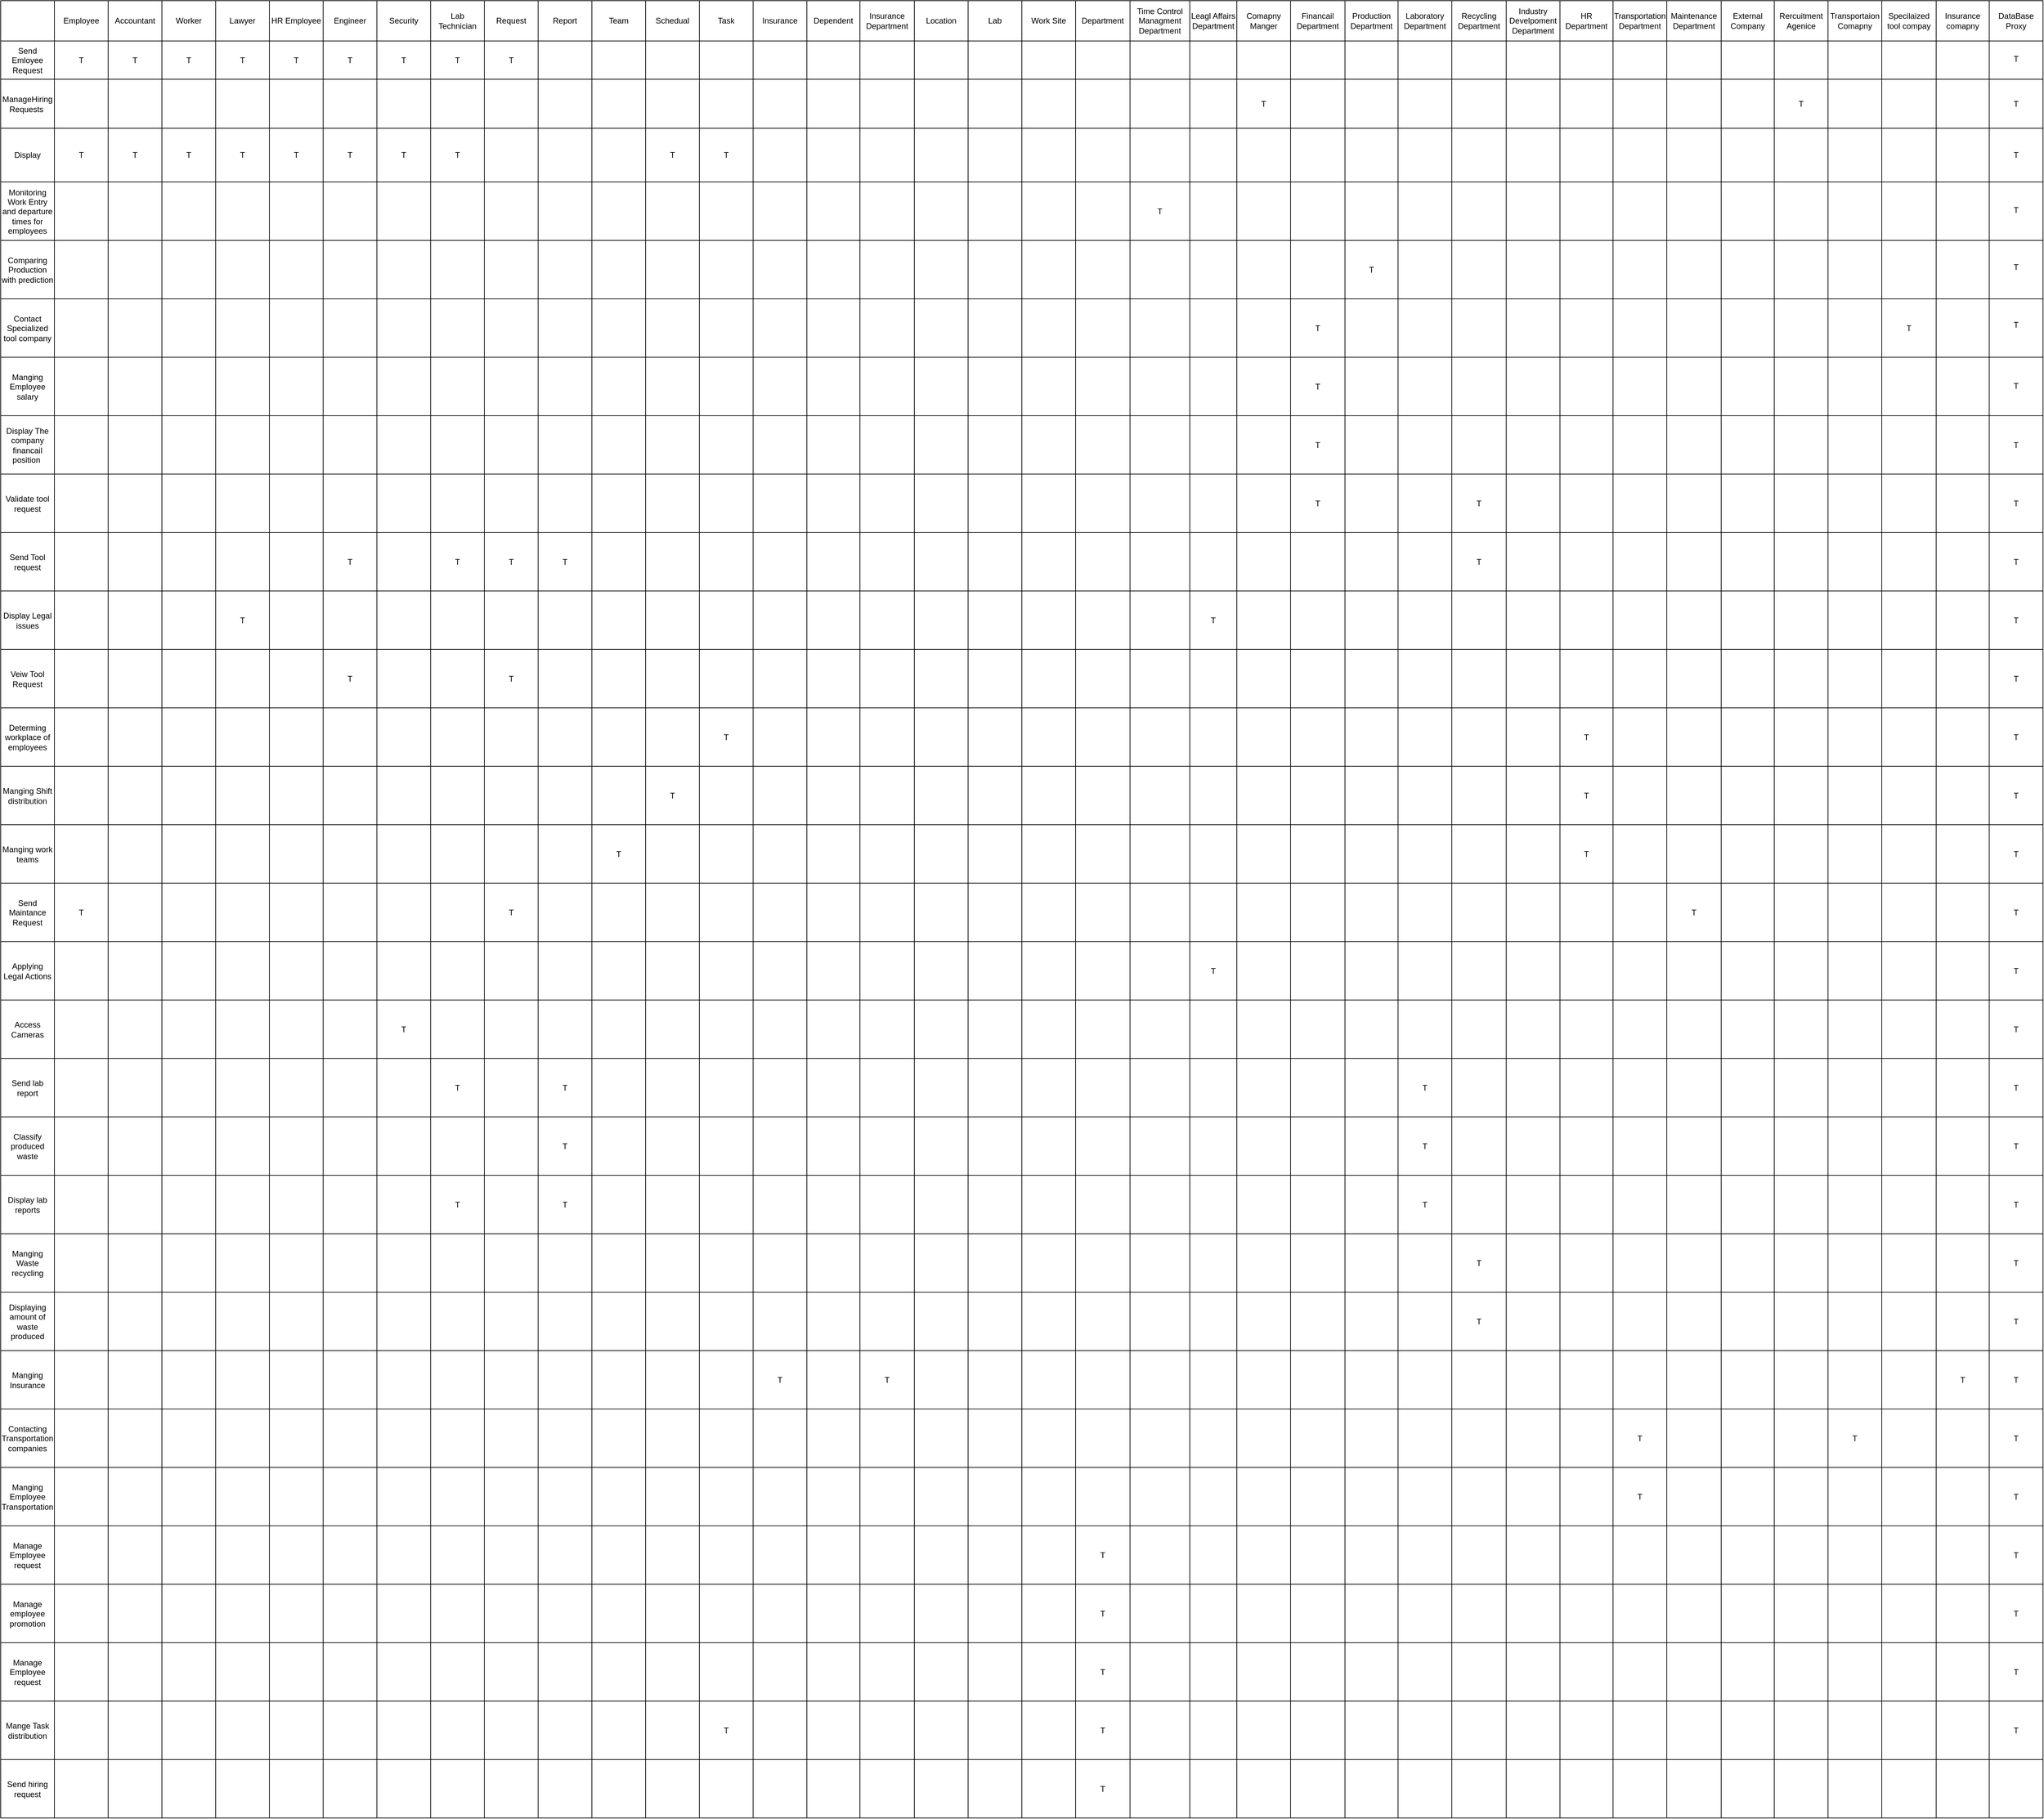 <mxfile version="21.1.2" type="device">
  <diagram name="Page-1" id="WekbhZDnMeiVrbbBPflL">
    <mxGraphModel dx="1017" dy="683" grid="1" gridSize="10" guides="1" tooltips="1" connect="1" arrows="1" fold="1" page="1" pageScale="1" pageWidth="850" pageHeight="1100" math="0" shadow="0">
      <root>
        <mxCell id="0" />
        <mxCell id="1" parent="0" />
        <mxCell id="hd-lFqalZwJaZJty8HCv-51" value="" style="shape=table;startSize=0;container=1;collapsible=0;childLayout=tableLayout;" parent="1" vertex="1">
          <mxGeometry x="200" y="160" width="2960" height="2706" as="geometry" />
        </mxCell>
        <mxCell id="hd-lFqalZwJaZJty8HCv-52" value="" style="shape=tableRow;horizontal=0;startSize=0;swimlaneHead=0;swimlaneBody=0;strokeColor=inherit;top=0;left=0;bottom=0;right=0;collapsible=0;dropTarget=0;fillColor=none;points=[[0,0.5],[1,0.5]];portConstraint=eastwest;" parent="hd-lFqalZwJaZJty8HCv-51" vertex="1">
          <mxGeometry width="2960" height="60" as="geometry" />
        </mxCell>
        <mxCell id="hd-lFqalZwJaZJty8HCv-53" value="" style="shape=partialRectangle;html=1;whiteSpace=wrap;connectable=0;strokeColor=inherit;overflow=hidden;fillColor=none;top=0;left=0;bottom=0;right=0;pointerEvents=1;" parent="hd-lFqalZwJaZJty8HCv-52" vertex="1">
          <mxGeometry width="80" height="60" as="geometry">
            <mxRectangle width="80" height="60" as="alternateBounds" />
          </mxGeometry>
        </mxCell>
        <mxCell id="hd-lFqalZwJaZJty8HCv-54" value="Employee" style="shape=partialRectangle;html=1;whiteSpace=wrap;connectable=0;strokeColor=inherit;overflow=hidden;fillColor=none;top=0;left=0;bottom=0;right=0;pointerEvents=1;" parent="hd-lFqalZwJaZJty8HCv-52" vertex="1">
          <mxGeometry x="80" width="80" height="60" as="geometry">
            <mxRectangle width="80" height="60" as="alternateBounds" />
          </mxGeometry>
        </mxCell>
        <mxCell id="hd-lFqalZwJaZJty8HCv-128" value="Accountant" style="shape=partialRectangle;html=1;whiteSpace=wrap;connectable=0;strokeColor=inherit;overflow=hidden;fillColor=none;top=0;left=0;bottom=0;right=0;pointerEvents=1;" parent="hd-lFqalZwJaZJty8HCv-52" vertex="1">
          <mxGeometry x="160" width="80" height="60" as="geometry">
            <mxRectangle width="80" height="60" as="alternateBounds" />
          </mxGeometry>
        </mxCell>
        <mxCell id="hd-lFqalZwJaZJty8HCv-124" value="Worker" style="shape=partialRectangle;html=1;whiteSpace=wrap;connectable=0;strokeColor=inherit;overflow=hidden;fillColor=none;top=0;left=0;bottom=0;right=0;pointerEvents=1;" parent="hd-lFqalZwJaZJty8HCv-52" vertex="1">
          <mxGeometry x="240" width="80" height="60" as="geometry">
            <mxRectangle width="80" height="60" as="alternateBounds" />
          </mxGeometry>
        </mxCell>
        <mxCell id="hd-lFqalZwJaZJty8HCv-120" value="Lawyer" style="shape=partialRectangle;html=1;whiteSpace=wrap;connectable=0;strokeColor=inherit;overflow=hidden;fillColor=none;top=0;left=0;bottom=0;right=0;pointerEvents=1;" parent="hd-lFqalZwJaZJty8HCv-52" vertex="1">
          <mxGeometry x="320" width="80" height="60" as="geometry">
            <mxRectangle width="80" height="60" as="alternateBounds" />
          </mxGeometry>
        </mxCell>
        <mxCell id="hd-lFqalZwJaZJty8HCv-116" value="HR Employee" style="shape=partialRectangle;html=1;whiteSpace=wrap;connectable=0;strokeColor=inherit;overflow=hidden;fillColor=none;top=0;left=0;bottom=0;right=0;pointerEvents=1;" parent="hd-lFqalZwJaZJty8HCv-52" vertex="1">
          <mxGeometry x="400" width="80" height="60" as="geometry">
            <mxRectangle width="80" height="60" as="alternateBounds" />
          </mxGeometry>
        </mxCell>
        <mxCell id="hd-lFqalZwJaZJty8HCv-112" value="Engineer" style="shape=partialRectangle;html=1;whiteSpace=wrap;connectable=0;strokeColor=inherit;overflow=hidden;fillColor=none;top=0;left=0;bottom=0;right=0;pointerEvents=1;" parent="hd-lFqalZwJaZJty8HCv-52" vertex="1">
          <mxGeometry x="480" width="80" height="60" as="geometry">
            <mxRectangle width="80" height="60" as="alternateBounds" />
          </mxGeometry>
        </mxCell>
        <mxCell id="hd-lFqalZwJaZJty8HCv-108" value="Security" style="shape=partialRectangle;html=1;whiteSpace=wrap;connectable=0;strokeColor=inherit;overflow=hidden;fillColor=none;top=0;left=0;bottom=0;right=0;pointerEvents=1;" parent="hd-lFqalZwJaZJty8HCv-52" vertex="1">
          <mxGeometry x="560" width="80" height="60" as="geometry">
            <mxRectangle width="80" height="60" as="alternateBounds" />
          </mxGeometry>
        </mxCell>
        <mxCell id="hd-lFqalZwJaZJty8HCv-104" value="Lab Technician" style="shape=partialRectangle;html=1;whiteSpace=wrap;connectable=0;strokeColor=inherit;overflow=hidden;fillColor=none;top=0;left=0;bottom=0;right=0;pointerEvents=1;" parent="hd-lFqalZwJaZJty8HCv-52" vertex="1">
          <mxGeometry x="640" width="80" height="60" as="geometry">
            <mxRectangle width="80" height="60" as="alternateBounds" />
          </mxGeometry>
        </mxCell>
        <mxCell id="hd-lFqalZwJaZJty8HCv-55" value="Request" style="shape=partialRectangle;html=1;whiteSpace=wrap;connectable=0;strokeColor=inherit;overflow=hidden;fillColor=none;top=0;left=0;bottom=0;right=0;pointerEvents=1;" parent="hd-lFqalZwJaZJty8HCv-52" vertex="1">
          <mxGeometry x="720" width="80" height="60" as="geometry">
            <mxRectangle width="80" height="60" as="alternateBounds" />
          </mxGeometry>
        </mxCell>
        <mxCell id="hd-lFqalZwJaZJty8HCv-68" value="Report" style="shape=partialRectangle;html=1;whiteSpace=wrap;connectable=0;strokeColor=inherit;overflow=hidden;fillColor=none;top=0;left=0;bottom=0;right=0;pointerEvents=1;" parent="hd-lFqalZwJaZJty8HCv-52" vertex="1">
          <mxGeometry x="800" width="80" height="60" as="geometry">
            <mxRectangle width="80" height="60" as="alternateBounds" />
          </mxGeometry>
        </mxCell>
        <mxCell id="hd-lFqalZwJaZJty8HCv-72" value="Team" style="shape=partialRectangle;html=1;whiteSpace=wrap;connectable=0;strokeColor=inherit;overflow=hidden;fillColor=none;top=0;left=0;bottom=0;right=0;pointerEvents=1;" parent="hd-lFqalZwJaZJty8HCv-52" vertex="1">
          <mxGeometry x="880" width="80" height="60" as="geometry">
            <mxRectangle width="80" height="60" as="alternateBounds" />
          </mxGeometry>
        </mxCell>
        <mxCell id="hd-lFqalZwJaZJty8HCv-80" value="Schedual" style="shape=partialRectangle;html=1;whiteSpace=wrap;connectable=0;strokeColor=inherit;overflow=hidden;fillColor=none;top=0;left=0;bottom=0;right=0;pointerEvents=1;" parent="hd-lFqalZwJaZJty8HCv-52" vertex="1">
          <mxGeometry x="960" width="80" height="60" as="geometry">
            <mxRectangle width="80" height="60" as="alternateBounds" />
          </mxGeometry>
        </mxCell>
        <mxCell id="hd-lFqalZwJaZJty8HCv-84" value="Task" style="shape=partialRectangle;html=1;whiteSpace=wrap;connectable=0;strokeColor=inherit;overflow=hidden;fillColor=none;top=0;left=0;bottom=0;right=0;pointerEvents=1;" parent="hd-lFqalZwJaZJty8HCv-52" vertex="1">
          <mxGeometry x="1040" width="80" height="60" as="geometry">
            <mxRectangle width="80" height="60" as="alternateBounds" />
          </mxGeometry>
        </mxCell>
        <mxCell id="hd-lFqalZwJaZJty8HCv-88" value="Insurance" style="shape=partialRectangle;html=1;whiteSpace=wrap;connectable=0;strokeColor=inherit;overflow=hidden;fillColor=none;top=0;left=0;bottom=0;right=0;pointerEvents=1;" parent="hd-lFqalZwJaZJty8HCv-52" vertex="1">
          <mxGeometry x="1120" width="80" height="60" as="geometry">
            <mxRectangle width="80" height="60" as="alternateBounds" />
          </mxGeometry>
        </mxCell>
        <mxCell id="hd-lFqalZwJaZJty8HCv-92" value="Dependent" style="shape=partialRectangle;html=1;whiteSpace=wrap;connectable=0;strokeColor=inherit;overflow=hidden;fillColor=none;top=0;left=0;bottom=0;right=0;pointerEvents=1;" parent="hd-lFqalZwJaZJty8HCv-52" vertex="1">
          <mxGeometry x="1200" width="79" height="60" as="geometry">
            <mxRectangle width="79" height="60" as="alternateBounds" />
          </mxGeometry>
        </mxCell>
        <mxCell id="hd-lFqalZwJaZJty8HCv-96" value="Insurance Department" style="shape=partialRectangle;html=1;whiteSpace=wrap;connectable=0;strokeColor=inherit;overflow=hidden;fillColor=none;top=0;left=0;bottom=0;right=0;pointerEvents=1;" parent="hd-lFqalZwJaZJty8HCv-52" vertex="1">
          <mxGeometry x="1279" width="81" height="60" as="geometry">
            <mxRectangle width="81" height="60" as="alternateBounds" />
          </mxGeometry>
        </mxCell>
        <mxCell id="hd-lFqalZwJaZJty8HCv-140" value="Location" style="shape=partialRectangle;html=1;whiteSpace=wrap;connectable=0;strokeColor=inherit;overflow=hidden;fillColor=none;top=0;left=0;bottom=0;right=0;pointerEvents=1;" parent="hd-lFqalZwJaZJty8HCv-52" vertex="1">
          <mxGeometry x="1360" width="80" height="60" as="geometry">
            <mxRectangle width="80" height="60" as="alternateBounds" />
          </mxGeometry>
        </mxCell>
        <mxCell id="hd-lFqalZwJaZJty8HCv-136" value="Lab" style="shape=partialRectangle;html=1;whiteSpace=wrap;connectable=0;strokeColor=inherit;overflow=hidden;fillColor=none;top=0;left=0;bottom=0;right=0;pointerEvents=1;" parent="hd-lFqalZwJaZJty8HCv-52" vertex="1">
          <mxGeometry x="1440" width="80" height="60" as="geometry">
            <mxRectangle width="80" height="60" as="alternateBounds" />
          </mxGeometry>
        </mxCell>
        <mxCell id="hd-lFqalZwJaZJty8HCv-132" value="Work Site" style="shape=partialRectangle;html=1;whiteSpace=wrap;connectable=0;strokeColor=inherit;overflow=hidden;fillColor=none;top=0;left=0;bottom=0;right=0;pointerEvents=1;" parent="hd-lFqalZwJaZJty8HCv-52" vertex="1">
          <mxGeometry x="1520" width="80" height="60" as="geometry">
            <mxRectangle width="80" height="60" as="alternateBounds" />
          </mxGeometry>
        </mxCell>
        <mxCell id="hd-lFqalZwJaZJty8HCv-245" value="Department" style="shape=partialRectangle;html=1;whiteSpace=wrap;connectable=0;strokeColor=inherit;overflow=hidden;fillColor=none;top=0;left=0;bottom=0;right=0;pointerEvents=1;" parent="hd-lFqalZwJaZJty8HCv-52" vertex="1">
          <mxGeometry x="1600" width="81" height="60" as="geometry">
            <mxRectangle width="81" height="60" as="alternateBounds" />
          </mxGeometry>
        </mxCell>
        <mxCell id="hd-lFqalZwJaZJty8HCv-144" value="Time Control Managment Department" style="shape=partialRectangle;html=1;whiteSpace=wrap;connectable=0;strokeColor=inherit;overflow=hidden;fillColor=none;top=0;left=0;bottom=0;right=0;pointerEvents=1;" parent="hd-lFqalZwJaZJty8HCv-52" vertex="1">
          <mxGeometry x="1681" width="89" height="60" as="geometry">
            <mxRectangle width="89" height="60" as="alternateBounds" />
          </mxGeometry>
        </mxCell>
        <mxCell id="hd-lFqalZwJaZJty8HCv-148" value="Leagl Affairs Department" style="shape=partialRectangle;html=1;whiteSpace=wrap;connectable=0;strokeColor=inherit;overflow=hidden;fillColor=none;top=0;left=0;bottom=0;right=0;pointerEvents=1;" parent="hd-lFqalZwJaZJty8HCv-52" vertex="1">
          <mxGeometry x="1770" width="70" height="60" as="geometry">
            <mxRectangle width="70" height="60" as="alternateBounds" />
          </mxGeometry>
        </mxCell>
        <mxCell id="hd-lFqalZwJaZJty8HCv-152" value="Comapny Manger" style="shape=partialRectangle;html=1;whiteSpace=wrap;connectable=0;strokeColor=inherit;overflow=hidden;fillColor=none;top=0;left=0;bottom=0;right=0;pointerEvents=1;" parent="hd-lFqalZwJaZJty8HCv-52" vertex="1">
          <mxGeometry x="1840" width="80" height="60" as="geometry">
            <mxRectangle width="80" height="60" as="alternateBounds" />
          </mxGeometry>
        </mxCell>
        <mxCell id="hd-lFqalZwJaZJty8HCv-156" value="Financail Department" style="shape=partialRectangle;html=1;whiteSpace=wrap;connectable=0;strokeColor=inherit;overflow=hidden;fillColor=none;top=0;left=0;bottom=0;right=0;pointerEvents=1;" parent="hd-lFqalZwJaZJty8HCv-52" vertex="1">
          <mxGeometry x="1920" width="81" height="60" as="geometry">
            <mxRectangle width="81" height="60" as="alternateBounds" />
          </mxGeometry>
        </mxCell>
        <mxCell id="hd-lFqalZwJaZJty8HCv-160" value="Production Department" style="shape=partialRectangle;html=1;whiteSpace=wrap;connectable=0;strokeColor=inherit;overflow=hidden;fillColor=none;top=0;left=0;bottom=0;right=0;pointerEvents=1;" parent="hd-lFqalZwJaZJty8HCv-52" vertex="1">
          <mxGeometry x="2001" width="79" height="60" as="geometry">
            <mxRectangle width="79" height="60" as="alternateBounds" />
          </mxGeometry>
        </mxCell>
        <mxCell id="hd-lFqalZwJaZJty8HCv-164" value="Laboratory Department" style="shape=partialRectangle;html=1;whiteSpace=wrap;connectable=0;strokeColor=inherit;overflow=hidden;fillColor=none;top=0;left=0;bottom=0;right=0;pointerEvents=1;" parent="hd-lFqalZwJaZJty8HCv-52" vertex="1">
          <mxGeometry x="2080" width="80" height="60" as="geometry">
            <mxRectangle width="80" height="60" as="alternateBounds" />
          </mxGeometry>
        </mxCell>
        <mxCell id="hd-lFqalZwJaZJty8HCv-168" value="Recycling Department" style="shape=partialRectangle;html=1;whiteSpace=wrap;connectable=0;strokeColor=inherit;overflow=hidden;fillColor=none;top=0;left=0;bottom=0;right=0;pointerEvents=1;" parent="hd-lFqalZwJaZJty8HCv-52" vertex="1">
          <mxGeometry x="2160" width="81" height="60" as="geometry">
            <mxRectangle width="81" height="60" as="alternateBounds" />
          </mxGeometry>
        </mxCell>
        <mxCell id="hd-lFqalZwJaZJty8HCv-172" value="Industry Develpoment Department" style="shape=partialRectangle;html=1;whiteSpace=wrap;connectable=0;strokeColor=inherit;overflow=hidden;fillColor=none;top=0;left=0;bottom=0;right=0;pointerEvents=1;" parent="hd-lFqalZwJaZJty8HCv-52" vertex="1">
          <mxGeometry x="2241" width="80" height="60" as="geometry">
            <mxRectangle width="80" height="60" as="alternateBounds" />
          </mxGeometry>
        </mxCell>
        <mxCell id="hd-lFqalZwJaZJty8HCv-176" value="HR Department" style="shape=partialRectangle;html=1;whiteSpace=wrap;connectable=0;strokeColor=inherit;overflow=hidden;fillColor=none;top=0;left=0;bottom=0;right=0;pointerEvents=1;" parent="hd-lFqalZwJaZJty8HCv-52" vertex="1">
          <mxGeometry x="2321" width="79" height="60" as="geometry">
            <mxRectangle width="79" height="60" as="alternateBounds" />
          </mxGeometry>
        </mxCell>
        <mxCell id="hd-lFqalZwJaZJty8HCv-180" value="Transportation Department" style="shape=partialRectangle;html=1;whiteSpace=wrap;connectable=0;strokeColor=inherit;overflow=hidden;fillColor=none;top=0;left=0;bottom=0;right=0;pointerEvents=1;" parent="hd-lFqalZwJaZJty8HCv-52" vertex="1">
          <mxGeometry x="2400" width="80" height="60" as="geometry">
            <mxRectangle width="80" height="60" as="alternateBounds" />
          </mxGeometry>
        </mxCell>
        <mxCell id="hd-lFqalZwJaZJty8HCv-184" value="Maintenance Department" style="shape=partialRectangle;html=1;whiteSpace=wrap;connectable=0;strokeColor=inherit;overflow=hidden;fillColor=none;top=0;left=0;bottom=0;right=0;pointerEvents=1;" parent="hd-lFqalZwJaZJty8HCv-52" vertex="1">
          <mxGeometry x="2480" width="81" height="60" as="geometry">
            <mxRectangle width="81" height="60" as="alternateBounds" />
          </mxGeometry>
        </mxCell>
        <mxCell id="hd-lFqalZwJaZJty8HCv-188" value="External Company" style="shape=partialRectangle;html=1;whiteSpace=wrap;connectable=0;strokeColor=inherit;overflow=hidden;fillColor=none;top=0;left=0;bottom=0;right=0;pointerEvents=1;" parent="hd-lFqalZwJaZJty8HCv-52" vertex="1">
          <mxGeometry x="2561" width="79" height="60" as="geometry">
            <mxRectangle width="79" height="60" as="alternateBounds" />
          </mxGeometry>
        </mxCell>
        <mxCell id="hd-lFqalZwJaZJty8HCv-192" value="Rercuitment Agenice" style="shape=partialRectangle;html=1;whiteSpace=wrap;connectable=0;strokeColor=inherit;overflow=hidden;fillColor=none;top=0;left=0;bottom=0;right=0;pointerEvents=1;" parent="hd-lFqalZwJaZJty8HCv-52" vertex="1">
          <mxGeometry x="2640" width="80" height="60" as="geometry">
            <mxRectangle width="80" height="60" as="alternateBounds" />
          </mxGeometry>
        </mxCell>
        <mxCell id="hd-lFqalZwJaZJty8HCv-196" value="Transportaion Comapny" style="shape=partialRectangle;html=1;whiteSpace=wrap;connectable=0;strokeColor=inherit;overflow=hidden;fillColor=none;top=0;left=0;bottom=0;right=0;pointerEvents=1;" parent="hd-lFqalZwJaZJty8HCv-52" vertex="1">
          <mxGeometry x="2720" width="80" height="60" as="geometry">
            <mxRectangle width="80" height="60" as="alternateBounds" />
          </mxGeometry>
        </mxCell>
        <mxCell id="hd-lFqalZwJaZJty8HCv-200" value="Specilaized tool compay" style="shape=partialRectangle;html=1;whiteSpace=wrap;connectable=0;strokeColor=inherit;overflow=hidden;fillColor=none;top=0;left=0;bottom=0;right=0;pointerEvents=1;" parent="hd-lFqalZwJaZJty8HCv-52" vertex="1">
          <mxGeometry x="2800" width="81" height="60" as="geometry">
            <mxRectangle width="81" height="60" as="alternateBounds" />
          </mxGeometry>
        </mxCell>
        <mxCell id="hd-lFqalZwJaZJty8HCv-204" value="Insurance comapny" style="shape=partialRectangle;html=1;whiteSpace=wrap;connectable=0;strokeColor=inherit;overflow=hidden;fillColor=none;top=0;left=0;bottom=0;right=0;pointerEvents=1;" parent="hd-lFqalZwJaZJty8HCv-52" vertex="1">
          <mxGeometry x="2881" width="79" height="60" as="geometry">
            <mxRectangle width="79" height="60" as="alternateBounds" />
          </mxGeometry>
        </mxCell>
        <mxCell id="hd-lFqalZwJaZJty8HCv-56" value="" style="shape=tableRow;horizontal=0;startSize=0;swimlaneHead=0;swimlaneBody=0;strokeColor=inherit;top=0;left=0;bottom=0;right=0;collapsible=0;dropTarget=0;fillColor=none;points=[[0,0.5],[1,0.5]];portConstraint=eastwest;" parent="hd-lFqalZwJaZJty8HCv-51" vertex="1">
          <mxGeometry y="60" width="2960" height="57" as="geometry" />
        </mxCell>
        <mxCell id="hd-lFqalZwJaZJty8HCv-57" value="Send Emloyee Request" style="shape=partialRectangle;html=1;whiteSpace=wrap;connectable=0;strokeColor=inherit;overflow=hidden;fillColor=none;top=0;left=0;bottom=0;right=0;pointerEvents=1;" parent="hd-lFqalZwJaZJty8HCv-56" vertex="1">
          <mxGeometry width="80" height="57" as="geometry">
            <mxRectangle width="80" height="57" as="alternateBounds" />
          </mxGeometry>
        </mxCell>
        <mxCell id="hd-lFqalZwJaZJty8HCv-58" value="T" style="shape=partialRectangle;html=1;whiteSpace=wrap;connectable=0;strokeColor=inherit;overflow=hidden;fillColor=none;top=0;left=0;bottom=0;right=0;pointerEvents=1;" parent="hd-lFqalZwJaZJty8HCv-56" vertex="1">
          <mxGeometry x="80" width="80" height="57" as="geometry">
            <mxRectangle width="80" height="57" as="alternateBounds" />
          </mxGeometry>
        </mxCell>
        <mxCell id="hd-lFqalZwJaZJty8HCv-129" value="T" style="shape=partialRectangle;html=1;whiteSpace=wrap;connectable=0;strokeColor=inherit;overflow=hidden;fillColor=none;top=0;left=0;bottom=0;right=0;pointerEvents=1;" parent="hd-lFqalZwJaZJty8HCv-56" vertex="1">
          <mxGeometry x="160" width="80" height="57" as="geometry">
            <mxRectangle width="80" height="57" as="alternateBounds" />
          </mxGeometry>
        </mxCell>
        <mxCell id="hd-lFqalZwJaZJty8HCv-125" value="T" style="shape=partialRectangle;html=1;whiteSpace=wrap;connectable=0;strokeColor=inherit;overflow=hidden;fillColor=none;top=0;left=0;bottom=0;right=0;pointerEvents=1;" parent="hd-lFqalZwJaZJty8HCv-56" vertex="1">
          <mxGeometry x="240" width="80" height="57" as="geometry">
            <mxRectangle width="80" height="57" as="alternateBounds" />
          </mxGeometry>
        </mxCell>
        <mxCell id="hd-lFqalZwJaZJty8HCv-121" value="T" style="shape=partialRectangle;html=1;whiteSpace=wrap;connectable=0;strokeColor=inherit;overflow=hidden;fillColor=none;top=0;left=0;bottom=0;right=0;pointerEvents=1;" parent="hd-lFqalZwJaZJty8HCv-56" vertex="1">
          <mxGeometry x="320" width="80" height="57" as="geometry">
            <mxRectangle width="80" height="57" as="alternateBounds" />
          </mxGeometry>
        </mxCell>
        <mxCell id="hd-lFqalZwJaZJty8HCv-117" value="T" style="shape=partialRectangle;html=1;whiteSpace=wrap;connectable=0;strokeColor=inherit;overflow=hidden;fillColor=none;top=0;left=0;bottom=0;right=0;pointerEvents=1;" parent="hd-lFqalZwJaZJty8HCv-56" vertex="1">
          <mxGeometry x="400" width="80" height="57" as="geometry">
            <mxRectangle width="80" height="57" as="alternateBounds" />
          </mxGeometry>
        </mxCell>
        <mxCell id="hd-lFqalZwJaZJty8HCv-113" value="T" style="shape=partialRectangle;html=1;whiteSpace=wrap;connectable=0;strokeColor=inherit;overflow=hidden;fillColor=none;top=0;left=0;bottom=0;right=0;pointerEvents=1;" parent="hd-lFqalZwJaZJty8HCv-56" vertex="1">
          <mxGeometry x="480" width="80" height="57" as="geometry">
            <mxRectangle width="80" height="57" as="alternateBounds" />
          </mxGeometry>
        </mxCell>
        <mxCell id="hd-lFqalZwJaZJty8HCv-109" value="T" style="shape=partialRectangle;html=1;whiteSpace=wrap;connectable=0;strokeColor=inherit;overflow=hidden;fillColor=none;top=0;left=0;bottom=0;right=0;pointerEvents=1;" parent="hd-lFqalZwJaZJty8HCv-56" vertex="1">
          <mxGeometry x="560" width="80" height="57" as="geometry">
            <mxRectangle width="80" height="57" as="alternateBounds" />
          </mxGeometry>
        </mxCell>
        <mxCell id="hd-lFqalZwJaZJty8HCv-105" value="T" style="shape=partialRectangle;html=1;whiteSpace=wrap;connectable=0;strokeColor=inherit;overflow=hidden;fillColor=none;top=0;left=0;bottom=0;right=0;pointerEvents=1;" parent="hd-lFqalZwJaZJty8HCv-56" vertex="1">
          <mxGeometry x="640" width="80" height="57" as="geometry">
            <mxRectangle width="80" height="57" as="alternateBounds" />
          </mxGeometry>
        </mxCell>
        <mxCell id="hd-lFqalZwJaZJty8HCv-59" value="T" style="shape=partialRectangle;html=1;whiteSpace=wrap;connectable=0;strokeColor=inherit;overflow=hidden;fillColor=none;top=0;left=0;bottom=0;right=0;pointerEvents=1;" parent="hd-lFqalZwJaZJty8HCv-56" vertex="1">
          <mxGeometry x="720" width="80" height="57" as="geometry">
            <mxRectangle width="80" height="57" as="alternateBounds" />
          </mxGeometry>
        </mxCell>
        <mxCell id="hd-lFqalZwJaZJty8HCv-69" style="shape=partialRectangle;html=1;whiteSpace=wrap;connectable=0;strokeColor=inherit;overflow=hidden;fillColor=none;top=0;left=0;bottom=0;right=0;pointerEvents=1;" parent="hd-lFqalZwJaZJty8HCv-56" vertex="1">
          <mxGeometry x="800" width="80" height="57" as="geometry">
            <mxRectangle width="80" height="57" as="alternateBounds" />
          </mxGeometry>
        </mxCell>
        <mxCell id="hd-lFqalZwJaZJty8HCv-73" style="shape=partialRectangle;html=1;whiteSpace=wrap;connectable=0;strokeColor=inherit;overflow=hidden;fillColor=none;top=0;left=0;bottom=0;right=0;pointerEvents=1;" parent="hd-lFqalZwJaZJty8HCv-56" vertex="1">
          <mxGeometry x="880" width="80" height="57" as="geometry">
            <mxRectangle width="80" height="57" as="alternateBounds" />
          </mxGeometry>
        </mxCell>
        <mxCell id="hd-lFqalZwJaZJty8HCv-81" style="shape=partialRectangle;html=1;whiteSpace=wrap;connectable=0;strokeColor=inherit;overflow=hidden;fillColor=none;top=0;left=0;bottom=0;right=0;pointerEvents=1;" parent="hd-lFqalZwJaZJty8HCv-56" vertex="1">
          <mxGeometry x="960" width="80" height="57" as="geometry">
            <mxRectangle width="80" height="57" as="alternateBounds" />
          </mxGeometry>
        </mxCell>
        <mxCell id="hd-lFqalZwJaZJty8HCv-85" style="shape=partialRectangle;html=1;whiteSpace=wrap;connectable=0;strokeColor=inherit;overflow=hidden;fillColor=none;top=0;left=0;bottom=0;right=0;pointerEvents=1;" parent="hd-lFqalZwJaZJty8HCv-56" vertex="1">
          <mxGeometry x="1040" width="80" height="57" as="geometry">
            <mxRectangle width="80" height="57" as="alternateBounds" />
          </mxGeometry>
        </mxCell>
        <mxCell id="hd-lFqalZwJaZJty8HCv-89" style="shape=partialRectangle;html=1;whiteSpace=wrap;connectable=0;strokeColor=inherit;overflow=hidden;fillColor=none;top=0;left=0;bottom=0;right=0;pointerEvents=1;" parent="hd-lFqalZwJaZJty8HCv-56" vertex="1">
          <mxGeometry x="1120" width="80" height="57" as="geometry">
            <mxRectangle width="80" height="57" as="alternateBounds" />
          </mxGeometry>
        </mxCell>
        <mxCell id="hd-lFqalZwJaZJty8HCv-93" style="shape=partialRectangle;html=1;whiteSpace=wrap;connectable=0;strokeColor=inherit;overflow=hidden;fillColor=none;top=0;left=0;bottom=0;right=0;pointerEvents=1;" parent="hd-lFqalZwJaZJty8HCv-56" vertex="1">
          <mxGeometry x="1200" width="79" height="57" as="geometry">
            <mxRectangle width="79" height="57" as="alternateBounds" />
          </mxGeometry>
        </mxCell>
        <mxCell id="hd-lFqalZwJaZJty8HCv-97" style="shape=partialRectangle;html=1;whiteSpace=wrap;connectable=0;strokeColor=inherit;overflow=hidden;fillColor=none;top=0;left=0;bottom=0;right=0;pointerEvents=1;" parent="hd-lFqalZwJaZJty8HCv-56" vertex="1">
          <mxGeometry x="1279" width="81" height="57" as="geometry">
            <mxRectangle width="81" height="57" as="alternateBounds" />
          </mxGeometry>
        </mxCell>
        <mxCell id="hd-lFqalZwJaZJty8HCv-141" style="shape=partialRectangle;html=1;whiteSpace=wrap;connectable=0;strokeColor=inherit;overflow=hidden;fillColor=none;top=0;left=0;bottom=0;right=0;pointerEvents=1;" parent="hd-lFqalZwJaZJty8HCv-56" vertex="1">
          <mxGeometry x="1360" width="80" height="57" as="geometry">
            <mxRectangle width="80" height="57" as="alternateBounds" />
          </mxGeometry>
        </mxCell>
        <mxCell id="hd-lFqalZwJaZJty8HCv-137" style="shape=partialRectangle;html=1;whiteSpace=wrap;connectable=0;strokeColor=inherit;overflow=hidden;fillColor=none;top=0;left=0;bottom=0;right=0;pointerEvents=1;" parent="hd-lFqalZwJaZJty8HCv-56" vertex="1">
          <mxGeometry x="1440" width="80" height="57" as="geometry">
            <mxRectangle width="80" height="57" as="alternateBounds" />
          </mxGeometry>
        </mxCell>
        <mxCell id="hd-lFqalZwJaZJty8HCv-133" style="shape=partialRectangle;html=1;whiteSpace=wrap;connectable=0;strokeColor=inherit;overflow=hidden;fillColor=none;top=0;left=0;bottom=0;right=0;pointerEvents=1;" parent="hd-lFqalZwJaZJty8HCv-56" vertex="1">
          <mxGeometry x="1520" width="80" height="57" as="geometry">
            <mxRectangle width="80" height="57" as="alternateBounds" />
          </mxGeometry>
        </mxCell>
        <mxCell id="hd-lFqalZwJaZJty8HCv-246" style="shape=partialRectangle;html=1;whiteSpace=wrap;connectable=0;strokeColor=inherit;overflow=hidden;fillColor=none;top=0;left=0;bottom=0;right=0;pointerEvents=1;" parent="hd-lFqalZwJaZJty8HCv-56" vertex="1">
          <mxGeometry x="1600" width="81" height="57" as="geometry">
            <mxRectangle width="81" height="57" as="alternateBounds" />
          </mxGeometry>
        </mxCell>
        <mxCell id="hd-lFqalZwJaZJty8HCv-145" style="shape=partialRectangle;html=1;whiteSpace=wrap;connectable=0;strokeColor=inherit;overflow=hidden;fillColor=none;top=0;left=0;bottom=0;right=0;pointerEvents=1;" parent="hd-lFqalZwJaZJty8HCv-56" vertex="1">
          <mxGeometry x="1681" width="89" height="57" as="geometry">
            <mxRectangle width="89" height="57" as="alternateBounds" />
          </mxGeometry>
        </mxCell>
        <mxCell id="hd-lFqalZwJaZJty8HCv-149" style="shape=partialRectangle;html=1;whiteSpace=wrap;connectable=0;strokeColor=inherit;overflow=hidden;fillColor=none;top=0;left=0;bottom=0;right=0;pointerEvents=1;" parent="hd-lFqalZwJaZJty8HCv-56" vertex="1">
          <mxGeometry x="1770" width="70" height="57" as="geometry">
            <mxRectangle width="70" height="57" as="alternateBounds" />
          </mxGeometry>
        </mxCell>
        <mxCell id="hd-lFqalZwJaZJty8HCv-153" style="shape=partialRectangle;html=1;whiteSpace=wrap;connectable=0;strokeColor=inherit;overflow=hidden;fillColor=none;top=0;left=0;bottom=0;right=0;pointerEvents=1;" parent="hd-lFqalZwJaZJty8HCv-56" vertex="1">
          <mxGeometry x="1840" width="80" height="57" as="geometry">
            <mxRectangle width="80" height="57" as="alternateBounds" />
          </mxGeometry>
        </mxCell>
        <mxCell id="hd-lFqalZwJaZJty8HCv-157" style="shape=partialRectangle;html=1;whiteSpace=wrap;connectable=0;strokeColor=inherit;overflow=hidden;fillColor=none;top=0;left=0;bottom=0;right=0;pointerEvents=1;" parent="hd-lFqalZwJaZJty8HCv-56" vertex="1">
          <mxGeometry x="1920" width="81" height="57" as="geometry">
            <mxRectangle width="81" height="57" as="alternateBounds" />
          </mxGeometry>
        </mxCell>
        <mxCell id="hd-lFqalZwJaZJty8HCv-161" style="shape=partialRectangle;html=1;whiteSpace=wrap;connectable=0;strokeColor=inherit;overflow=hidden;fillColor=none;top=0;left=0;bottom=0;right=0;pointerEvents=1;" parent="hd-lFqalZwJaZJty8HCv-56" vertex="1">
          <mxGeometry x="2001" width="79" height="57" as="geometry">
            <mxRectangle width="79" height="57" as="alternateBounds" />
          </mxGeometry>
        </mxCell>
        <mxCell id="hd-lFqalZwJaZJty8HCv-165" style="shape=partialRectangle;html=1;whiteSpace=wrap;connectable=0;strokeColor=inherit;overflow=hidden;fillColor=none;top=0;left=0;bottom=0;right=0;pointerEvents=1;" parent="hd-lFqalZwJaZJty8HCv-56" vertex="1">
          <mxGeometry x="2080" width="80" height="57" as="geometry">
            <mxRectangle width="80" height="57" as="alternateBounds" />
          </mxGeometry>
        </mxCell>
        <mxCell id="hd-lFqalZwJaZJty8HCv-169" style="shape=partialRectangle;html=1;whiteSpace=wrap;connectable=0;strokeColor=inherit;overflow=hidden;fillColor=none;top=0;left=0;bottom=0;right=0;pointerEvents=1;" parent="hd-lFqalZwJaZJty8HCv-56" vertex="1">
          <mxGeometry x="2160" width="81" height="57" as="geometry">
            <mxRectangle width="81" height="57" as="alternateBounds" />
          </mxGeometry>
        </mxCell>
        <mxCell id="hd-lFqalZwJaZJty8HCv-173" style="shape=partialRectangle;html=1;whiteSpace=wrap;connectable=0;strokeColor=inherit;overflow=hidden;fillColor=none;top=0;left=0;bottom=0;right=0;pointerEvents=1;" parent="hd-lFqalZwJaZJty8HCv-56" vertex="1">
          <mxGeometry x="2241" width="80" height="57" as="geometry">
            <mxRectangle width="80" height="57" as="alternateBounds" />
          </mxGeometry>
        </mxCell>
        <mxCell id="hd-lFqalZwJaZJty8HCv-177" style="shape=partialRectangle;html=1;whiteSpace=wrap;connectable=0;strokeColor=inherit;overflow=hidden;fillColor=none;top=0;left=0;bottom=0;right=0;pointerEvents=1;" parent="hd-lFqalZwJaZJty8HCv-56" vertex="1">
          <mxGeometry x="2321" width="79" height="57" as="geometry">
            <mxRectangle width="79" height="57" as="alternateBounds" />
          </mxGeometry>
        </mxCell>
        <mxCell id="hd-lFqalZwJaZJty8HCv-181" style="shape=partialRectangle;html=1;whiteSpace=wrap;connectable=0;strokeColor=inherit;overflow=hidden;fillColor=none;top=0;left=0;bottom=0;right=0;pointerEvents=1;" parent="hd-lFqalZwJaZJty8HCv-56" vertex="1">
          <mxGeometry x="2400" width="80" height="57" as="geometry">
            <mxRectangle width="80" height="57" as="alternateBounds" />
          </mxGeometry>
        </mxCell>
        <mxCell id="hd-lFqalZwJaZJty8HCv-185" style="shape=partialRectangle;html=1;whiteSpace=wrap;connectable=0;strokeColor=inherit;overflow=hidden;fillColor=none;top=0;left=0;bottom=0;right=0;pointerEvents=1;" parent="hd-lFqalZwJaZJty8HCv-56" vertex="1">
          <mxGeometry x="2480" width="81" height="57" as="geometry">
            <mxRectangle width="81" height="57" as="alternateBounds" />
          </mxGeometry>
        </mxCell>
        <mxCell id="hd-lFqalZwJaZJty8HCv-189" style="shape=partialRectangle;html=1;whiteSpace=wrap;connectable=0;strokeColor=inherit;overflow=hidden;fillColor=none;top=0;left=0;bottom=0;right=0;pointerEvents=1;" parent="hd-lFqalZwJaZJty8HCv-56" vertex="1">
          <mxGeometry x="2561" width="79" height="57" as="geometry">
            <mxRectangle width="79" height="57" as="alternateBounds" />
          </mxGeometry>
        </mxCell>
        <mxCell id="hd-lFqalZwJaZJty8HCv-193" style="shape=partialRectangle;html=1;whiteSpace=wrap;connectable=0;strokeColor=inherit;overflow=hidden;fillColor=none;top=0;left=0;bottom=0;right=0;pointerEvents=1;" parent="hd-lFqalZwJaZJty8HCv-56" vertex="1">
          <mxGeometry x="2640" width="80" height="57" as="geometry">
            <mxRectangle width="80" height="57" as="alternateBounds" />
          </mxGeometry>
        </mxCell>
        <mxCell id="hd-lFqalZwJaZJty8HCv-197" style="shape=partialRectangle;html=1;whiteSpace=wrap;connectable=0;strokeColor=inherit;overflow=hidden;fillColor=none;top=0;left=0;bottom=0;right=0;pointerEvents=1;" parent="hd-lFqalZwJaZJty8HCv-56" vertex="1">
          <mxGeometry x="2720" width="80" height="57" as="geometry">
            <mxRectangle width="80" height="57" as="alternateBounds" />
          </mxGeometry>
        </mxCell>
        <mxCell id="hd-lFqalZwJaZJty8HCv-201" style="shape=partialRectangle;html=1;whiteSpace=wrap;connectable=0;strokeColor=inherit;overflow=hidden;fillColor=none;top=0;left=0;bottom=0;right=0;pointerEvents=1;" parent="hd-lFqalZwJaZJty8HCv-56" vertex="1">
          <mxGeometry x="2800" width="81" height="57" as="geometry">
            <mxRectangle width="81" height="57" as="alternateBounds" />
          </mxGeometry>
        </mxCell>
        <mxCell id="hd-lFqalZwJaZJty8HCv-205" style="shape=partialRectangle;html=1;whiteSpace=wrap;connectable=0;strokeColor=inherit;overflow=hidden;fillColor=none;top=0;left=0;bottom=0;right=0;pointerEvents=1;" parent="hd-lFqalZwJaZJty8HCv-56" vertex="1">
          <mxGeometry x="2881" width="79" height="57" as="geometry">
            <mxRectangle width="79" height="57" as="alternateBounds" />
          </mxGeometry>
        </mxCell>
        <mxCell id="hd-lFqalZwJaZJty8HCv-60" value="" style="shape=tableRow;horizontal=0;startSize=0;swimlaneHead=0;swimlaneBody=0;strokeColor=inherit;top=0;left=0;bottom=0;right=0;collapsible=0;dropTarget=0;fillColor=none;points=[[0,0.5],[1,0.5]];portConstraint=eastwest;" parent="hd-lFqalZwJaZJty8HCv-51" vertex="1">
          <mxGeometry y="117" width="2960" height="73" as="geometry" />
        </mxCell>
        <mxCell id="hd-lFqalZwJaZJty8HCv-61" value="ManageHiring Requests&amp;nbsp;" style="shape=partialRectangle;html=1;whiteSpace=wrap;connectable=0;strokeColor=inherit;overflow=hidden;fillColor=none;top=0;left=0;bottom=0;right=0;pointerEvents=1;" parent="hd-lFqalZwJaZJty8HCv-60" vertex="1">
          <mxGeometry width="80" height="73" as="geometry">
            <mxRectangle width="80" height="73" as="alternateBounds" />
          </mxGeometry>
        </mxCell>
        <mxCell id="hd-lFqalZwJaZJty8HCv-62" value="" style="shape=partialRectangle;html=1;whiteSpace=wrap;connectable=0;strokeColor=inherit;overflow=hidden;fillColor=none;top=0;left=0;bottom=0;right=0;pointerEvents=1;" parent="hd-lFqalZwJaZJty8HCv-60" vertex="1">
          <mxGeometry x="80" width="80" height="73" as="geometry">
            <mxRectangle width="80" height="73" as="alternateBounds" />
          </mxGeometry>
        </mxCell>
        <mxCell id="hd-lFqalZwJaZJty8HCv-130" style="shape=partialRectangle;html=1;whiteSpace=wrap;connectable=0;strokeColor=inherit;overflow=hidden;fillColor=none;top=0;left=0;bottom=0;right=0;pointerEvents=1;" parent="hd-lFqalZwJaZJty8HCv-60" vertex="1">
          <mxGeometry x="160" width="80" height="73" as="geometry">
            <mxRectangle width="80" height="73" as="alternateBounds" />
          </mxGeometry>
        </mxCell>
        <mxCell id="hd-lFqalZwJaZJty8HCv-126" style="shape=partialRectangle;html=1;whiteSpace=wrap;connectable=0;strokeColor=inherit;overflow=hidden;fillColor=none;top=0;left=0;bottom=0;right=0;pointerEvents=1;" parent="hd-lFqalZwJaZJty8HCv-60" vertex="1">
          <mxGeometry x="240" width="80" height="73" as="geometry">
            <mxRectangle width="80" height="73" as="alternateBounds" />
          </mxGeometry>
        </mxCell>
        <mxCell id="hd-lFqalZwJaZJty8HCv-122" style="shape=partialRectangle;html=1;whiteSpace=wrap;connectable=0;strokeColor=inherit;overflow=hidden;fillColor=none;top=0;left=0;bottom=0;right=0;pointerEvents=1;" parent="hd-lFqalZwJaZJty8HCv-60" vertex="1">
          <mxGeometry x="320" width="80" height="73" as="geometry">
            <mxRectangle width="80" height="73" as="alternateBounds" />
          </mxGeometry>
        </mxCell>
        <mxCell id="hd-lFqalZwJaZJty8HCv-118" style="shape=partialRectangle;html=1;whiteSpace=wrap;connectable=0;strokeColor=inherit;overflow=hidden;fillColor=none;top=0;left=0;bottom=0;right=0;pointerEvents=1;" parent="hd-lFqalZwJaZJty8HCv-60" vertex="1">
          <mxGeometry x="400" width="80" height="73" as="geometry">
            <mxRectangle width="80" height="73" as="alternateBounds" />
          </mxGeometry>
        </mxCell>
        <mxCell id="hd-lFqalZwJaZJty8HCv-114" style="shape=partialRectangle;html=1;whiteSpace=wrap;connectable=0;strokeColor=inherit;overflow=hidden;fillColor=none;top=0;left=0;bottom=0;right=0;pointerEvents=1;" parent="hd-lFqalZwJaZJty8HCv-60" vertex="1">
          <mxGeometry x="480" width="80" height="73" as="geometry">
            <mxRectangle width="80" height="73" as="alternateBounds" />
          </mxGeometry>
        </mxCell>
        <mxCell id="hd-lFqalZwJaZJty8HCv-110" style="shape=partialRectangle;html=1;whiteSpace=wrap;connectable=0;strokeColor=inherit;overflow=hidden;fillColor=none;top=0;left=0;bottom=0;right=0;pointerEvents=1;" parent="hd-lFqalZwJaZJty8HCv-60" vertex="1">
          <mxGeometry x="560" width="80" height="73" as="geometry">
            <mxRectangle width="80" height="73" as="alternateBounds" />
          </mxGeometry>
        </mxCell>
        <mxCell id="hd-lFqalZwJaZJty8HCv-106" style="shape=partialRectangle;html=1;whiteSpace=wrap;connectable=0;strokeColor=inherit;overflow=hidden;fillColor=none;top=0;left=0;bottom=0;right=0;pointerEvents=1;" parent="hd-lFqalZwJaZJty8HCv-60" vertex="1">
          <mxGeometry x="640" width="80" height="73" as="geometry">
            <mxRectangle width="80" height="73" as="alternateBounds" />
          </mxGeometry>
        </mxCell>
        <mxCell id="hd-lFqalZwJaZJty8HCv-63" value="" style="shape=partialRectangle;html=1;whiteSpace=wrap;connectable=0;strokeColor=inherit;overflow=hidden;fillColor=none;top=0;left=0;bottom=0;right=0;pointerEvents=1;" parent="hd-lFqalZwJaZJty8HCv-60" vertex="1">
          <mxGeometry x="720" width="80" height="73" as="geometry">
            <mxRectangle width="80" height="73" as="alternateBounds" />
          </mxGeometry>
        </mxCell>
        <mxCell id="hd-lFqalZwJaZJty8HCv-70" style="shape=partialRectangle;html=1;whiteSpace=wrap;connectable=0;strokeColor=inherit;overflow=hidden;fillColor=none;top=0;left=0;bottom=0;right=0;pointerEvents=1;" parent="hd-lFqalZwJaZJty8HCv-60" vertex="1">
          <mxGeometry x="800" width="80" height="73" as="geometry">
            <mxRectangle width="80" height="73" as="alternateBounds" />
          </mxGeometry>
        </mxCell>
        <mxCell id="hd-lFqalZwJaZJty8HCv-74" style="shape=partialRectangle;html=1;whiteSpace=wrap;connectable=0;strokeColor=inherit;overflow=hidden;fillColor=none;top=0;left=0;bottom=0;right=0;pointerEvents=1;" parent="hd-lFqalZwJaZJty8HCv-60" vertex="1">
          <mxGeometry x="880" width="80" height="73" as="geometry">
            <mxRectangle width="80" height="73" as="alternateBounds" />
          </mxGeometry>
        </mxCell>
        <mxCell id="hd-lFqalZwJaZJty8HCv-82" style="shape=partialRectangle;html=1;whiteSpace=wrap;connectable=0;strokeColor=inherit;overflow=hidden;fillColor=none;top=0;left=0;bottom=0;right=0;pointerEvents=1;" parent="hd-lFqalZwJaZJty8HCv-60" vertex="1">
          <mxGeometry x="960" width="80" height="73" as="geometry">
            <mxRectangle width="80" height="73" as="alternateBounds" />
          </mxGeometry>
        </mxCell>
        <mxCell id="hd-lFqalZwJaZJty8HCv-86" style="shape=partialRectangle;html=1;whiteSpace=wrap;connectable=0;strokeColor=inherit;overflow=hidden;fillColor=none;top=0;left=0;bottom=0;right=0;pointerEvents=1;" parent="hd-lFqalZwJaZJty8HCv-60" vertex="1">
          <mxGeometry x="1040" width="80" height="73" as="geometry">
            <mxRectangle width="80" height="73" as="alternateBounds" />
          </mxGeometry>
        </mxCell>
        <mxCell id="hd-lFqalZwJaZJty8HCv-90" style="shape=partialRectangle;html=1;whiteSpace=wrap;connectable=0;strokeColor=inherit;overflow=hidden;fillColor=none;top=0;left=0;bottom=0;right=0;pointerEvents=1;" parent="hd-lFqalZwJaZJty8HCv-60" vertex="1">
          <mxGeometry x="1120" width="80" height="73" as="geometry">
            <mxRectangle width="80" height="73" as="alternateBounds" />
          </mxGeometry>
        </mxCell>
        <mxCell id="hd-lFqalZwJaZJty8HCv-94" style="shape=partialRectangle;html=1;whiteSpace=wrap;connectable=0;strokeColor=inherit;overflow=hidden;fillColor=none;top=0;left=0;bottom=0;right=0;pointerEvents=1;" parent="hd-lFqalZwJaZJty8HCv-60" vertex="1">
          <mxGeometry x="1200" width="79" height="73" as="geometry">
            <mxRectangle width="79" height="73" as="alternateBounds" />
          </mxGeometry>
        </mxCell>
        <mxCell id="hd-lFqalZwJaZJty8HCv-98" style="shape=partialRectangle;html=1;whiteSpace=wrap;connectable=0;strokeColor=inherit;overflow=hidden;fillColor=none;top=0;left=0;bottom=0;right=0;pointerEvents=1;" parent="hd-lFqalZwJaZJty8HCv-60" vertex="1">
          <mxGeometry x="1279" width="81" height="73" as="geometry">
            <mxRectangle width="81" height="73" as="alternateBounds" />
          </mxGeometry>
        </mxCell>
        <mxCell id="hd-lFqalZwJaZJty8HCv-142" style="shape=partialRectangle;html=1;whiteSpace=wrap;connectable=0;strokeColor=inherit;overflow=hidden;fillColor=none;top=0;left=0;bottom=0;right=0;pointerEvents=1;" parent="hd-lFqalZwJaZJty8HCv-60" vertex="1">
          <mxGeometry x="1360" width="80" height="73" as="geometry">
            <mxRectangle width="80" height="73" as="alternateBounds" />
          </mxGeometry>
        </mxCell>
        <mxCell id="hd-lFqalZwJaZJty8HCv-138" style="shape=partialRectangle;html=1;whiteSpace=wrap;connectable=0;strokeColor=inherit;overflow=hidden;fillColor=none;top=0;left=0;bottom=0;right=0;pointerEvents=1;" parent="hd-lFqalZwJaZJty8HCv-60" vertex="1">
          <mxGeometry x="1440" width="80" height="73" as="geometry">
            <mxRectangle width="80" height="73" as="alternateBounds" />
          </mxGeometry>
        </mxCell>
        <mxCell id="hd-lFqalZwJaZJty8HCv-134" style="shape=partialRectangle;html=1;whiteSpace=wrap;connectable=0;strokeColor=inherit;overflow=hidden;fillColor=none;top=0;left=0;bottom=0;right=0;pointerEvents=1;" parent="hd-lFqalZwJaZJty8HCv-60" vertex="1">
          <mxGeometry x="1520" width="80" height="73" as="geometry">
            <mxRectangle width="80" height="73" as="alternateBounds" />
          </mxGeometry>
        </mxCell>
        <mxCell id="hd-lFqalZwJaZJty8HCv-247" style="shape=partialRectangle;html=1;whiteSpace=wrap;connectable=0;strokeColor=inherit;overflow=hidden;fillColor=none;top=0;left=0;bottom=0;right=0;pointerEvents=1;" parent="hd-lFqalZwJaZJty8HCv-60" vertex="1">
          <mxGeometry x="1600" width="81" height="73" as="geometry">
            <mxRectangle width="81" height="73" as="alternateBounds" />
          </mxGeometry>
        </mxCell>
        <mxCell id="hd-lFqalZwJaZJty8HCv-146" style="shape=partialRectangle;html=1;whiteSpace=wrap;connectable=0;strokeColor=inherit;overflow=hidden;fillColor=none;top=0;left=0;bottom=0;right=0;pointerEvents=1;" parent="hd-lFqalZwJaZJty8HCv-60" vertex="1">
          <mxGeometry x="1681" width="89" height="73" as="geometry">
            <mxRectangle width="89" height="73" as="alternateBounds" />
          </mxGeometry>
        </mxCell>
        <mxCell id="hd-lFqalZwJaZJty8HCv-150" style="shape=partialRectangle;html=1;whiteSpace=wrap;connectable=0;strokeColor=inherit;overflow=hidden;fillColor=none;top=0;left=0;bottom=0;right=0;pointerEvents=1;" parent="hd-lFqalZwJaZJty8HCv-60" vertex="1">
          <mxGeometry x="1770" width="70" height="73" as="geometry">
            <mxRectangle width="70" height="73" as="alternateBounds" />
          </mxGeometry>
        </mxCell>
        <mxCell id="hd-lFqalZwJaZJty8HCv-154" value="T" style="shape=partialRectangle;html=1;whiteSpace=wrap;connectable=0;strokeColor=inherit;overflow=hidden;fillColor=none;top=0;left=0;bottom=0;right=0;pointerEvents=1;" parent="hd-lFqalZwJaZJty8HCv-60" vertex="1">
          <mxGeometry x="1840" width="80" height="73" as="geometry">
            <mxRectangle width="80" height="73" as="alternateBounds" />
          </mxGeometry>
        </mxCell>
        <mxCell id="hd-lFqalZwJaZJty8HCv-158" style="shape=partialRectangle;html=1;whiteSpace=wrap;connectable=0;strokeColor=inherit;overflow=hidden;fillColor=none;top=0;left=0;bottom=0;right=0;pointerEvents=1;" parent="hd-lFqalZwJaZJty8HCv-60" vertex="1">
          <mxGeometry x="1920" width="81" height="73" as="geometry">
            <mxRectangle width="81" height="73" as="alternateBounds" />
          </mxGeometry>
        </mxCell>
        <mxCell id="hd-lFqalZwJaZJty8HCv-162" style="shape=partialRectangle;html=1;whiteSpace=wrap;connectable=0;strokeColor=inherit;overflow=hidden;fillColor=none;top=0;left=0;bottom=0;right=0;pointerEvents=1;" parent="hd-lFqalZwJaZJty8HCv-60" vertex="1">
          <mxGeometry x="2001" width="79" height="73" as="geometry">
            <mxRectangle width="79" height="73" as="alternateBounds" />
          </mxGeometry>
        </mxCell>
        <mxCell id="hd-lFqalZwJaZJty8HCv-166" style="shape=partialRectangle;html=1;whiteSpace=wrap;connectable=0;strokeColor=inherit;overflow=hidden;fillColor=none;top=0;left=0;bottom=0;right=0;pointerEvents=1;" parent="hd-lFqalZwJaZJty8HCv-60" vertex="1">
          <mxGeometry x="2080" width="80" height="73" as="geometry">
            <mxRectangle width="80" height="73" as="alternateBounds" />
          </mxGeometry>
        </mxCell>
        <mxCell id="hd-lFqalZwJaZJty8HCv-170" style="shape=partialRectangle;html=1;whiteSpace=wrap;connectable=0;strokeColor=inherit;overflow=hidden;fillColor=none;top=0;left=0;bottom=0;right=0;pointerEvents=1;" parent="hd-lFqalZwJaZJty8HCv-60" vertex="1">
          <mxGeometry x="2160" width="81" height="73" as="geometry">
            <mxRectangle width="81" height="73" as="alternateBounds" />
          </mxGeometry>
        </mxCell>
        <mxCell id="hd-lFqalZwJaZJty8HCv-174" style="shape=partialRectangle;html=1;whiteSpace=wrap;connectable=0;strokeColor=inherit;overflow=hidden;fillColor=none;top=0;left=0;bottom=0;right=0;pointerEvents=1;" parent="hd-lFqalZwJaZJty8HCv-60" vertex="1">
          <mxGeometry x="2241" width="80" height="73" as="geometry">
            <mxRectangle width="80" height="73" as="alternateBounds" />
          </mxGeometry>
        </mxCell>
        <mxCell id="hd-lFqalZwJaZJty8HCv-178" style="shape=partialRectangle;html=1;whiteSpace=wrap;connectable=0;strokeColor=inherit;overflow=hidden;fillColor=none;top=0;left=0;bottom=0;right=0;pointerEvents=1;" parent="hd-lFqalZwJaZJty8HCv-60" vertex="1">
          <mxGeometry x="2321" width="79" height="73" as="geometry">
            <mxRectangle width="79" height="73" as="alternateBounds" />
          </mxGeometry>
        </mxCell>
        <mxCell id="hd-lFqalZwJaZJty8HCv-182" style="shape=partialRectangle;html=1;whiteSpace=wrap;connectable=0;strokeColor=inherit;overflow=hidden;fillColor=none;top=0;left=0;bottom=0;right=0;pointerEvents=1;" parent="hd-lFqalZwJaZJty8HCv-60" vertex="1">
          <mxGeometry x="2400" width="80" height="73" as="geometry">
            <mxRectangle width="80" height="73" as="alternateBounds" />
          </mxGeometry>
        </mxCell>
        <mxCell id="hd-lFqalZwJaZJty8HCv-186" style="shape=partialRectangle;html=1;whiteSpace=wrap;connectable=0;strokeColor=inherit;overflow=hidden;fillColor=none;top=0;left=0;bottom=0;right=0;pointerEvents=1;" parent="hd-lFqalZwJaZJty8HCv-60" vertex="1">
          <mxGeometry x="2480" width="81" height="73" as="geometry">
            <mxRectangle width="81" height="73" as="alternateBounds" />
          </mxGeometry>
        </mxCell>
        <mxCell id="hd-lFqalZwJaZJty8HCv-190" style="shape=partialRectangle;html=1;whiteSpace=wrap;connectable=0;strokeColor=inherit;overflow=hidden;fillColor=none;top=0;left=0;bottom=0;right=0;pointerEvents=1;" parent="hd-lFqalZwJaZJty8HCv-60" vertex="1">
          <mxGeometry x="2561" width="79" height="73" as="geometry">
            <mxRectangle width="79" height="73" as="alternateBounds" />
          </mxGeometry>
        </mxCell>
        <mxCell id="hd-lFqalZwJaZJty8HCv-194" value="T" style="shape=partialRectangle;html=1;whiteSpace=wrap;connectable=0;strokeColor=inherit;overflow=hidden;fillColor=none;top=0;left=0;bottom=0;right=0;pointerEvents=1;" parent="hd-lFqalZwJaZJty8HCv-60" vertex="1">
          <mxGeometry x="2640" width="80" height="73" as="geometry">
            <mxRectangle width="80" height="73" as="alternateBounds" />
          </mxGeometry>
        </mxCell>
        <mxCell id="hd-lFqalZwJaZJty8HCv-198" style="shape=partialRectangle;html=1;whiteSpace=wrap;connectable=0;strokeColor=inherit;overflow=hidden;fillColor=none;top=0;left=0;bottom=0;right=0;pointerEvents=1;" parent="hd-lFqalZwJaZJty8HCv-60" vertex="1">
          <mxGeometry x="2720" width="80" height="73" as="geometry">
            <mxRectangle width="80" height="73" as="alternateBounds" />
          </mxGeometry>
        </mxCell>
        <mxCell id="hd-lFqalZwJaZJty8HCv-202" style="shape=partialRectangle;html=1;whiteSpace=wrap;connectable=0;strokeColor=inherit;overflow=hidden;fillColor=none;top=0;left=0;bottom=0;right=0;pointerEvents=1;" parent="hd-lFqalZwJaZJty8HCv-60" vertex="1">
          <mxGeometry x="2800" width="81" height="73" as="geometry">
            <mxRectangle width="81" height="73" as="alternateBounds" />
          </mxGeometry>
        </mxCell>
        <mxCell id="hd-lFqalZwJaZJty8HCv-206" style="shape=partialRectangle;html=1;whiteSpace=wrap;connectable=0;strokeColor=inherit;overflow=hidden;fillColor=none;top=0;left=0;bottom=0;right=0;pointerEvents=1;" parent="hd-lFqalZwJaZJty8HCv-60" vertex="1">
          <mxGeometry x="2881" width="79" height="73" as="geometry">
            <mxRectangle width="79" height="73" as="alternateBounds" />
          </mxGeometry>
        </mxCell>
        <mxCell id="hd-lFqalZwJaZJty8HCv-64" value="" style="shape=tableRow;horizontal=0;startSize=0;swimlaneHead=0;swimlaneBody=0;strokeColor=inherit;top=0;left=0;bottom=0;right=0;collapsible=0;dropTarget=0;fillColor=none;points=[[0,0.5],[1,0.5]];portConstraint=eastwest;" parent="hd-lFqalZwJaZJty8HCv-51" vertex="1">
          <mxGeometry y="190" width="2960" height="80" as="geometry" />
        </mxCell>
        <mxCell id="hd-lFqalZwJaZJty8HCv-65" value="Display" style="shape=partialRectangle;html=1;whiteSpace=wrap;connectable=0;strokeColor=inherit;overflow=hidden;fillColor=none;top=0;left=0;bottom=0;right=0;pointerEvents=1;" parent="hd-lFqalZwJaZJty8HCv-64" vertex="1">
          <mxGeometry width="80" height="80" as="geometry">
            <mxRectangle width="80" height="80" as="alternateBounds" />
          </mxGeometry>
        </mxCell>
        <mxCell id="hd-lFqalZwJaZJty8HCv-66" value="T" style="shape=partialRectangle;html=1;whiteSpace=wrap;connectable=0;strokeColor=inherit;overflow=hidden;fillColor=none;top=0;left=0;bottom=0;right=0;pointerEvents=1;" parent="hd-lFqalZwJaZJty8HCv-64" vertex="1">
          <mxGeometry x="80" width="80" height="80" as="geometry">
            <mxRectangle width="80" height="80" as="alternateBounds" />
          </mxGeometry>
        </mxCell>
        <mxCell id="hd-lFqalZwJaZJty8HCv-131" value="T" style="shape=partialRectangle;html=1;whiteSpace=wrap;connectable=0;strokeColor=inherit;overflow=hidden;fillColor=none;top=0;left=0;bottom=0;right=0;pointerEvents=1;" parent="hd-lFqalZwJaZJty8HCv-64" vertex="1">
          <mxGeometry x="160" width="80" height="80" as="geometry">
            <mxRectangle width="80" height="80" as="alternateBounds" />
          </mxGeometry>
        </mxCell>
        <mxCell id="hd-lFqalZwJaZJty8HCv-127" value="T" style="shape=partialRectangle;html=1;whiteSpace=wrap;connectable=0;strokeColor=inherit;overflow=hidden;fillColor=none;top=0;left=0;bottom=0;right=0;pointerEvents=1;" parent="hd-lFqalZwJaZJty8HCv-64" vertex="1">
          <mxGeometry x="240" width="80" height="80" as="geometry">
            <mxRectangle width="80" height="80" as="alternateBounds" />
          </mxGeometry>
        </mxCell>
        <mxCell id="hd-lFqalZwJaZJty8HCv-123" value="T" style="shape=partialRectangle;html=1;whiteSpace=wrap;connectable=0;strokeColor=inherit;overflow=hidden;fillColor=none;top=0;left=0;bottom=0;right=0;pointerEvents=1;" parent="hd-lFqalZwJaZJty8HCv-64" vertex="1">
          <mxGeometry x="320" width="80" height="80" as="geometry">
            <mxRectangle width="80" height="80" as="alternateBounds" />
          </mxGeometry>
        </mxCell>
        <mxCell id="hd-lFqalZwJaZJty8HCv-119" value="T" style="shape=partialRectangle;html=1;whiteSpace=wrap;connectable=0;strokeColor=inherit;overflow=hidden;fillColor=none;top=0;left=0;bottom=0;right=0;pointerEvents=1;" parent="hd-lFqalZwJaZJty8HCv-64" vertex="1">
          <mxGeometry x="400" width="80" height="80" as="geometry">
            <mxRectangle width="80" height="80" as="alternateBounds" />
          </mxGeometry>
        </mxCell>
        <mxCell id="hd-lFqalZwJaZJty8HCv-115" value="T" style="shape=partialRectangle;html=1;whiteSpace=wrap;connectable=0;strokeColor=inherit;overflow=hidden;fillColor=none;top=0;left=0;bottom=0;right=0;pointerEvents=1;" parent="hd-lFqalZwJaZJty8HCv-64" vertex="1">
          <mxGeometry x="480" width="80" height="80" as="geometry">
            <mxRectangle width="80" height="80" as="alternateBounds" />
          </mxGeometry>
        </mxCell>
        <mxCell id="hd-lFqalZwJaZJty8HCv-111" value="T" style="shape=partialRectangle;html=1;whiteSpace=wrap;connectable=0;strokeColor=inherit;overflow=hidden;fillColor=none;top=0;left=0;bottom=0;right=0;pointerEvents=1;" parent="hd-lFqalZwJaZJty8HCv-64" vertex="1">
          <mxGeometry x="560" width="80" height="80" as="geometry">
            <mxRectangle width="80" height="80" as="alternateBounds" />
          </mxGeometry>
        </mxCell>
        <mxCell id="hd-lFqalZwJaZJty8HCv-107" value="T" style="shape=partialRectangle;html=1;whiteSpace=wrap;connectable=0;strokeColor=inherit;overflow=hidden;fillColor=none;top=0;left=0;bottom=0;right=0;pointerEvents=1;" parent="hd-lFqalZwJaZJty8HCv-64" vertex="1">
          <mxGeometry x="640" width="80" height="80" as="geometry">
            <mxRectangle width="80" height="80" as="alternateBounds" />
          </mxGeometry>
        </mxCell>
        <mxCell id="hd-lFqalZwJaZJty8HCv-67" value="" style="shape=partialRectangle;html=1;whiteSpace=wrap;connectable=0;strokeColor=inherit;overflow=hidden;fillColor=none;top=0;left=0;bottom=0;right=0;pointerEvents=1;" parent="hd-lFqalZwJaZJty8HCv-64" vertex="1">
          <mxGeometry x="720" width="80" height="80" as="geometry">
            <mxRectangle width="80" height="80" as="alternateBounds" />
          </mxGeometry>
        </mxCell>
        <mxCell id="hd-lFqalZwJaZJty8HCv-71" style="shape=partialRectangle;html=1;whiteSpace=wrap;connectable=0;strokeColor=inherit;overflow=hidden;fillColor=none;top=0;left=0;bottom=0;right=0;pointerEvents=1;" parent="hd-lFqalZwJaZJty8HCv-64" vertex="1">
          <mxGeometry x="800" width="80" height="80" as="geometry">
            <mxRectangle width="80" height="80" as="alternateBounds" />
          </mxGeometry>
        </mxCell>
        <mxCell id="hd-lFqalZwJaZJty8HCv-75" style="shape=partialRectangle;html=1;whiteSpace=wrap;connectable=0;strokeColor=inherit;overflow=hidden;fillColor=none;top=0;left=0;bottom=0;right=0;pointerEvents=1;" parent="hd-lFqalZwJaZJty8HCv-64" vertex="1">
          <mxGeometry x="880" width="80" height="80" as="geometry">
            <mxRectangle width="80" height="80" as="alternateBounds" />
          </mxGeometry>
        </mxCell>
        <mxCell id="hd-lFqalZwJaZJty8HCv-83" value="T" style="shape=partialRectangle;html=1;whiteSpace=wrap;connectable=0;strokeColor=inherit;overflow=hidden;fillColor=none;top=0;left=0;bottom=0;right=0;pointerEvents=1;" parent="hd-lFqalZwJaZJty8HCv-64" vertex="1">
          <mxGeometry x="960" width="80" height="80" as="geometry">
            <mxRectangle width="80" height="80" as="alternateBounds" />
          </mxGeometry>
        </mxCell>
        <mxCell id="hd-lFqalZwJaZJty8HCv-87" value="T" style="shape=partialRectangle;html=1;whiteSpace=wrap;connectable=0;strokeColor=inherit;overflow=hidden;fillColor=none;top=0;left=0;bottom=0;right=0;pointerEvents=1;" parent="hd-lFqalZwJaZJty8HCv-64" vertex="1">
          <mxGeometry x="1040" width="80" height="80" as="geometry">
            <mxRectangle width="80" height="80" as="alternateBounds" />
          </mxGeometry>
        </mxCell>
        <mxCell id="hd-lFqalZwJaZJty8HCv-91" style="shape=partialRectangle;html=1;whiteSpace=wrap;connectable=0;strokeColor=inherit;overflow=hidden;fillColor=none;top=0;left=0;bottom=0;right=0;pointerEvents=1;" parent="hd-lFqalZwJaZJty8HCv-64" vertex="1">
          <mxGeometry x="1120" width="80" height="80" as="geometry">
            <mxRectangle width="80" height="80" as="alternateBounds" />
          </mxGeometry>
        </mxCell>
        <mxCell id="hd-lFqalZwJaZJty8HCv-95" style="shape=partialRectangle;html=1;whiteSpace=wrap;connectable=0;strokeColor=inherit;overflow=hidden;fillColor=none;top=0;left=0;bottom=0;right=0;pointerEvents=1;" parent="hd-lFqalZwJaZJty8HCv-64" vertex="1">
          <mxGeometry x="1200" width="79" height="80" as="geometry">
            <mxRectangle width="79" height="80" as="alternateBounds" />
          </mxGeometry>
        </mxCell>
        <mxCell id="hd-lFqalZwJaZJty8HCv-99" style="shape=partialRectangle;html=1;whiteSpace=wrap;connectable=0;strokeColor=inherit;overflow=hidden;fillColor=none;top=0;left=0;bottom=0;right=0;pointerEvents=1;" parent="hd-lFqalZwJaZJty8HCv-64" vertex="1">
          <mxGeometry x="1279" width="81" height="80" as="geometry">
            <mxRectangle width="81" height="80" as="alternateBounds" />
          </mxGeometry>
        </mxCell>
        <mxCell id="hd-lFqalZwJaZJty8HCv-143" style="shape=partialRectangle;html=1;whiteSpace=wrap;connectable=0;strokeColor=inherit;overflow=hidden;fillColor=none;top=0;left=0;bottom=0;right=0;pointerEvents=1;" parent="hd-lFqalZwJaZJty8HCv-64" vertex="1">
          <mxGeometry x="1360" width="80" height="80" as="geometry">
            <mxRectangle width="80" height="80" as="alternateBounds" />
          </mxGeometry>
        </mxCell>
        <mxCell id="hd-lFqalZwJaZJty8HCv-139" style="shape=partialRectangle;html=1;whiteSpace=wrap;connectable=0;strokeColor=inherit;overflow=hidden;fillColor=none;top=0;left=0;bottom=0;right=0;pointerEvents=1;" parent="hd-lFqalZwJaZJty8HCv-64" vertex="1">
          <mxGeometry x="1440" width="80" height="80" as="geometry">
            <mxRectangle width="80" height="80" as="alternateBounds" />
          </mxGeometry>
        </mxCell>
        <mxCell id="hd-lFqalZwJaZJty8HCv-135" style="shape=partialRectangle;html=1;whiteSpace=wrap;connectable=0;strokeColor=inherit;overflow=hidden;fillColor=none;top=0;left=0;bottom=0;right=0;pointerEvents=1;" parent="hd-lFqalZwJaZJty8HCv-64" vertex="1">
          <mxGeometry x="1520" width="80" height="80" as="geometry">
            <mxRectangle width="80" height="80" as="alternateBounds" />
          </mxGeometry>
        </mxCell>
        <mxCell id="hd-lFqalZwJaZJty8HCv-248" style="shape=partialRectangle;html=1;whiteSpace=wrap;connectable=0;strokeColor=inherit;overflow=hidden;fillColor=none;top=0;left=0;bottom=0;right=0;pointerEvents=1;" parent="hd-lFqalZwJaZJty8HCv-64" vertex="1">
          <mxGeometry x="1600" width="81" height="80" as="geometry">
            <mxRectangle width="81" height="80" as="alternateBounds" />
          </mxGeometry>
        </mxCell>
        <mxCell id="hd-lFqalZwJaZJty8HCv-147" style="shape=partialRectangle;html=1;whiteSpace=wrap;connectable=0;strokeColor=inherit;overflow=hidden;fillColor=none;top=0;left=0;bottom=0;right=0;pointerEvents=1;" parent="hd-lFqalZwJaZJty8HCv-64" vertex="1">
          <mxGeometry x="1681" width="89" height="80" as="geometry">
            <mxRectangle width="89" height="80" as="alternateBounds" />
          </mxGeometry>
        </mxCell>
        <mxCell id="hd-lFqalZwJaZJty8HCv-151" style="shape=partialRectangle;html=1;whiteSpace=wrap;connectable=0;strokeColor=inherit;overflow=hidden;fillColor=none;top=0;left=0;bottom=0;right=0;pointerEvents=1;" parent="hd-lFqalZwJaZJty8HCv-64" vertex="1">
          <mxGeometry x="1770" width="70" height="80" as="geometry">
            <mxRectangle width="70" height="80" as="alternateBounds" />
          </mxGeometry>
        </mxCell>
        <mxCell id="hd-lFqalZwJaZJty8HCv-155" style="shape=partialRectangle;html=1;whiteSpace=wrap;connectable=0;strokeColor=inherit;overflow=hidden;fillColor=none;top=0;left=0;bottom=0;right=0;pointerEvents=1;" parent="hd-lFqalZwJaZJty8HCv-64" vertex="1">
          <mxGeometry x="1840" width="80" height="80" as="geometry">
            <mxRectangle width="80" height="80" as="alternateBounds" />
          </mxGeometry>
        </mxCell>
        <mxCell id="hd-lFqalZwJaZJty8HCv-159" style="shape=partialRectangle;html=1;whiteSpace=wrap;connectable=0;strokeColor=inherit;overflow=hidden;fillColor=none;top=0;left=0;bottom=0;right=0;pointerEvents=1;" parent="hd-lFqalZwJaZJty8HCv-64" vertex="1">
          <mxGeometry x="1920" width="81" height="80" as="geometry">
            <mxRectangle width="81" height="80" as="alternateBounds" />
          </mxGeometry>
        </mxCell>
        <mxCell id="hd-lFqalZwJaZJty8HCv-163" style="shape=partialRectangle;html=1;whiteSpace=wrap;connectable=0;strokeColor=inherit;overflow=hidden;fillColor=none;top=0;left=0;bottom=0;right=0;pointerEvents=1;" parent="hd-lFqalZwJaZJty8HCv-64" vertex="1">
          <mxGeometry x="2001" width="79" height="80" as="geometry">
            <mxRectangle width="79" height="80" as="alternateBounds" />
          </mxGeometry>
        </mxCell>
        <mxCell id="hd-lFqalZwJaZJty8HCv-167" style="shape=partialRectangle;html=1;whiteSpace=wrap;connectable=0;strokeColor=inherit;overflow=hidden;fillColor=none;top=0;left=0;bottom=0;right=0;pointerEvents=1;" parent="hd-lFqalZwJaZJty8HCv-64" vertex="1">
          <mxGeometry x="2080" width="80" height="80" as="geometry">
            <mxRectangle width="80" height="80" as="alternateBounds" />
          </mxGeometry>
        </mxCell>
        <mxCell id="hd-lFqalZwJaZJty8HCv-171" style="shape=partialRectangle;html=1;whiteSpace=wrap;connectable=0;strokeColor=inherit;overflow=hidden;fillColor=none;top=0;left=0;bottom=0;right=0;pointerEvents=1;" parent="hd-lFqalZwJaZJty8HCv-64" vertex="1">
          <mxGeometry x="2160" width="81" height="80" as="geometry">
            <mxRectangle width="81" height="80" as="alternateBounds" />
          </mxGeometry>
        </mxCell>
        <mxCell id="hd-lFqalZwJaZJty8HCv-175" style="shape=partialRectangle;html=1;whiteSpace=wrap;connectable=0;strokeColor=inherit;overflow=hidden;fillColor=none;top=0;left=0;bottom=0;right=0;pointerEvents=1;" parent="hd-lFqalZwJaZJty8HCv-64" vertex="1">
          <mxGeometry x="2241" width="80" height="80" as="geometry">
            <mxRectangle width="80" height="80" as="alternateBounds" />
          </mxGeometry>
        </mxCell>
        <mxCell id="hd-lFqalZwJaZJty8HCv-179" style="shape=partialRectangle;html=1;whiteSpace=wrap;connectable=0;strokeColor=inherit;overflow=hidden;fillColor=none;top=0;left=0;bottom=0;right=0;pointerEvents=1;" parent="hd-lFqalZwJaZJty8HCv-64" vertex="1">
          <mxGeometry x="2321" width="79" height="80" as="geometry">
            <mxRectangle width="79" height="80" as="alternateBounds" />
          </mxGeometry>
        </mxCell>
        <mxCell id="hd-lFqalZwJaZJty8HCv-183" style="shape=partialRectangle;html=1;whiteSpace=wrap;connectable=0;strokeColor=inherit;overflow=hidden;fillColor=none;top=0;left=0;bottom=0;right=0;pointerEvents=1;" parent="hd-lFqalZwJaZJty8HCv-64" vertex="1">
          <mxGeometry x="2400" width="80" height="80" as="geometry">
            <mxRectangle width="80" height="80" as="alternateBounds" />
          </mxGeometry>
        </mxCell>
        <mxCell id="hd-lFqalZwJaZJty8HCv-187" style="shape=partialRectangle;html=1;whiteSpace=wrap;connectable=0;strokeColor=inherit;overflow=hidden;fillColor=none;top=0;left=0;bottom=0;right=0;pointerEvents=1;" parent="hd-lFqalZwJaZJty8HCv-64" vertex="1">
          <mxGeometry x="2480" width="81" height="80" as="geometry">
            <mxRectangle width="81" height="80" as="alternateBounds" />
          </mxGeometry>
        </mxCell>
        <mxCell id="hd-lFqalZwJaZJty8HCv-191" style="shape=partialRectangle;html=1;whiteSpace=wrap;connectable=0;strokeColor=inherit;overflow=hidden;fillColor=none;top=0;left=0;bottom=0;right=0;pointerEvents=1;" parent="hd-lFqalZwJaZJty8HCv-64" vertex="1">
          <mxGeometry x="2561" width="79" height="80" as="geometry">
            <mxRectangle width="79" height="80" as="alternateBounds" />
          </mxGeometry>
        </mxCell>
        <mxCell id="hd-lFqalZwJaZJty8HCv-195" style="shape=partialRectangle;html=1;whiteSpace=wrap;connectable=0;strokeColor=inherit;overflow=hidden;fillColor=none;top=0;left=0;bottom=0;right=0;pointerEvents=1;" parent="hd-lFqalZwJaZJty8HCv-64" vertex="1">
          <mxGeometry x="2640" width="80" height="80" as="geometry">
            <mxRectangle width="80" height="80" as="alternateBounds" />
          </mxGeometry>
        </mxCell>
        <mxCell id="hd-lFqalZwJaZJty8HCv-199" style="shape=partialRectangle;html=1;whiteSpace=wrap;connectable=0;strokeColor=inherit;overflow=hidden;fillColor=none;top=0;left=0;bottom=0;right=0;pointerEvents=1;" parent="hd-lFqalZwJaZJty8HCv-64" vertex="1">
          <mxGeometry x="2720" width="80" height="80" as="geometry">
            <mxRectangle width="80" height="80" as="alternateBounds" />
          </mxGeometry>
        </mxCell>
        <mxCell id="hd-lFqalZwJaZJty8HCv-203" style="shape=partialRectangle;html=1;whiteSpace=wrap;connectable=0;strokeColor=inherit;overflow=hidden;fillColor=none;top=0;left=0;bottom=0;right=0;pointerEvents=1;" parent="hd-lFqalZwJaZJty8HCv-64" vertex="1">
          <mxGeometry x="2800" width="81" height="80" as="geometry">
            <mxRectangle width="81" height="80" as="alternateBounds" />
          </mxGeometry>
        </mxCell>
        <mxCell id="hd-lFqalZwJaZJty8HCv-207" style="shape=partialRectangle;html=1;whiteSpace=wrap;connectable=0;strokeColor=inherit;overflow=hidden;fillColor=none;top=0;left=0;bottom=0;right=0;pointerEvents=1;" parent="hd-lFqalZwJaZJty8HCv-64" vertex="1">
          <mxGeometry x="2881" width="79" height="80" as="geometry">
            <mxRectangle width="79" height="80" as="alternateBounds" />
          </mxGeometry>
        </mxCell>
        <mxCell id="hd-lFqalZwJaZJty8HCv-208" style="shape=tableRow;horizontal=0;startSize=0;swimlaneHead=0;swimlaneBody=0;strokeColor=inherit;top=0;left=0;bottom=0;right=0;collapsible=0;dropTarget=0;fillColor=none;points=[[0,0.5],[1,0.5]];portConstraint=eastwest;" parent="hd-lFqalZwJaZJty8HCv-51" vertex="1">
          <mxGeometry y="270" width="2960" height="87" as="geometry" />
        </mxCell>
        <mxCell id="hd-lFqalZwJaZJty8HCv-209" value="Monitoring Work Entry and departure times for employees" style="shape=partialRectangle;html=1;whiteSpace=wrap;connectable=0;strokeColor=inherit;overflow=hidden;fillColor=none;top=0;left=0;bottom=0;right=0;pointerEvents=1;" parent="hd-lFqalZwJaZJty8HCv-208" vertex="1">
          <mxGeometry width="80" height="87" as="geometry">
            <mxRectangle width="80" height="87" as="alternateBounds" />
          </mxGeometry>
        </mxCell>
        <mxCell id="hd-lFqalZwJaZJty8HCv-210" style="shape=partialRectangle;html=1;whiteSpace=wrap;connectable=0;strokeColor=inherit;overflow=hidden;fillColor=none;top=0;left=0;bottom=0;right=0;pointerEvents=1;" parent="hd-lFqalZwJaZJty8HCv-208" vertex="1">
          <mxGeometry x="80" width="80" height="87" as="geometry">
            <mxRectangle width="80" height="87" as="alternateBounds" />
          </mxGeometry>
        </mxCell>
        <mxCell id="hd-lFqalZwJaZJty8HCv-211" style="shape=partialRectangle;html=1;whiteSpace=wrap;connectable=0;strokeColor=inherit;overflow=hidden;fillColor=none;top=0;left=0;bottom=0;right=0;pointerEvents=1;" parent="hd-lFqalZwJaZJty8HCv-208" vertex="1">
          <mxGeometry x="160" width="80" height="87" as="geometry">
            <mxRectangle width="80" height="87" as="alternateBounds" />
          </mxGeometry>
        </mxCell>
        <mxCell id="hd-lFqalZwJaZJty8HCv-212" style="shape=partialRectangle;html=1;whiteSpace=wrap;connectable=0;strokeColor=inherit;overflow=hidden;fillColor=none;top=0;left=0;bottom=0;right=0;pointerEvents=1;" parent="hd-lFqalZwJaZJty8HCv-208" vertex="1">
          <mxGeometry x="240" width="80" height="87" as="geometry">
            <mxRectangle width="80" height="87" as="alternateBounds" />
          </mxGeometry>
        </mxCell>
        <mxCell id="hd-lFqalZwJaZJty8HCv-213" style="shape=partialRectangle;html=1;whiteSpace=wrap;connectable=0;strokeColor=inherit;overflow=hidden;fillColor=none;top=0;left=0;bottom=0;right=0;pointerEvents=1;" parent="hd-lFqalZwJaZJty8HCv-208" vertex="1">
          <mxGeometry x="320" width="80" height="87" as="geometry">
            <mxRectangle width="80" height="87" as="alternateBounds" />
          </mxGeometry>
        </mxCell>
        <mxCell id="hd-lFqalZwJaZJty8HCv-214" style="shape=partialRectangle;html=1;whiteSpace=wrap;connectable=0;strokeColor=inherit;overflow=hidden;fillColor=none;top=0;left=0;bottom=0;right=0;pointerEvents=1;" parent="hd-lFqalZwJaZJty8HCv-208" vertex="1">
          <mxGeometry x="400" width="80" height="87" as="geometry">
            <mxRectangle width="80" height="87" as="alternateBounds" />
          </mxGeometry>
        </mxCell>
        <mxCell id="hd-lFqalZwJaZJty8HCv-215" style="shape=partialRectangle;html=1;whiteSpace=wrap;connectable=0;strokeColor=inherit;overflow=hidden;fillColor=none;top=0;left=0;bottom=0;right=0;pointerEvents=1;" parent="hd-lFqalZwJaZJty8HCv-208" vertex="1">
          <mxGeometry x="480" width="80" height="87" as="geometry">
            <mxRectangle width="80" height="87" as="alternateBounds" />
          </mxGeometry>
        </mxCell>
        <mxCell id="hd-lFqalZwJaZJty8HCv-216" style="shape=partialRectangle;html=1;whiteSpace=wrap;connectable=0;strokeColor=inherit;overflow=hidden;fillColor=none;top=0;left=0;bottom=0;right=0;pointerEvents=1;" parent="hd-lFqalZwJaZJty8HCv-208" vertex="1">
          <mxGeometry x="560" width="80" height="87" as="geometry">
            <mxRectangle width="80" height="87" as="alternateBounds" />
          </mxGeometry>
        </mxCell>
        <mxCell id="hd-lFqalZwJaZJty8HCv-217" style="shape=partialRectangle;html=1;whiteSpace=wrap;connectable=0;strokeColor=inherit;overflow=hidden;fillColor=none;top=0;left=0;bottom=0;right=0;pointerEvents=1;" parent="hd-lFqalZwJaZJty8HCv-208" vertex="1">
          <mxGeometry x="640" width="80" height="87" as="geometry">
            <mxRectangle width="80" height="87" as="alternateBounds" />
          </mxGeometry>
        </mxCell>
        <mxCell id="hd-lFqalZwJaZJty8HCv-218" style="shape=partialRectangle;html=1;whiteSpace=wrap;connectable=0;strokeColor=inherit;overflow=hidden;fillColor=none;top=0;left=0;bottom=0;right=0;pointerEvents=1;" parent="hd-lFqalZwJaZJty8HCv-208" vertex="1">
          <mxGeometry x="720" width="80" height="87" as="geometry">
            <mxRectangle width="80" height="87" as="alternateBounds" />
          </mxGeometry>
        </mxCell>
        <mxCell id="hd-lFqalZwJaZJty8HCv-219" style="shape=partialRectangle;html=1;whiteSpace=wrap;connectable=0;strokeColor=inherit;overflow=hidden;fillColor=none;top=0;left=0;bottom=0;right=0;pointerEvents=1;" parent="hd-lFqalZwJaZJty8HCv-208" vertex="1">
          <mxGeometry x="800" width="80" height="87" as="geometry">
            <mxRectangle width="80" height="87" as="alternateBounds" />
          </mxGeometry>
        </mxCell>
        <mxCell id="hd-lFqalZwJaZJty8HCv-220" style="shape=partialRectangle;html=1;whiteSpace=wrap;connectable=0;strokeColor=inherit;overflow=hidden;fillColor=none;top=0;left=0;bottom=0;right=0;pointerEvents=1;" parent="hd-lFqalZwJaZJty8HCv-208" vertex="1">
          <mxGeometry x="880" width="80" height="87" as="geometry">
            <mxRectangle width="80" height="87" as="alternateBounds" />
          </mxGeometry>
        </mxCell>
        <mxCell id="hd-lFqalZwJaZJty8HCv-221" style="shape=partialRectangle;html=1;whiteSpace=wrap;connectable=0;strokeColor=inherit;overflow=hidden;fillColor=none;top=0;left=0;bottom=0;right=0;pointerEvents=1;" parent="hd-lFqalZwJaZJty8HCv-208" vertex="1">
          <mxGeometry x="960" width="80" height="87" as="geometry">
            <mxRectangle width="80" height="87" as="alternateBounds" />
          </mxGeometry>
        </mxCell>
        <mxCell id="hd-lFqalZwJaZJty8HCv-222" style="shape=partialRectangle;html=1;whiteSpace=wrap;connectable=0;strokeColor=inherit;overflow=hidden;fillColor=none;top=0;left=0;bottom=0;right=0;pointerEvents=1;" parent="hd-lFqalZwJaZJty8HCv-208" vertex="1">
          <mxGeometry x="1040" width="80" height="87" as="geometry">
            <mxRectangle width="80" height="87" as="alternateBounds" />
          </mxGeometry>
        </mxCell>
        <mxCell id="hd-lFqalZwJaZJty8HCv-223" style="shape=partialRectangle;html=1;whiteSpace=wrap;connectable=0;strokeColor=inherit;overflow=hidden;fillColor=none;top=0;left=0;bottom=0;right=0;pointerEvents=1;" parent="hd-lFqalZwJaZJty8HCv-208" vertex="1">
          <mxGeometry x="1120" width="80" height="87" as="geometry">
            <mxRectangle width="80" height="87" as="alternateBounds" />
          </mxGeometry>
        </mxCell>
        <mxCell id="hd-lFqalZwJaZJty8HCv-224" style="shape=partialRectangle;html=1;whiteSpace=wrap;connectable=0;strokeColor=inherit;overflow=hidden;fillColor=none;top=0;left=0;bottom=0;right=0;pointerEvents=1;" parent="hd-lFqalZwJaZJty8HCv-208" vertex="1">
          <mxGeometry x="1200" width="79" height="87" as="geometry">
            <mxRectangle width="79" height="87" as="alternateBounds" />
          </mxGeometry>
        </mxCell>
        <mxCell id="hd-lFqalZwJaZJty8HCv-225" style="shape=partialRectangle;html=1;whiteSpace=wrap;connectable=0;strokeColor=inherit;overflow=hidden;fillColor=none;top=0;left=0;bottom=0;right=0;pointerEvents=1;" parent="hd-lFqalZwJaZJty8HCv-208" vertex="1">
          <mxGeometry x="1279" width="81" height="87" as="geometry">
            <mxRectangle width="81" height="87" as="alternateBounds" />
          </mxGeometry>
        </mxCell>
        <mxCell id="hd-lFqalZwJaZJty8HCv-226" style="shape=partialRectangle;html=1;whiteSpace=wrap;connectable=0;strokeColor=inherit;overflow=hidden;fillColor=none;top=0;left=0;bottom=0;right=0;pointerEvents=1;" parent="hd-lFqalZwJaZJty8HCv-208" vertex="1">
          <mxGeometry x="1360" width="80" height="87" as="geometry">
            <mxRectangle width="80" height="87" as="alternateBounds" />
          </mxGeometry>
        </mxCell>
        <mxCell id="hd-lFqalZwJaZJty8HCv-227" style="shape=partialRectangle;html=1;whiteSpace=wrap;connectable=0;strokeColor=inherit;overflow=hidden;fillColor=none;top=0;left=0;bottom=0;right=0;pointerEvents=1;" parent="hd-lFqalZwJaZJty8HCv-208" vertex="1">
          <mxGeometry x="1440" width="80" height="87" as="geometry">
            <mxRectangle width="80" height="87" as="alternateBounds" />
          </mxGeometry>
        </mxCell>
        <mxCell id="hd-lFqalZwJaZJty8HCv-228" style="shape=partialRectangle;html=1;whiteSpace=wrap;connectable=0;strokeColor=inherit;overflow=hidden;fillColor=none;top=0;left=0;bottom=0;right=0;pointerEvents=1;" parent="hd-lFqalZwJaZJty8HCv-208" vertex="1">
          <mxGeometry x="1520" width="80" height="87" as="geometry">
            <mxRectangle width="80" height="87" as="alternateBounds" />
          </mxGeometry>
        </mxCell>
        <mxCell id="hd-lFqalZwJaZJty8HCv-249" value="" style="shape=partialRectangle;html=1;whiteSpace=wrap;connectable=0;strokeColor=inherit;overflow=hidden;fillColor=none;top=0;left=0;bottom=0;right=0;pointerEvents=1;" parent="hd-lFqalZwJaZJty8HCv-208" vertex="1">
          <mxGeometry x="1600" width="81" height="87" as="geometry">
            <mxRectangle width="81" height="87" as="alternateBounds" />
          </mxGeometry>
        </mxCell>
        <mxCell id="hd-lFqalZwJaZJty8HCv-229" value="T" style="shape=partialRectangle;html=1;whiteSpace=wrap;connectable=0;strokeColor=inherit;overflow=hidden;fillColor=none;top=0;left=0;bottom=0;right=0;pointerEvents=1;" parent="hd-lFqalZwJaZJty8HCv-208" vertex="1">
          <mxGeometry x="1681" width="89" height="87" as="geometry">
            <mxRectangle width="89" height="87" as="alternateBounds" />
          </mxGeometry>
        </mxCell>
        <mxCell id="hd-lFqalZwJaZJty8HCv-230" style="shape=partialRectangle;html=1;whiteSpace=wrap;connectable=0;strokeColor=inherit;overflow=hidden;fillColor=none;top=0;left=0;bottom=0;right=0;pointerEvents=1;" parent="hd-lFqalZwJaZJty8HCv-208" vertex="1">
          <mxGeometry x="1770" width="70" height="87" as="geometry">
            <mxRectangle width="70" height="87" as="alternateBounds" />
          </mxGeometry>
        </mxCell>
        <mxCell id="hd-lFqalZwJaZJty8HCv-231" style="shape=partialRectangle;html=1;whiteSpace=wrap;connectable=0;strokeColor=inherit;overflow=hidden;fillColor=none;top=0;left=0;bottom=0;right=0;pointerEvents=1;" parent="hd-lFqalZwJaZJty8HCv-208" vertex="1">
          <mxGeometry x="1840" width="80" height="87" as="geometry">
            <mxRectangle width="80" height="87" as="alternateBounds" />
          </mxGeometry>
        </mxCell>
        <mxCell id="hd-lFqalZwJaZJty8HCv-232" style="shape=partialRectangle;html=1;whiteSpace=wrap;connectable=0;strokeColor=inherit;overflow=hidden;fillColor=none;top=0;left=0;bottom=0;right=0;pointerEvents=1;" parent="hd-lFqalZwJaZJty8HCv-208" vertex="1">
          <mxGeometry x="1920" width="81" height="87" as="geometry">
            <mxRectangle width="81" height="87" as="alternateBounds" />
          </mxGeometry>
        </mxCell>
        <mxCell id="hd-lFqalZwJaZJty8HCv-233" style="shape=partialRectangle;html=1;whiteSpace=wrap;connectable=0;strokeColor=inherit;overflow=hidden;fillColor=none;top=0;left=0;bottom=0;right=0;pointerEvents=1;" parent="hd-lFqalZwJaZJty8HCv-208" vertex="1">
          <mxGeometry x="2001" width="79" height="87" as="geometry">
            <mxRectangle width="79" height="87" as="alternateBounds" />
          </mxGeometry>
        </mxCell>
        <mxCell id="hd-lFqalZwJaZJty8HCv-234" style="shape=partialRectangle;html=1;whiteSpace=wrap;connectable=0;strokeColor=inherit;overflow=hidden;fillColor=none;top=0;left=0;bottom=0;right=0;pointerEvents=1;" parent="hd-lFqalZwJaZJty8HCv-208" vertex="1">
          <mxGeometry x="2080" width="80" height="87" as="geometry">
            <mxRectangle width="80" height="87" as="alternateBounds" />
          </mxGeometry>
        </mxCell>
        <mxCell id="hd-lFqalZwJaZJty8HCv-235" style="shape=partialRectangle;html=1;whiteSpace=wrap;connectable=0;strokeColor=inherit;overflow=hidden;fillColor=none;top=0;left=0;bottom=0;right=0;pointerEvents=1;" parent="hd-lFqalZwJaZJty8HCv-208" vertex="1">
          <mxGeometry x="2160" width="81" height="87" as="geometry">
            <mxRectangle width="81" height="87" as="alternateBounds" />
          </mxGeometry>
        </mxCell>
        <mxCell id="hd-lFqalZwJaZJty8HCv-236" style="shape=partialRectangle;html=1;whiteSpace=wrap;connectable=0;strokeColor=inherit;overflow=hidden;fillColor=none;top=0;left=0;bottom=0;right=0;pointerEvents=1;" parent="hd-lFqalZwJaZJty8HCv-208" vertex="1">
          <mxGeometry x="2241" width="80" height="87" as="geometry">
            <mxRectangle width="80" height="87" as="alternateBounds" />
          </mxGeometry>
        </mxCell>
        <mxCell id="hd-lFqalZwJaZJty8HCv-237" style="shape=partialRectangle;html=1;whiteSpace=wrap;connectable=0;strokeColor=inherit;overflow=hidden;fillColor=none;top=0;left=0;bottom=0;right=0;pointerEvents=1;" parent="hd-lFqalZwJaZJty8HCv-208" vertex="1">
          <mxGeometry x="2321" width="79" height="87" as="geometry">
            <mxRectangle width="79" height="87" as="alternateBounds" />
          </mxGeometry>
        </mxCell>
        <mxCell id="hd-lFqalZwJaZJty8HCv-238" style="shape=partialRectangle;html=1;whiteSpace=wrap;connectable=0;strokeColor=inherit;overflow=hidden;fillColor=none;top=0;left=0;bottom=0;right=0;pointerEvents=1;" parent="hd-lFqalZwJaZJty8HCv-208" vertex="1">
          <mxGeometry x="2400" width="80" height="87" as="geometry">
            <mxRectangle width="80" height="87" as="alternateBounds" />
          </mxGeometry>
        </mxCell>
        <mxCell id="hd-lFqalZwJaZJty8HCv-239" style="shape=partialRectangle;html=1;whiteSpace=wrap;connectable=0;strokeColor=inherit;overflow=hidden;fillColor=none;top=0;left=0;bottom=0;right=0;pointerEvents=1;" parent="hd-lFqalZwJaZJty8HCv-208" vertex="1">
          <mxGeometry x="2480" width="81" height="87" as="geometry">
            <mxRectangle width="81" height="87" as="alternateBounds" />
          </mxGeometry>
        </mxCell>
        <mxCell id="hd-lFqalZwJaZJty8HCv-240" style="shape=partialRectangle;html=1;whiteSpace=wrap;connectable=0;strokeColor=inherit;overflow=hidden;fillColor=none;top=0;left=0;bottom=0;right=0;pointerEvents=1;" parent="hd-lFqalZwJaZJty8HCv-208" vertex="1">
          <mxGeometry x="2561" width="79" height="87" as="geometry">
            <mxRectangle width="79" height="87" as="alternateBounds" />
          </mxGeometry>
        </mxCell>
        <mxCell id="hd-lFqalZwJaZJty8HCv-241" style="shape=partialRectangle;html=1;whiteSpace=wrap;connectable=0;strokeColor=inherit;overflow=hidden;fillColor=none;top=0;left=0;bottom=0;right=0;pointerEvents=1;" parent="hd-lFqalZwJaZJty8HCv-208" vertex="1">
          <mxGeometry x="2640" width="80" height="87" as="geometry">
            <mxRectangle width="80" height="87" as="alternateBounds" />
          </mxGeometry>
        </mxCell>
        <mxCell id="hd-lFqalZwJaZJty8HCv-242" style="shape=partialRectangle;html=1;whiteSpace=wrap;connectable=0;strokeColor=inherit;overflow=hidden;fillColor=none;top=0;left=0;bottom=0;right=0;pointerEvents=1;" parent="hd-lFqalZwJaZJty8HCv-208" vertex="1">
          <mxGeometry x="2720" width="80" height="87" as="geometry">
            <mxRectangle width="80" height="87" as="alternateBounds" />
          </mxGeometry>
        </mxCell>
        <mxCell id="hd-lFqalZwJaZJty8HCv-243" style="shape=partialRectangle;html=1;whiteSpace=wrap;connectable=0;strokeColor=inherit;overflow=hidden;fillColor=none;top=0;left=0;bottom=0;right=0;pointerEvents=1;" parent="hd-lFqalZwJaZJty8HCv-208" vertex="1">
          <mxGeometry x="2800" width="81" height="87" as="geometry">
            <mxRectangle width="81" height="87" as="alternateBounds" />
          </mxGeometry>
        </mxCell>
        <mxCell id="hd-lFqalZwJaZJty8HCv-244" style="shape=partialRectangle;html=1;whiteSpace=wrap;connectable=0;strokeColor=inherit;overflow=hidden;fillColor=none;top=0;left=0;bottom=0;right=0;pointerEvents=1;" parent="hd-lFqalZwJaZJty8HCv-208" vertex="1">
          <mxGeometry x="2881" width="79" height="87" as="geometry">
            <mxRectangle width="79" height="87" as="alternateBounds" />
          </mxGeometry>
        </mxCell>
        <mxCell id="hd-lFqalZwJaZJty8HCv-255" style="shape=tableRow;horizontal=0;startSize=0;swimlaneHead=0;swimlaneBody=0;strokeColor=inherit;top=0;left=0;bottom=0;right=0;collapsible=0;dropTarget=0;fillColor=none;points=[[0,0.5],[1,0.5]];portConstraint=eastwest;" parent="hd-lFqalZwJaZJty8HCv-51" vertex="1">
          <mxGeometry y="357" width="2960" height="87" as="geometry" />
        </mxCell>
        <mxCell id="hd-lFqalZwJaZJty8HCv-256" value="Comparing Production with prediction" style="shape=partialRectangle;html=1;whiteSpace=wrap;connectable=0;strokeColor=inherit;overflow=hidden;fillColor=none;top=0;left=0;bottom=0;right=0;pointerEvents=1;" parent="hd-lFqalZwJaZJty8HCv-255" vertex="1">
          <mxGeometry width="80" height="87" as="geometry">
            <mxRectangle width="80" height="87" as="alternateBounds" />
          </mxGeometry>
        </mxCell>
        <mxCell id="hd-lFqalZwJaZJty8HCv-257" style="shape=partialRectangle;html=1;whiteSpace=wrap;connectable=0;strokeColor=inherit;overflow=hidden;fillColor=none;top=0;left=0;bottom=0;right=0;pointerEvents=1;" parent="hd-lFqalZwJaZJty8HCv-255" vertex="1">
          <mxGeometry x="80" width="80" height="87" as="geometry">
            <mxRectangle width="80" height="87" as="alternateBounds" />
          </mxGeometry>
        </mxCell>
        <mxCell id="hd-lFqalZwJaZJty8HCv-258" style="shape=partialRectangle;html=1;whiteSpace=wrap;connectable=0;strokeColor=inherit;overflow=hidden;fillColor=none;top=0;left=0;bottom=0;right=0;pointerEvents=1;" parent="hd-lFqalZwJaZJty8HCv-255" vertex="1">
          <mxGeometry x="160" width="80" height="87" as="geometry">
            <mxRectangle width="80" height="87" as="alternateBounds" />
          </mxGeometry>
        </mxCell>
        <mxCell id="hd-lFqalZwJaZJty8HCv-259" style="shape=partialRectangle;html=1;whiteSpace=wrap;connectable=0;strokeColor=inherit;overflow=hidden;fillColor=none;top=0;left=0;bottom=0;right=0;pointerEvents=1;" parent="hd-lFqalZwJaZJty8HCv-255" vertex="1">
          <mxGeometry x="240" width="80" height="87" as="geometry">
            <mxRectangle width="80" height="87" as="alternateBounds" />
          </mxGeometry>
        </mxCell>
        <mxCell id="hd-lFqalZwJaZJty8HCv-260" style="shape=partialRectangle;html=1;whiteSpace=wrap;connectable=0;strokeColor=inherit;overflow=hidden;fillColor=none;top=0;left=0;bottom=0;right=0;pointerEvents=1;" parent="hd-lFqalZwJaZJty8HCv-255" vertex="1">
          <mxGeometry x="320" width="80" height="87" as="geometry">
            <mxRectangle width="80" height="87" as="alternateBounds" />
          </mxGeometry>
        </mxCell>
        <mxCell id="hd-lFqalZwJaZJty8HCv-261" style="shape=partialRectangle;html=1;whiteSpace=wrap;connectable=0;strokeColor=inherit;overflow=hidden;fillColor=none;top=0;left=0;bottom=0;right=0;pointerEvents=1;" parent="hd-lFqalZwJaZJty8HCv-255" vertex="1">
          <mxGeometry x="400" width="80" height="87" as="geometry">
            <mxRectangle width="80" height="87" as="alternateBounds" />
          </mxGeometry>
        </mxCell>
        <mxCell id="hd-lFqalZwJaZJty8HCv-262" style="shape=partialRectangle;html=1;whiteSpace=wrap;connectable=0;strokeColor=inherit;overflow=hidden;fillColor=none;top=0;left=0;bottom=0;right=0;pointerEvents=1;" parent="hd-lFqalZwJaZJty8HCv-255" vertex="1">
          <mxGeometry x="480" width="80" height="87" as="geometry">
            <mxRectangle width="80" height="87" as="alternateBounds" />
          </mxGeometry>
        </mxCell>
        <mxCell id="hd-lFqalZwJaZJty8HCv-263" style="shape=partialRectangle;html=1;whiteSpace=wrap;connectable=0;strokeColor=inherit;overflow=hidden;fillColor=none;top=0;left=0;bottom=0;right=0;pointerEvents=1;" parent="hd-lFqalZwJaZJty8HCv-255" vertex="1">
          <mxGeometry x="560" width="80" height="87" as="geometry">
            <mxRectangle width="80" height="87" as="alternateBounds" />
          </mxGeometry>
        </mxCell>
        <mxCell id="hd-lFqalZwJaZJty8HCv-264" style="shape=partialRectangle;html=1;whiteSpace=wrap;connectable=0;strokeColor=inherit;overflow=hidden;fillColor=none;top=0;left=0;bottom=0;right=0;pointerEvents=1;" parent="hd-lFqalZwJaZJty8HCv-255" vertex="1">
          <mxGeometry x="640" width="80" height="87" as="geometry">
            <mxRectangle width="80" height="87" as="alternateBounds" />
          </mxGeometry>
        </mxCell>
        <mxCell id="hd-lFqalZwJaZJty8HCv-265" style="shape=partialRectangle;html=1;whiteSpace=wrap;connectable=0;strokeColor=inherit;overflow=hidden;fillColor=none;top=0;left=0;bottom=0;right=0;pointerEvents=1;" parent="hd-lFqalZwJaZJty8HCv-255" vertex="1">
          <mxGeometry x="720" width="80" height="87" as="geometry">
            <mxRectangle width="80" height="87" as="alternateBounds" />
          </mxGeometry>
        </mxCell>
        <mxCell id="hd-lFqalZwJaZJty8HCv-266" style="shape=partialRectangle;html=1;whiteSpace=wrap;connectable=0;strokeColor=inherit;overflow=hidden;fillColor=none;top=0;left=0;bottom=0;right=0;pointerEvents=1;" parent="hd-lFqalZwJaZJty8HCv-255" vertex="1">
          <mxGeometry x="800" width="80" height="87" as="geometry">
            <mxRectangle width="80" height="87" as="alternateBounds" />
          </mxGeometry>
        </mxCell>
        <mxCell id="hd-lFqalZwJaZJty8HCv-267" style="shape=partialRectangle;html=1;whiteSpace=wrap;connectable=0;strokeColor=inherit;overflow=hidden;fillColor=none;top=0;left=0;bottom=0;right=0;pointerEvents=1;" parent="hd-lFqalZwJaZJty8HCv-255" vertex="1">
          <mxGeometry x="880" width="80" height="87" as="geometry">
            <mxRectangle width="80" height="87" as="alternateBounds" />
          </mxGeometry>
        </mxCell>
        <mxCell id="hd-lFqalZwJaZJty8HCv-268" style="shape=partialRectangle;html=1;whiteSpace=wrap;connectable=0;strokeColor=inherit;overflow=hidden;fillColor=none;top=0;left=0;bottom=0;right=0;pointerEvents=1;" parent="hd-lFqalZwJaZJty8HCv-255" vertex="1">
          <mxGeometry x="960" width="80" height="87" as="geometry">
            <mxRectangle width="80" height="87" as="alternateBounds" />
          </mxGeometry>
        </mxCell>
        <mxCell id="hd-lFqalZwJaZJty8HCv-269" style="shape=partialRectangle;html=1;whiteSpace=wrap;connectable=0;strokeColor=inherit;overflow=hidden;fillColor=none;top=0;left=0;bottom=0;right=0;pointerEvents=1;" parent="hd-lFqalZwJaZJty8HCv-255" vertex="1">
          <mxGeometry x="1040" width="80" height="87" as="geometry">
            <mxRectangle width="80" height="87" as="alternateBounds" />
          </mxGeometry>
        </mxCell>
        <mxCell id="hd-lFqalZwJaZJty8HCv-270" style="shape=partialRectangle;html=1;whiteSpace=wrap;connectable=0;strokeColor=inherit;overflow=hidden;fillColor=none;top=0;left=0;bottom=0;right=0;pointerEvents=1;" parent="hd-lFqalZwJaZJty8HCv-255" vertex="1">
          <mxGeometry x="1120" width="80" height="87" as="geometry">
            <mxRectangle width="80" height="87" as="alternateBounds" />
          </mxGeometry>
        </mxCell>
        <mxCell id="hd-lFqalZwJaZJty8HCv-271" style="shape=partialRectangle;html=1;whiteSpace=wrap;connectable=0;strokeColor=inherit;overflow=hidden;fillColor=none;top=0;left=0;bottom=0;right=0;pointerEvents=1;" parent="hd-lFqalZwJaZJty8HCv-255" vertex="1">
          <mxGeometry x="1200" width="79" height="87" as="geometry">
            <mxRectangle width="79" height="87" as="alternateBounds" />
          </mxGeometry>
        </mxCell>
        <mxCell id="hd-lFqalZwJaZJty8HCv-272" style="shape=partialRectangle;html=1;whiteSpace=wrap;connectable=0;strokeColor=inherit;overflow=hidden;fillColor=none;top=0;left=0;bottom=0;right=0;pointerEvents=1;" parent="hd-lFqalZwJaZJty8HCv-255" vertex="1">
          <mxGeometry x="1279" width="81" height="87" as="geometry">
            <mxRectangle width="81" height="87" as="alternateBounds" />
          </mxGeometry>
        </mxCell>
        <mxCell id="hd-lFqalZwJaZJty8HCv-273" style="shape=partialRectangle;html=1;whiteSpace=wrap;connectable=0;strokeColor=inherit;overflow=hidden;fillColor=none;top=0;left=0;bottom=0;right=0;pointerEvents=1;" parent="hd-lFqalZwJaZJty8HCv-255" vertex="1">
          <mxGeometry x="1360" width="80" height="87" as="geometry">
            <mxRectangle width="80" height="87" as="alternateBounds" />
          </mxGeometry>
        </mxCell>
        <mxCell id="hd-lFqalZwJaZJty8HCv-274" style="shape=partialRectangle;html=1;whiteSpace=wrap;connectable=0;strokeColor=inherit;overflow=hidden;fillColor=none;top=0;left=0;bottom=0;right=0;pointerEvents=1;" parent="hd-lFqalZwJaZJty8HCv-255" vertex="1">
          <mxGeometry x="1440" width="80" height="87" as="geometry">
            <mxRectangle width="80" height="87" as="alternateBounds" />
          </mxGeometry>
        </mxCell>
        <mxCell id="hd-lFqalZwJaZJty8HCv-275" style="shape=partialRectangle;html=1;whiteSpace=wrap;connectable=0;strokeColor=inherit;overflow=hidden;fillColor=none;top=0;left=0;bottom=0;right=0;pointerEvents=1;" parent="hd-lFqalZwJaZJty8HCv-255" vertex="1">
          <mxGeometry x="1520" width="80" height="87" as="geometry">
            <mxRectangle width="80" height="87" as="alternateBounds" />
          </mxGeometry>
        </mxCell>
        <mxCell id="hd-lFqalZwJaZJty8HCv-276" value="" style="shape=partialRectangle;html=1;whiteSpace=wrap;connectable=0;strokeColor=inherit;overflow=hidden;fillColor=none;top=0;left=0;bottom=0;right=0;pointerEvents=1;" parent="hd-lFqalZwJaZJty8HCv-255" vertex="1">
          <mxGeometry x="1600" width="81" height="87" as="geometry">
            <mxRectangle width="81" height="87" as="alternateBounds" />
          </mxGeometry>
        </mxCell>
        <mxCell id="hd-lFqalZwJaZJty8HCv-277" style="shape=partialRectangle;html=1;whiteSpace=wrap;connectable=0;strokeColor=inherit;overflow=hidden;fillColor=none;top=0;left=0;bottom=0;right=0;pointerEvents=1;" parent="hd-lFqalZwJaZJty8HCv-255" vertex="1">
          <mxGeometry x="1681" width="89" height="87" as="geometry">
            <mxRectangle width="89" height="87" as="alternateBounds" />
          </mxGeometry>
        </mxCell>
        <mxCell id="hd-lFqalZwJaZJty8HCv-278" style="shape=partialRectangle;html=1;whiteSpace=wrap;connectable=0;strokeColor=inherit;overflow=hidden;fillColor=none;top=0;left=0;bottom=0;right=0;pointerEvents=1;" parent="hd-lFqalZwJaZJty8HCv-255" vertex="1">
          <mxGeometry x="1770" width="70" height="87" as="geometry">
            <mxRectangle width="70" height="87" as="alternateBounds" />
          </mxGeometry>
        </mxCell>
        <mxCell id="hd-lFqalZwJaZJty8HCv-279" style="shape=partialRectangle;html=1;whiteSpace=wrap;connectable=0;strokeColor=inherit;overflow=hidden;fillColor=none;top=0;left=0;bottom=0;right=0;pointerEvents=1;" parent="hd-lFqalZwJaZJty8HCv-255" vertex="1">
          <mxGeometry x="1840" width="80" height="87" as="geometry">
            <mxRectangle width="80" height="87" as="alternateBounds" />
          </mxGeometry>
        </mxCell>
        <mxCell id="hd-lFqalZwJaZJty8HCv-280" style="shape=partialRectangle;html=1;whiteSpace=wrap;connectable=0;strokeColor=inherit;overflow=hidden;fillColor=none;top=0;left=0;bottom=0;right=0;pointerEvents=1;" parent="hd-lFqalZwJaZJty8HCv-255" vertex="1">
          <mxGeometry x="1920" width="81" height="87" as="geometry">
            <mxRectangle width="81" height="87" as="alternateBounds" />
          </mxGeometry>
        </mxCell>
        <mxCell id="hd-lFqalZwJaZJty8HCv-281" value="T" style="shape=partialRectangle;html=1;whiteSpace=wrap;connectable=0;strokeColor=inherit;overflow=hidden;fillColor=none;top=0;left=0;bottom=0;right=0;pointerEvents=1;" parent="hd-lFqalZwJaZJty8HCv-255" vertex="1">
          <mxGeometry x="2001" width="79" height="87" as="geometry">
            <mxRectangle width="79" height="87" as="alternateBounds" />
          </mxGeometry>
        </mxCell>
        <mxCell id="hd-lFqalZwJaZJty8HCv-282" style="shape=partialRectangle;html=1;whiteSpace=wrap;connectable=0;strokeColor=inherit;overflow=hidden;fillColor=none;top=0;left=0;bottom=0;right=0;pointerEvents=1;" parent="hd-lFqalZwJaZJty8HCv-255" vertex="1">
          <mxGeometry x="2080" width="80" height="87" as="geometry">
            <mxRectangle width="80" height="87" as="alternateBounds" />
          </mxGeometry>
        </mxCell>
        <mxCell id="hd-lFqalZwJaZJty8HCv-283" style="shape=partialRectangle;html=1;whiteSpace=wrap;connectable=0;strokeColor=inherit;overflow=hidden;fillColor=none;top=0;left=0;bottom=0;right=0;pointerEvents=1;" parent="hd-lFqalZwJaZJty8HCv-255" vertex="1">
          <mxGeometry x="2160" width="81" height="87" as="geometry">
            <mxRectangle width="81" height="87" as="alternateBounds" />
          </mxGeometry>
        </mxCell>
        <mxCell id="hd-lFqalZwJaZJty8HCv-284" style="shape=partialRectangle;html=1;whiteSpace=wrap;connectable=0;strokeColor=inherit;overflow=hidden;fillColor=none;top=0;left=0;bottom=0;right=0;pointerEvents=1;" parent="hd-lFqalZwJaZJty8HCv-255" vertex="1">
          <mxGeometry x="2241" width="80" height="87" as="geometry">
            <mxRectangle width="80" height="87" as="alternateBounds" />
          </mxGeometry>
        </mxCell>
        <mxCell id="hd-lFqalZwJaZJty8HCv-285" style="shape=partialRectangle;html=1;whiteSpace=wrap;connectable=0;strokeColor=inherit;overflow=hidden;fillColor=none;top=0;left=0;bottom=0;right=0;pointerEvents=1;" parent="hd-lFqalZwJaZJty8HCv-255" vertex="1">
          <mxGeometry x="2321" width="79" height="87" as="geometry">
            <mxRectangle width="79" height="87" as="alternateBounds" />
          </mxGeometry>
        </mxCell>
        <mxCell id="hd-lFqalZwJaZJty8HCv-286" style="shape=partialRectangle;html=1;whiteSpace=wrap;connectable=0;strokeColor=inherit;overflow=hidden;fillColor=none;top=0;left=0;bottom=0;right=0;pointerEvents=1;" parent="hd-lFqalZwJaZJty8HCv-255" vertex="1">
          <mxGeometry x="2400" width="80" height="87" as="geometry">
            <mxRectangle width="80" height="87" as="alternateBounds" />
          </mxGeometry>
        </mxCell>
        <mxCell id="hd-lFqalZwJaZJty8HCv-287" style="shape=partialRectangle;html=1;whiteSpace=wrap;connectable=0;strokeColor=inherit;overflow=hidden;fillColor=none;top=0;left=0;bottom=0;right=0;pointerEvents=1;" parent="hd-lFqalZwJaZJty8HCv-255" vertex="1">
          <mxGeometry x="2480" width="81" height="87" as="geometry">
            <mxRectangle width="81" height="87" as="alternateBounds" />
          </mxGeometry>
        </mxCell>
        <mxCell id="hd-lFqalZwJaZJty8HCv-288" style="shape=partialRectangle;html=1;whiteSpace=wrap;connectable=0;strokeColor=inherit;overflow=hidden;fillColor=none;top=0;left=0;bottom=0;right=0;pointerEvents=1;" parent="hd-lFqalZwJaZJty8HCv-255" vertex="1">
          <mxGeometry x="2561" width="79" height="87" as="geometry">
            <mxRectangle width="79" height="87" as="alternateBounds" />
          </mxGeometry>
        </mxCell>
        <mxCell id="hd-lFqalZwJaZJty8HCv-289" style="shape=partialRectangle;html=1;whiteSpace=wrap;connectable=0;strokeColor=inherit;overflow=hidden;fillColor=none;top=0;left=0;bottom=0;right=0;pointerEvents=1;" parent="hd-lFqalZwJaZJty8HCv-255" vertex="1">
          <mxGeometry x="2640" width="80" height="87" as="geometry">
            <mxRectangle width="80" height="87" as="alternateBounds" />
          </mxGeometry>
        </mxCell>
        <mxCell id="hd-lFqalZwJaZJty8HCv-290" style="shape=partialRectangle;html=1;whiteSpace=wrap;connectable=0;strokeColor=inherit;overflow=hidden;fillColor=none;top=0;left=0;bottom=0;right=0;pointerEvents=1;" parent="hd-lFqalZwJaZJty8HCv-255" vertex="1">
          <mxGeometry x="2720" width="80" height="87" as="geometry">
            <mxRectangle width="80" height="87" as="alternateBounds" />
          </mxGeometry>
        </mxCell>
        <mxCell id="hd-lFqalZwJaZJty8HCv-291" style="shape=partialRectangle;html=1;whiteSpace=wrap;connectable=0;strokeColor=inherit;overflow=hidden;fillColor=none;top=0;left=0;bottom=0;right=0;pointerEvents=1;" parent="hd-lFqalZwJaZJty8HCv-255" vertex="1">
          <mxGeometry x="2800" width="81" height="87" as="geometry">
            <mxRectangle width="81" height="87" as="alternateBounds" />
          </mxGeometry>
        </mxCell>
        <mxCell id="hd-lFqalZwJaZJty8HCv-292" style="shape=partialRectangle;html=1;whiteSpace=wrap;connectable=0;strokeColor=inherit;overflow=hidden;fillColor=none;top=0;left=0;bottom=0;right=0;pointerEvents=1;" parent="hd-lFqalZwJaZJty8HCv-255" vertex="1">
          <mxGeometry x="2881" width="79" height="87" as="geometry">
            <mxRectangle width="79" height="87" as="alternateBounds" />
          </mxGeometry>
        </mxCell>
        <mxCell id="hd-lFqalZwJaZJty8HCv-300" style="shape=tableRow;horizontal=0;startSize=0;swimlaneHead=0;swimlaneBody=0;strokeColor=inherit;top=0;left=0;bottom=0;right=0;collapsible=0;dropTarget=0;fillColor=none;points=[[0,0.5],[1,0.5]];portConstraint=eastwest;" parent="hd-lFqalZwJaZJty8HCv-51" vertex="1">
          <mxGeometry y="444" width="2960" height="87" as="geometry" />
        </mxCell>
        <mxCell id="hd-lFqalZwJaZJty8HCv-301" value="Contact Specialized tool company" style="shape=partialRectangle;html=1;whiteSpace=wrap;connectable=0;strokeColor=inherit;overflow=hidden;fillColor=none;top=0;left=0;bottom=0;right=0;pointerEvents=1;" parent="hd-lFqalZwJaZJty8HCv-300" vertex="1">
          <mxGeometry width="80" height="87" as="geometry">
            <mxRectangle width="80" height="87" as="alternateBounds" />
          </mxGeometry>
        </mxCell>
        <mxCell id="hd-lFqalZwJaZJty8HCv-302" style="shape=partialRectangle;html=1;whiteSpace=wrap;connectable=0;strokeColor=inherit;overflow=hidden;fillColor=none;top=0;left=0;bottom=0;right=0;pointerEvents=1;" parent="hd-lFqalZwJaZJty8HCv-300" vertex="1">
          <mxGeometry x="80" width="80" height="87" as="geometry">
            <mxRectangle width="80" height="87" as="alternateBounds" />
          </mxGeometry>
        </mxCell>
        <mxCell id="hd-lFqalZwJaZJty8HCv-303" style="shape=partialRectangle;html=1;whiteSpace=wrap;connectable=0;strokeColor=inherit;overflow=hidden;fillColor=none;top=0;left=0;bottom=0;right=0;pointerEvents=1;" parent="hd-lFqalZwJaZJty8HCv-300" vertex="1">
          <mxGeometry x="160" width="80" height="87" as="geometry">
            <mxRectangle width="80" height="87" as="alternateBounds" />
          </mxGeometry>
        </mxCell>
        <mxCell id="hd-lFqalZwJaZJty8HCv-304" style="shape=partialRectangle;html=1;whiteSpace=wrap;connectable=0;strokeColor=inherit;overflow=hidden;fillColor=none;top=0;left=0;bottom=0;right=0;pointerEvents=1;" parent="hd-lFqalZwJaZJty8HCv-300" vertex="1">
          <mxGeometry x="240" width="80" height="87" as="geometry">
            <mxRectangle width="80" height="87" as="alternateBounds" />
          </mxGeometry>
        </mxCell>
        <mxCell id="hd-lFqalZwJaZJty8HCv-305" style="shape=partialRectangle;html=1;whiteSpace=wrap;connectable=0;strokeColor=inherit;overflow=hidden;fillColor=none;top=0;left=0;bottom=0;right=0;pointerEvents=1;" parent="hd-lFqalZwJaZJty8HCv-300" vertex="1">
          <mxGeometry x="320" width="80" height="87" as="geometry">
            <mxRectangle width="80" height="87" as="alternateBounds" />
          </mxGeometry>
        </mxCell>
        <mxCell id="hd-lFqalZwJaZJty8HCv-306" style="shape=partialRectangle;html=1;whiteSpace=wrap;connectable=0;strokeColor=inherit;overflow=hidden;fillColor=none;top=0;left=0;bottom=0;right=0;pointerEvents=1;" parent="hd-lFqalZwJaZJty8HCv-300" vertex="1">
          <mxGeometry x="400" width="80" height="87" as="geometry">
            <mxRectangle width="80" height="87" as="alternateBounds" />
          </mxGeometry>
        </mxCell>
        <mxCell id="hd-lFqalZwJaZJty8HCv-307" style="shape=partialRectangle;html=1;whiteSpace=wrap;connectable=0;strokeColor=inherit;overflow=hidden;fillColor=none;top=0;left=0;bottom=0;right=0;pointerEvents=1;" parent="hd-lFqalZwJaZJty8HCv-300" vertex="1">
          <mxGeometry x="480" width="80" height="87" as="geometry">
            <mxRectangle width="80" height="87" as="alternateBounds" />
          </mxGeometry>
        </mxCell>
        <mxCell id="hd-lFqalZwJaZJty8HCv-308" style="shape=partialRectangle;html=1;whiteSpace=wrap;connectable=0;strokeColor=inherit;overflow=hidden;fillColor=none;top=0;left=0;bottom=0;right=0;pointerEvents=1;" parent="hd-lFqalZwJaZJty8HCv-300" vertex="1">
          <mxGeometry x="560" width="80" height="87" as="geometry">
            <mxRectangle width="80" height="87" as="alternateBounds" />
          </mxGeometry>
        </mxCell>
        <mxCell id="hd-lFqalZwJaZJty8HCv-309" style="shape=partialRectangle;html=1;whiteSpace=wrap;connectable=0;strokeColor=inherit;overflow=hidden;fillColor=none;top=0;left=0;bottom=0;right=0;pointerEvents=1;" parent="hd-lFqalZwJaZJty8HCv-300" vertex="1">
          <mxGeometry x="640" width="80" height="87" as="geometry">
            <mxRectangle width="80" height="87" as="alternateBounds" />
          </mxGeometry>
        </mxCell>
        <mxCell id="hd-lFqalZwJaZJty8HCv-310" style="shape=partialRectangle;html=1;whiteSpace=wrap;connectable=0;strokeColor=inherit;overflow=hidden;fillColor=none;top=0;left=0;bottom=0;right=0;pointerEvents=1;" parent="hd-lFqalZwJaZJty8HCv-300" vertex="1">
          <mxGeometry x="720" width="80" height="87" as="geometry">
            <mxRectangle width="80" height="87" as="alternateBounds" />
          </mxGeometry>
        </mxCell>
        <mxCell id="hd-lFqalZwJaZJty8HCv-311" style="shape=partialRectangle;html=1;whiteSpace=wrap;connectable=0;strokeColor=inherit;overflow=hidden;fillColor=none;top=0;left=0;bottom=0;right=0;pointerEvents=1;" parent="hd-lFqalZwJaZJty8HCv-300" vertex="1">
          <mxGeometry x="800" width="80" height="87" as="geometry">
            <mxRectangle width="80" height="87" as="alternateBounds" />
          </mxGeometry>
        </mxCell>
        <mxCell id="hd-lFqalZwJaZJty8HCv-312" style="shape=partialRectangle;html=1;whiteSpace=wrap;connectable=0;strokeColor=inherit;overflow=hidden;fillColor=none;top=0;left=0;bottom=0;right=0;pointerEvents=1;" parent="hd-lFqalZwJaZJty8HCv-300" vertex="1">
          <mxGeometry x="880" width="80" height="87" as="geometry">
            <mxRectangle width="80" height="87" as="alternateBounds" />
          </mxGeometry>
        </mxCell>
        <mxCell id="hd-lFqalZwJaZJty8HCv-313" style="shape=partialRectangle;html=1;whiteSpace=wrap;connectable=0;strokeColor=inherit;overflow=hidden;fillColor=none;top=0;left=0;bottom=0;right=0;pointerEvents=1;" parent="hd-lFqalZwJaZJty8HCv-300" vertex="1">
          <mxGeometry x="960" width="80" height="87" as="geometry">
            <mxRectangle width="80" height="87" as="alternateBounds" />
          </mxGeometry>
        </mxCell>
        <mxCell id="hd-lFqalZwJaZJty8HCv-314" style="shape=partialRectangle;html=1;whiteSpace=wrap;connectable=0;strokeColor=inherit;overflow=hidden;fillColor=none;top=0;left=0;bottom=0;right=0;pointerEvents=1;" parent="hd-lFqalZwJaZJty8HCv-300" vertex="1">
          <mxGeometry x="1040" width="80" height="87" as="geometry">
            <mxRectangle width="80" height="87" as="alternateBounds" />
          </mxGeometry>
        </mxCell>
        <mxCell id="hd-lFqalZwJaZJty8HCv-315" style="shape=partialRectangle;html=1;whiteSpace=wrap;connectable=0;strokeColor=inherit;overflow=hidden;fillColor=none;top=0;left=0;bottom=0;right=0;pointerEvents=1;" parent="hd-lFqalZwJaZJty8HCv-300" vertex="1">
          <mxGeometry x="1120" width="80" height="87" as="geometry">
            <mxRectangle width="80" height="87" as="alternateBounds" />
          </mxGeometry>
        </mxCell>
        <mxCell id="hd-lFqalZwJaZJty8HCv-316" style="shape=partialRectangle;html=1;whiteSpace=wrap;connectable=0;strokeColor=inherit;overflow=hidden;fillColor=none;top=0;left=0;bottom=0;right=0;pointerEvents=1;" parent="hd-lFqalZwJaZJty8HCv-300" vertex="1">
          <mxGeometry x="1200" width="79" height="87" as="geometry">
            <mxRectangle width="79" height="87" as="alternateBounds" />
          </mxGeometry>
        </mxCell>
        <mxCell id="hd-lFqalZwJaZJty8HCv-317" style="shape=partialRectangle;html=1;whiteSpace=wrap;connectable=0;strokeColor=inherit;overflow=hidden;fillColor=none;top=0;left=0;bottom=0;right=0;pointerEvents=1;" parent="hd-lFqalZwJaZJty8HCv-300" vertex="1">
          <mxGeometry x="1279" width="81" height="87" as="geometry">
            <mxRectangle width="81" height="87" as="alternateBounds" />
          </mxGeometry>
        </mxCell>
        <mxCell id="hd-lFqalZwJaZJty8HCv-318" style="shape=partialRectangle;html=1;whiteSpace=wrap;connectable=0;strokeColor=inherit;overflow=hidden;fillColor=none;top=0;left=0;bottom=0;right=0;pointerEvents=1;" parent="hd-lFqalZwJaZJty8HCv-300" vertex="1">
          <mxGeometry x="1360" width="80" height="87" as="geometry">
            <mxRectangle width="80" height="87" as="alternateBounds" />
          </mxGeometry>
        </mxCell>
        <mxCell id="hd-lFqalZwJaZJty8HCv-319" style="shape=partialRectangle;html=1;whiteSpace=wrap;connectable=0;strokeColor=inherit;overflow=hidden;fillColor=none;top=0;left=0;bottom=0;right=0;pointerEvents=1;" parent="hd-lFqalZwJaZJty8HCv-300" vertex="1">
          <mxGeometry x="1440" width="80" height="87" as="geometry">
            <mxRectangle width="80" height="87" as="alternateBounds" />
          </mxGeometry>
        </mxCell>
        <mxCell id="hd-lFqalZwJaZJty8HCv-320" style="shape=partialRectangle;html=1;whiteSpace=wrap;connectable=0;strokeColor=inherit;overflow=hidden;fillColor=none;top=0;left=0;bottom=0;right=0;pointerEvents=1;" parent="hd-lFqalZwJaZJty8HCv-300" vertex="1">
          <mxGeometry x="1520" width="80" height="87" as="geometry">
            <mxRectangle width="80" height="87" as="alternateBounds" />
          </mxGeometry>
        </mxCell>
        <mxCell id="hd-lFqalZwJaZJty8HCv-321" value="" style="shape=partialRectangle;html=1;whiteSpace=wrap;connectable=0;strokeColor=inherit;overflow=hidden;fillColor=none;top=0;left=0;bottom=0;right=0;pointerEvents=1;" parent="hd-lFqalZwJaZJty8HCv-300" vertex="1">
          <mxGeometry x="1600" width="81" height="87" as="geometry">
            <mxRectangle width="81" height="87" as="alternateBounds" />
          </mxGeometry>
        </mxCell>
        <mxCell id="hd-lFqalZwJaZJty8HCv-322" style="shape=partialRectangle;html=1;whiteSpace=wrap;connectable=0;strokeColor=inherit;overflow=hidden;fillColor=none;top=0;left=0;bottom=0;right=0;pointerEvents=1;" parent="hd-lFqalZwJaZJty8HCv-300" vertex="1">
          <mxGeometry x="1681" width="89" height="87" as="geometry">
            <mxRectangle width="89" height="87" as="alternateBounds" />
          </mxGeometry>
        </mxCell>
        <mxCell id="hd-lFqalZwJaZJty8HCv-323" style="shape=partialRectangle;html=1;whiteSpace=wrap;connectable=0;strokeColor=inherit;overflow=hidden;fillColor=none;top=0;left=0;bottom=0;right=0;pointerEvents=1;" parent="hd-lFqalZwJaZJty8HCv-300" vertex="1">
          <mxGeometry x="1770" width="70" height="87" as="geometry">
            <mxRectangle width="70" height="87" as="alternateBounds" />
          </mxGeometry>
        </mxCell>
        <mxCell id="hd-lFqalZwJaZJty8HCv-324" style="shape=partialRectangle;html=1;whiteSpace=wrap;connectable=0;strokeColor=inherit;overflow=hidden;fillColor=none;top=0;left=0;bottom=0;right=0;pointerEvents=1;" parent="hd-lFqalZwJaZJty8HCv-300" vertex="1">
          <mxGeometry x="1840" width="80" height="87" as="geometry">
            <mxRectangle width="80" height="87" as="alternateBounds" />
          </mxGeometry>
        </mxCell>
        <mxCell id="hd-lFqalZwJaZJty8HCv-325" value="T" style="shape=partialRectangle;html=1;whiteSpace=wrap;connectable=0;strokeColor=inherit;overflow=hidden;fillColor=none;top=0;left=0;bottom=0;right=0;pointerEvents=1;" parent="hd-lFqalZwJaZJty8HCv-300" vertex="1">
          <mxGeometry x="1920" width="81" height="87" as="geometry">
            <mxRectangle width="81" height="87" as="alternateBounds" />
          </mxGeometry>
        </mxCell>
        <mxCell id="hd-lFqalZwJaZJty8HCv-326" style="shape=partialRectangle;html=1;whiteSpace=wrap;connectable=0;strokeColor=inherit;overflow=hidden;fillColor=none;top=0;left=0;bottom=0;right=0;pointerEvents=1;" parent="hd-lFqalZwJaZJty8HCv-300" vertex="1">
          <mxGeometry x="2001" width="79" height="87" as="geometry">
            <mxRectangle width="79" height="87" as="alternateBounds" />
          </mxGeometry>
        </mxCell>
        <mxCell id="hd-lFqalZwJaZJty8HCv-327" style="shape=partialRectangle;html=1;whiteSpace=wrap;connectable=0;strokeColor=inherit;overflow=hidden;fillColor=none;top=0;left=0;bottom=0;right=0;pointerEvents=1;" parent="hd-lFqalZwJaZJty8HCv-300" vertex="1">
          <mxGeometry x="2080" width="80" height="87" as="geometry">
            <mxRectangle width="80" height="87" as="alternateBounds" />
          </mxGeometry>
        </mxCell>
        <mxCell id="hd-lFqalZwJaZJty8HCv-328" style="shape=partialRectangle;html=1;whiteSpace=wrap;connectable=0;strokeColor=inherit;overflow=hidden;fillColor=none;top=0;left=0;bottom=0;right=0;pointerEvents=1;" parent="hd-lFqalZwJaZJty8HCv-300" vertex="1">
          <mxGeometry x="2160" width="81" height="87" as="geometry">
            <mxRectangle width="81" height="87" as="alternateBounds" />
          </mxGeometry>
        </mxCell>
        <mxCell id="hd-lFqalZwJaZJty8HCv-329" style="shape=partialRectangle;html=1;whiteSpace=wrap;connectable=0;strokeColor=inherit;overflow=hidden;fillColor=none;top=0;left=0;bottom=0;right=0;pointerEvents=1;" parent="hd-lFqalZwJaZJty8HCv-300" vertex="1">
          <mxGeometry x="2241" width="80" height="87" as="geometry">
            <mxRectangle width="80" height="87" as="alternateBounds" />
          </mxGeometry>
        </mxCell>
        <mxCell id="hd-lFqalZwJaZJty8HCv-330" style="shape=partialRectangle;html=1;whiteSpace=wrap;connectable=0;strokeColor=inherit;overflow=hidden;fillColor=none;top=0;left=0;bottom=0;right=0;pointerEvents=1;" parent="hd-lFqalZwJaZJty8HCv-300" vertex="1">
          <mxGeometry x="2321" width="79" height="87" as="geometry">
            <mxRectangle width="79" height="87" as="alternateBounds" />
          </mxGeometry>
        </mxCell>
        <mxCell id="hd-lFqalZwJaZJty8HCv-331" style="shape=partialRectangle;html=1;whiteSpace=wrap;connectable=0;strokeColor=inherit;overflow=hidden;fillColor=none;top=0;left=0;bottom=0;right=0;pointerEvents=1;" parent="hd-lFqalZwJaZJty8HCv-300" vertex="1">
          <mxGeometry x="2400" width="80" height="87" as="geometry">
            <mxRectangle width="80" height="87" as="alternateBounds" />
          </mxGeometry>
        </mxCell>
        <mxCell id="hd-lFqalZwJaZJty8HCv-332" style="shape=partialRectangle;html=1;whiteSpace=wrap;connectable=0;strokeColor=inherit;overflow=hidden;fillColor=none;top=0;left=0;bottom=0;right=0;pointerEvents=1;" parent="hd-lFqalZwJaZJty8HCv-300" vertex="1">
          <mxGeometry x="2480" width="81" height="87" as="geometry">
            <mxRectangle width="81" height="87" as="alternateBounds" />
          </mxGeometry>
        </mxCell>
        <mxCell id="hd-lFqalZwJaZJty8HCv-333" style="shape=partialRectangle;html=1;whiteSpace=wrap;connectable=0;strokeColor=inherit;overflow=hidden;fillColor=none;top=0;left=0;bottom=0;right=0;pointerEvents=1;" parent="hd-lFqalZwJaZJty8HCv-300" vertex="1">
          <mxGeometry x="2561" width="79" height="87" as="geometry">
            <mxRectangle width="79" height="87" as="alternateBounds" />
          </mxGeometry>
        </mxCell>
        <mxCell id="hd-lFqalZwJaZJty8HCv-334" style="shape=partialRectangle;html=1;whiteSpace=wrap;connectable=0;strokeColor=inherit;overflow=hidden;fillColor=none;top=0;left=0;bottom=0;right=0;pointerEvents=1;" parent="hd-lFqalZwJaZJty8HCv-300" vertex="1">
          <mxGeometry x="2640" width="80" height="87" as="geometry">
            <mxRectangle width="80" height="87" as="alternateBounds" />
          </mxGeometry>
        </mxCell>
        <mxCell id="hd-lFqalZwJaZJty8HCv-335" style="shape=partialRectangle;html=1;whiteSpace=wrap;connectable=0;strokeColor=inherit;overflow=hidden;fillColor=none;top=0;left=0;bottom=0;right=0;pointerEvents=1;" parent="hd-lFqalZwJaZJty8HCv-300" vertex="1">
          <mxGeometry x="2720" width="80" height="87" as="geometry">
            <mxRectangle width="80" height="87" as="alternateBounds" />
          </mxGeometry>
        </mxCell>
        <mxCell id="hd-lFqalZwJaZJty8HCv-336" value="T" style="shape=partialRectangle;html=1;whiteSpace=wrap;connectable=0;strokeColor=inherit;overflow=hidden;fillColor=none;top=0;left=0;bottom=0;right=0;pointerEvents=1;" parent="hd-lFqalZwJaZJty8HCv-300" vertex="1">
          <mxGeometry x="2800" width="81" height="87" as="geometry">
            <mxRectangle width="81" height="87" as="alternateBounds" />
          </mxGeometry>
        </mxCell>
        <mxCell id="hd-lFqalZwJaZJty8HCv-337" style="shape=partialRectangle;html=1;whiteSpace=wrap;connectable=0;strokeColor=inherit;overflow=hidden;fillColor=none;top=0;left=0;bottom=0;right=0;pointerEvents=1;" parent="hd-lFqalZwJaZJty8HCv-300" vertex="1">
          <mxGeometry x="2881" width="79" height="87" as="geometry">
            <mxRectangle width="79" height="87" as="alternateBounds" />
          </mxGeometry>
        </mxCell>
        <mxCell id="hd-lFqalZwJaZJty8HCv-378" style="shape=tableRow;horizontal=0;startSize=0;swimlaneHead=0;swimlaneBody=0;strokeColor=inherit;top=0;left=0;bottom=0;right=0;collapsible=0;dropTarget=0;fillColor=none;points=[[0,0.5],[1,0.5]];portConstraint=eastwest;" parent="hd-lFqalZwJaZJty8HCv-51" vertex="1">
          <mxGeometry y="531" width="2960" height="87" as="geometry" />
        </mxCell>
        <mxCell id="hd-lFqalZwJaZJty8HCv-379" value="Manging Employee salary" style="shape=partialRectangle;html=1;whiteSpace=wrap;connectable=0;strokeColor=inherit;overflow=hidden;fillColor=none;top=0;left=0;bottom=0;right=0;pointerEvents=1;" parent="hd-lFqalZwJaZJty8HCv-378" vertex="1">
          <mxGeometry width="80" height="87" as="geometry">
            <mxRectangle width="80" height="87" as="alternateBounds" />
          </mxGeometry>
        </mxCell>
        <mxCell id="hd-lFqalZwJaZJty8HCv-380" style="shape=partialRectangle;html=1;whiteSpace=wrap;connectable=0;strokeColor=inherit;overflow=hidden;fillColor=none;top=0;left=0;bottom=0;right=0;pointerEvents=1;" parent="hd-lFqalZwJaZJty8HCv-378" vertex="1">
          <mxGeometry x="80" width="80" height="87" as="geometry">
            <mxRectangle width="80" height="87" as="alternateBounds" />
          </mxGeometry>
        </mxCell>
        <mxCell id="hd-lFqalZwJaZJty8HCv-381" style="shape=partialRectangle;html=1;whiteSpace=wrap;connectable=0;strokeColor=inherit;overflow=hidden;fillColor=none;top=0;left=0;bottom=0;right=0;pointerEvents=1;" parent="hd-lFqalZwJaZJty8HCv-378" vertex="1">
          <mxGeometry x="160" width="80" height="87" as="geometry">
            <mxRectangle width="80" height="87" as="alternateBounds" />
          </mxGeometry>
        </mxCell>
        <mxCell id="hd-lFqalZwJaZJty8HCv-382" style="shape=partialRectangle;html=1;whiteSpace=wrap;connectable=0;strokeColor=inherit;overflow=hidden;fillColor=none;top=0;left=0;bottom=0;right=0;pointerEvents=1;" parent="hd-lFqalZwJaZJty8HCv-378" vertex="1">
          <mxGeometry x="240" width="80" height="87" as="geometry">
            <mxRectangle width="80" height="87" as="alternateBounds" />
          </mxGeometry>
        </mxCell>
        <mxCell id="hd-lFqalZwJaZJty8HCv-383" style="shape=partialRectangle;html=1;whiteSpace=wrap;connectable=0;strokeColor=inherit;overflow=hidden;fillColor=none;top=0;left=0;bottom=0;right=0;pointerEvents=1;" parent="hd-lFqalZwJaZJty8HCv-378" vertex="1">
          <mxGeometry x="320" width="80" height="87" as="geometry">
            <mxRectangle width="80" height="87" as="alternateBounds" />
          </mxGeometry>
        </mxCell>
        <mxCell id="hd-lFqalZwJaZJty8HCv-384" style="shape=partialRectangle;html=1;whiteSpace=wrap;connectable=0;strokeColor=inherit;overflow=hidden;fillColor=none;top=0;left=0;bottom=0;right=0;pointerEvents=1;" parent="hd-lFqalZwJaZJty8HCv-378" vertex="1">
          <mxGeometry x="400" width="80" height="87" as="geometry">
            <mxRectangle width="80" height="87" as="alternateBounds" />
          </mxGeometry>
        </mxCell>
        <mxCell id="hd-lFqalZwJaZJty8HCv-385" style="shape=partialRectangle;html=1;whiteSpace=wrap;connectable=0;strokeColor=inherit;overflow=hidden;fillColor=none;top=0;left=0;bottom=0;right=0;pointerEvents=1;" parent="hd-lFqalZwJaZJty8HCv-378" vertex="1">
          <mxGeometry x="480" width="80" height="87" as="geometry">
            <mxRectangle width="80" height="87" as="alternateBounds" />
          </mxGeometry>
        </mxCell>
        <mxCell id="hd-lFqalZwJaZJty8HCv-386" style="shape=partialRectangle;html=1;whiteSpace=wrap;connectable=0;strokeColor=inherit;overflow=hidden;fillColor=none;top=0;left=0;bottom=0;right=0;pointerEvents=1;" parent="hd-lFqalZwJaZJty8HCv-378" vertex="1">
          <mxGeometry x="560" width="80" height="87" as="geometry">
            <mxRectangle width="80" height="87" as="alternateBounds" />
          </mxGeometry>
        </mxCell>
        <mxCell id="hd-lFqalZwJaZJty8HCv-387" style="shape=partialRectangle;html=1;whiteSpace=wrap;connectable=0;strokeColor=inherit;overflow=hidden;fillColor=none;top=0;left=0;bottom=0;right=0;pointerEvents=1;" parent="hd-lFqalZwJaZJty8HCv-378" vertex="1">
          <mxGeometry x="640" width="80" height="87" as="geometry">
            <mxRectangle width="80" height="87" as="alternateBounds" />
          </mxGeometry>
        </mxCell>
        <mxCell id="hd-lFqalZwJaZJty8HCv-388" style="shape=partialRectangle;html=1;whiteSpace=wrap;connectable=0;strokeColor=inherit;overflow=hidden;fillColor=none;top=0;left=0;bottom=0;right=0;pointerEvents=1;" parent="hd-lFqalZwJaZJty8HCv-378" vertex="1">
          <mxGeometry x="720" width="80" height="87" as="geometry">
            <mxRectangle width="80" height="87" as="alternateBounds" />
          </mxGeometry>
        </mxCell>
        <mxCell id="hd-lFqalZwJaZJty8HCv-389" style="shape=partialRectangle;html=1;whiteSpace=wrap;connectable=0;strokeColor=inherit;overflow=hidden;fillColor=none;top=0;left=0;bottom=0;right=0;pointerEvents=1;" parent="hd-lFqalZwJaZJty8HCv-378" vertex="1">
          <mxGeometry x="800" width="80" height="87" as="geometry">
            <mxRectangle width="80" height="87" as="alternateBounds" />
          </mxGeometry>
        </mxCell>
        <mxCell id="hd-lFqalZwJaZJty8HCv-390" style="shape=partialRectangle;html=1;whiteSpace=wrap;connectable=0;strokeColor=inherit;overflow=hidden;fillColor=none;top=0;left=0;bottom=0;right=0;pointerEvents=1;" parent="hd-lFqalZwJaZJty8HCv-378" vertex="1">
          <mxGeometry x="880" width="80" height="87" as="geometry">
            <mxRectangle width="80" height="87" as="alternateBounds" />
          </mxGeometry>
        </mxCell>
        <mxCell id="hd-lFqalZwJaZJty8HCv-391" style="shape=partialRectangle;html=1;whiteSpace=wrap;connectable=0;strokeColor=inherit;overflow=hidden;fillColor=none;top=0;left=0;bottom=0;right=0;pointerEvents=1;" parent="hd-lFqalZwJaZJty8HCv-378" vertex="1">
          <mxGeometry x="960" width="80" height="87" as="geometry">
            <mxRectangle width="80" height="87" as="alternateBounds" />
          </mxGeometry>
        </mxCell>
        <mxCell id="hd-lFqalZwJaZJty8HCv-392" style="shape=partialRectangle;html=1;whiteSpace=wrap;connectable=0;strokeColor=inherit;overflow=hidden;fillColor=none;top=0;left=0;bottom=0;right=0;pointerEvents=1;" parent="hd-lFqalZwJaZJty8HCv-378" vertex="1">
          <mxGeometry x="1040" width="80" height="87" as="geometry">
            <mxRectangle width="80" height="87" as="alternateBounds" />
          </mxGeometry>
        </mxCell>
        <mxCell id="hd-lFqalZwJaZJty8HCv-393" style="shape=partialRectangle;html=1;whiteSpace=wrap;connectable=0;strokeColor=inherit;overflow=hidden;fillColor=none;top=0;left=0;bottom=0;right=0;pointerEvents=1;" parent="hd-lFqalZwJaZJty8HCv-378" vertex="1">
          <mxGeometry x="1120" width="80" height="87" as="geometry">
            <mxRectangle width="80" height="87" as="alternateBounds" />
          </mxGeometry>
        </mxCell>
        <mxCell id="hd-lFqalZwJaZJty8HCv-394" style="shape=partialRectangle;html=1;whiteSpace=wrap;connectable=0;strokeColor=inherit;overflow=hidden;fillColor=none;top=0;left=0;bottom=0;right=0;pointerEvents=1;" parent="hd-lFqalZwJaZJty8HCv-378" vertex="1">
          <mxGeometry x="1200" width="79" height="87" as="geometry">
            <mxRectangle width="79" height="87" as="alternateBounds" />
          </mxGeometry>
        </mxCell>
        <mxCell id="hd-lFqalZwJaZJty8HCv-395" style="shape=partialRectangle;html=1;whiteSpace=wrap;connectable=0;strokeColor=inherit;overflow=hidden;fillColor=none;top=0;left=0;bottom=0;right=0;pointerEvents=1;" parent="hd-lFqalZwJaZJty8HCv-378" vertex="1">
          <mxGeometry x="1279" width="81" height="87" as="geometry">
            <mxRectangle width="81" height="87" as="alternateBounds" />
          </mxGeometry>
        </mxCell>
        <mxCell id="hd-lFqalZwJaZJty8HCv-396" style="shape=partialRectangle;html=1;whiteSpace=wrap;connectable=0;strokeColor=inherit;overflow=hidden;fillColor=none;top=0;left=0;bottom=0;right=0;pointerEvents=1;" parent="hd-lFqalZwJaZJty8HCv-378" vertex="1">
          <mxGeometry x="1360" width="80" height="87" as="geometry">
            <mxRectangle width="80" height="87" as="alternateBounds" />
          </mxGeometry>
        </mxCell>
        <mxCell id="hd-lFqalZwJaZJty8HCv-397" style="shape=partialRectangle;html=1;whiteSpace=wrap;connectable=0;strokeColor=inherit;overflow=hidden;fillColor=none;top=0;left=0;bottom=0;right=0;pointerEvents=1;" parent="hd-lFqalZwJaZJty8HCv-378" vertex="1">
          <mxGeometry x="1440" width="80" height="87" as="geometry">
            <mxRectangle width="80" height="87" as="alternateBounds" />
          </mxGeometry>
        </mxCell>
        <mxCell id="hd-lFqalZwJaZJty8HCv-398" style="shape=partialRectangle;html=1;whiteSpace=wrap;connectable=0;strokeColor=inherit;overflow=hidden;fillColor=none;top=0;left=0;bottom=0;right=0;pointerEvents=1;" parent="hd-lFqalZwJaZJty8HCv-378" vertex="1">
          <mxGeometry x="1520" width="80" height="87" as="geometry">
            <mxRectangle width="80" height="87" as="alternateBounds" />
          </mxGeometry>
        </mxCell>
        <mxCell id="hd-lFqalZwJaZJty8HCv-399" value="" style="shape=partialRectangle;html=1;whiteSpace=wrap;connectable=0;strokeColor=inherit;overflow=hidden;fillColor=none;top=0;left=0;bottom=0;right=0;pointerEvents=1;" parent="hd-lFqalZwJaZJty8HCv-378" vertex="1">
          <mxGeometry x="1600" width="81" height="87" as="geometry">
            <mxRectangle width="81" height="87" as="alternateBounds" />
          </mxGeometry>
        </mxCell>
        <mxCell id="hd-lFqalZwJaZJty8HCv-400" style="shape=partialRectangle;html=1;whiteSpace=wrap;connectable=0;strokeColor=inherit;overflow=hidden;fillColor=none;top=0;left=0;bottom=0;right=0;pointerEvents=1;" parent="hd-lFqalZwJaZJty8HCv-378" vertex="1">
          <mxGeometry x="1681" width="89" height="87" as="geometry">
            <mxRectangle width="89" height="87" as="alternateBounds" />
          </mxGeometry>
        </mxCell>
        <mxCell id="hd-lFqalZwJaZJty8HCv-401" style="shape=partialRectangle;html=1;whiteSpace=wrap;connectable=0;strokeColor=inherit;overflow=hidden;fillColor=none;top=0;left=0;bottom=0;right=0;pointerEvents=1;" parent="hd-lFqalZwJaZJty8HCv-378" vertex="1">
          <mxGeometry x="1770" width="70" height="87" as="geometry">
            <mxRectangle width="70" height="87" as="alternateBounds" />
          </mxGeometry>
        </mxCell>
        <mxCell id="hd-lFqalZwJaZJty8HCv-402" style="shape=partialRectangle;html=1;whiteSpace=wrap;connectable=0;strokeColor=inherit;overflow=hidden;fillColor=none;top=0;left=0;bottom=0;right=0;pointerEvents=1;" parent="hd-lFqalZwJaZJty8HCv-378" vertex="1">
          <mxGeometry x="1840" width="80" height="87" as="geometry">
            <mxRectangle width="80" height="87" as="alternateBounds" />
          </mxGeometry>
        </mxCell>
        <mxCell id="hd-lFqalZwJaZJty8HCv-403" value="T" style="shape=partialRectangle;html=1;whiteSpace=wrap;connectable=0;strokeColor=inherit;overflow=hidden;fillColor=none;top=0;left=0;bottom=0;right=0;pointerEvents=1;" parent="hd-lFqalZwJaZJty8HCv-378" vertex="1">
          <mxGeometry x="1920" width="81" height="87" as="geometry">
            <mxRectangle width="81" height="87" as="alternateBounds" />
          </mxGeometry>
        </mxCell>
        <mxCell id="hd-lFqalZwJaZJty8HCv-404" style="shape=partialRectangle;html=1;whiteSpace=wrap;connectable=0;strokeColor=inherit;overflow=hidden;fillColor=none;top=0;left=0;bottom=0;right=0;pointerEvents=1;" parent="hd-lFqalZwJaZJty8HCv-378" vertex="1">
          <mxGeometry x="2001" width="79" height="87" as="geometry">
            <mxRectangle width="79" height="87" as="alternateBounds" />
          </mxGeometry>
        </mxCell>
        <mxCell id="hd-lFqalZwJaZJty8HCv-405" style="shape=partialRectangle;html=1;whiteSpace=wrap;connectable=0;strokeColor=inherit;overflow=hidden;fillColor=none;top=0;left=0;bottom=0;right=0;pointerEvents=1;" parent="hd-lFqalZwJaZJty8HCv-378" vertex="1">
          <mxGeometry x="2080" width="80" height="87" as="geometry">
            <mxRectangle width="80" height="87" as="alternateBounds" />
          </mxGeometry>
        </mxCell>
        <mxCell id="hd-lFqalZwJaZJty8HCv-406" style="shape=partialRectangle;html=1;whiteSpace=wrap;connectable=0;strokeColor=inherit;overflow=hidden;fillColor=none;top=0;left=0;bottom=0;right=0;pointerEvents=1;" parent="hd-lFqalZwJaZJty8HCv-378" vertex="1">
          <mxGeometry x="2160" width="81" height="87" as="geometry">
            <mxRectangle width="81" height="87" as="alternateBounds" />
          </mxGeometry>
        </mxCell>
        <mxCell id="hd-lFqalZwJaZJty8HCv-407" style="shape=partialRectangle;html=1;whiteSpace=wrap;connectable=0;strokeColor=inherit;overflow=hidden;fillColor=none;top=0;left=0;bottom=0;right=0;pointerEvents=1;" parent="hd-lFqalZwJaZJty8HCv-378" vertex="1">
          <mxGeometry x="2241" width="80" height="87" as="geometry">
            <mxRectangle width="80" height="87" as="alternateBounds" />
          </mxGeometry>
        </mxCell>
        <mxCell id="hd-lFqalZwJaZJty8HCv-408" style="shape=partialRectangle;html=1;whiteSpace=wrap;connectable=0;strokeColor=inherit;overflow=hidden;fillColor=none;top=0;left=0;bottom=0;right=0;pointerEvents=1;" parent="hd-lFqalZwJaZJty8HCv-378" vertex="1">
          <mxGeometry x="2321" width="79" height="87" as="geometry">
            <mxRectangle width="79" height="87" as="alternateBounds" />
          </mxGeometry>
        </mxCell>
        <mxCell id="hd-lFqalZwJaZJty8HCv-409" style="shape=partialRectangle;html=1;whiteSpace=wrap;connectable=0;strokeColor=inherit;overflow=hidden;fillColor=none;top=0;left=0;bottom=0;right=0;pointerEvents=1;" parent="hd-lFqalZwJaZJty8HCv-378" vertex="1">
          <mxGeometry x="2400" width="80" height="87" as="geometry">
            <mxRectangle width="80" height="87" as="alternateBounds" />
          </mxGeometry>
        </mxCell>
        <mxCell id="hd-lFqalZwJaZJty8HCv-410" style="shape=partialRectangle;html=1;whiteSpace=wrap;connectable=0;strokeColor=inherit;overflow=hidden;fillColor=none;top=0;left=0;bottom=0;right=0;pointerEvents=1;" parent="hd-lFqalZwJaZJty8HCv-378" vertex="1">
          <mxGeometry x="2480" width="81" height="87" as="geometry">
            <mxRectangle width="81" height="87" as="alternateBounds" />
          </mxGeometry>
        </mxCell>
        <mxCell id="hd-lFqalZwJaZJty8HCv-411" style="shape=partialRectangle;html=1;whiteSpace=wrap;connectable=0;strokeColor=inherit;overflow=hidden;fillColor=none;top=0;left=0;bottom=0;right=0;pointerEvents=1;" parent="hd-lFqalZwJaZJty8HCv-378" vertex="1">
          <mxGeometry x="2561" width="79" height="87" as="geometry">
            <mxRectangle width="79" height="87" as="alternateBounds" />
          </mxGeometry>
        </mxCell>
        <mxCell id="hd-lFqalZwJaZJty8HCv-412" style="shape=partialRectangle;html=1;whiteSpace=wrap;connectable=0;strokeColor=inherit;overflow=hidden;fillColor=none;top=0;left=0;bottom=0;right=0;pointerEvents=1;" parent="hd-lFqalZwJaZJty8HCv-378" vertex="1">
          <mxGeometry x="2640" width="80" height="87" as="geometry">
            <mxRectangle width="80" height="87" as="alternateBounds" />
          </mxGeometry>
        </mxCell>
        <mxCell id="hd-lFqalZwJaZJty8HCv-413" style="shape=partialRectangle;html=1;whiteSpace=wrap;connectable=0;strokeColor=inherit;overflow=hidden;fillColor=none;top=0;left=0;bottom=0;right=0;pointerEvents=1;" parent="hd-lFqalZwJaZJty8HCv-378" vertex="1">
          <mxGeometry x="2720" width="80" height="87" as="geometry">
            <mxRectangle width="80" height="87" as="alternateBounds" />
          </mxGeometry>
        </mxCell>
        <mxCell id="hd-lFqalZwJaZJty8HCv-414" style="shape=partialRectangle;html=1;whiteSpace=wrap;connectable=0;strokeColor=inherit;overflow=hidden;fillColor=none;top=0;left=0;bottom=0;right=0;pointerEvents=1;" parent="hd-lFqalZwJaZJty8HCv-378" vertex="1">
          <mxGeometry x="2800" width="81" height="87" as="geometry">
            <mxRectangle width="81" height="87" as="alternateBounds" />
          </mxGeometry>
        </mxCell>
        <mxCell id="hd-lFqalZwJaZJty8HCv-415" style="shape=partialRectangle;html=1;whiteSpace=wrap;connectable=0;strokeColor=inherit;overflow=hidden;fillColor=none;top=0;left=0;bottom=0;right=0;pointerEvents=1;" parent="hd-lFqalZwJaZJty8HCv-378" vertex="1">
          <mxGeometry x="2881" width="79" height="87" as="geometry">
            <mxRectangle width="79" height="87" as="alternateBounds" />
          </mxGeometry>
        </mxCell>
        <mxCell id="hd-lFqalZwJaZJty8HCv-340" style="shape=tableRow;horizontal=0;startSize=0;swimlaneHead=0;swimlaneBody=0;strokeColor=inherit;top=0;left=0;bottom=0;right=0;collapsible=0;dropTarget=0;fillColor=none;points=[[0,0.5],[1,0.5]];portConstraint=eastwest;" parent="hd-lFqalZwJaZJty8HCv-51" vertex="1">
          <mxGeometry y="618" width="2960" height="87" as="geometry" />
        </mxCell>
        <mxCell id="hd-lFqalZwJaZJty8HCv-341" value="Display The company financail&lt;br&gt;position&amp;nbsp;" style="shape=partialRectangle;html=1;whiteSpace=wrap;connectable=0;strokeColor=inherit;overflow=hidden;fillColor=none;top=0;left=0;bottom=0;right=0;pointerEvents=1;" parent="hd-lFqalZwJaZJty8HCv-340" vertex="1">
          <mxGeometry width="80" height="87" as="geometry">
            <mxRectangle width="80" height="87" as="alternateBounds" />
          </mxGeometry>
        </mxCell>
        <mxCell id="hd-lFqalZwJaZJty8HCv-342" style="shape=partialRectangle;html=1;whiteSpace=wrap;connectable=0;strokeColor=inherit;overflow=hidden;fillColor=none;top=0;left=0;bottom=0;right=0;pointerEvents=1;" parent="hd-lFqalZwJaZJty8HCv-340" vertex="1">
          <mxGeometry x="80" width="80" height="87" as="geometry">
            <mxRectangle width="80" height="87" as="alternateBounds" />
          </mxGeometry>
        </mxCell>
        <mxCell id="hd-lFqalZwJaZJty8HCv-343" style="shape=partialRectangle;html=1;whiteSpace=wrap;connectable=0;strokeColor=inherit;overflow=hidden;fillColor=none;top=0;left=0;bottom=0;right=0;pointerEvents=1;" parent="hd-lFqalZwJaZJty8HCv-340" vertex="1">
          <mxGeometry x="160" width="80" height="87" as="geometry">
            <mxRectangle width="80" height="87" as="alternateBounds" />
          </mxGeometry>
        </mxCell>
        <mxCell id="hd-lFqalZwJaZJty8HCv-344" style="shape=partialRectangle;html=1;whiteSpace=wrap;connectable=0;strokeColor=inherit;overflow=hidden;fillColor=none;top=0;left=0;bottom=0;right=0;pointerEvents=1;" parent="hd-lFqalZwJaZJty8HCv-340" vertex="1">
          <mxGeometry x="240" width="80" height="87" as="geometry">
            <mxRectangle width="80" height="87" as="alternateBounds" />
          </mxGeometry>
        </mxCell>
        <mxCell id="hd-lFqalZwJaZJty8HCv-345" style="shape=partialRectangle;html=1;whiteSpace=wrap;connectable=0;strokeColor=inherit;overflow=hidden;fillColor=none;top=0;left=0;bottom=0;right=0;pointerEvents=1;" parent="hd-lFqalZwJaZJty8HCv-340" vertex="1">
          <mxGeometry x="320" width="80" height="87" as="geometry">
            <mxRectangle width="80" height="87" as="alternateBounds" />
          </mxGeometry>
        </mxCell>
        <mxCell id="hd-lFqalZwJaZJty8HCv-346" style="shape=partialRectangle;html=1;whiteSpace=wrap;connectable=0;strokeColor=inherit;overflow=hidden;fillColor=none;top=0;left=0;bottom=0;right=0;pointerEvents=1;" parent="hd-lFqalZwJaZJty8HCv-340" vertex="1">
          <mxGeometry x="400" width="80" height="87" as="geometry">
            <mxRectangle width="80" height="87" as="alternateBounds" />
          </mxGeometry>
        </mxCell>
        <mxCell id="hd-lFqalZwJaZJty8HCv-347" style="shape=partialRectangle;html=1;whiteSpace=wrap;connectable=0;strokeColor=inherit;overflow=hidden;fillColor=none;top=0;left=0;bottom=0;right=0;pointerEvents=1;" parent="hd-lFqalZwJaZJty8HCv-340" vertex="1">
          <mxGeometry x="480" width="80" height="87" as="geometry">
            <mxRectangle width="80" height="87" as="alternateBounds" />
          </mxGeometry>
        </mxCell>
        <mxCell id="hd-lFqalZwJaZJty8HCv-348" style="shape=partialRectangle;html=1;whiteSpace=wrap;connectable=0;strokeColor=inherit;overflow=hidden;fillColor=none;top=0;left=0;bottom=0;right=0;pointerEvents=1;" parent="hd-lFqalZwJaZJty8HCv-340" vertex="1">
          <mxGeometry x="560" width="80" height="87" as="geometry">
            <mxRectangle width="80" height="87" as="alternateBounds" />
          </mxGeometry>
        </mxCell>
        <mxCell id="hd-lFqalZwJaZJty8HCv-349" style="shape=partialRectangle;html=1;whiteSpace=wrap;connectable=0;strokeColor=inherit;overflow=hidden;fillColor=none;top=0;left=0;bottom=0;right=0;pointerEvents=1;" parent="hd-lFqalZwJaZJty8HCv-340" vertex="1">
          <mxGeometry x="640" width="80" height="87" as="geometry">
            <mxRectangle width="80" height="87" as="alternateBounds" />
          </mxGeometry>
        </mxCell>
        <mxCell id="hd-lFqalZwJaZJty8HCv-350" style="shape=partialRectangle;html=1;whiteSpace=wrap;connectable=0;strokeColor=inherit;overflow=hidden;fillColor=none;top=0;left=0;bottom=0;right=0;pointerEvents=1;" parent="hd-lFqalZwJaZJty8HCv-340" vertex="1">
          <mxGeometry x="720" width="80" height="87" as="geometry">
            <mxRectangle width="80" height="87" as="alternateBounds" />
          </mxGeometry>
        </mxCell>
        <mxCell id="hd-lFqalZwJaZJty8HCv-351" style="shape=partialRectangle;html=1;whiteSpace=wrap;connectable=0;strokeColor=inherit;overflow=hidden;fillColor=none;top=0;left=0;bottom=0;right=0;pointerEvents=1;" parent="hd-lFqalZwJaZJty8HCv-340" vertex="1">
          <mxGeometry x="800" width="80" height="87" as="geometry">
            <mxRectangle width="80" height="87" as="alternateBounds" />
          </mxGeometry>
        </mxCell>
        <mxCell id="hd-lFqalZwJaZJty8HCv-352" style="shape=partialRectangle;html=1;whiteSpace=wrap;connectable=0;strokeColor=inherit;overflow=hidden;fillColor=none;top=0;left=0;bottom=0;right=0;pointerEvents=1;" parent="hd-lFqalZwJaZJty8HCv-340" vertex="1">
          <mxGeometry x="880" width="80" height="87" as="geometry">
            <mxRectangle width="80" height="87" as="alternateBounds" />
          </mxGeometry>
        </mxCell>
        <mxCell id="hd-lFqalZwJaZJty8HCv-353" style="shape=partialRectangle;html=1;whiteSpace=wrap;connectable=0;strokeColor=inherit;overflow=hidden;fillColor=none;top=0;left=0;bottom=0;right=0;pointerEvents=1;" parent="hd-lFqalZwJaZJty8HCv-340" vertex="1">
          <mxGeometry x="960" width="80" height="87" as="geometry">
            <mxRectangle width="80" height="87" as="alternateBounds" />
          </mxGeometry>
        </mxCell>
        <mxCell id="hd-lFqalZwJaZJty8HCv-354" style="shape=partialRectangle;html=1;whiteSpace=wrap;connectable=0;strokeColor=inherit;overflow=hidden;fillColor=none;top=0;left=0;bottom=0;right=0;pointerEvents=1;" parent="hd-lFqalZwJaZJty8HCv-340" vertex="1">
          <mxGeometry x="1040" width="80" height="87" as="geometry">
            <mxRectangle width="80" height="87" as="alternateBounds" />
          </mxGeometry>
        </mxCell>
        <mxCell id="hd-lFqalZwJaZJty8HCv-355" style="shape=partialRectangle;html=1;whiteSpace=wrap;connectable=0;strokeColor=inherit;overflow=hidden;fillColor=none;top=0;left=0;bottom=0;right=0;pointerEvents=1;" parent="hd-lFqalZwJaZJty8HCv-340" vertex="1">
          <mxGeometry x="1120" width="80" height="87" as="geometry">
            <mxRectangle width="80" height="87" as="alternateBounds" />
          </mxGeometry>
        </mxCell>
        <mxCell id="hd-lFqalZwJaZJty8HCv-356" style="shape=partialRectangle;html=1;whiteSpace=wrap;connectable=0;strokeColor=inherit;overflow=hidden;fillColor=none;top=0;left=0;bottom=0;right=0;pointerEvents=1;" parent="hd-lFqalZwJaZJty8HCv-340" vertex="1">
          <mxGeometry x="1200" width="79" height="87" as="geometry">
            <mxRectangle width="79" height="87" as="alternateBounds" />
          </mxGeometry>
        </mxCell>
        <mxCell id="hd-lFqalZwJaZJty8HCv-357" style="shape=partialRectangle;html=1;whiteSpace=wrap;connectable=0;strokeColor=inherit;overflow=hidden;fillColor=none;top=0;left=0;bottom=0;right=0;pointerEvents=1;" parent="hd-lFqalZwJaZJty8HCv-340" vertex="1">
          <mxGeometry x="1279" width="81" height="87" as="geometry">
            <mxRectangle width="81" height="87" as="alternateBounds" />
          </mxGeometry>
        </mxCell>
        <mxCell id="hd-lFqalZwJaZJty8HCv-358" style="shape=partialRectangle;html=1;whiteSpace=wrap;connectable=0;strokeColor=inherit;overflow=hidden;fillColor=none;top=0;left=0;bottom=0;right=0;pointerEvents=1;" parent="hd-lFqalZwJaZJty8HCv-340" vertex="1">
          <mxGeometry x="1360" width="80" height="87" as="geometry">
            <mxRectangle width="80" height="87" as="alternateBounds" />
          </mxGeometry>
        </mxCell>
        <mxCell id="hd-lFqalZwJaZJty8HCv-359" style="shape=partialRectangle;html=1;whiteSpace=wrap;connectable=0;strokeColor=inherit;overflow=hidden;fillColor=none;top=0;left=0;bottom=0;right=0;pointerEvents=1;" parent="hd-lFqalZwJaZJty8HCv-340" vertex="1">
          <mxGeometry x="1440" width="80" height="87" as="geometry">
            <mxRectangle width="80" height="87" as="alternateBounds" />
          </mxGeometry>
        </mxCell>
        <mxCell id="hd-lFqalZwJaZJty8HCv-360" style="shape=partialRectangle;html=1;whiteSpace=wrap;connectable=0;strokeColor=inherit;overflow=hidden;fillColor=none;top=0;left=0;bottom=0;right=0;pointerEvents=1;" parent="hd-lFqalZwJaZJty8HCv-340" vertex="1">
          <mxGeometry x="1520" width="80" height="87" as="geometry">
            <mxRectangle width="80" height="87" as="alternateBounds" />
          </mxGeometry>
        </mxCell>
        <mxCell id="hd-lFqalZwJaZJty8HCv-361" value="" style="shape=partialRectangle;html=1;whiteSpace=wrap;connectable=0;strokeColor=inherit;overflow=hidden;fillColor=none;top=0;left=0;bottom=0;right=0;pointerEvents=1;" parent="hd-lFqalZwJaZJty8HCv-340" vertex="1">
          <mxGeometry x="1600" width="81" height="87" as="geometry">
            <mxRectangle width="81" height="87" as="alternateBounds" />
          </mxGeometry>
        </mxCell>
        <mxCell id="hd-lFqalZwJaZJty8HCv-362" style="shape=partialRectangle;html=1;whiteSpace=wrap;connectable=0;strokeColor=inherit;overflow=hidden;fillColor=none;top=0;left=0;bottom=0;right=0;pointerEvents=1;" parent="hd-lFqalZwJaZJty8HCv-340" vertex="1">
          <mxGeometry x="1681" width="89" height="87" as="geometry">
            <mxRectangle width="89" height="87" as="alternateBounds" />
          </mxGeometry>
        </mxCell>
        <mxCell id="hd-lFqalZwJaZJty8HCv-363" style="shape=partialRectangle;html=1;whiteSpace=wrap;connectable=0;strokeColor=inherit;overflow=hidden;fillColor=none;top=0;left=0;bottom=0;right=0;pointerEvents=1;" parent="hd-lFqalZwJaZJty8HCv-340" vertex="1">
          <mxGeometry x="1770" width="70" height="87" as="geometry">
            <mxRectangle width="70" height="87" as="alternateBounds" />
          </mxGeometry>
        </mxCell>
        <mxCell id="hd-lFqalZwJaZJty8HCv-364" style="shape=partialRectangle;html=1;whiteSpace=wrap;connectable=0;strokeColor=inherit;overflow=hidden;fillColor=none;top=0;left=0;bottom=0;right=0;pointerEvents=1;" parent="hd-lFqalZwJaZJty8HCv-340" vertex="1">
          <mxGeometry x="1840" width="80" height="87" as="geometry">
            <mxRectangle width="80" height="87" as="alternateBounds" />
          </mxGeometry>
        </mxCell>
        <mxCell id="hd-lFqalZwJaZJty8HCv-365" value="T" style="shape=partialRectangle;html=1;whiteSpace=wrap;connectable=0;strokeColor=inherit;overflow=hidden;fillColor=none;top=0;left=0;bottom=0;right=0;pointerEvents=1;" parent="hd-lFqalZwJaZJty8HCv-340" vertex="1">
          <mxGeometry x="1920" width="81" height="87" as="geometry">
            <mxRectangle width="81" height="87" as="alternateBounds" />
          </mxGeometry>
        </mxCell>
        <mxCell id="hd-lFqalZwJaZJty8HCv-366" style="shape=partialRectangle;html=1;whiteSpace=wrap;connectable=0;strokeColor=inherit;overflow=hidden;fillColor=none;top=0;left=0;bottom=0;right=0;pointerEvents=1;" parent="hd-lFqalZwJaZJty8HCv-340" vertex="1">
          <mxGeometry x="2001" width="79" height="87" as="geometry">
            <mxRectangle width="79" height="87" as="alternateBounds" />
          </mxGeometry>
        </mxCell>
        <mxCell id="hd-lFqalZwJaZJty8HCv-367" style="shape=partialRectangle;html=1;whiteSpace=wrap;connectable=0;strokeColor=inherit;overflow=hidden;fillColor=none;top=0;left=0;bottom=0;right=0;pointerEvents=1;" parent="hd-lFqalZwJaZJty8HCv-340" vertex="1">
          <mxGeometry x="2080" width="80" height="87" as="geometry">
            <mxRectangle width="80" height="87" as="alternateBounds" />
          </mxGeometry>
        </mxCell>
        <mxCell id="hd-lFqalZwJaZJty8HCv-368" style="shape=partialRectangle;html=1;whiteSpace=wrap;connectable=0;strokeColor=inherit;overflow=hidden;fillColor=none;top=0;left=0;bottom=0;right=0;pointerEvents=1;" parent="hd-lFqalZwJaZJty8HCv-340" vertex="1">
          <mxGeometry x="2160" width="81" height="87" as="geometry">
            <mxRectangle width="81" height="87" as="alternateBounds" />
          </mxGeometry>
        </mxCell>
        <mxCell id="hd-lFqalZwJaZJty8HCv-369" style="shape=partialRectangle;html=1;whiteSpace=wrap;connectable=0;strokeColor=inherit;overflow=hidden;fillColor=none;top=0;left=0;bottom=0;right=0;pointerEvents=1;" parent="hd-lFqalZwJaZJty8HCv-340" vertex="1">
          <mxGeometry x="2241" width="80" height="87" as="geometry">
            <mxRectangle width="80" height="87" as="alternateBounds" />
          </mxGeometry>
        </mxCell>
        <mxCell id="hd-lFqalZwJaZJty8HCv-370" style="shape=partialRectangle;html=1;whiteSpace=wrap;connectable=0;strokeColor=inherit;overflow=hidden;fillColor=none;top=0;left=0;bottom=0;right=0;pointerEvents=1;" parent="hd-lFqalZwJaZJty8HCv-340" vertex="1">
          <mxGeometry x="2321" width="79" height="87" as="geometry">
            <mxRectangle width="79" height="87" as="alternateBounds" />
          </mxGeometry>
        </mxCell>
        <mxCell id="hd-lFqalZwJaZJty8HCv-371" style="shape=partialRectangle;html=1;whiteSpace=wrap;connectable=0;strokeColor=inherit;overflow=hidden;fillColor=none;top=0;left=0;bottom=0;right=0;pointerEvents=1;" parent="hd-lFqalZwJaZJty8HCv-340" vertex="1">
          <mxGeometry x="2400" width="80" height="87" as="geometry">
            <mxRectangle width="80" height="87" as="alternateBounds" />
          </mxGeometry>
        </mxCell>
        <mxCell id="hd-lFqalZwJaZJty8HCv-372" style="shape=partialRectangle;html=1;whiteSpace=wrap;connectable=0;strokeColor=inherit;overflow=hidden;fillColor=none;top=0;left=0;bottom=0;right=0;pointerEvents=1;" parent="hd-lFqalZwJaZJty8HCv-340" vertex="1">
          <mxGeometry x="2480" width="81" height="87" as="geometry">
            <mxRectangle width="81" height="87" as="alternateBounds" />
          </mxGeometry>
        </mxCell>
        <mxCell id="hd-lFqalZwJaZJty8HCv-373" style="shape=partialRectangle;html=1;whiteSpace=wrap;connectable=0;strokeColor=inherit;overflow=hidden;fillColor=none;top=0;left=0;bottom=0;right=0;pointerEvents=1;" parent="hd-lFqalZwJaZJty8HCv-340" vertex="1">
          <mxGeometry x="2561" width="79" height="87" as="geometry">
            <mxRectangle width="79" height="87" as="alternateBounds" />
          </mxGeometry>
        </mxCell>
        <mxCell id="hd-lFqalZwJaZJty8HCv-374" style="shape=partialRectangle;html=1;whiteSpace=wrap;connectable=0;strokeColor=inherit;overflow=hidden;fillColor=none;top=0;left=0;bottom=0;right=0;pointerEvents=1;" parent="hd-lFqalZwJaZJty8HCv-340" vertex="1">
          <mxGeometry x="2640" width="80" height="87" as="geometry">
            <mxRectangle width="80" height="87" as="alternateBounds" />
          </mxGeometry>
        </mxCell>
        <mxCell id="hd-lFqalZwJaZJty8HCv-375" style="shape=partialRectangle;html=1;whiteSpace=wrap;connectable=0;strokeColor=inherit;overflow=hidden;fillColor=none;top=0;left=0;bottom=0;right=0;pointerEvents=1;" parent="hd-lFqalZwJaZJty8HCv-340" vertex="1">
          <mxGeometry x="2720" width="80" height="87" as="geometry">
            <mxRectangle width="80" height="87" as="alternateBounds" />
          </mxGeometry>
        </mxCell>
        <mxCell id="hd-lFqalZwJaZJty8HCv-376" style="shape=partialRectangle;html=1;whiteSpace=wrap;connectable=0;strokeColor=inherit;overflow=hidden;fillColor=none;top=0;left=0;bottom=0;right=0;pointerEvents=1;" parent="hd-lFqalZwJaZJty8HCv-340" vertex="1">
          <mxGeometry x="2800" width="81" height="87" as="geometry">
            <mxRectangle width="81" height="87" as="alternateBounds" />
          </mxGeometry>
        </mxCell>
        <mxCell id="hd-lFqalZwJaZJty8HCv-377" style="shape=partialRectangle;html=1;whiteSpace=wrap;connectable=0;strokeColor=inherit;overflow=hidden;fillColor=none;top=0;left=0;bottom=0;right=0;pointerEvents=1;" parent="hd-lFqalZwJaZJty8HCv-340" vertex="1">
          <mxGeometry x="2881" width="79" height="87" as="geometry">
            <mxRectangle width="79" height="87" as="alternateBounds" />
          </mxGeometry>
        </mxCell>
        <mxCell id="hd-lFqalZwJaZJty8HCv-416" style="shape=tableRow;horizontal=0;startSize=0;swimlaneHead=0;swimlaneBody=0;strokeColor=inherit;top=0;left=0;bottom=0;right=0;collapsible=0;dropTarget=0;fillColor=none;points=[[0,0.5],[1,0.5]];portConstraint=eastwest;" parent="hd-lFqalZwJaZJty8HCv-51" vertex="1">
          <mxGeometry y="705" width="2960" height="87" as="geometry" />
        </mxCell>
        <mxCell id="hd-lFqalZwJaZJty8HCv-417" value="Validate tool request" style="shape=partialRectangle;html=1;whiteSpace=wrap;connectable=0;strokeColor=inherit;overflow=hidden;fillColor=none;top=0;left=0;bottom=0;right=0;pointerEvents=1;" parent="hd-lFqalZwJaZJty8HCv-416" vertex="1">
          <mxGeometry width="80" height="87" as="geometry">
            <mxRectangle width="80" height="87" as="alternateBounds" />
          </mxGeometry>
        </mxCell>
        <mxCell id="hd-lFqalZwJaZJty8HCv-418" style="shape=partialRectangle;html=1;whiteSpace=wrap;connectable=0;strokeColor=inherit;overflow=hidden;fillColor=none;top=0;left=0;bottom=0;right=0;pointerEvents=1;" parent="hd-lFqalZwJaZJty8HCv-416" vertex="1">
          <mxGeometry x="80" width="80" height="87" as="geometry">
            <mxRectangle width="80" height="87" as="alternateBounds" />
          </mxGeometry>
        </mxCell>
        <mxCell id="hd-lFqalZwJaZJty8HCv-419" style="shape=partialRectangle;html=1;whiteSpace=wrap;connectable=0;strokeColor=inherit;overflow=hidden;fillColor=none;top=0;left=0;bottom=0;right=0;pointerEvents=1;" parent="hd-lFqalZwJaZJty8HCv-416" vertex="1">
          <mxGeometry x="160" width="80" height="87" as="geometry">
            <mxRectangle width="80" height="87" as="alternateBounds" />
          </mxGeometry>
        </mxCell>
        <mxCell id="hd-lFqalZwJaZJty8HCv-420" style="shape=partialRectangle;html=1;whiteSpace=wrap;connectable=0;strokeColor=inherit;overflow=hidden;fillColor=none;top=0;left=0;bottom=0;right=0;pointerEvents=1;" parent="hd-lFqalZwJaZJty8HCv-416" vertex="1">
          <mxGeometry x="240" width="80" height="87" as="geometry">
            <mxRectangle width="80" height="87" as="alternateBounds" />
          </mxGeometry>
        </mxCell>
        <mxCell id="hd-lFqalZwJaZJty8HCv-421" style="shape=partialRectangle;html=1;whiteSpace=wrap;connectable=0;strokeColor=inherit;overflow=hidden;fillColor=none;top=0;left=0;bottom=0;right=0;pointerEvents=1;" parent="hd-lFqalZwJaZJty8HCv-416" vertex="1">
          <mxGeometry x="320" width="80" height="87" as="geometry">
            <mxRectangle width="80" height="87" as="alternateBounds" />
          </mxGeometry>
        </mxCell>
        <mxCell id="hd-lFqalZwJaZJty8HCv-422" style="shape=partialRectangle;html=1;whiteSpace=wrap;connectable=0;strokeColor=inherit;overflow=hidden;fillColor=none;top=0;left=0;bottom=0;right=0;pointerEvents=1;" parent="hd-lFqalZwJaZJty8HCv-416" vertex="1">
          <mxGeometry x="400" width="80" height="87" as="geometry">
            <mxRectangle width="80" height="87" as="alternateBounds" />
          </mxGeometry>
        </mxCell>
        <mxCell id="hd-lFqalZwJaZJty8HCv-423" style="shape=partialRectangle;html=1;whiteSpace=wrap;connectable=0;strokeColor=inherit;overflow=hidden;fillColor=none;top=0;left=0;bottom=0;right=0;pointerEvents=1;" parent="hd-lFqalZwJaZJty8HCv-416" vertex="1">
          <mxGeometry x="480" width="80" height="87" as="geometry">
            <mxRectangle width="80" height="87" as="alternateBounds" />
          </mxGeometry>
        </mxCell>
        <mxCell id="hd-lFqalZwJaZJty8HCv-424" style="shape=partialRectangle;html=1;whiteSpace=wrap;connectable=0;strokeColor=inherit;overflow=hidden;fillColor=none;top=0;left=0;bottom=0;right=0;pointerEvents=1;" parent="hd-lFqalZwJaZJty8HCv-416" vertex="1">
          <mxGeometry x="560" width="80" height="87" as="geometry">
            <mxRectangle width="80" height="87" as="alternateBounds" />
          </mxGeometry>
        </mxCell>
        <mxCell id="hd-lFqalZwJaZJty8HCv-425" style="shape=partialRectangle;html=1;whiteSpace=wrap;connectable=0;strokeColor=inherit;overflow=hidden;fillColor=none;top=0;left=0;bottom=0;right=0;pointerEvents=1;" parent="hd-lFqalZwJaZJty8HCv-416" vertex="1">
          <mxGeometry x="640" width="80" height="87" as="geometry">
            <mxRectangle width="80" height="87" as="alternateBounds" />
          </mxGeometry>
        </mxCell>
        <mxCell id="hd-lFqalZwJaZJty8HCv-426" value="&lt;span style=&quot;white-space: pre;&quot;&gt; &lt;/span&gt;" style="shape=partialRectangle;html=1;whiteSpace=wrap;connectable=0;strokeColor=inherit;overflow=hidden;fillColor=none;top=0;left=0;bottom=0;right=0;pointerEvents=1;" parent="hd-lFqalZwJaZJty8HCv-416" vertex="1">
          <mxGeometry x="720" width="80" height="87" as="geometry">
            <mxRectangle width="80" height="87" as="alternateBounds" />
          </mxGeometry>
        </mxCell>
        <mxCell id="hd-lFqalZwJaZJty8HCv-427" style="shape=partialRectangle;html=1;whiteSpace=wrap;connectable=0;strokeColor=inherit;overflow=hidden;fillColor=none;top=0;left=0;bottom=0;right=0;pointerEvents=1;" parent="hd-lFqalZwJaZJty8HCv-416" vertex="1">
          <mxGeometry x="800" width="80" height="87" as="geometry">
            <mxRectangle width="80" height="87" as="alternateBounds" />
          </mxGeometry>
        </mxCell>
        <mxCell id="hd-lFqalZwJaZJty8HCv-428" style="shape=partialRectangle;html=1;whiteSpace=wrap;connectable=0;strokeColor=inherit;overflow=hidden;fillColor=none;top=0;left=0;bottom=0;right=0;pointerEvents=1;" parent="hd-lFqalZwJaZJty8HCv-416" vertex="1">
          <mxGeometry x="880" width="80" height="87" as="geometry">
            <mxRectangle width="80" height="87" as="alternateBounds" />
          </mxGeometry>
        </mxCell>
        <mxCell id="hd-lFqalZwJaZJty8HCv-429" style="shape=partialRectangle;html=1;whiteSpace=wrap;connectable=0;strokeColor=inherit;overflow=hidden;fillColor=none;top=0;left=0;bottom=0;right=0;pointerEvents=1;" parent="hd-lFqalZwJaZJty8HCv-416" vertex="1">
          <mxGeometry x="960" width="80" height="87" as="geometry">
            <mxRectangle width="80" height="87" as="alternateBounds" />
          </mxGeometry>
        </mxCell>
        <mxCell id="hd-lFqalZwJaZJty8HCv-430" style="shape=partialRectangle;html=1;whiteSpace=wrap;connectable=0;strokeColor=inherit;overflow=hidden;fillColor=none;top=0;left=0;bottom=0;right=0;pointerEvents=1;" parent="hd-lFqalZwJaZJty8HCv-416" vertex="1">
          <mxGeometry x="1040" width="80" height="87" as="geometry">
            <mxRectangle width="80" height="87" as="alternateBounds" />
          </mxGeometry>
        </mxCell>
        <mxCell id="hd-lFqalZwJaZJty8HCv-431" style="shape=partialRectangle;html=1;whiteSpace=wrap;connectable=0;strokeColor=inherit;overflow=hidden;fillColor=none;top=0;left=0;bottom=0;right=0;pointerEvents=1;" parent="hd-lFqalZwJaZJty8HCv-416" vertex="1">
          <mxGeometry x="1120" width="80" height="87" as="geometry">
            <mxRectangle width="80" height="87" as="alternateBounds" />
          </mxGeometry>
        </mxCell>
        <mxCell id="hd-lFqalZwJaZJty8HCv-432" style="shape=partialRectangle;html=1;whiteSpace=wrap;connectable=0;strokeColor=inherit;overflow=hidden;fillColor=none;top=0;left=0;bottom=0;right=0;pointerEvents=1;" parent="hd-lFqalZwJaZJty8HCv-416" vertex="1">
          <mxGeometry x="1200" width="79" height="87" as="geometry">
            <mxRectangle width="79" height="87" as="alternateBounds" />
          </mxGeometry>
        </mxCell>
        <mxCell id="hd-lFqalZwJaZJty8HCv-433" style="shape=partialRectangle;html=1;whiteSpace=wrap;connectable=0;strokeColor=inherit;overflow=hidden;fillColor=none;top=0;left=0;bottom=0;right=0;pointerEvents=1;" parent="hd-lFqalZwJaZJty8HCv-416" vertex="1">
          <mxGeometry x="1279" width="81" height="87" as="geometry">
            <mxRectangle width="81" height="87" as="alternateBounds" />
          </mxGeometry>
        </mxCell>
        <mxCell id="hd-lFqalZwJaZJty8HCv-434" style="shape=partialRectangle;html=1;whiteSpace=wrap;connectable=0;strokeColor=inherit;overflow=hidden;fillColor=none;top=0;left=0;bottom=0;right=0;pointerEvents=1;" parent="hd-lFqalZwJaZJty8HCv-416" vertex="1">
          <mxGeometry x="1360" width="80" height="87" as="geometry">
            <mxRectangle width="80" height="87" as="alternateBounds" />
          </mxGeometry>
        </mxCell>
        <mxCell id="hd-lFqalZwJaZJty8HCv-435" style="shape=partialRectangle;html=1;whiteSpace=wrap;connectable=0;strokeColor=inherit;overflow=hidden;fillColor=none;top=0;left=0;bottom=0;right=0;pointerEvents=1;" parent="hd-lFqalZwJaZJty8HCv-416" vertex="1">
          <mxGeometry x="1440" width="80" height="87" as="geometry">
            <mxRectangle width="80" height="87" as="alternateBounds" />
          </mxGeometry>
        </mxCell>
        <mxCell id="hd-lFqalZwJaZJty8HCv-436" style="shape=partialRectangle;html=1;whiteSpace=wrap;connectable=0;strokeColor=inherit;overflow=hidden;fillColor=none;top=0;left=0;bottom=0;right=0;pointerEvents=1;" parent="hd-lFqalZwJaZJty8HCv-416" vertex="1">
          <mxGeometry x="1520" width="80" height="87" as="geometry">
            <mxRectangle width="80" height="87" as="alternateBounds" />
          </mxGeometry>
        </mxCell>
        <mxCell id="hd-lFqalZwJaZJty8HCv-437" value="" style="shape=partialRectangle;html=1;whiteSpace=wrap;connectable=0;strokeColor=inherit;overflow=hidden;fillColor=none;top=0;left=0;bottom=0;right=0;pointerEvents=1;" parent="hd-lFqalZwJaZJty8HCv-416" vertex="1">
          <mxGeometry x="1600" width="81" height="87" as="geometry">
            <mxRectangle width="81" height="87" as="alternateBounds" />
          </mxGeometry>
        </mxCell>
        <mxCell id="hd-lFqalZwJaZJty8HCv-438" style="shape=partialRectangle;html=1;whiteSpace=wrap;connectable=0;strokeColor=inherit;overflow=hidden;fillColor=none;top=0;left=0;bottom=0;right=0;pointerEvents=1;" parent="hd-lFqalZwJaZJty8HCv-416" vertex="1">
          <mxGeometry x="1681" width="89" height="87" as="geometry">
            <mxRectangle width="89" height="87" as="alternateBounds" />
          </mxGeometry>
        </mxCell>
        <mxCell id="hd-lFqalZwJaZJty8HCv-439" style="shape=partialRectangle;html=1;whiteSpace=wrap;connectable=0;strokeColor=inherit;overflow=hidden;fillColor=none;top=0;left=0;bottom=0;right=0;pointerEvents=1;" parent="hd-lFqalZwJaZJty8HCv-416" vertex="1">
          <mxGeometry x="1770" width="70" height="87" as="geometry">
            <mxRectangle width="70" height="87" as="alternateBounds" />
          </mxGeometry>
        </mxCell>
        <mxCell id="hd-lFqalZwJaZJty8HCv-440" style="shape=partialRectangle;html=1;whiteSpace=wrap;connectable=0;strokeColor=inherit;overflow=hidden;fillColor=none;top=0;left=0;bottom=0;right=0;pointerEvents=1;" parent="hd-lFqalZwJaZJty8HCv-416" vertex="1">
          <mxGeometry x="1840" width="80" height="87" as="geometry">
            <mxRectangle width="80" height="87" as="alternateBounds" />
          </mxGeometry>
        </mxCell>
        <mxCell id="hd-lFqalZwJaZJty8HCv-441" value="T" style="shape=partialRectangle;html=1;whiteSpace=wrap;connectable=0;strokeColor=inherit;overflow=hidden;fillColor=none;top=0;left=0;bottom=0;right=0;pointerEvents=1;" parent="hd-lFqalZwJaZJty8HCv-416" vertex="1">
          <mxGeometry x="1920" width="81" height="87" as="geometry">
            <mxRectangle width="81" height="87" as="alternateBounds" />
          </mxGeometry>
        </mxCell>
        <mxCell id="hd-lFqalZwJaZJty8HCv-442" style="shape=partialRectangle;html=1;whiteSpace=wrap;connectable=0;strokeColor=inherit;overflow=hidden;fillColor=none;top=0;left=0;bottom=0;right=0;pointerEvents=1;" parent="hd-lFqalZwJaZJty8HCv-416" vertex="1">
          <mxGeometry x="2001" width="79" height="87" as="geometry">
            <mxRectangle width="79" height="87" as="alternateBounds" />
          </mxGeometry>
        </mxCell>
        <mxCell id="hd-lFqalZwJaZJty8HCv-443" style="shape=partialRectangle;html=1;whiteSpace=wrap;connectable=0;strokeColor=inherit;overflow=hidden;fillColor=none;top=0;left=0;bottom=0;right=0;pointerEvents=1;" parent="hd-lFqalZwJaZJty8HCv-416" vertex="1">
          <mxGeometry x="2080" width="80" height="87" as="geometry">
            <mxRectangle width="80" height="87" as="alternateBounds" />
          </mxGeometry>
        </mxCell>
        <mxCell id="hd-lFqalZwJaZJty8HCv-444" value="T" style="shape=partialRectangle;html=1;whiteSpace=wrap;connectable=0;strokeColor=inherit;overflow=hidden;fillColor=none;top=0;left=0;bottom=0;right=0;pointerEvents=1;" parent="hd-lFqalZwJaZJty8HCv-416" vertex="1">
          <mxGeometry x="2160" width="81" height="87" as="geometry">
            <mxRectangle width="81" height="87" as="alternateBounds" />
          </mxGeometry>
        </mxCell>
        <mxCell id="hd-lFqalZwJaZJty8HCv-445" style="shape=partialRectangle;html=1;whiteSpace=wrap;connectable=0;strokeColor=inherit;overflow=hidden;fillColor=none;top=0;left=0;bottom=0;right=0;pointerEvents=1;" parent="hd-lFqalZwJaZJty8HCv-416" vertex="1">
          <mxGeometry x="2241" width="80" height="87" as="geometry">
            <mxRectangle width="80" height="87" as="alternateBounds" />
          </mxGeometry>
        </mxCell>
        <mxCell id="hd-lFqalZwJaZJty8HCv-446" style="shape=partialRectangle;html=1;whiteSpace=wrap;connectable=0;strokeColor=inherit;overflow=hidden;fillColor=none;top=0;left=0;bottom=0;right=0;pointerEvents=1;" parent="hd-lFqalZwJaZJty8HCv-416" vertex="1">
          <mxGeometry x="2321" width="79" height="87" as="geometry">
            <mxRectangle width="79" height="87" as="alternateBounds" />
          </mxGeometry>
        </mxCell>
        <mxCell id="hd-lFqalZwJaZJty8HCv-447" style="shape=partialRectangle;html=1;whiteSpace=wrap;connectable=0;strokeColor=inherit;overflow=hidden;fillColor=none;top=0;left=0;bottom=0;right=0;pointerEvents=1;" parent="hd-lFqalZwJaZJty8HCv-416" vertex="1">
          <mxGeometry x="2400" width="80" height="87" as="geometry">
            <mxRectangle width="80" height="87" as="alternateBounds" />
          </mxGeometry>
        </mxCell>
        <mxCell id="hd-lFqalZwJaZJty8HCv-448" style="shape=partialRectangle;html=1;whiteSpace=wrap;connectable=0;strokeColor=inherit;overflow=hidden;fillColor=none;top=0;left=0;bottom=0;right=0;pointerEvents=1;" parent="hd-lFqalZwJaZJty8HCv-416" vertex="1">
          <mxGeometry x="2480" width="81" height="87" as="geometry">
            <mxRectangle width="81" height="87" as="alternateBounds" />
          </mxGeometry>
        </mxCell>
        <mxCell id="hd-lFqalZwJaZJty8HCv-449" style="shape=partialRectangle;html=1;whiteSpace=wrap;connectable=0;strokeColor=inherit;overflow=hidden;fillColor=none;top=0;left=0;bottom=0;right=0;pointerEvents=1;" parent="hd-lFqalZwJaZJty8HCv-416" vertex="1">
          <mxGeometry x="2561" width="79" height="87" as="geometry">
            <mxRectangle width="79" height="87" as="alternateBounds" />
          </mxGeometry>
        </mxCell>
        <mxCell id="hd-lFqalZwJaZJty8HCv-450" style="shape=partialRectangle;html=1;whiteSpace=wrap;connectable=0;strokeColor=inherit;overflow=hidden;fillColor=none;top=0;left=0;bottom=0;right=0;pointerEvents=1;" parent="hd-lFqalZwJaZJty8HCv-416" vertex="1">
          <mxGeometry x="2640" width="80" height="87" as="geometry">
            <mxRectangle width="80" height="87" as="alternateBounds" />
          </mxGeometry>
        </mxCell>
        <mxCell id="hd-lFqalZwJaZJty8HCv-451" style="shape=partialRectangle;html=1;whiteSpace=wrap;connectable=0;strokeColor=inherit;overflow=hidden;fillColor=none;top=0;left=0;bottom=0;right=0;pointerEvents=1;" parent="hd-lFqalZwJaZJty8HCv-416" vertex="1">
          <mxGeometry x="2720" width="80" height="87" as="geometry">
            <mxRectangle width="80" height="87" as="alternateBounds" />
          </mxGeometry>
        </mxCell>
        <mxCell id="hd-lFqalZwJaZJty8HCv-452" style="shape=partialRectangle;html=1;whiteSpace=wrap;connectable=0;strokeColor=inherit;overflow=hidden;fillColor=none;top=0;left=0;bottom=0;right=0;pointerEvents=1;" parent="hd-lFqalZwJaZJty8HCv-416" vertex="1">
          <mxGeometry x="2800" width="81" height="87" as="geometry">
            <mxRectangle width="81" height="87" as="alternateBounds" />
          </mxGeometry>
        </mxCell>
        <mxCell id="hd-lFqalZwJaZJty8HCv-453" style="shape=partialRectangle;html=1;whiteSpace=wrap;connectable=0;strokeColor=inherit;overflow=hidden;fillColor=none;top=0;left=0;bottom=0;right=0;pointerEvents=1;" parent="hd-lFqalZwJaZJty8HCv-416" vertex="1">
          <mxGeometry x="2881" width="79" height="87" as="geometry">
            <mxRectangle width="79" height="87" as="alternateBounds" />
          </mxGeometry>
        </mxCell>
        <mxCell id="hd-lFqalZwJaZJty8HCv-454" style="shape=tableRow;horizontal=0;startSize=0;swimlaneHead=0;swimlaneBody=0;strokeColor=inherit;top=0;left=0;bottom=0;right=0;collapsible=0;dropTarget=0;fillColor=none;points=[[0,0.5],[1,0.5]];portConstraint=eastwest;" parent="hd-lFqalZwJaZJty8HCv-51" vertex="1">
          <mxGeometry y="792" width="2960" height="87" as="geometry" />
        </mxCell>
        <mxCell id="hd-lFqalZwJaZJty8HCv-455" value="Send Tool request" style="shape=partialRectangle;html=1;whiteSpace=wrap;connectable=0;strokeColor=inherit;overflow=hidden;fillColor=none;top=0;left=0;bottom=0;right=0;pointerEvents=1;" parent="hd-lFqalZwJaZJty8HCv-454" vertex="1">
          <mxGeometry width="80" height="87" as="geometry">
            <mxRectangle width="80" height="87" as="alternateBounds" />
          </mxGeometry>
        </mxCell>
        <mxCell id="hd-lFqalZwJaZJty8HCv-456" value="" style="shape=partialRectangle;html=1;whiteSpace=wrap;connectable=0;strokeColor=inherit;overflow=hidden;fillColor=none;top=0;left=0;bottom=0;right=0;pointerEvents=1;" parent="hd-lFqalZwJaZJty8HCv-454" vertex="1">
          <mxGeometry x="80" width="80" height="87" as="geometry">
            <mxRectangle width="80" height="87" as="alternateBounds" />
          </mxGeometry>
        </mxCell>
        <mxCell id="hd-lFqalZwJaZJty8HCv-457" style="shape=partialRectangle;html=1;whiteSpace=wrap;connectable=0;strokeColor=inherit;overflow=hidden;fillColor=none;top=0;left=0;bottom=0;right=0;pointerEvents=1;" parent="hd-lFqalZwJaZJty8HCv-454" vertex="1">
          <mxGeometry x="160" width="80" height="87" as="geometry">
            <mxRectangle width="80" height="87" as="alternateBounds" />
          </mxGeometry>
        </mxCell>
        <mxCell id="hd-lFqalZwJaZJty8HCv-458" style="shape=partialRectangle;html=1;whiteSpace=wrap;connectable=0;strokeColor=inherit;overflow=hidden;fillColor=none;top=0;left=0;bottom=0;right=0;pointerEvents=1;" parent="hd-lFqalZwJaZJty8HCv-454" vertex="1">
          <mxGeometry x="240" width="80" height="87" as="geometry">
            <mxRectangle width="80" height="87" as="alternateBounds" />
          </mxGeometry>
        </mxCell>
        <mxCell id="hd-lFqalZwJaZJty8HCv-459" style="shape=partialRectangle;html=1;whiteSpace=wrap;connectable=0;strokeColor=inherit;overflow=hidden;fillColor=none;top=0;left=0;bottom=0;right=0;pointerEvents=1;" parent="hd-lFqalZwJaZJty8HCv-454" vertex="1">
          <mxGeometry x="320" width="80" height="87" as="geometry">
            <mxRectangle width="80" height="87" as="alternateBounds" />
          </mxGeometry>
        </mxCell>
        <mxCell id="hd-lFqalZwJaZJty8HCv-460" style="shape=partialRectangle;html=1;whiteSpace=wrap;connectable=0;strokeColor=inherit;overflow=hidden;fillColor=none;top=0;left=0;bottom=0;right=0;pointerEvents=1;" parent="hd-lFqalZwJaZJty8HCv-454" vertex="1">
          <mxGeometry x="400" width="80" height="87" as="geometry">
            <mxRectangle width="80" height="87" as="alternateBounds" />
          </mxGeometry>
        </mxCell>
        <mxCell id="hd-lFqalZwJaZJty8HCv-461" value="T" style="shape=partialRectangle;html=1;whiteSpace=wrap;connectable=0;strokeColor=inherit;overflow=hidden;fillColor=none;top=0;left=0;bottom=0;right=0;pointerEvents=1;" parent="hd-lFqalZwJaZJty8HCv-454" vertex="1">
          <mxGeometry x="480" width="80" height="87" as="geometry">
            <mxRectangle width="80" height="87" as="alternateBounds" />
          </mxGeometry>
        </mxCell>
        <mxCell id="hd-lFqalZwJaZJty8HCv-462" style="shape=partialRectangle;html=1;whiteSpace=wrap;connectable=0;strokeColor=inherit;overflow=hidden;fillColor=none;top=0;left=0;bottom=0;right=0;pointerEvents=1;" parent="hd-lFqalZwJaZJty8HCv-454" vertex="1">
          <mxGeometry x="560" width="80" height="87" as="geometry">
            <mxRectangle width="80" height="87" as="alternateBounds" />
          </mxGeometry>
        </mxCell>
        <mxCell id="hd-lFqalZwJaZJty8HCv-463" value="T" style="shape=partialRectangle;html=1;whiteSpace=wrap;connectable=0;strokeColor=inherit;overflow=hidden;fillColor=none;top=0;left=0;bottom=0;right=0;pointerEvents=1;" parent="hd-lFqalZwJaZJty8HCv-454" vertex="1">
          <mxGeometry x="640" width="80" height="87" as="geometry">
            <mxRectangle width="80" height="87" as="alternateBounds" />
          </mxGeometry>
        </mxCell>
        <mxCell id="hd-lFqalZwJaZJty8HCv-464" value="T" style="shape=partialRectangle;html=1;whiteSpace=wrap;connectable=0;strokeColor=inherit;overflow=hidden;fillColor=none;top=0;left=0;bottom=0;right=0;pointerEvents=1;" parent="hd-lFqalZwJaZJty8HCv-454" vertex="1">
          <mxGeometry x="720" width="80" height="87" as="geometry">
            <mxRectangle width="80" height="87" as="alternateBounds" />
          </mxGeometry>
        </mxCell>
        <mxCell id="hd-lFqalZwJaZJty8HCv-465" value="T" style="shape=partialRectangle;html=1;whiteSpace=wrap;connectable=0;strokeColor=inherit;overflow=hidden;fillColor=none;top=0;left=0;bottom=0;right=0;pointerEvents=1;" parent="hd-lFqalZwJaZJty8HCv-454" vertex="1">
          <mxGeometry x="800" width="80" height="87" as="geometry">
            <mxRectangle width="80" height="87" as="alternateBounds" />
          </mxGeometry>
        </mxCell>
        <mxCell id="hd-lFqalZwJaZJty8HCv-466" style="shape=partialRectangle;html=1;whiteSpace=wrap;connectable=0;strokeColor=inherit;overflow=hidden;fillColor=none;top=0;left=0;bottom=0;right=0;pointerEvents=1;" parent="hd-lFqalZwJaZJty8HCv-454" vertex="1">
          <mxGeometry x="880" width="80" height="87" as="geometry">
            <mxRectangle width="80" height="87" as="alternateBounds" />
          </mxGeometry>
        </mxCell>
        <mxCell id="hd-lFqalZwJaZJty8HCv-467" style="shape=partialRectangle;html=1;whiteSpace=wrap;connectable=0;strokeColor=inherit;overflow=hidden;fillColor=none;top=0;left=0;bottom=0;right=0;pointerEvents=1;" parent="hd-lFqalZwJaZJty8HCv-454" vertex="1">
          <mxGeometry x="960" width="80" height="87" as="geometry">
            <mxRectangle width="80" height="87" as="alternateBounds" />
          </mxGeometry>
        </mxCell>
        <mxCell id="hd-lFqalZwJaZJty8HCv-468" style="shape=partialRectangle;html=1;whiteSpace=wrap;connectable=0;strokeColor=inherit;overflow=hidden;fillColor=none;top=0;left=0;bottom=0;right=0;pointerEvents=1;" parent="hd-lFqalZwJaZJty8HCv-454" vertex="1">
          <mxGeometry x="1040" width="80" height="87" as="geometry">
            <mxRectangle width="80" height="87" as="alternateBounds" />
          </mxGeometry>
        </mxCell>
        <mxCell id="hd-lFqalZwJaZJty8HCv-469" style="shape=partialRectangle;html=1;whiteSpace=wrap;connectable=0;strokeColor=inherit;overflow=hidden;fillColor=none;top=0;left=0;bottom=0;right=0;pointerEvents=1;" parent="hd-lFqalZwJaZJty8HCv-454" vertex="1">
          <mxGeometry x="1120" width="80" height="87" as="geometry">
            <mxRectangle width="80" height="87" as="alternateBounds" />
          </mxGeometry>
        </mxCell>
        <mxCell id="hd-lFqalZwJaZJty8HCv-470" style="shape=partialRectangle;html=1;whiteSpace=wrap;connectable=0;strokeColor=inherit;overflow=hidden;fillColor=none;top=0;left=0;bottom=0;right=0;pointerEvents=1;" parent="hd-lFqalZwJaZJty8HCv-454" vertex="1">
          <mxGeometry x="1200" width="79" height="87" as="geometry">
            <mxRectangle width="79" height="87" as="alternateBounds" />
          </mxGeometry>
        </mxCell>
        <mxCell id="hd-lFqalZwJaZJty8HCv-471" style="shape=partialRectangle;html=1;whiteSpace=wrap;connectable=0;strokeColor=inherit;overflow=hidden;fillColor=none;top=0;left=0;bottom=0;right=0;pointerEvents=1;" parent="hd-lFqalZwJaZJty8HCv-454" vertex="1">
          <mxGeometry x="1279" width="81" height="87" as="geometry">
            <mxRectangle width="81" height="87" as="alternateBounds" />
          </mxGeometry>
        </mxCell>
        <mxCell id="hd-lFqalZwJaZJty8HCv-472" style="shape=partialRectangle;html=1;whiteSpace=wrap;connectable=0;strokeColor=inherit;overflow=hidden;fillColor=none;top=0;left=0;bottom=0;right=0;pointerEvents=1;" parent="hd-lFqalZwJaZJty8HCv-454" vertex="1">
          <mxGeometry x="1360" width="80" height="87" as="geometry">
            <mxRectangle width="80" height="87" as="alternateBounds" />
          </mxGeometry>
        </mxCell>
        <mxCell id="hd-lFqalZwJaZJty8HCv-473" style="shape=partialRectangle;html=1;whiteSpace=wrap;connectable=0;strokeColor=inherit;overflow=hidden;fillColor=none;top=0;left=0;bottom=0;right=0;pointerEvents=1;" parent="hd-lFqalZwJaZJty8HCv-454" vertex="1">
          <mxGeometry x="1440" width="80" height="87" as="geometry">
            <mxRectangle width="80" height="87" as="alternateBounds" />
          </mxGeometry>
        </mxCell>
        <mxCell id="hd-lFqalZwJaZJty8HCv-474" style="shape=partialRectangle;html=1;whiteSpace=wrap;connectable=0;strokeColor=inherit;overflow=hidden;fillColor=none;top=0;left=0;bottom=0;right=0;pointerEvents=1;" parent="hd-lFqalZwJaZJty8HCv-454" vertex="1">
          <mxGeometry x="1520" width="80" height="87" as="geometry">
            <mxRectangle width="80" height="87" as="alternateBounds" />
          </mxGeometry>
        </mxCell>
        <mxCell id="hd-lFqalZwJaZJty8HCv-475" style="shape=partialRectangle;html=1;whiteSpace=wrap;connectable=0;strokeColor=inherit;overflow=hidden;fillColor=none;top=0;left=0;bottom=0;right=0;pointerEvents=1;" parent="hd-lFqalZwJaZJty8HCv-454" vertex="1">
          <mxGeometry x="1600" width="81" height="87" as="geometry">
            <mxRectangle width="81" height="87" as="alternateBounds" />
          </mxGeometry>
        </mxCell>
        <mxCell id="hd-lFqalZwJaZJty8HCv-476" style="shape=partialRectangle;html=1;whiteSpace=wrap;connectable=0;strokeColor=inherit;overflow=hidden;fillColor=none;top=0;left=0;bottom=0;right=0;pointerEvents=1;" parent="hd-lFqalZwJaZJty8HCv-454" vertex="1">
          <mxGeometry x="1681" width="89" height="87" as="geometry">
            <mxRectangle width="89" height="87" as="alternateBounds" />
          </mxGeometry>
        </mxCell>
        <mxCell id="hd-lFqalZwJaZJty8HCv-477" style="shape=partialRectangle;html=1;whiteSpace=wrap;connectable=0;strokeColor=inherit;overflow=hidden;fillColor=none;top=0;left=0;bottom=0;right=0;pointerEvents=1;" parent="hd-lFqalZwJaZJty8HCv-454" vertex="1">
          <mxGeometry x="1770" width="70" height="87" as="geometry">
            <mxRectangle width="70" height="87" as="alternateBounds" />
          </mxGeometry>
        </mxCell>
        <mxCell id="hd-lFqalZwJaZJty8HCv-478" style="shape=partialRectangle;html=1;whiteSpace=wrap;connectable=0;strokeColor=inherit;overflow=hidden;fillColor=none;top=0;left=0;bottom=0;right=0;pointerEvents=1;" parent="hd-lFqalZwJaZJty8HCv-454" vertex="1">
          <mxGeometry x="1840" width="80" height="87" as="geometry">
            <mxRectangle width="80" height="87" as="alternateBounds" />
          </mxGeometry>
        </mxCell>
        <mxCell id="hd-lFqalZwJaZJty8HCv-479" style="shape=partialRectangle;html=1;whiteSpace=wrap;connectable=0;strokeColor=inherit;overflow=hidden;fillColor=none;top=0;left=0;bottom=0;right=0;pointerEvents=1;" parent="hd-lFqalZwJaZJty8HCv-454" vertex="1">
          <mxGeometry x="1920" width="81" height="87" as="geometry">
            <mxRectangle width="81" height="87" as="alternateBounds" />
          </mxGeometry>
        </mxCell>
        <mxCell id="hd-lFqalZwJaZJty8HCv-480" style="shape=partialRectangle;html=1;whiteSpace=wrap;connectable=0;strokeColor=inherit;overflow=hidden;fillColor=none;top=0;left=0;bottom=0;right=0;pointerEvents=1;" parent="hd-lFqalZwJaZJty8HCv-454" vertex="1">
          <mxGeometry x="2001" width="79" height="87" as="geometry">
            <mxRectangle width="79" height="87" as="alternateBounds" />
          </mxGeometry>
        </mxCell>
        <mxCell id="hd-lFqalZwJaZJty8HCv-481" style="shape=partialRectangle;html=1;whiteSpace=wrap;connectable=0;strokeColor=inherit;overflow=hidden;fillColor=none;top=0;left=0;bottom=0;right=0;pointerEvents=1;" parent="hd-lFqalZwJaZJty8HCv-454" vertex="1">
          <mxGeometry x="2080" width="80" height="87" as="geometry">
            <mxRectangle width="80" height="87" as="alternateBounds" />
          </mxGeometry>
        </mxCell>
        <mxCell id="hd-lFqalZwJaZJty8HCv-482" value="T" style="shape=partialRectangle;html=1;whiteSpace=wrap;connectable=0;strokeColor=inherit;overflow=hidden;fillColor=none;top=0;left=0;bottom=0;right=0;pointerEvents=1;" parent="hd-lFqalZwJaZJty8HCv-454" vertex="1">
          <mxGeometry x="2160" width="81" height="87" as="geometry">
            <mxRectangle width="81" height="87" as="alternateBounds" />
          </mxGeometry>
        </mxCell>
        <mxCell id="hd-lFqalZwJaZJty8HCv-483" style="shape=partialRectangle;html=1;whiteSpace=wrap;connectable=0;strokeColor=inherit;overflow=hidden;fillColor=none;top=0;left=0;bottom=0;right=0;pointerEvents=1;" parent="hd-lFqalZwJaZJty8HCv-454" vertex="1">
          <mxGeometry x="2241" width="80" height="87" as="geometry">
            <mxRectangle width="80" height="87" as="alternateBounds" />
          </mxGeometry>
        </mxCell>
        <mxCell id="hd-lFqalZwJaZJty8HCv-484" style="shape=partialRectangle;html=1;whiteSpace=wrap;connectable=0;strokeColor=inherit;overflow=hidden;fillColor=none;top=0;left=0;bottom=0;right=0;pointerEvents=1;" parent="hd-lFqalZwJaZJty8HCv-454" vertex="1">
          <mxGeometry x="2321" width="79" height="87" as="geometry">
            <mxRectangle width="79" height="87" as="alternateBounds" />
          </mxGeometry>
        </mxCell>
        <mxCell id="hd-lFqalZwJaZJty8HCv-485" style="shape=partialRectangle;html=1;whiteSpace=wrap;connectable=0;strokeColor=inherit;overflow=hidden;fillColor=none;top=0;left=0;bottom=0;right=0;pointerEvents=1;" parent="hd-lFqalZwJaZJty8HCv-454" vertex="1">
          <mxGeometry x="2400" width="80" height="87" as="geometry">
            <mxRectangle width="80" height="87" as="alternateBounds" />
          </mxGeometry>
        </mxCell>
        <mxCell id="hd-lFqalZwJaZJty8HCv-486" style="shape=partialRectangle;html=1;whiteSpace=wrap;connectable=0;strokeColor=inherit;overflow=hidden;fillColor=none;top=0;left=0;bottom=0;right=0;pointerEvents=1;" parent="hd-lFqalZwJaZJty8HCv-454" vertex="1">
          <mxGeometry x="2480" width="81" height="87" as="geometry">
            <mxRectangle width="81" height="87" as="alternateBounds" />
          </mxGeometry>
        </mxCell>
        <mxCell id="hd-lFqalZwJaZJty8HCv-487" style="shape=partialRectangle;html=1;whiteSpace=wrap;connectable=0;strokeColor=inherit;overflow=hidden;fillColor=none;top=0;left=0;bottom=0;right=0;pointerEvents=1;" parent="hd-lFqalZwJaZJty8HCv-454" vertex="1">
          <mxGeometry x="2561" width="79" height="87" as="geometry">
            <mxRectangle width="79" height="87" as="alternateBounds" />
          </mxGeometry>
        </mxCell>
        <mxCell id="hd-lFqalZwJaZJty8HCv-488" style="shape=partialRectangle;html=1;whiteSpace=wrap;connectable=0;strokeColor=inherit;overflow=hidden;fillColor=none;top=0;left=0;bottom=0;right=0;pointerEvents=1;" parent="hd-lFqalZwJaZJty8HCv-454" vertex="1">
          <mxGeometry x="2640" width="80" height="87" as="geometry">
            <mxRectangle width="80" height="87" as="alternateBounds" />
          </mxGeometry>
        </mxCell>
        <mxCell id="hd-lFqalZwJaZJty8HCv-489" style="shape=partialRectangle;html=1;whiteSpace=wrap;connectable=0;strokeColor=inherit;overflow=hidden;fillColor=none;top=0;left=0;bottom=0;right=0;pointerEvents=1;" parent="hd-lFqalZwJaZJty8HCv-454" vertex="1">
          <mxGeometry x="2720" width="80" height="87" as="geometry">
            <mxRectangle width="80" height="87" as="alternateBounds" />
          </mxGeometry>
        </mxCell>
        <mxCell id="hd-lFqalZwJaZJty8HCv-490" style="shape=partialRectangle;html=1;whiteSpace=wrap;connectable=0;strokeColor=inherit;overflow=hidden;fillColor=none;top=0;left=0;bottom=0;right=0;pointerEvents=1;" parent="hd-lFqalZwJaZJty8HCv-454" vertex="1">
          <mxGeometry x="2800" width="81" height="87" as="geometry">
            <mxRectangle width="81" height="87" as="alternateBounds" />
          </mxGeometry>
        </mxCell>
        <mxCell id="hd-lFqalZwJaZJty8HCv-491" style="shape=partialRectangle;html=1;whiteSpace=wrap;connectable=0;strokeColor=inherit;overflow=hidden;fillColor=none;top=0;left=0;bottom=0;right=0;pointerEvents=1;" parent="hd-lFqalZwJaZJty8HCv-454" vertex="1">
          <mxGeometry x="2881" width="79" height="87" as="geometry">
            <mxRectangle width="79" height="87" as="alternateBounds" />
          </mxGeometry>
        </mxCell>
        <mxCell id="hd-lFqalZwJaZJty8HCv-492" style="shape=tableRow;horizontal=0;startSize=0;swimlaneHead=0;swimlaneBody=0;strokeColor=inherit;top=0;left=0;bottom=0;right=0;collapsible=0;dropTarget=0;fillColor=none;points=[[0,0.5],[1,0.5]];portConstraint=eastwest;" parent="hd-lFqalZwJaZJty8HCv-51" vertex="1">
          <mxGeometry y="879" width="2960" height="87" as="geometry" />
        </mxCell>
        <mxCell id="hd-lFqalZwJaZJty8HCv-493" value="Display Legal issues" style="shape=partialRectangle;html=1;whiteSpace=wrap;connectable=0;strokeColor=inherit;overflow=hidden;fillColor=none;top=0;left=0;bottom=0;right=0;pointerEvents=1;" parent="hd-lFqalZwJaZJty8HCv-492" vertex="1">
          <mxGeometry width="80" height="87" as="geometry">
            <mxRectangle width="80" height="87" as="alternateBounds" />
          </mxGeometry>
        </mxCell>
        <mxCell id="hd-lFqalZwJaZJty8HCv-494" style="shape=partialRectangle;html=1;whiteSpace=wrap;connectable=0;strokeColor=inherit;overflow=hidden;fillColor=none;top=0;left=0;bottom=0;right=0;pointerEvents=1;" parent="hd-lFqalZwJaZJty8HCv-492" vertex="1">
          <mxGeometry x="80" width="80" height="87" as="geometry">
            <mxRectangle width="80" height="87" as="alternateBounds" />
          </mxGeometry>
        </mxCell>
        <mxCell id="hd-lFqalZwJaZJty8HCv-495" style="shape=partialRectangle;html=1;whiteSpace=wrap;connectable=0;strokeColor=inherit;overflow=hidden;fillColor=none;top=0;left=0;bottom=0;right=0;pointerEvents=1;" parent="hd-lFqalZwJaZJty8HCv-492" vertex="1">
          <mxGeometry x="160" width="80" height="87" as="geometry">
            <mxRectangle width="80" height="87" as="alternateBounds" />
          </mxGeometry>
        </mxCell>
        <mxCell id="hd-lFqalZwJaZJty8HCv-496" style="shape=partialRectangle;html=1;whiteSpace=wrap;connectable=0;strokeColor=inherit;overflow=hidden;fillColor=none;top=0;left=0;bottom=0;right=0;pointerEvents=1;" parent="hd-lFqalZwJaZJty8HCv-492" vertex="1">
          <mxGeometry x="240" width="80" height="87" as="geometry">
            <mxRectangle width="80" height="87" as="alternateBounds" />
          </mxGeometry>
        </mxCell>
        <mxCell id="hd-lFqalZwJaZJty8HCv-497" value="T" style="shape=partialRectangle;html=1;whiteSpace=wrap;connectable=0;strokeColor=inherit;overflow=hidden;fillColor=none;top=0;left=0;bottom=0;right=0;pointerEvents=1;" parent="hd-lFqalZwJaZJty8HCv-492" vertex="1">
          <mxGeometry x="320" width="80" height="87" as="geometry">
            <mxRectangle width="80" height="87" as="alternateBounds" />
          </mxGeometry>
        </mxCell>
        <mxCell id="hd-lFqalZwJaZJty8HCv-498" style="shape=partialRectangle;html=1;whiteSpace=wrap;connectable=0;strokeColor=inherit;overflow=hidden;fillColor=none;top=0;left=0;bottom=0;right=0;pointerEvents=1;" parent="hd-lFqalZwJaZJty8HCv-492" vertex="1">
          <mxGeometry x="400" width="80" height="87" as="geometry">
            <mxRectangle width="80" height="87" as="alternateBounds" />
          </mxGeometry>
        </mxCell>
        <mxCell id="hd-lFqalZwJaZJty8HCv-499" style="shape=partialRectangle;html=1;whiteSpace=wrap;connectable=0;strokeColor=inherit;overflow=hidden;fillColor=none;top=0;left=0;bottom=0;right=0;pointerEvents=1;" parent="hd-lFqalZwJaZJty8HCv-492" vertex="1">
          <mxGeometry x="480" width="80" height="87" as="geometry">
            <mxRectangle width="80" height="87" as="alternateBounds" />
          </mxGeometry>
        </mxCell>
        <mxCell id="hd-lFqalZwJaZJty8HCv-500" style="shape=partialRectangle;html=1;whiteSpace=wrap;connectable=0;strokeColor=inherit;overflow=hidden;fillColor=none;top=0;left=0;bottom=0;right=0;pointerEvents=1;" parent="hd-lFqalZwJaZJty8HCv-492" vertex="1">
          <mxGeometry x="560" width="80" height="87" as="geometry">
            <mxRectangle width="80" height="87" as="alternateBounds" />
          </mxGeometry>
        </mxCell>
        <mxCell id="hd-lFqalZwJaZJty8HCv-501" style="shape=partialRectangle;html=1;whiteSpace=wrap;connectable=0;strokeColor=inherit;overflow=hidden;fillColor=none;top=0;left=0;bottom=0;right=0;pointerEvents=1;" parent="hd-lFqalZwJaZJty8HCv-492" vertex="1">
          <mxGeometry x="640" width="80" height="87" as="geometry">
            <mxRectangle width="80" height="87" as="alternateBounds" />
          </mxGeometry>
        </mxCell>
        <mxCell id="hd-lFqalZwJaZJty8HCv-502" style="shape=partialRectangle;html=1;whiteSpace=wrap;connectable=0;strokeColor=inherit;overflow=hidden;fillColor=none;top=0;left=0;bottom=0;right=0;pointerEvents=1;" parent="hd-lFqalZwJaZJty8HCv-492" vertex="1">
          <mxGeometry x="720" width="80" height="87" as="geometry">
            <mxRectangle width="80" height="87" as="alternateBounds" />
          </mxGeometry>
        </mxCell>
        <mxCell id="hd-lFqalZwJaZJty8HCv-503" style="shape=partialRectangle;html=1;whiteSpace=wrap;connectable=0;strokeColor=inherit;overflow=hidden;fillColor=none;top=0;left=0;bottom=0;right=0;pointerEvents=1;" parent="hd-lFqalZwJaZJty8HCv-492" vertex="1">
          <mxGeometry x="800" width="80" height="87" as="geometry">
            <mxRectangle width="80" height="87" as="alternateBounds" />
          </mxGeometry>
        </mxCell>
        <mxCell id="hd-lFqalZwJaZJty8HCv-504" style="shape=partialRectangle;html=1;whiteSpace=wrap;connectable=0;strokeColor=inherit;overflow=hidden;fillColor=none;top=0;left=0;bottom=0;right=0;pointerEvents=1;" parent="hd-lFqalZwJaZJty8HCv-492" vertex="1">
          <mxGeometry x="880" width="80" height="87" as="geometry">
            <mxRectangle width="80" height="87" as="alternateBounds" />
          </mxGeometry>
        </mxCell>
        <mxCell id="hd-lFqalZwJaZJty8HCv-505" style="shape=partialRectangle;html=1;whiteSpace=wrap;connectable=0;strokeColor=inherit;overflow=hidden;fillColor=none;top=0;left=0;bottom=0;right=0;pointerEvents=1;" parent="hd-lFqalZwJaZJty8HCv-492" vertex="1">
          <mxGeometry x="960" width="80" height="87" as="geometry">
            <mxRectangle width="80" height="87" as="alternateBounds" />
          </mxGeometry>
        </mxCell>
        <mxCell id="hd-lFqalZwJaZJty8HCv-506" style="shape=partialRectangle;html=1;whiteSpace=wrap;connectable=0;strokeColor=inherit;overflow=hidden;fillColor=none;top=0;left=0;bottom=0;right=0;pointerEvents=1;" parent="hd-lFqalZwJaZJty8HCv-492" vertex="1">
          <mxGeometry x="1040" width="80" height="87" as="geometry">
            <mxRectangle width="80" height="87" as="alternateBounds" />
          </mxGeometry>
        </mxCell>
        <mxCell id="hd-lFqalZwJaZJty8HCv-507" style="shape=partialRectangle;html=1;whiteSpace=wrap;connectable=0;strokeColor=inherit;overflow=hidden;fillColor=none;top=0;left=0;bottom=0;right=0;pointerEvents=1;" parent="hd-lFqalZwJaZJty8HCv-492" vertex="1">
          <mxGeometry x="1120" width="80" height="87" as="geometry">
            <mxRectangle width="80" height="87" as="alternateBounds" />
          </mxGeometry>
        </mxCell>
        <mxCell id="hd-lFqalZwJaZJty8HCv-508" style="shape=partialRectangle;html=1;whiteSpace=wrap;connectable=0;strokeColor=inherit;overflow=hidden;fillColor=none;top=0;left=0;bottom=0;right=0;pointerEvents=1;" parent="hd-lFqalZwJaZJty8HCv-492" vertex="1">
          <mxGeometry x="1200" width="79" height="87" as="geometry">
            <mxRectangle width="79" height="87" as="alternateBounds" />
          </mxGeometry>
        </mxCell>
        <mxCell id="hd-lFqalZwJaZJty8HCv-509" style="shape=partialRectangle;html=1;whiteSpace=wrap;connectable=0;strokeColor=inherit;overflow=hidden;fillColor=none;top=0;left=0;bottom=0;right=0;pointerEvents=1;" parent="hd-lFqalZwJaZJty8HCv-492" vertex="1">
          <mxGeometry x="1279" width="81" height="87" as="geometry">
            <mxRectangle width="81" height="87" as="alternateBounds" />
          </mxGeometry>
        </mxCell>
        <mxCell id="hd-lFqalZwJaZJty8HCv-510" style="shape=partialRectangle;html=1;whiteSpace=wrap;connectable=0;strokeColor=inherit;overflow=hidden;fillColor=none;top=0;left=0;bottom=0;right=0;pointerEvents=1;" parent="hd-lFqalZwJaZJty8HCv-492" vertex="1">
          <mxGeometry x="1360" width="80" height="87" as="geometry">
            <mxRectangle width="80" height="87" as="alternateBounds" />
          </mxGeometry>
        </mxCell>
        <mxCell id="hd-lFqalZwJaZJty8HCv-511" style="shape=partialRectangle;html=1;whiteSpace=wrap;connectable=0;strokeColor=inherit;overflow=hidden;fillColor=none;top=0;left=0;bottom=0;right=0;pointerEvents=1;" parent="hd-lFqalZwJaZJty8HCv-492" vertex="1">
          <mxGeometry x="1440" width="80" height="87" as="geometry">
            <mxRectangle width="80" height="87" as="alternateBounds" />
          </mxGeometry>
        </mxCell>
        <mxCell id="hd-lFqalZwJaZJty8HCv-512" style="shape=partialRectangle;html=1;whiteSpace=wrap;connectable=0;strokeColor=inherit;overflow=hidden;fillColor=none;top=0;left=0;bottom=0;right=0;pointerEvents=1;" parent="hd-lFqalZwJaZJty8HCv-492" vertex="1">
          <mxGeometry x="1520" width="80" height="87" as="geometry">
            <mxRectangle width="80" height="87" as="alternateBounds" />
          </mxGeometry>
        </mxCell>
        <mxCell id="hd-lFqalZwJaZJty8HCv-513" style="shape=partialRectangle;html=1;whiteSpace=wrap;connectable=0;strokeColor=inherit;overflow=hidden;fillColor=none;top=0;left=0;bottom=0;right=0;pointerEvents=1;" parent="hd-lFqalZwJaZJty8HCv-492" vertex="1">
          <mxGeometry x="1600" width="81" height="87" as="geometry">
            <mxRectangle width="81" height="87" as="alternateBounds" />
          </mxGeometry>
        </mxCell>
        <mxCell id="hd-lFqalZwJaZJty8HCv-514" style="shape=partialRectangle;html=1;whiteSpace=wrap;connectable=0;strokeColor=inherit;overflow=hidden;fillColor=none;top=0;left=0;bottom=0;right=0;pointerEvents=1;" parent="hd-lFqalZwJaZJty8HCv-492" vertex="1">
          <mxGeometry x="1681" width="89" height="87" as="geometry">
            <mxRectangle width="89" height="87" as="alternateBounds" />
          </mxGeometry>
        </mxCell>
        <mxCell id="hd-lFqalZwJaZJty8HCv-515" value="T" style="shape=partialRectangle;html=1;whiteSpace=wrap;connectable=0;strokeColor=inherit;overflow=hidden;fillColor=none;top=0;left=0;bottom=0;right=0;pointerEvents=1;" parent="hd-lFqalZwJaZJty8HCv-492" vertex="1">
          <mxGeometry x="1770" width="70" height="87" as="geometry">
            <mxRectangle width="70" height="87" as="alternateBounds" />
          </mxGeometry>
        </mxCell>
        <mxCell id="hd-lFqalZwJaZJty8HCv-516" style="shape=partialRectangle;html=1;whiteSpace=wrap;connectable=0;strokeColor=inherit;overflow=hidden;fillColor=none;top=0;left=0;bottom=0;right=0;pointerEvents=1;" parent="hd-lFqalZwJaZJty8HCv-492" vertex="1">
          <mxGeometry x="1840" width="80" height="87" as="geometry">
            <mxRectangle width="80" height="87" as="alternateBounds" />
          </mxGeometry>
        </mxCell>
        <mxCell id="hd-lFqalZwJaZJty8HCv-517" style="shape=partialRectangle;html=1;whiteSpace=wrap;connectable=0;strokeColor=inherit;overflow=hidden;fillColor=none;top=0;left=0;bottom=0;right=0;pointerEvents=1;" parent="hd-lFqalZwJaZJty8HCv-492" vertex="1">
          <mxGeometry x="1920" width="81" height="87" as="geometry">
            <mxRectangle width="81" height="87" as="alternateBounds" />
          </mxGeometry>
        </mxCell>
        <mxCell id="hd-lFqalZwJaZJty8HCv-518" style="shape=partialRectangle;html=1;whiteSpace=wrap;connectable=0;strokeColor=inherit;overflow=hidden;fillColor=none;top=0;left=0;bottom=0;right=0;pointerEvents=1;" parent="hd-lFqalZwJaZJty8HCv-492" vertex="1">
          <mxGeometry x="2001" width="79" height="87" as="geometry">
            <mxRectangle width="79" height="87" as="alternateBounds" />
          </mxGeometry>
        </mxCell>
        <mxCell id="hd-lFqalZwJaZJty8HCv-519" style="shape=partialRectangle;html=1;whiteSpace=wrap;connectable=0;strokeColor=inherit;overflow=hidden;fillColor=none;top=0;left=0;bottom=0;right=0;pointerEvents=1;" parent="hd-lFqalZwJaZJty8HCv-492" vertex="1">
          <mxGeometry x="2080" width="80" height="87" as="geometry">
            <mxRectangle width="80" height="87" as="alternateBounds" />
          </mxGeometry>
        </mxCell>
        <mxCell id="hd-lFqalZwJaZJty8HCv-520" style="shape=partialRectangle;html=1;whiteSpace=wrap;connectable=0;strokeColor=inherit;overflow=hidden;fillColor=none;top=0;left=0;bottom=0;right=0;pointerEvents=1;" parent="hd-lFqalZwJaZJty8HCv-492" vertex="1">
          <mxGeometry x="2160" width="81" height="87" as="geometry">
            <mxRectangle width="81" height="87" as="alternateBounds" />
          </mxGeometry>
        </mxCell>
        <mxCell id="hd-lFqalZwJaZJty8HCv-521" style="shape=partialRectangle;html=1;whiteSpace=wrap;connectable=0;strokeColor=inherit;overflow=hidden;fillColor=none;top=0;left=0;bottom=0;right=0;pointerEvents=1;" parent="hd-lFqalZwJaZJty8HCv-492" vertex="1">
          <mxGeometry x="2241" width="80" height="87" as="geometry">
            <mxRectangle width="80" height="87" as="alternateBounds" />
          </mxGeometry>
        </mxCell>
        <mxCell id="hd-lFqalZwJaZJty8HCv-522" style="shape=partialRectangle;html=1;whiteSpace=wrap;connectable=0;strokeColor=inherit;overflow=hidden;fillColor=none;top=0;left=0;bottom=0;right=0;pointerEvents=1;" parent="hd-lFqalZwJaZJty8HCv-492" vertex="1">
          <mxGeometry x="2321" width="79" height="87" as="geometry">
            <mxRectangle width="79" height="87" as="alternateBounds" />
          </mxGeometry>
        </mxCell>
        <mxCell id="hd-lFqalZwJaZJty8HCv-523" style="shape=partialRectangle;html=1;whiteSpace=wrap;connectable=0;strokeColor=inherit;overflow=hidden;fillColor=none;top=0;left=0;bottom=0;right=0;pointerEvents=1;" parent="hd-lFqalZwJaZJty8HCv-492" vertex="1">
          <mxGeometry x="2400" width="80" height="87" as="geometry">
            <mxRectangle width="80" height="87" as="alternateBounds" />
          </mxGeometry>
        </mxCell>
        <mxCell id="hd-lFqalZwJaZJty8HCv-524" style="shape=partialRectangle;html=1;whiteSpace=wrap;connectable=0;strokeColor=inherit;overflow=hidden;fillColor=none;top=0;left=0;bottom=0;right=0;pointerEvents=1;" parent="hd-lFqalZwJaZJty8HCv-492" vertex="1">
          <mxGeometry x="2480" width="81" height="87" as="geometry">
            <mxRectangle width="81" height="87" as="alternateBounds" />
          </mxGeometry>
        </mxCell>
        <mxCell id="hd-lFqalZwJaZJty8HCv-525" style="shape=partialRectangle;html=1;whiteSpace=wrap;connectable=0;strokeColor=inherit;overflow=hidden;fillColor=none;top=0;left=0;bottom=0;right=0;pointerEvents=1;" parent="hd-lFqalZwJaZJty8HCv-492" vertex="1">
          <mxGeometry x="2561" width="79" height="87" as="geometry">
            <mxRectangle width="79" height="87" as="alternateBounds" />
          </mxGeometry>
        </mxCell>
        <mxCell id="hd-lFqalZwJaZJty8HCv-526" style="shape=partialRectangle;html=1;whiteSpace=wrap;connectable=0;strokeColor=inherit;overflow=hidden;fillColor=none;top=0;left=0;bottom=0;right=0;pointerEvents=1;" parent="hd-lFqalZwJaZJty8HCv-492" vertex="1">
          <mxGeometry x="2640" width="80" height="87" as="geometry">
            <mxRectangle width="80" height="87" as="alternateBounds" />
          </mxGeometry>
        </mxCell>
        <mxCell id="hd-lFqalZwJaZJty8HCv-527" style="shape=partialRectangle;html=1;whiteSpace=wrap;connectable=0;strokeColor=inherit;overflow=hidden;fillColor=none;top=0;left=0;bottom=0;right=0;pointerEvents=1;" parent="hd-lFqalZwJaZJty8HCv-492" vertex="1">
          <mxGeometry x="2720" width="80" height="87" as="geometry">
            <mxRectangle width="80" height="87" as="alternateBounds" />
          </mxGeometry>
        </mxCell>
        <mxCell id="hd-lFqalZwJaZJty8HCv-528" style="shape=partialRectangle;html=1;whiteSpace=wrap;connectable=0;strokeColor=inherit;overflow=hidden;fillColor=none;top=0;left=0;bottom=0;right=0;pointerEvents=1;" parent="hd-lFqalZwJaZJty8HCv-492" vertex="1">
          <mxGeometry x="2800" width="81" height="87" as="geometry">
            <mxRectangle width="81" height="87" as="alternateBounds" />
          </mxGeometry>
        </mxCell>
        <mxCell id="hd-lFqalZwJaZJty8HCv-529" style="shape=partialRectangle;html=1;whiteSpace=wrap;connectable=0;strokeColor=inherit;overflow=hidden;fillColor=none;top=0;left=0;bottom=0;right=0;pointerEvents=1;" parent="hd-lFqalZwJaZJty8HCv-492" vertex="1">
          <mxGeometry x="2881" width="79" height="87" as="geometry">
            <mxRectangle width="79" height="87" as="alternateBounds" />
          </mxGeometry>
        </mxCell>
        <mxCell id="hd-lFqalZwJaZJty8HCv-530" style="shape=tableRow;horizontal=0;startSize=0;swimlaneHead=0;swimlaneBody=0;strokeColor=inherit;top=0;left=0;bottom=0;right=0;collapsible=0;dropTarget=0;fillColor=none;points=[[0,0.5],[1,0.5]];portConstraint=eastwest;" parent="hd-lFqalZwJaZJty8HCv-51" vertex="1">
          <mxGeometry y="966" width="2960" height="87" as="geometry" />
        </mxCell>
        <mxCell id="hd-lFqalZwJaZJty8HCv-531" value="Veiw Tool Request" style="shape=partialRectangle;html=1;whiteSpace=wrap;connectable=0;strokeColor=inherit;overflow=hidden;fillColor=none;top=0;left=0;bottom=0;right=0;pointerEvents=1;" parent="hd-lFqalZwJaZJty8HCv-530" vertex="1">
          <mxGeometry width="80" height="87" as="geometry">
            <mxRectangle width="80" height="87" as="alternateBounds" />
          </mxGeometry>
        </mxCell>
        <mxCell id="hd-lFqalZwJaZJty8HCv-532" style="shape=partialRectangle;html=1;whiteSpace=wrap;connectable=0;strokeColor=inherit;overflow=hidden;fillColor=none;top=0;left=0;bottom=0;right=0;pointerEvents=1;" parent="hd-lFqalZwJaZJty8HCv-530" vertex="1">
          <mxGeometry x="80" width="80" height="87" as="geometry">
            <mxRectangle width="80" height="87" as="alternateBounds" />
          </mxGeometry>
        </mxCell>
        <mxCell id="hd-lFqalZwJaZJty8HCv-533" style="shape=partialRectangle;html=1;whiteSpace=wrap;connectable=0;strokeColor=inherit;overflow=hidden;fillColor=none;top=0;left=0;bottom=0;right=0;pointerEvents=1;" parent="hd-lFqalZwJaZJty8HCv-530" vertex="1">
          <mxGeometry x="160" width="80" height="87" as="geometry">
            <mxRectangle width="80" height="87" as="alternateBounds" />
          </mxGeometry>
        </mxCell>
        <mxCell id="hd-lFqalZwJaZJty8HCv-534" style="shape=partialRectangle;html=1;whiteSpace=wrap;connectable=0;strokeColor=inherit;overflow=hidden;fillColor=none;top=0;left=0;bottom=0;right=0;pointerEvents=1;" parent="hd-lFqalZwJaZJty8HCv-530" vertex="1">
          <mxGeometry x="240" width="80" height="87" as="geometry">
            <mxRectangle width="80" height="87" as="alternateBounds" />
          </mxGeometry>
        </mxCell>
        <mxCell id="hd-lFqalZwJaZJty8HCv-535" style="shape=partialRectangle;html=1;whiteSpace=wrap;connectable=0;strokeColor=inherit;overflow=hidden;fillColor=none;top=0;left=0;bottom=0;right=0;pointerEvents=1;" parent="hd-lFqalZwJaZJty8HCv-530" vertex="1">
          <mxGeometry x="320" width="80" height="87" as="geometry">
            <mxRectangle width="80" height="87" as="alternateBounds" />
          </mxGeometry>
        </mxCell>
        <mxCell id="hd-lFqalZwJaZJty8HCv-536" style="shape=partialRectangle;html=1;whiteSpace=wrap;connectable=0;strokeColor=inherit;overflow=hidden;fillColor=none;top=0;left=0;bottom=0;right=0;pointerEvents=1;" parent="hd-lFqalZwJaZJty8HCv-530" vertex="1">
          <mxGeometry x="400" width="80" height="87" as="geometry">
            <mxRectangle width="80" height="87" as="alternateBounds" />
          </mxGeometry>
        </mxCell>
        <mxCell id="hd-lFqalZwJaZJty8HCv-537" value="T" style="shape=partialRectangle;html=1;whiteSpace=wrap;connectable=0;strokeColor=inherit;overflow=hidden;fillColor=none;top=0;left=0;bottom=0;right=0;pointerEvents=1;" parent="hd-lFqalZwJaZJty8HCv-530" vertex="1">
          <mxGeometry x="480" width="80" height="87" as="geometry">
            <mxRectangle width="80" height="87" as="alternateBounds" />
          </mxGeometry>
        </mxCell>
        <mxCell id="hd-lFqalZwJaZJty8HCv-538" style="shape=partialRectangle;html=1;whiteSpace=wrap;connectable=0;strokeColor=inherit;overflow=hidden;fillColor=none;top=0;left=0;bottom=0;right=0;pointerEvents=1;" parent="hd-lFqalZwJaZJty8HCv-530" vertex="1">
          <mxGeometry x="560" width="80" height="87" as="geometry">
            <mxRectangle width="80" height="87" as="alternateBounds" />
          </mxGeometry>
        </mxCell>
        <mxCell id="hd-lFqalZwJaZJty8HCv-539" style="shape=partialRectangle;html=1;whiteSpace=wrap;connectable=0;strokeColor=inherit;overflow=hidden;fillColor=none;top=0;left=0;bottom=0;right=0;pointerEvents=1;" parent="hd-lFqalZwJaZJty8HCv-530" vertex="1">
          <mxGeometry x="640" width="80" height="87" as="geometry">
            <mxRectangle width="80" height="87" as="alternateBounds" />
          </mxGeometry>
        </mxCell>
        <mxCell id="hd-lFqalZwJaZJty8HCv-540" value="T" style="shape=partialRectangle;html=1;whiteSpace=wrap;connectable=0;strokeColor=inherit;overflow=hidden;fillColor=none;top=0;left=0;bottom=0;right=0;pointerEvents=1;" parent="hd-lFqalZwJaZJty8HCv-530" vertex="1">
          <mxGeometry x="720" width="80" height="87" as="geometry">
            <mxRectangle width="80" height="87" as="alternateBounds" />
          </mxGeometry>
        </mxCell>
        <mxCell id="hd-lFqalZwJaZJty8HCv-541" style="shape=partialRectangle;html=1;whiteSpace=wrap;connectable=0;strokeColor=inherit;overflow=hidden;fillColor=none;top=0;left=0;bottom=0;right=0;pointerEvents=1;" parent="hd-lFqalZwJaZJty8HCv-530" vertex="1">
          <mxGeometry x="800" width="80" height="87" as="geometry">
            <mxRectangle width="80" height="87" as="alternateBounds" />
          </mxGeometry>
        </mxCell>
        <mxCell id="hd-lFqalZwJaZJty8HCv-542" style="shape=partialRectangle;html=1;whiteSpace=wrap;connectable=0;strokeColor=inherit;overflow=hidden;fillColor=none;top=0;left=0;bottom=0;right=0;pointerEvents=1;" parent="hd-lFqalZwJaZJty8HCv-530" vertex="1">
          <mxGeometry x="880" width="80" height="87" as="geometry">
            <mxRectangle width="80" height="87" as="alternateBounds" />
          </mxGeometry>
        </mxCell>
        <mxCell id="hd-lFqalZwJaZJty8HCv-543" style="shape=partialRectangle;html=1;whiteSpace=wrap;connectable=0;strokeColor=inherit;overflow=hidden;fillColor=none;top=0;left=0;bottom=0;right=0;pointerEvents=1;" parent="hd-lFqalZwJaZJty8HCv-530" vertex="1">
          <mxGeometry x="960" width="80" height="87" as="geometry">
            <mxRectangle width="80" height="87" as="alternateBounds" />
          </mxGeometry>
        </mxCell>
        <mxCell id="hd-lFqalZwJaZJty8HCv-544" style="shape=partialRectangle;html=1;whiteSpace=wrap;connectable=0;strokeColor=inherit;overflow=hidden;fillColor=none;top=0;left=0;bottom=0;right=0;pointerEvents=1;" parent="hd-lFqalZwJaZJty8HCv-530" vertex="1">
          <mxGeometry x="1040" width="80" height="87" as="geometry">
            <mxRectangle width="80" height="87" as="alternateBounds" />
          </mxGeometry>
        </mxCell>
        <mxCell id="hd-lFqalZwJaZJty8HCv-545" style="shape=partialRectangle;html=1;whiteSpace=wrap;connectable=0;strokeColor=inherit;overflow=hidden;fillColor=none;top=0;left=0;bottom=0;right=0;pointerEvents=1;" parent="hd-lFqalZwJaZJty8HCv-530" vertex="1">
          <mxGeometry x="1120" width="80" height="87" as="geometry">
            <mxRectangle width="80" height="87" as="alternateBounds" />
          </mxGeometry>
        </mxCell>
        <mxCell id="hd-lFqalZwJaZJty8HCv-546" style="shape=partialRectangle;html=1;whiteSpace=wrap;connectable=0;strokeColor=inherit;overflow=hidden;fillColor=none;top=0;left=0;bottom=0;right=0;pointerEvents=1;" parent="hd-lFqalZwJaZJty8HCv-530" vertex="1">
          <mxGeometry x="1200" width="79" height="87" as="geometry">
            <mxRectangle width="79" height="87" as="alternateBounds" />
          </mxGeometry>
        </mxCell>
        <mxCell id="hd-lFqalZwJaZJty8HCv-547" style="shape=partialRectangle;html=1;whiteSpace=wrap;connectable=0;strokeColor=inherit;overflow=hidden;fillColor=none;top=0;left=0;bottom=0;right=0;pointerEvents=1;" parent="hd-lFqalZwJaZJty8HCv-530" vertex="1">
          <mxGeometry x="1279" width="81" height="87" as="geometry">
            <mxRectangle width="81" height="87" as="alternateBounds" />
          </mxGeometry>
        </mxCell>
        <mxCell id="hd-lFqalZwJaZJty8HCv-548" style="shape=partialRectangle;html=1;whiteSpace=wrap;connectable=0;strokeColor=inherit;overflow=hidden;fillColor=none;top=0;left=0;bottom=0;right=0;pointerEvents=1;" parent="hd-lFqalZwJaZJty8HCv-530" vertex="1">
          <mxGeometry x="1360" width="80" height="87" as="geometry">
            <mxRectangle width="80" height="87" as="alternateBounds" />
          </mxGeometry>
        </mxCell>
        <mxCell id="hd-lFqalZwJaZJty8HCv-549" style="shape=partialRectangle;html=1;whiteSpace=wrap;connectable=0;strokeColor=inherit;overflow=hidden;fillColor=none;top=0;left=0;bottom=0;right=0;pointerEvents=1;" parent="hd-lFqalZwJaZJty8HCv-530" vertex="1">
          <mxGeometry x="1440" width="80" height="87" as="geometry">
            <mxRectangle width="80" height="87" as="alternateBounds" />
          </mxGeometry>
        </mxCell>
        <mxCell id="hd-lFqalZwJaZJty8HCv-550" style="shape=partialRectangle;html=1;whiteSpace=wrap;connectable=0;strokeColor=inherit;overflow=hidden;fillColor=none;top=0;left=0;bottom=0;right=0;pointerEvents=1;" parent="hd-lFqalZwJaZJty8HCv-530" vertex="1">
          <mxGeometry x="1520" width="80" height="87" as="geometry">
            <mxRectangle width="80" height="87" as="alternateBounds" />
          </mxGeometry>
        </mxCell>
        <mxCell id="hd-lFqalZwJaZJty8HCv-551" style="shape=partialRectangle;html=1;whiteSpace=wrap;connectable=0;strokeColor=inherit;overflow=hidden;fillColor=none;top=0;left=0;bottom=0;right=0;pointerEvents=1;" parent="hd-lFqalZwJaZJty8HCv-530" vertex="1">
          <mxGeometry x="1600" width="81" height="87" as="geometry">
            <mxRectangle width="81" height="87" as="alternateBounds" />
          </mxGeometry>
        </mxCell>
        <mxCell id="hd-lFqalZwJaZJty8HCv-552" style="shape=partialRectangle;html=1;whiteSpace=wrap;connectable=0;strokeColor=inherit;overflow=hidden;fillColor=none;top=0;left=0;bottom=0;right=0;pointerEvents=1;" parent="hd-lFqalZwJaZJty8HCv-530" vertex="1">
          <mxGeometry x="1681" width="89" height="87" as="geometry">
            <mxRectangle width="89" height="87" as="alternateBounds" />
          </mxGeometry>
        </mxCell>
        <mxCell id="hd-lFqalZwJaZJty8HCv-553" style="shape=partialRectangle;html=1;whiteSpace=wrap;connectable=0;strokeColor=inherit;overflow=hidden;fillColor=none;top=0;left=0;bottom=0;right=0;pointerEvents=1;" parent="hd-lFqalZwJaZJty8HCv-530" vertex="1">
          <mxGeometry x="1770" width="70" height="87" as="geometry">
            <mxRectangle width="70" height="87" as="alternateBounds" />
          </mxGeometry>
        </mxCell>
        <mxCell id="hd-lFqalZwJaZJty8HCv-554" style="shape=partialRectangle;html=1;whiteSpace=wrap;connectable=0;strokeColor=inherit;overflow=hidden;fillColor=none;top=0;left=0;bottom=0;right=0;pointerEvents=1;" parent="hd-lFqalZwJaZJty8HCv-530" vertex="1">
          <mxGeometry x="1840" width="80" height="87" as="geometry">
            <mxRectangle width="80" height="87" as="alternateBounds" />
          </mxGeometry>
        </mxCell>
        <mxCell id="hd-lFqalZwJaZJty8HCv-555" style="shape=partialRectangle;html=1;whiteSpace=wrap;connectable=0;strokeColor=inherit;overflow=hidden;fillColor=none;top=0;left=0;bottom=0;right=0;pointerEvents=1;" parent="hd-lFqalZwJaZJty8HCv-530" vertex="1">
          <mxGeometry x="1920" width="81" height="87" as="geometry">
            <mxRectangle width="81" height="87" as="alternateBounds" />
          </mxGeometry>
        </mxCell>
        <mxCell id="hd-lFqalZwJaZJty8HCv-556" style="shape=partialRectangle;html=1;whiteSpace=wrap;connectable=0;strokeColor=inherit;overflow=hidden;fillColor=none;top=0;left=0;bottom=0;right=0;pointerEvents=1;" parent="hd-lFqalZwJaZJty8HCv-530" vertex="1">
          <mxGeometry x="2001" width="79" height="87" as="geometry">
            <mxRectangle width="79" height="87" as="alternateBounds" />
          </mxGeometry>
        </mxCell>
        <mxCell id="hd-lFqalZwJaZJty8HCv-557" style="shape=partialRectangle;html=1;whiteSpace=wrap;connectable=0;strokeColor=inherit;overflow=hidden;fillColor=none;top=0;left=0;bottom=0;right=0;pointerEvents=1;" parent="hd-lFqalZwJaZJty8HCv-530" vertex="1">
          <mxGeometry x="2080" width="80" height="87" as="geometry">
            <mxRectangle width="80" height="87" as="alternateBounds" />
          </mxGeometry>
        </mxCell>
        <mxCell id="hd-lFqalZwJaZJty8HCv-558" style="shape=partialRectangle;html=1;whiteSpace=wrap;connectable=0;strokeColor=inherit;overflow=hidden;fillColor=none;top=0;left=0;bottom=0;right=0;pointerEvents=1;" parent="hd-lFqalZwJaZJty8HCv-530" vertex="1">
          <mxGeometry x="2160" width="81" height="87" as="geometry">
            <mxRectangle width="81" height="87" as="alternateBounds" />
          </mxGeometry>
        </mxCell>
        <mxCell id="hd-lFqalZwJaZJty8HCv-559" style="shape=partialRectangle;html=1;whiteSpace=wrap;connectable=0;strokeColor=inherit;overflow=hidden;fillColor=none;top=0;left=0;bottom=0;right=0;pointerEvents=1;" parent="hd-lFqalZwJaZJty8HCv-530" vertex="1">
          <mxGeometry x="2241" width="80" height="87" as="geometry">
            <mxRectangle width="80" height="87" as="alternateBounds" />
          </mxGeometry>
        </mxCell>
        <mxCell id="hd-lFqalZwJaZJty8HCv-560" style="shape=partialRectangle;html=1;whiteSpace=wrap;connectable=0;strokeColor=inherit;overflow=hidden;fillColor=none;top=0;left=0;bottom=0;right=0;pointerEvents=1;" parent="hd-lFqalZwJaZJty8HCv-530" vertex="1">
          <mxGeometry x="2321" width="79" height="87" as="geometry">
            <mxRectangle width="79" height="87" as="alternateBounds" />
          </mxGeometry>
        </mxCell>
        <mxCell id="hd-lFqalZwJaZJty8HCv-561" style="shape=partialRectangle;html=1;whiteSpace=wrap;connectable=0;strokeColor=inherit;overflow=hidden;fillColor=none;top=0;left=0;bottom=0;right=0;pointerEvents=1;" parent="hd-lFqalZwJaZJty8HCv-530" vertex="1">
          <mxGeometry x="2400" width="80" height="87" as="geometry">
            <mxRectangle width="80" height="87" as="alternateBounds" />
          </mxGeometry>
        </mxCell>
        <mxCell id="hd-lFqalZwJaZJty8HCv-562" style="shape=partialRectangle;html=1;whiteSpace=wrap;connectable=0;strokeColor=inherit;overflow=hidden;fillColor=none;top=0;left=0;bottom=0;right=0;pointerEvents=1;" parent="hd-lFqalZwJaZJty8HCv-530" vertex="1">
          <mxGeometry x="2480" width="81" height="87" as="geometry">
            <mxRectangle width="81" height="87" as="alternateBounds" />
          </mxGeometry>
        </mxCell>
        <mxCell id="hd-lFqalZwJaZJty8HCv-563" style="shape=partialRectangle;html=1;whiteSpace=wrap;connectable=0;strokeColor=inherit;overflow=hidden;fillColor=none;top=0;left=0;bottom=0;right=0;pointerEvents=1;" parent="hd-lFqalZwJaZJty8HCv-530" vertex="1">
          <mxGeometry x="2561" width="79" height="87" as="geometry">
            <mxRectangle width="79" height="87" as="alternateBounds" />
          </mxGeometry>
        </mxCell>
        <mxCell id="hd-lFqalZwJaZJty8HCv-564" style="shape=partialRectangle;html=1;whiteSpace=wrap;connectable=0;strokeColor=inherit;overflow=hidden;fillColor=none;top=0;left=0;bottom=0;right=0;pointerEvents=1;" parent="hd-lFqalZwJaZJty8HCv-530" vertex="1">
          <mxGeometry x="2640" width="80" height="87" as="geometry">
            <mxRectangle width="80" height="87" as="alternateBounds" />
          </mxGeometry>
        </mxCell>
        <mxCell id="hd-lFqalZwJaZJty8HCv-565" style="shape=partialRectangle;html=1;whiteSpace=wrap;connectable=0;strokeColor=inherit;overflow=hidden;fillColor=none;top=0;left=0;bottom=0;right=0;pointerEvents=1;" parent="hd-lFqalZwJaZJty8HCv-530" vertex="1">
          <mxGeometry x="2720" width="80" height="87" as="geometry">
            <mxRectangle width="80" height="87" as="alternateBounds" />
          </mxGeometry>
        </mxCell>
        <mxCell id="hd-lFqalZwJaZJty8HCv-566" style="shape=partialRectangle;html=1;whiteSpace=wrap;connectable=0;strokeColor=inherit;overflow=hidden;fillColor=none;top=0;left=0;bottom=0;right=0;pointerEvents=1;" parent="hd-lFqalZwJaZJty8HCv-530" vertex="1">
          <mxGeometry x="2800" width="81" height="87" as="geometry">
            <mxRectangle width="81" height="87" as="alternateBounds" />
          </mxGeometry>
        </mxCell>
        <mxCell id="hd-lFqalZwJaZJty8HCv-567" style="shape=partialRectangle;html=1;whiteSpace=wrap;connectable=0;strokeColor=inherit;overflow=hidden;fillColor=none;top=0;left=0;bottom=0;right=0;pointerEvents=1;" parent="hd-lFqalZwJaZJty8HCv-530" vertex="1">
          <mxGeometry x="2881" width="79" height="87" as="geometry">
            <mxRectangle width="79" height="87" as="alternateBounds" />
          </mxGeometry>
        </mxCell>
        <mxCell id="hd-lFqalZwJaZJty8HCv-644" style="shape=tableRow;horizontal=0;startSize=0;swimlaneHead=0;swimlaneBody=0;strokeColor=inherit;top=0;left=0;bottom=0;right=0;collapsible=0;dropTarget=0;fillColor=none;points=[[0,0.5],[1,0.5]];portConstraint=eastwest;" parent="hd-lFqalZwJaZJty8HCv-51" vertex="1">
          <mxGeometry y="1053" width="2960" height="87" as="geometry" />
        </mxCell>
        <mxCell id="hd-lFqalZwJaZJty8HCv-645" value="Determing workplace of employees" style="shape=partialRectangle;html=1;whiteSpace=wrap;connectable=0;strokeColor=inherit;overflow=hidden;fillColor=none;top=0;left=0;bottom=0;right=0;pointerEvents=1;" parent="hd-lFqalZwJaZJty8HCv-644" vertex="1">
          <mxGeometry width="80" height="87" as="geometry">
            <mxRectangle width="80" height="87" as="alternateBounds" />
          </mxGeometry>
        </mxCell>
        <mxCell id="hd-lFqalZwJaZJty8HCv-646" style="shape=partialRectangle;html=1;whiteSpace=wrap;connectable=0;strokeColor=inherit;overflow=hidden;fillColor=none;top=0;left=0;bottom=0;right=0;pointerEvents=1;" parent="hd-lFqalZwJaZJty8HCv-644" vertex="1">
          <mxGeometry x="80" width="80" height="87" as="geometry">
            <mxRectangle width="80" height="87" as="alternateBounds" />
          </mxGeometry>
        </mxCell>
        <mxCell id="hd-lFqalZwJaZJty8HCv-647" style="shape=partialRectangle;html=1;whiteSpace=wrap;connectable=0;strokeColor=inherit;overflow=hidden;fillColor=none;top=0;left=0;bottom=0;right=0;pointerEvents=1;" parent="hd-lFqalZwJaZJty8HCv-644" vertex="1">
          <mxGeometry x="160" width="80" height="87" as="geometry">
            <mxRectangle width="80" height="87" as="alternateBounds" />
          </mxGeometry>
        </mxCell>
        <mxCell id="hd-lFqalZwJaZJty8HCv-648" style="shape=partialRectangle;html=1;whiteSpace=wrap;connectable=0;strokeColor=inherit;overflow=hidden;fillColor=none;top=0;left=0;bottom=0;right=0;pointerEvents=1;" parent="hd-lFqalZwJaZJty8HCv-644" vertex="1">
          <mxGeometry x="240" width="80" height="87" as="geometry">
            <mxRectangle width="80" height="87" as="alternateBounds" />
          </mxGeometry>
        </mxCell>
        <mxCell id="hd-lFqalZwJaZJty8HCv-649" style="shape=partialRectangle;html=1;whiteSpace=wrap;connectable=0;strokeColor=inherit;overflow=hidden;fillColor=none;top=0;left=0;bottom=0;right=0;pointerEvents=1;" parent="hd-lFqalZwJaZJty8HCv-644" vertex="1">
          <mxGeometry x="320" width="80" height="87" as="geometry">
            <mxRectangle width="80" height="87" as="alternateBounds" />
          </mxGeometry>
        </mxCell>
        <mxCell id="hd-lFqalZwJaZJty8HCv-650" style="shape=partialRectangle;html=1;whiteSpace=wrap;connectable=0;strokeColor=inherit;overflow=hidden;fillColor=none;top=0;left=0;bottom=0;right=0;pointerEvents=1;" parent="hd-lFqalZwJaZJty8HCv-644" vertex="1">
          <mxGeometry x="400" width="80" height="87" as="geometry">
            <mxRectangle width="80" height="87" as="alternateBounds" />
          </mxGeometry>
        </mxCell>
        <mxCell id="hd-lFqalZwJaZJty8HCv-651" style="shape=partialRectangle;html=1;whiteSpace=wrap;connectable=0;strokeColor=inherit;overflow=hidden;fillColor=none;top=0;left=0;bottom=0;right=0;pointerEvents=1;" parent="hd-lFqalZwJaZJty8HCv-644" vertex="1">
          <mxGeometry x="480" width="80" height="87" as="geometry">
            <mxRectangle width="80" height="87" as="alternateBounds" />
          </mxGeometry>
        </mxCell>
        <mxCell id="hd-lFqalZwJaZJty8HCv-652" style="shape=partialRectangle;html=1;whiteSpace=wrap;connectable=0;strokeColor=inherit;overflow=hidden;fillColor=none;top=0;left=0;bottom=0;right=0;pointerEvents=1;" parent="hd-lFqalZwJaZJty8HCv-644" vertex="1">
          <mxGeometry x="560" width="80" height="87" as="geometry">
            <mxRectangle width="80" height="87" as="alternateBounds" />
          </mxGeometry>
        </mxCell>
        <mxCell id="hd-lFqalZwJaZJty8HCv-653" style="shape=partialRectangle;html=1;whiteSpace=wrap;connectable=0;strokeColor=inherit;overflow=hidden;fillColor=none;top=0;left=0;bottom=0;right=0;pointerEvents=1;" parent="hd-lFqalZwJaZJty8HCv-644" vertex="1">
          <mxGeometry x="640" width="80" height="87" as="geometry">
            <mxRectangle width="80" height="87" as="alternateBounds" />
          </mxGeometry>
        </mxCell>
        <mxCell id="hd-lFqalZwJaZJty8HCv-654" style="shape=partialRectangle;html=1;whiteSpace=wrap;connectable=0;strokeColor=inherit;overflow=hidden;fillColor=none;top=0;left=0;bottom=0;right=0;pointerEvents=1;" parent="hd-lFqalZwJaZJty8HCv-644" vertex="1">
          <mxGeometry x="720" width="80" height="87" as="geometry">
            <mxRectangle width="80" height="87" as="alternateBounds" />
          </mxGeometry>
        </mxCell>
        <mxCell id="hd-lFqalZwJaZJty8HCv-655" style="shape=partialRectangle;html=1;whiteSpace=wrap;connectable=0;strokeColor=inherit;overflow=hidden;fillColor=none;top=0;left=0;bottom=0;right=0;pointerEvents=1;" parent="hd-lFqalZwJaZJty8HCv-644" vertex="1">
          <mxGeometry x="800" width="80" height="87" as="geometry">
            <mxRectangle width="80" height="87" as="alternateBounds" />
          </mxGeometry>
        </mxCell>
        <mxCell id="hd-lFqalZwJaZJty8HCv-656" style="shape=partialRectangle;html=1;whiteSpace=wrap;connectable=0;strokeColor=inherit;overflow=hidden;fillColor=none;top=0;left=0;bottom=0;right=0;pointerEvents=1;" parent="hd-lFqalZwJaZJty8HCv-644" vertex="1">
          <mxGeometry x="880" width="80" height="87" as="geometry">
            <mxRectangle width="80" height="87" as="alternateBounds" />
          </mxGeometry>
        </mxCell>
        <mxCell id="hd-lFqalZwJaZJty8HCv-657" style="shape=partialRectangle;html=1;whiteSpace=wrap;connectable=0;strokeColor=inherit;overflow=hidden;fillColor=none;top=0;left=0;bottom=0;right=0;pointerEvents=1;" parent="hd-lFqalZwJaZJty8HCv-644" vertex="1">
          <mxGeometry x="960" width="80" height="87" as="geometry">
            <mxRectangle width="80" height="87" as="alternateBounds" />
          </mxGeometry>
        </mxCell>
        <mxCell id="hd-lFqalZwJaZJty8HCv-658" value="T" style="shape=partialRectangle;html=1;whiteSpace=wrap;connectable=0;strokeColor=inherit;overflow=hidden;fillColor=none;top=0;left=0;bottom=0;right=0;pointerEvents=1;" parent="hd-lFqalZwJaZJty8HCv-644" vertex="1">
          <mxGeometry x="1040" width="80" height="87" as="geometry">
            <mxRectangle width="80" height="87" as="alternateBounds" />
          </mxGeometry>
        </mxCell>
        <mxCell id="hd-lFqalZwJaZJty8HCv-659" style="shape=partialRectangle;html=1;whiteSpace=wrap;connectable=0;strokeColor=inherit;overflow=hidden;fillColor=none;top=0;left=0;bottom=0;right=0;pointerEvents=1;" parent="hd-lFqalZwJaZJty8HCv-644" vertex="1">
          <mxGeometry x="1120" width="80" height="87" as="geometry">
            <mxRectangle width="80" height="87" as="alternateBounds" />
          </mxGeometry>
        </mxCell>
        <mxCell id="hd-lFqalZwJaZJty8HCv-660" style="shape=partialRectangle;html=1;whiteSpace=wrap;connectable=0;strokeColor=inherit;overflow=hidden;fillColor=none;top=0;left=0;bottom=0;right=0;pointerEvents=1;" parent="hd-lFqalZwJaZJty8HCv-644" vertex="1">
          <mxGeometry x="1200" width="79" height="87" as="geometry">
            <mxRectangle width="79" height="87" as="alternateBounds" />
          </mxGeometry>
        </mxCell>
        <mxCell id="hd-lFqalZwJaZJty8HCv-661" style="shape=partialRectangle;html=1;whiteSpace=wrap;connectable=0;strokeColor=inherit;overflow=hidden;fillColor=none;top=0;left=0;bottom=0;right=0;pointerEvents=1;" parent="hd-lFqalZwJaZJty8HCv-644" vertex="1">
          <mxGeometry x="1279" width="81" height="87" as="geometry">
            <mxRectangle width="81" height="87" as="alternateBounds" />
          </mxGeometry>
        </mxCell>
        <mxCell id="hd-lFqalZwJaZJty8HCv-662" style="shape=partialRectangle;html=1;whiteSpace=wrap;connectable=0;strokeColor=inherit;overflow=hidden;fillColor=none;top=0;left=0;bottom=0;right=0;pointerEvents=1;" parent="hd-lFqalZwJaZJty8HCv-644" vertex="1">
          <mxGeometry x="1360" width="80" height="87" as="geometry">
            <mxRectangle width="80" height="87" as="alternateBounds" />
          </mxGeometry>
        </mxCell>
        <mxCell id="hd-lFqalZwJaZJty8HCv-663" style="shape=partialRectangle;html=1;whiteSpace=wrap;connectable=0;strokeColor=inherit;overflow=hidden;fillColor=none;top=0;left=0;bottom=0;right=0;pointerEvents=1;" parent="hd-lFqalZwJaZJty8HCv-644" vertex="1">
          <mxGeometry x="1440" width="80" height="87" as="geometry">
            <mxRectangle width="80" height="87" as="alternateBounds" />
          </mxGeometry>
        </mxCell>
        <mxCell id="hd-lFqalZwJaZJty8HCv-664" style="shape=partialRectangle;html=1;whiteSpace=wrap;connectable=0;strokeColor=inherit;overflow=hidden;fillColor=none;top=0;left=0;bottom=0;right=0;pointerEvents=1;" parent="hd-lFqalZwJaZJty8HCv-644" vertex="1">
          <mxGeometry x="1520" width="80" height="87" as="geometry">
            <mxRectangle width="80" height="87" as="alternateBounds" />
          </mxGeometry>
        </mxCell>
        <mxCell id="hd-lFqalZwJaZJty8HCv-665" style="shape=partialRectangle;html=1;whiteSpace=wrap;connectable=0;strokeColor=inherit;overflow=hidden;fillColor=none;top=0;left=0;bottom=0;right=0;pointerEvents=1;" parent="hd-lFqalZwJaZJty8HCv-644" vertex="1">
          <mxGeometry x="1600" width="81" height="87" as="geometry">
            <mxRectangle width="81" height="87" as="alternateBounds" />
          </mxGeometry>
        </mxCell>
        <mxCell id="hd-lFqalZwJaZJty8HCv-666" style="shape=partialRectangle;html=1;whiteSpace=wrap;connectable=0;strokeColor=inherit;overflow=hidden;fillColor=none;top=0;left=0;bottom=0;right=0;pointerEvents=1;" parent="hd-lFqalZwJaZJty8HCv-644" vertex="1">
          <mxGeometry x="1681" width="89" height="87" as="geometry">
            <mxRectangle width="89" height="87" as="alternateBounds" />
          </mxGeometry>
        </mxCell>
        <mxCell id="hd-lFqalZwJaZJty8HCv-667" style="shape=partialRectangle;html=1;whiteSpace=wrap;connectable=0;strokeColor=inherit;overflow=hidden;fillColor=none;top=0;left=0;bottom=0;right=0;pointerEvents=1;" parent="hd-lFqalZwJaZJty8HCv-644" vertex="1">
          <mxGeometry x="1770" width="70" height="87" as="geometry">
            <mxRectangle width="70" height="87" as="alternateBounds" />
          </mxGeometry>
        </mxCell>
        <mxCell id="hd-lFqalZwJaZJty8HCv-668" style="shape=partialRectangle;html=1;whiteSpace=wrap;connectable=0;strokeColor=inherit;overflow=hidden;fillColor=none;top=0;left=0;bottom=0;right=0;pointerEvents=1;" parent="hd-lFqalZwJaZJty8HCv-644" vertex="1">
          <mxGeometry x="1840" width="80" height="87" as="geometry">
            <mxRectangle width="80" height="87" as="alternateBounds" />
          </mxGeometry>
        </mxCell>
        <mxCell id="hd-lFqalZwJaZJty8HCv-669" style="shape=partialRectangle;html=1;whiteSpace=wrap;connectable=0;strokeColor=inherit;overflow=hidden;fillColor=none;top=0;left=0;bottom=0;right=0;pointerEvents=1;" parent="hd-lFqalZwJaZJty8HCv-644" vertex="1">
          <mxGeometry x="1920" width="81" height="87" as="geometry">
            <mxRectangle width="81" height="87" as="alternateBounds" />
          </mxGeometry>
        </mxCell>
        <mxCell id="hd-lFqalZwJaZJty8HCv-670" style="shape=partialRectangle;html=1;whiteSpace=wrap;connectable=0;strokeColor=inherit;overflow=hidden;fillColor=none;top=0;left=0;bottom=0;right=0;pointerEvents=1;" parent="hd-lFqalZwJaZJty8HCv-644" vertex="1">
          <mxGeometry x="2001" width="79" height="87" as="geometry">
            <mxRectangle width="79" height="87" as="alternateBounds" />
          </mxGeometry>
        </mxCell>
        <mxCell id="hd-lFqalZwJaZJty8HCv-671" style="shape=partialRectangle;html=1;whiteSpace=wrap;connectable=0;strokeColor=inherit;overflow=hidden;fillColor=none;top=0;left=0;bottom=0;right=0;pointerEvents=1;" parent="hd-lFqalZwJaZJty8HCv-644" vertex="1">
          <mxGeometry x="2080" width="80" height="87" as="geometry">
            <mxRectangle width="80" height="87" as="alternateBounds" />
          </mxGeometry>
        </mxCell>
        <mxCell id="hd-lFqalZwJaZJty8HCv-672" style="shape=partialRectangle;html=1;whiteSpace=wrap;connectable=0;strokeColor=inherit;overflow=hidden;fillColor=none;top=0;left=0;bottom=0;right=0;pointerEvents=1;" parent="hd-lFqalZwJaZJty8HCv-644" vertex="1">
          <mxGeometry x="2160" width="81" height="87" as="geometry">
            <mxRectangle width="81" height="87" as="alternateBounds" />
          </mxGeometry>
        </mxCell>
        <mxCell id="hd-lFqalZwJaZJty8HCv-673" style="shape=partialRectangle;html=1;whiteSpace=wrap;connectable=0;strokeColor=inherit;overflow=hidden;fillColor=none;top=0;left=0;bottom=0;right=0;pointerEvents=1;" parent="hd-lFqalZwJaZJty8HCv-644" vertex="1">
          <mxGeometry x="2241" width="80" height="87" as="geometry">
            <mxRectangle width="80" height="87" as="alternateBounds" />
          </mxGeometry>
        </mxCell>
        <mxCell id="hd-lFqalZwJaZJty8HCv-674" value="T" style="shape=partialRectangle;html=1;whiteSpace=wrap;connectable=0;strokeColor=inherit;overflow=hidden;fillColor=none;top=0;left=0;bottom=0;right=0;pointerEvents=1;" parent="hd-lFqalZwJaZJty8HCv-644" vertex="1">
          <mxGeometry x="2321" width="79" height="87" as="geometry">
            <mxRectangle width="79" height="87" as="alternateBounds" />
          </mxGeometry>
        </mxCell>
        <mxCell id="hd-lFqalZwJaZJty8HCv-675" style="shape=partialRectangle;html=1;whiteSpace=wrap;connectable=0;strokeColor=inherit;overflow=hidden;fillColor=none;top=0;left=0;bottom=0;right=0;pointerEvents=1;" parent="hd-lFqalZwJaZJty8HCv-644" vertex="1">
          <mxGeometry x="2400" width="80" height="87" as="geometry">
            <mxRectangle width="80" height="87" as="alternateBounds" />
          </mxGeometry>
        </mxCell>
        <mxCell id="hd-lFqalZwJaZJty8HCv-676" style="shape=partialRectangle;html=1;whiteSpace=wrap;connectable=0;strokeColor=inherit;overflow=hidden;fillColor=none;top=0;left=0;bottom=0;right=0;pointerEvents=1;" parent="hd-lFqalZwJaZJty8HCv-644" vertex="1">
          <mxGeometry x="2480" width="81" height="87" as="geometry">
            <mxRectangle width="81" height="87" as="alternateBounds" />
          </mxGeometry>
        </mxCell>
        <mxCell id="hd-lFqalZwJaZJty8HCv-677" style="shape=partialRectangle;html=1;whiteSpace=wrap;connectable=0;strokeColor=inherit;overflow=hidden;fillColor=none;top=0;left=0;bottom=0;right=0;pointerEvents=1;" parent="hd-lFqalZwJaZJty8HCv-644" vertex="1">
          <mxGeometry x="2561" width="79" height="87" as="geometry">
            <mxRectangle width="79" height="87" as="alternateBounds" />
          </mxGeometry>
        </mxCell>
        <mxCell id="hd-lFqalZwJaZJty8HCv-678" style="shape=partialRectangle;html=1;whiteSpace=wrap;connectable=0;strokeColor=inherit;overflow=hidden;fillColor=none;top=0;left=0;bottom=0;right=0;pointerEvents=1;" parent="hd-lFqalZwJaZJty8HCv-644" vertex="1">
          <mxGeometry x="2640" width="80" height="87" as="geometry">
            <mxRectangle width="80" height="87" as="alternateBounds" />
          </mxGeometry>
        </mxCell>
        <mxCell id="hd-lFqalZwJaZJty8HCv-679" style="shape=partialRectangle;html=1;whiteSpace=wrap;connectable=0;strokeColor=inherit;overflow=hidden;fillColor=none;top=0;left=0;bottom=0;right=0;pointerEvents=1;" parent="hd-lFqalZwJaZJty8HCv-644" vertex="1">
          <mxGeometry x="2720" width="80" height="87" as="geometry">
            <mxRectangle width="80" height="87" as="alternateBounds" />
          </mxGeometry>
        </mxCell>
        <mxCell id="hd-lFqalZwJaZJty8HCv-680" style="shape=partialRectangle;html=1;whiteSpace=wrap;connectable=0;strokeColor=inherit;overflow=hidden;fillColor=none;top=0;left=0;bottom=0;right=0;pointerEvents=1;" parent="hd-lFqalZwJaZJty8HCv-644" vertex="1">
          <mxGeometry x="2800" width="81" height="87" as="geometry">
            <mxRectangle width="81" height="87" as="alternateBounds" />
          </mxGeometry>
        </mxCell>
        <mxCell id="hd-lFqalZwJaZJty8HCv-681" style="shape=partialRectangle;html=1;whiteSpace=wrap;connectable=0;strokeColor=inherit;overflow=hidden;fillColor=none;top=0;left=0;bottom=0;right=0;pointerEvents=1;" parent="hd-lFqalZwJaZJty8HCv-644" vertex="1">
          <mxGeometry x="2881" width="79" height="87" as="geometry">
            <mxRectangle width="79" height="87" as="alternateBounds" />
          </mxGeometry>
        </mxCell>
        <mxCell id="hd-lFqalZwJaZJty8HCv-606" style="shape=tableRow;horizontal=0;startSize=0;swimlaneHead=0;swimlaneBody=0;strokeColor=inherit;top=0;left=0;bottom=0;right=0;collapsible=0;dropTarget=0;fillColor=none;points=[[0,0.5],[1,0.5]];portConstraint=eastwest;" parent="hd-lFqalZwJaZJty8HCv-51" vertex="1">
          <mxGeometry y="1140" width="2960" height="87" as="geometry" />
        </mxCell>
        <mxCell id="hd-lFqalZwJaZJty8HCv-607" value="Manging Shift distribution" style="shape=partialRectangle;html=1;whiteSpace=wrap;connectable=0;strokeColor=inherit;overflow=hidden;fillColor=none;top=0;left=0;bottom=0;right=0;pointerEvents=1;" parent="hd-lFqalZwJaZJty8HCv-606" vertex="1">
          <mxGeometry width="80" height="87" as="geometry">
            <mxRectangle width="80" height="87" as="alternateBounds" />
          </mxGeometry>
        </mxCell>
        <mxCell id="hd-lFqalZwJaZJty8HCv-608" style="shape=partialRectangle;html=1;whiteSpace=wrap;connectable=0;strokeColor=inherit;overflow=hidden;fillColor=none;top=0;left=0;bottom=0;right=0;pointerEvents=1;" parent="hd-lFqalZwJaZJty8HCv-606" vertex="1">
          <mxGeometry x="80" width="80" height="87" as="geometry">
            <mxRectangle width="80" height="87" as="alternateBounds" />
          </mxGeometry>
        </mxCell>
        <mxCell id="hd-lFqalZwJaZJty8HCv-609" style="shape=partialRectangle;html=1;whiteSpace=wrap;connectable=0;strokeColor=inherit;overflow=hidden;fillColor=none;top=0;left=0;bottom=0;right=0;pointerEvents=1;" parent="hd-lFqalZwJaZJty8HCv-606" vertex="1">
          <mxGeometry x="160" width="80" height="87" as="geometry">
            <mxRectangle width="80" height="87" as="alternateBounds" />
          </mxGeometry>
        </mxCell>
        <mxCell id="hd-lFqalZwJaZJty8HCv-610" style="shape=partialRectangle;html=1;whiteSpace=wrap;connectable=0;strokeColor=inherit;overflow=hidden;fillColor=none;top=0;left=0;bottom=0;right=0;pointerEvents=1;" parent="hd-lFqalZwJaZJty8HCv-606" vertex="1">
          <mxGeometry x="240" width="80" height="87" as="geometry">
            <mxRectangle width="80" height="87" as="alternateBounds" />
          </mxGeometry>
        </mxCell>
        <mxCell id="hd-lFqalZwJaZJty8HCv-611" style="shape=partialRectangle;html=1;whiteSpace=wrap;connectable=0;strokeColor=inherit;overflow=hidden;fillColor=none;top=0;left=0;bottom=0;right=0;pointerEvents=1;" parent="hd-lFqalZwJaZJty8HCv-606" vertex="1">
          <mxGeometry x="320" width="80" height="87" as="geometry">
            <mxRectangle width="80" height="87" as="alternateBounds" />
          </mxGeometry>
        </mxCell>
        <mxCell id="hd-lFqalZwJaZJty8HCv-612" style="shape=partialRectangle;html=1;whiteSpace=wrap;connectable=0;strokeColor=inherit;overflow=hidden;fillColor=none;top=0;left=0;bottom=0;right=0;pointerEvents=1;" parent="hd-lFqalZwJaZJty8HCv-606" vertex="1">
          <mxGeometry x="400" width="80" height="87" as="geometry">
            <mxRectangle width="80" height="87" as="alternateBounds" />
          </mxGeometry>
        </mxCell>
        <mxCell id="hd-lFqalZwJaZJty8HCv-613" style="shape=partialRectangle;html=1;whiteSpace=wrap;connectable=0;strokeColor=inherit;overflow=hidden;fillColor=none;top=0;left=0;bottom=0;right=0;pointerEvents=1;" parent="hd-lFqalZwJaZJty8HCv-606" vertex="1">
          <mxGeometry x="480" width="80" height="87" as="geometry">
            <mxRectangle width="80" height="87" as="alternateBounds" />
          </mxGeometry>
        </mxCell>
        <mxCell id="hd-lFqalZwJaZJty8HCv-614" style="shape=partialRectangle;html=1;whiteSpace=wrap;connectable=0;strokeColor=inherit;overflow=hidden;fillColor=none;top=0;left=0;bottom=0;right=0;pointerEvents=1;" parent="hd-lFqalZwJaZJty8HCv-606" vertex="1">
          <mxGeometry x="560" width="80" height="87" as="geometry">
            <mxRectangle width="80" height="87" as="alternateBounds" />
          </mxGeometry>
        </mxCell>
        <mxCell id="hd-lFqalZwJaZJty8HCv-615" style="shape=partialRectangle;html=1;whiteSpace=wrap;connectable=0;strokeColor=inherit;overflow=hidden;fillColor=none;top=0;left=0;bottom=0;right=0;pointerEvents=1;" parent="hd-lFqalZwJaZJty8HCv-606" vertex="1">
          <mxGeometry x="640" width="80" height="87" as="geometry">
            <mxRectangle width="80" height="87" as="alternateBounds" />
          </mxGeometry>
        </mxCell>
        <mxCell id="hd-lFqalZwJaZJty8HCv-616" style="shape=partialRectangle;html=1;whiteSpace=wrap;connectable=0;strokeColor=inherit;overflow=hidden;fillColor=none;top=0;left=0;bottom=0;right=0;pointerEvents=1;" parent="hd-lFqalZwJaZJty8HCv-606" vertex="1">
          <mxGeometry x="720" width="80" height="87" as="geometry">
            <mxRectangle width="80" height="87" as="alternateBounds" />
          </mxGeometry>
        </mxCell>
        <mxCell id="hd-lFqalZwJaZJty8HCv-617" style="shape=partialRectangle;html=1;whiteSpace=wrap;connectable=0;strokeColor=inherit;overflow=hidden;fillColor=none;top=0;left=0;bottom=0;right=0;pointerEvents=1;" parent="hd-lFqalZwJaZJty8HCv-606" vertex="1">
          <mxGeometry x="800" width="80" height="87" as="geometry">
            <mxRectangle width="80" height="87" as="alternateBounds" />
          </mxGeometry>
        </mxCell>
        <mxCell id="hd-lFqalZwJaZJty8HCv-618" style="shape=partialRectangle;html=1;whiteSpace=wrap;connectable=0;strokeColor=inherit;overflow=hidden;fillColor=none;top=0;left=0;bottom=0;right=0;pointerEvents=1;" parent="hd-lFqalZwJaZJty8HCv-606" vertex="1">
          <mxGeometry x="880" width="80" height="87" as="geometry">
            <mxRectangle width="80" height="87" as="alternateBounds" />
          </mxGeometry>
        </mxCell>
        <mxCell id="hd-lFqalZwJaZJty8HCv-619" value="T" style="shape=partialRectangle;html=1;whiteSpace=wrap;connectable=0;strokeColor=inherit;overflow=hidden;fillColor=none;top=0;left=0;bottom=0;right=0;pointerEvents=1;" parent="hd-lFqalZwJaZJty8HCv-606" vertex="1">
          <mxGeometry x="960" width="80" height="87" as="geometry">
            <mxRectangle width="80" height="87" as="alternateBounds" />
          </mxGeometry>
        </mxCell>
        <mxCell id="hd-lFqalZwJaZJty8HCv-620" style="shape=partialRectangle;html=1;whiteSpace=wrap;connectable=0;strokeColor=inherit;overflow=hidden;fillColor=none;top=0;left=0;bottom=0;right=0;pointerEvents=1;" parent="hd-lFqalZwJaZJty8HCv-606" vertex="1">
          <mxGeometry x="1040" width="80" height="87" as="geometry">
            <mxRectangle width="80" height="87" as="alternateBounds" />
          </mxGeometry>
        </mxCell>
        <mxCell id="hd-lFqalZwJaZJty8HCv-621" style="shape=partialRectangle;html=1;whiteSpace=wrap;connectable=0;strokeColor=inherit;overflow=hidden;fillColor=none;top=0;left=0;bottom=0;right=0;pointerEvents=1;" parent="hd-lFqalZwJaZJty8HCv-606" vertex="1">
          <mxGeometry x="1120" width="80" height="87" as="geometry">
            <mxRectangle width="80" height="87" as="alternateBounds" />
          </mxGeometry>
        </mxCell>
        <mxCell id="hd-lFqalZwJaZJty8HCv-622" style="shape=partialRectangle;html=1;whiteSpace=wrap;connectable=0;strokeColor=inherit;overflow=hidden;fillColor=none;top=0;left=0;bottom=0;right=0;pointerEvents=1;" parent="hd-lFqalZwJaZJty8HCv-606" vertex="1">
          <mxGeometry x="1200" width="79" height="87" as="geometry">
            <mxRectangle width="79" height="87" as="alternateBounds" />
          </mxGeometry>
        </mxCell>
        <mxCell id="hd-lFqalZwJaZJty8HCv-623" style="shape=partialRectangle;html=1;whiteSpace=wrap;connectable=0;strokeColor=inherit;overflow=hidden;fillColor=none;top=0;left=0;bottom=0;right=0;pointerEvents=1;" parent="hd-lFqalZwJaZJty8HCv-606" vertex="1">
          <mxGeometry x="1279" width="81" height="87" as="geometry">
            <mxRectangle width="81" height="87" as="alternateBounds" />
          </mxGeometry>
        </mxCell>
        <mxCell id="hd-lFqalZwJaZJty8HCv-624" style="shape=partialRectangle;html=1;whiteSpace=wrap;connectable=0;strokeColor=inherit;overflow=hidden;fillColor=none;top=0;left=0;bottom=0;right=0;pointerEvents=1;" parent="hd-lFqalZwJaZJty8HCv-606" vertex="1">
          <mxGeometry x="1360" width="80" height="87" as="geometry">
            <mxRectangle width="80" height="87" as="alternateBounds" />
          </mxGeometry>
        </mxCell>
        <mxCell id="hd-lFqalZwJaZJty8HCv-625" style="shape=partialRectangle;html=1;whiteSpace=wrap;connectable=0;strokeColor=inherit;overflow=hidden;fillColor=none;top=0;left=0;bottom=0;right=0;pointerEvents=1;" parent="hd-lFqalZwJaZJty8HCv-606" vertex="1">
          <mxGeometry x="1440" width="80" height="87" as="geometry">
            <mxRectangle width="80" height="87" as="alternateBounds" />
          </mxGeometry>
        </mxCell>
        <mxCell id="hd-lFqalZwJaZJty8HCv-626" style="shape=partialRectangle;html=1;whiteSpace=wrap;connectable=0;strokeColor=inherit;overflow=hidden;fillColor=none;top=0;left=0;bottom=0;right=0;pointerEvents=1;" parent="hd-lFqalZwJaZJty8HCv-606" vertex="1">
          <mxGeometry x="1520" width="80" height="87" as="geometry">
            <mxRectangle width="80" height="87" as="alternateBounds" />
          </mxGeometry>
        </mxCell>
        <mxCell id="hd-lFqalZwJaZJty8HCv-627" style="shape=partialRectangle;html=1;whiteSpace=wrap;connectable=0;strokeColor=inherit;overflow=hidden;fillColor=none;top=0;left=0;bottom=0;right=0;pointerEvents=1;" parent="hd-lFqalZwJaZJty8HCv-606" vertex="1">
          <mxGeometry x="1600" width="81" height="87" as="geometry">
            <mxRectangle width="81" height="87" as="alternateBounds" />
          </mxGeometry>
        </mxCell>
        <mxCell id="hd-lFqalZwJaZJty8HCv-628" style="shape=partialRectangle;html=1;whiteSpace=wrap;connectable=0;strokeColor=inherit;overflow=hidden;fillColor=none;top=0;left=0;bottom=0;right=0;pointerEvents=1;" parent="hd-lFqalZwJaZJty8HCv-606" vertex="1">
          <mxGeometry x="1681" width="89" height="87" as="geometry">
            <mxRectangle width="89" height="87" as="alternateBounds" />
          </mxGeometry>
        </mxCell>
        <mxCell id="hd-lFqalZwJaZJty8HCv-629" style="shape=partialRectangle;html=1;whiteSpace=wrap;connectable=0;strokeColor=inherit;overflow=hidden;fillColor=none;top=0;left=0;bottom=0;right=0;pointerEvents=1;" parent="hd-lFqalZwJaZJty8HCv-606" vertex="1">
          <mxGeometry x="1770" width="70" height="87" as="geometry">
            <mxRectangle width="70" height="87" as="alternateBounds" />
          </mxGeometry>
        </mxCell>
        <mxCell id="hd-lFqalZwJaZJty8HCv-630" style="shape=partialRectangle;html=1;whiteSpace=wrap;connectable=0;strokeColor=inherit;overflow=hidden;fillColor=none;top=0;left=0;bottom=0;right=0;pointerEvents=1;" parent="hd-lFqalZwJaZJty8HCv-606" vertex="1">
          <mxGeometry x="1840" width="80" height="87" as="geometry">
            <mxRectangle width="80" height="87" as="alternateBounds" />
          </mxGeometry>
        </mxCell>
        <mxCell id="hd-lFqalZwJaZJty8HCv-631" style="shape=partialRectangle;html=1;whiteSpace=wrap;connectable=0;strokeColor=inherit;overflow=hidden;fillColor=none;top=0;left=0;bottom=0;right=0;pointerEvents=1;" parent="hd-lFqalZwJaZJty8HCv-606" vertex="1">
          <mxGeometry x="1920" width="81" height="87" as="geometry">
            <mxRectangle width="81" height="87" as="alternateBounds" />
          </mxGeometry>
        </mxCell>
        <mxCell id="hd-lFqalZwJaZJty8HCv-632" style="shape=partialRectangle;html=1;whiteSpace=wrap;connectable=0;strokeColor=inherit;overflow=hidden;fillColor=none;top=0;left=0;bottom=0;right=0;pointerEvents=1;" parent="hd-lFqalZwJaZJty8HCv-606" vertex="1">
          <mxGeometry x="2001" width="79" height="87" as="geometry">
            <mxRectangle width="79" height="87" as="alternateBounds" />
          </mxGeometry>
        </mxCell>
        <mxCell id="hd-lFqalZwJaZJty8HCv-633" style="shape=partialRectangle;html=1;whiteSpace=wrap;connectable=0;strokeColor=inherit;overflow=hidden;fillColor=none;top=0;left=0;bottom=0;right=0;pointerEvents=1;" parent="hd-lFqalZwJaZJty8HCv-606" vertex="1">
          <mxGeometry x="2080" width="80" height="87" as="geometry">
            <mxRectangle width="80" height="87" as="alternateBounds" />
          </mxGeometry>
        </mxCell>
        <mxCell id="hd-lFqalZwJaZJty8HCv-634" style="shape=partialRectangle;html=1;whiteSpace=wrap;connectable=0;strokeColor=inherit;overflow=hidden;fillColor=none;top=0;left=0;bottom=0;right=0;pointerEvents=1;" parent="hd-lFqalZwJaZJty8HCv-606" vertex="1">
          <mxGeometry x="2160" width="81" height="87" as="geometry">
            <mxRectangle width="81" height="87" as="alternateBounds" />
          </mxGeometry>
        </mxCell>
        <mxCell id="hd-lFqalZwJaZJty8HCv-635" style="shape=partialRectangle;html=1;whiteSpace=wrap;connectable=0;strokeColor=inherit;overflow=hidden;fillColor=none;top=0;left=0;bottom=0;right=0;pointerEvents=1;" parent="hd-lFqalZwJaZJty8HCv-606" vertex="1">
          <mxGeometry x="2241" width="80" height="87" as="geometry">
            <mxRectangle width="80" height="87" as="alternateBounds" />
          </mxGeometry>
        </mxCell>
        <mxCell id="hd-lFqalZwJaZJty8HCv-636" value="T" style="shape=partialRectangle;html=1;whiteSpace=wrap;connectable=0;strokeColor=inherit;overflow=hidden;fillColor=none;top=0;left=0;bottom=0;right=0;pointerEvents=1;" parent="hd-lFqalZwJaZJty8HCv-606" vertex="1">
          <mxGeometry x="2321" width="79" height="87" as="geometry">
            <mxRectangle width="79" height="87" as="alternateBounds" />
          </mxGeometry>
        </mxCell>
        <mxCell id="hd-lFqalZwJaZJty8HCv-637" style="shape=partialRectangle;html=1;whiteSpace=wrap;connectable=0;strokeColor=inherit;overflow=hidden;fillColor=none;top=0;left=0;bottom=0;right=0;pointerEvents=1;" parent="hd-lFqalZwJaZJty8HCv-606" vertex="1">
          <mxGeometry x="2400" width="80" height="87" as="geometry">
            <mxRectangle width="80" height="87" as="alternateBounds" />
          </mxGeometry>
        </mxCell>
        <mxCell id="hd-lFqalZwJaZJty8HCv-638" style="shape=partialRectangle;html=1;whiteSpace=wrap;connectable=0;strokeColor=inherit;overflow=hidden;fillColor=none;top=0;left=0;bottom=0;right=0;pointerEvents=1;" parent="hd-lFqalZwJaZJty8HCv-606" vertex="1">
          <mxGeometry x="2480" width="81" height="87" as="geometry">
            <mxRectangle width="81" height="87" as="alternateBounds" />
          </mxGeometry>
        </mxCell>
        <mxCell id="hd-lFqalZwJaZJty8HCv-639" style="shape=partialRectangle;html=1;whiteSpace=wrap;connectable=0;strokeColor=inherit;overflow=hidden;fillColor=none;top=0;left=0;bottom=0;right=0;pointerEvents=1;" parent="hd-lFqalZwJaZJty8HCv-606" vertex="1">
          <mxGeometry x="2561" width="79" height="87" as="geometry">
            <mxRectangle width="79" height="87" as="alternateBounds" />
          </mxGeometry>
        </mxCell>
        <mxCell id="hd-lFqalZwJaZJty8HCv-640" style="shape=partialRectangle;html=1;whiteSpace=wrap;connectable=0;strokeColor=inherit;overflow=hidden;fillColor=none;top=0;left=0;bottom=0;right=0;pointerEvents=1;" parent="hd-lFqalZwJaZJty8HCv-606" vertex="1">
          <mxGeometry x="2640" width="80" height="87" as="geometry">
            <mxRectangle width="80" height="87" as="alternateBounds" />
          </mxGeometry>
        </mxCell>
        <mxCell id="hd-lFqalZwJaZJty8HCv-641" style="shape=partialRectangle;html=1;whiteSpace=wrap;connectable=0;strokeColor=inherit;overflow=hidden;fillColor=none;top=0;left=0;bottom=0;right=0;pointerEvents=1;" parent="hd-lFqalZwJaZJty8HCv-606" vertex="1">
          <mxGeometry x="2720" width="80" height="87" as="geometry">
            <mxRectangle width="80" height="87" as="alternateBounds" />
          </mxGeometry>
        </mxCell>
        <mxCell id="hd-lFqalZwJaZJty8HCv-642" style="shape=partialRectangle;html=1;whiteSpace=wrap;connectable=0;strokeColor=inherit;overflow=hidden;fillColor=none;top=0;left=0;bottom=0;right=0;pointerEvents=1;" parent="hd-lFqalZwJaZJty8HCv-606" vertex="1">
          <mxGeometry x="2800" width="81" height="87" as="geometry">
            <mxRectangle width="81" height="87" as="alternateBounds" />
          </mxGeometry>
        </mxCell>
        <mxCell id="hd-lFqalZwJaZJty8HCv-643" style="shape=partialRectangle;html=1;whiteSpace=wrap;connectable=0;strokeColor=inherit;overflow=hidden;fillColor=none;top=0;left=0;bottom=0;right=0;pointerEvents=1;" parent="hd-lFqalZwJaZJty8HCv-606" vertex="1">
          <mxGeometry x="2881" width="79" height="87" as="geometry">
            <mxRectangle width="79" height="87" as="alternateBounds" />
          </mxGeometry>
        </mxCell>
        <mxCell id="hd-lFqalZwJaZJty8HCv-568" style="shape=tableRow;horizontal=0;startSize=0;swimlaneHead=0;swimlaneBody=0;strokeColor=inherit;top=0;left=0;bottom=0;right=0;collapsible=0;dropTarget=0;fillColor=none;points=[[0,0.5],[1,0.5]];portConstraint=eastwest;" parent="hd-lFqalZwJaZJty8HCv-51" vertex="1">
          <mxGeometry y="1227" width="2960" height="87" as="geometry" />
        </mxCell>
        <mxCell id="hd-lFqalZwJaZJty8HCv-569" value="Manging work teams" style="shape=partialRectangle;html=1;whiteSpace=wrap;connectable=0;strokeColor=inherit;overflow=hidden;fillColor=none;top=0;left=0;bottom=0;right=0;pointerEvents=1;" parent="hd-lFqalZwJaZJty8HCv-568" vertex="1">
          <mxGeometry width="80" height="87" as="geometry">
            <mxRectangle width="80" height="87" as="alternateBounds" />
          </mxGeometry>
        </mxCell>
        <mxCell id="hd-lFqalZwJaZJty8HCv-570" style="shape=partialRectangle;html=1;whiteSpace=wrap;connectable=0;strokeColor=inherit;overflow=hidden;fillColor=none;top=0;left=0;bottom=0;right=0;pointerEvents=1;" parent="hd-lFqalZwJaZJty8HCv-568" vertex="1">
          <mxGeometry x="80" width="80" height="87" as="geometry">
            <mxRectangle width="80" height="87" as="alternateBounds" />
          </mxGeometry>
        </mxCell>
        <mxCell id="hd-lFqalZwJaZJty8HCv-571" style="shape=partialRectangle;html=1;whiteSpace=wrap;connectable=0;strokeColor=inherit;overflow=hidden;fillColor=none;top=0;left=0;bottom=0;right=0;pointerEvents=1;" parent="hd-lFqalZwJaZJty8HCv-568" vertex="1">
          <mxGeometry x="160" width="80" height="87" as="geometry">
            <mxRectangle width="80" height="87" as="alternateBounds" />
          </mxGeometry>
        </mxCell>
        <mxCell id="hd-lFqalZwJaZJty8HCv-572" style="shape=partialRectangle;html=1;whiteSpace=wrap;connectable=0;strokeColor=inherit;overflow=hidden;fillColor=none;top=0;left=0;bottom=0;right=0;pointerEvents=1;" parent="hd-lFqalZwJaZJty8HCv-568" vertex="1">
          <mxGeometry x="240" width="80" height="87" as="geometry">
            <mxRectangle width="80" height="87" as="alternateBounds" />
          </mxGeometry>
        </mxCell>
        <mxCell id="hd-lFqalZwJaZJty8HCv-573" style="shape=partialRectangle;html=1;whiteSpace=wrap;connectable=0;strokeColor=inherit;overflow=hidden;fillColor=none;top=0;left=0;bottom=0;right=0;pointerEvents=1;" parent="hd-lFqalZwJaZJty8HCv-568" vertex="1">
          <mxGeometry x="320" width="80" height="87" as="geometry">
            <mxRectangle width="80" height="87" as="alternateBounds" />
          </mxGeometry>
        </mxCell>
        <mxCell id="hd-lFqalZwJaZJty8HCv-574" style="shape=partialRectangle;html=1;whiteSpace=wrap;connectable=0;strokeColor=inherit;overflow=hidden;fillColor=none;top=0;left=0;bottom=0;right=0;pointerEvents=1;" parent="hd-lFqalZwJaZJty8HCv-568" vertex="1">
          <mxGeometry x="400" width="80" height="87" as="geometry">
            <mxRectangle width="80" height="87" as="alternateBounds" />
          </mxGeometry>
        </mxCell>
        <mxCell id="hd-lFqalZwJaZJty8HCv-575" style="shape=partialRectangle;html=1;whiteSpace=wrap;connectable=0;strokeColor=inherit;overflow=hidden;fillColor=none;top=0;left=0;bottom=0;right=0;pointerEvents=1;" parent="hd-lFqalZwJaZJty8HCv-568" vertex="1">
          <mxGeometry x="480" width="80" height="87" as="geometry">
            <mxRectangle width="80" height="87" as="alternateBounds" />
          </mxGeometry>
        </mxCell>
        <mxCell id="hd-lFqalZwJaZJty8HCv-576" style="shape=partialRectangle;html=1;whiteSpace=wrap;connectable=0;strokeColor=inherit;overflow=hidden;fillColor=none;top=0;left=0;bottom=0;right=0;pointerEvents=1;" parent="hd-lFqalZwJaZJty8HCv-568" vertex="1">
          <mxGeometry x="560" width="80" height="87" as="geometry">
            <mxRectangle width="80" height="87" as="alternateBounds" />
          </mxGeometry>
        </mxCell>
        <mxCell id="hd-lFqalZwJaZJty8HCv-577" style="shape=partialRectangle;html=1;whiteSpace=wrap;connectable=0;strokeColor=inherit;overflow=hidden;fillColor=none;top=0;left=0;bottom=0;right=0;pointerEvents=1;" parent="hd-lFqalZwJaZJty8HCv-568" vertex="1">
          <mxGeometry x="640" width="80" height="87" as="geometry">
            <mxRectangle width="80" height="87" as="alternateBounds" />
          </mxGeometry>
        </mxCell>
        <mxCell id="hd-lFqalZwJaZJty8HCv-578" style="shape=partialRectangle;html=1;whiteSpace=wrap;connectable=0;strokeColor=inherit;overflow=hidden;fillColor=none;top=0;left=0;bottom=0;right=0;pointerEvents=1;" parent="hd-lFqalZwJaZJty8HCv-568" vertex="1">
          <mxGeometry x="720" width="80" height="87" as="geometry">
            <mxRectangle width="80" height="87" as="alternateBounds" />
          </mxGeometry>
        </mxCell>
        <mxCell id="hd-lFqalZwJaZJty8HCv-579" style="shape=partialRectangle;html=1;whiteSpace=wrap;connectable=0;strokeColor=inherit;overflow=hidden;fillColor=none;top=0;left=0;bottom=0;right=0;pointerEvents=1;" parent="hd-lFqalZwJaZJty8HCv-568" vertex="1">
          <mxGeometry x="800" width="80" height="87" as="geometry">
            <mxRectangle width="80" height="87" as="alternateBounds" />
          </mxGeometry>
        </mxCell>
        <mxCell id="hd-lFqalZwJaZJty8HCv-580" value="T" style="shape=partialRectangle;html=1;whiteSpace=wrap;connectable=0;strokeColor=inherit;overflow=hidden;fillColor=none;top=0;left=0;bottom=0;right=0;pointerEvents=1;" parent="hd-lFqalZwJaZJty8HCv-568" vertex="1">
          <mxGeometry x="880" width="80" height="87" as="geometry">
            <mxRectangle width="80" height="87" as="alternateBounds" />
          </mxGeometry>
        </mxCell>
        <mxCell id="hd-lFqalZwJaZJty8HCv-581" style="shape=partialRectangle;html=1;whiteSpace=wrap;connectable=0;strokeColor=inherit;overflow=hidden;fillColor=none;top=0;left=0;bottom=0;right=0;pointerEvents=1;" parent="hd-lFqalZwJaZJty8HCv-568" vertex="1">
          <mxGeometry x="960" width="80" height="87" as="geometry">
            <mxRectangle width="80" height="87" as="alternateBounds" />
          </mxGeometry>
        </mxCell>
        <mxCell id="hd-lFqalZwJaZJty8HCv-582" style="shape=partialRectangle;html=1;whiteSpace=wrap;connectable=0;strokeColor=inherit;overflow=hidden;fillColor=none;top=0;left=0;bottom=0;right=0;pointerEvents=1;" parent="hd-lFqalZwJaZJty8HCv-568" vertex="1">
          <mxGeometry x="1040" width="80" height="87" as="geometry">
            <mxRectangle width="80" height="87" as="alternateBounds" />
          </mxGeometry>
        </mxCell>
        <mxCell id="hd-lFqalZwJaZJty8HCv-583" style="shape=partialRectangle;html=1;whiteSpace=wrap;connectable=0;strokeColor=inherit;overflow=hidden;fillColor=none;top=0;left=0;bottom=0;right=0;pointerEvents=1;" parent="hd-lFqalZwJaZJty8HCv-568" vertex="1">
          <mxGeometry x="1120" width="80" height="87" as="geometry">
            <mxRectangle width="80" height="87" as="alternateBounds" />
          </mxGeometry>
        </mxCell>
        <mxCell id="hd-lFqalZwJaZJty8HCv-584" style="shape=partialRectangle;html=1;whiteSpace=wrap;connectable=0;strokeColor=inherit;overflow=hidden;fillColor=none;top=0;left=0;bottom=0;right=0;pointerEvents=1;" parent="hd-lFqalZwJaZJty8HCv-568" vertex="1">
          <mxGeometry x="1200" width="79" height="87" as="geometry">
            <mxRectangle width="79" height="87" as="alternateBounds" />
          </mxGeometry>
        </mxCell>
        <mxCell id="hd-lFqalZwJaZJty8HCv-585" style="shape=partialRectangle;html=1;whiteSpace=wrap;connectable=0;strokeColor=inherit;overflow=hidden;fillColor=none;top=0;left=0;bottom=0;right=0;pointerEvents=1;" parent="hd-lFqalZwJaZJty8HCv-568" vertex="1">
          <mxGeometry x="1279" width="81" height="87" as="geometry">
            <mxRectangle width="81" height="87" as="alternateBounds" />
          </mxGeometry>
        </mxCell>
        <mxCell id="hd-lFqalZwJaZJty8HCv-586" style="shape=partialRectangle;html=1;whiteSpace=wrap;connectable=0;strokeColor=inherit;overflow=hidden;fillColor=none;top=0;left=0;bottom=0;right=0;pointerEvents=1;" parent="hd-lFqalZwJaZJty8HCv-568" vertex="1">
          <mxGeometry x="1360" width="80" height="87" as="geometry">
            <mxRectangle width="80" height="87" as="alternateBounds" />
          </mxGeometry>
        </mxCell>
        <mxCell id="hd-lFqalZwJaZJty8HCv-587" style="shape=partialRectangle;html=1;whiteSpace=wrap;connectable=0;strokeColor=inherit;overflow=hidden;fillColor=none;top=0;left=0;bottom=0;right=0;pointerEvents=1;" parent="hd-lFqalZwJaZJty8HCv-568" vertex="1">
          <mxGeometry x="1440" width="80" height="87" as="geometry">
            <mxRectangle width="80" height="87" as="alternateBounds" />
          </mxGeometry>
        </mxCell>
        <mxCell id="hd-lFqalZwJaZJty8HCv-588" style="shape=partialRectangle;html=1;whiteSpace=wrap;connectable=0;strokeColor=inherit;overflow=hidden;fillColor=none;top=0;left=0;bottom=0;right=0;pointerEvents=1;" parent="hd-lFqalZwJaZJty8HCv-568" vertex="1">
          <mxGeometry x="1520" width="80" height="87" as="geometry">
            <mxRectangle width="80" height="87" as="alternateBounds" />
          </mxGeometry>
        </mxCell>
        <mxCell id="hd-lFqalZwJaZJty8HCv-589" style="shape=partialRectangle;html=1;whiteSpace=wrap;connectable=0;strokeColor=inherit;overflow=hidden;fillColor=none;top=0;left=0;bottom=0;right=0;pointerEvents=1;" parent="hd-lFqalZwJaZJty8HCv-568" vertex="1">
          <mxGeometry x="1600" width="81" height="87" as="geometry">
            <mxRectangle width="81" height="87" as="alternateBounds" />
          </mxGeometry>
        </mxCell>
        <mxCell id="hd-lFqalZwJaZJty8HCv-590" style="shape=partialRectangle;html=1;whiteSpace=wrap;connectable=0;strokeColor=inherit;overflow=hidden;fillColor=none;top=0;left=0;bottom=0;right=0;pointerEvents=1;" parent="hd-lFqalZwJaZJty8HCv-568" vertex="1">
          <mxGeometry x="1681" width="89" height="87" as="geometry">
            <mxRectangle width="89" height="87" as="alternateBounds" />
          </mxGeometry>
        </mxCell>
        <mxCell id="hd-lFqalZwJaZJty8HCv-591" style="shape=partialRectangle;html=1;whiteSpace=wrap;connectable=0;strokeColor=inherit;overflow=hidden;fillColor=none;top=0;left=0;bottom=0;right=0;pointerEvents=1;" parent="hd-lFqalZwJaZJty8HCv-568" vertex="1">
          <mxGeometry x="1770" width="70" height="87" as="geometry">
            <mxRectangle width="70" height="87" as="alternateBounds" />
          </mxGeometry>
        </mxCell>
        <mxCell id="hd-lFqalZwJaZJty8HCv-592" style="shape=partialRectangle;html=1;whiteSpace=wrap;connectable=0;strokeColor=inherit;overflow=hidden;fillColor=none;top=0;left=0;bottom=0;right=0;pointerEvents=1;" parent="hd-lFqalZwJaZJty8HCv-568" vertex="1">
          <mxGeometry x="1840" width="80" height="87" as="geometry">
            <mxRectangle width="80" height="87" as="alternateBounds" />
          </mxGeometry>
        </mxCell>
        <mxCell id="hd-lFqalZwJaZJty8HCv-593" style="shape=partialRectangle;html=1;whiteSpace=wrap;connectable=0;strokeColor=inherit;overflow=hidden;fillColor=none;top=0;left=0;bottom=0;right=0;pointerEvents=1;" parent="hd-lFqalZwJaZJty8HCv-568" vertex="1">
          <mxGeometry x="1920" width="81" height="87" as="geometry">
            <mxRectangle width="81" height="87" as="alternateBounds" />
          </mxGeometry>
        </mxCell>
        <mxCell id="hd-lFqalZwJaZJty8HCv-594" style="shape=partialRectangle;html=1;whiteSpace=wrap;connectable=0;strokeColor=inherit;overflow=hidden;fillColor=none;top=0;left=0;bottom=0;right=0;pointerEvents=1;" parent="hd-lFqalZwJaZJty8HCv-568" vertex="1">
          <mxGeometry x="2001" width="79" height="87" as="geometry">
            <mxRectangle width="79" height="87" as="alternateBounds" />
          </mxGeometry>
        </mxCell>
        <mxCell id="hd-lFqalZwJaZJty8HCv-595" style="shape=partialRectangle;html=1;whiteSpace=wrap;connectable=0;strokeColor=inherit;overflow=hidden;fillColor=none;top=0;left=0;bottom=0;right=0;pointerEvents=1;" parent="hd-lFqalZwJaZJty8HCv-568" vertex="1">
          <mxGeometry x="2080" width="80" height="87" as="geometry">
            <mxRectangle width="80" height="87" as="alternateBounds" />
          </mxGeometry>
        </mxCell>
        <mxCell id="hd-lFqalZwJaZJty8HCv-596" style="shape=partialRectangle;html=1;whiteSpace=wrap;connectable=0;strokeColor=inherit;overflow=hidden;fillColor=none;top=0;left=0;bottom=0;right=0;pointerEvents=1;" parent="hd-lFqalZwJaZJty8HCv-568" vertex="1">
          <mxGeometry x="2160" width="81" height="87" as="geometry">
            <mxRectangle width="81" height="87" as="alternateBounds" />
          </mxGeometry>
        </mxCell>
        <mxCell id="hd-lFqalZwJaZJty8HCv-597" style="shape=partialRectangle;html=1;whiteSpace=wrap;connectable=0;strokeColor=inherit;overflow=hidden;fillColor=none;top=0;left=0;bottom=0;right=0;pointerEvents=1;" parent="hd-lFqalZwJaZJty8HCv-568" vertex="1">
          <mxGeometry x="2241" width="80" height="87" as="geometry">
            <mxRectangle width="80" height="87" as="alternateBounds" />
          </mxGeometry>
        </mxCell>
        <mxCell id="hd-lFqalZwJaZJty8HCv-598" value="T" style="shape=partialRectangle;html=1;whiteSpace=wrap;connectable=0;strokeColor=inherit;overflow=hidden;fillColor=none;top=0;left=0;bottom=0;right=0;pointerEvents=1;" parent="hd-lFqalZwJaZJty8HCv-568" vertex="1">
          <mxGeometry x="2321" width="79" height="87" as="geometry">
            <mxRectangle width="79" height="87" as="alternateBounds" />
          </mxGeometry>
        </mxCell>
        <mxCell id="hd-lFqalZwJaZJty8HCv-599" style="shape=partialRectangle;html=1;whiteSpace=wrap;connectable=0;strokeColor=inherit;overflow=hidden;fillColor=none;top=0;left=0;bottom=0;right=0;pointerEvents=1;" parent="hd-lFqalZwJaZJty8HCv-568" vertex="1">
          <mxGeometry x="2400" width="80" height="87" as="geometry">
            <mxRectangle width="80" height="87" as="alternateBounds" />
          </mxGeometry>
        </mxCell>
        <mxCell id="hd-lFqalZwJaZJty8HCv-600" style="shape=partialRectangle;html=1;whiteSpace=wrap;connectable=0;strokeColor=inherit;overflow=hidden;fillColor=none;top=0;left=0;bottom=0;right=0;pointerEvents=1;" parent="hd-lFqalZwJaZJty8HCv-568" vertex="1">
          <mxGeometry x="2480" width="81" height="87" as="geometry">
            <mxRectangle width="81" height="87" as="alternateBounds" />
          </mxGeometry>
        </mxCell>
        <mxCell id="hd-lFqalZwJaZJty8HCv-601" style="shape=partialRectangle;html=1;whiteSpace=wrap;connectable=0;strokeColor=inherit;overflow=hidden;fillColor=none;top=0;left=0;bottom=0;right=0;pointerEvents=1;" parent="hd-lFqalZwJaZJty8HCv-568" vertex="1">
          <mxGeometry x="2561" width="79" height="87" as="geometry">
            <mxRectangle width="79" height="87" as="alternateBounds" />
          </mxGeometry>
        </mxCell>
        <mxCell id="hd-lFqalZwJaZJty8HCv-602" style="shape=partialRectangle;html=1;whiteSpace=wrap;connectable=0;strokeColor=inherit;overflow=hidden;fillColor=none;top=0;left=0;bottom=0;right=0;pointerEvents=1;" parent="hd-lFqalZwJaZJty8HCv-568" vertex="1">
          <mxGeometry x="2640" width="80" height="87" as="geometry">
            <mxRectangle width="80" height="87" as="alternateBounds" />
          </mxGeometry>
        </mxCell>
        <mxCell id="hd-lFqalZwJaZJty8HCv-603" style="shape=partialRectangle;html=1;whiteSpace=wrap;connectable=0;strokeColor=inherit;overflow=hidden;fillColor=none;top=0;left=0;bottom=0;right=0;pointerEvents=1;" parent="hd-lFqalZwJaZJty8HCv-568" vertex="1">
          <mxGeometry x="2720" width="80" height="87" as="geometry">
            <mxRectangle width="80" height="87" as="alternateBounds" />
          </mxGeometry>
        </mxCell>
        <mxCell id="hd-lFqalZwJaZJty8HCv-604" style="shape=partialRectangle;html=1;whiteSpace=wrap;connectable=0;strokeColor=inherit;overflow=hidden;fillColor=none;top=0;left=0;bottom=0;right=0;pointerEvents=1;" parent="hd-lFqalZwJaZJty8HCv-568" vertex="1">
          <mxGeometry x="2800" width="81" height="87" as="geometry">
            <mxRectangle width="81" height="87" as="alternateBounds" />
          </mxGeometry>
        </mxCell>
        <mxCell id="hd-lFqalZwJaZJty8HCv-605" style="shape=partialRectangle;html=1;whiteSpace=wrap;connectable=0;strokeColor=inherit;overflow=hidden;fillColor=none;top=0;left=0;bottom=0;right=0;pointerEvents=1;" parent="hd-lFqalZwJaZJty8HCv-568" vertex="1">
          <mxGeometry x="2881" width="79" height="87" as="geometry">
            <mxRectangle width="79" height="87" as="alternateBounds" />
          </mxGeometry>
        </mxCell>
        <mxCell id="hd-lFqalZwJaZJty8HCv-682" style="shape=tableRow;horizontal=0;startSize=0;swimlaneHead=0;swimlaneBody=0;strokeColor=inherit;top=0;left=0;bottom=0;right=0;collapsible=0;dropTarget=0;fillColor=none;points=[[0,0.5],[1,0.5]];portConstraint=eastwest;" parent="hd-lFqalZwJaZJty8HCv-51" vertex="1">
          <mxGeometry y="1314" width="2960" height="87" as="geometry" />
        </mxCell>
        <mxCell id="hd-lFqalZwJaZJty8HCv-683" value="Send Maintance Request" style="shape=partialRectangle;html=1;whiteSpace=wrap;connectable=0;strokeColor=inherit;overflow=hidden;fillColor=none;top=0;left=0;bottom=0;right=0;pointerEvents=1;" parent="hd-lFqalZwJaZJty8HCv-682" vertex="1">
          <mxGeometry width="80" height="87" as="geometry">
            <mxRectangle width="80" height="87" as="alternateBounds" />
          </mxGeometry>
        </mxCell>
        <mxCell id="hd-lFqalZwJaZJty8HCv-684" value="T" style="shape=partialRectangle;html=1;whiteSpace=wrap;connectable=0;strokeColor=inherit;overflow=hidden;fillColor=none;top=0;left=0;bottom=0;right=0;pointerEvents=1;" parent="hd-lFqalZwJaZJty8HCv-682" vertex="1">
          <mxGeometry x="80" width="80" height="87" as="geometry">
            <mxRectangle width="80" height="87" as="alternateBounds" />
          </mxGeometry>
        </mxCell>
        <mxCell id="hd-lFqalZwJaZJty8HCv-685" style="shape=partialRectangle;html=1;whiteSpace=wrap;connectable=0;strokeColor=inherit;overflow=hidden;fillColor=none;top=0;left=0;bottom=0;right=0;pointerEvents=1;" parent="hd-lFqalZwJaZJty8HCv-682" vertex="1">
          <mxGeometry x="160" width="80" height="87" as="geometry">
            <mxRectangle width="80" height="87" as="alternateBounds" />
          </mxGeometry>
        </mxCell>
        <mxCell id="hd-lFqalZwJaZJty8HCv-686" style="shape=partialRectangle;html=1;whiteSpace=wrap;connectable=0;strokeColor=inherit;overflow=hidden;fillColor=none;top=0;left=0;bottom=0;right=0;pointerEvents=1;" parent="hd-lFqalZwJaZJty8HCv-682" vertex="1">
          <mxGeometry x="240" width="80" height="87" as="geometry">
            <mxRectangle width="80" height="87" as="alternateBounds" />
          </mxGeometry>
        </mxCell>
        <mxCell id="hd-lFqalZwJaZJty8HCv-687" style="shape=partialRectangle;html=1;whiteSpace=wrap;connectable=0;strokeColor=inherit;overflow=hidden;fillColor=none;top=0;left=0;bottom=0;right=0;pointerEvents=1;" parent="hd-lFqalZwJaZJty8HCv-682" vertex="1">
          <mxGeometry x="320" width="80" height="87" as="geometry">
            <mxRectangle width="80" height="87" as="alternateBounds" />
          </mxGeometry>
        </mxCell>
        <mxCell id="hd-lFqalZwJaZJty8HCv-688" style="shape=partialRectangle;html=1;whiteSpace=wrap;connectable=0;strokeColor=inherit;overflow=hidden;fillColor=none;top=0;left=0;bottom=0;right=0;pointerEvents=1;" parent="hd-lFqalZwJaZJty8HCv-682" vertex="1">
          <mxGeometry x="400" width="80" height="87" as="geometry">
            <mxRectangle width="80" height="87" as="alternateBounds" />
          </mxGeometry>
        </mxCell>
        <mxCell id="hd-lFqalZwJaZJty8HCv-689" style="shape=partialRectangle;html=1;whiteSpace=wrap;connectable=0;strokeColor=inherit;overflow=hidden;fillColor=none;top=0;left=0;bottom=0;right=0;pointerEvents=1;" parent="hd-lFqalZwJaZJty8HCv-682" vertex="1">
          <mxGeometry x="480" width="80" height="87" as="geometry">
            <mxRectangle width="80" height="87" as="alternateBounds" />
          </mxGeometry>
        </mxCell>
        <mxCell id="hd-lFqalZwJaZJty8HCv-690" style="shape=partialRectangle;html=1;whiteSpace=wrap;connectable=0;strokeColor=inherit;overflow=hidden;fillColor=none;top=0;left=0;bottom=0;right=0;pointerEvents=1;" parent="hd-lFqalZwJaZJty8HCv-682" vertex="1">
          <mxGeometry x="560" width="80" height="87" as="geometry">
            <mxRectangle width="80" height="87" as="alternateBounds" />
          </mxGeometry>
        </mxCell>
        <mxCell id="hd-lFqalZwJaZJty8HCv-691" style="shape=partialRectangle;html=1;whiteSpace=wrap;connectable=0;strokeColor=inherit;overflow=hidden;fillColor=none;top=0;left=0;bottom=0;right=0;pointerEvents=1;" parent="hd-lFqalZwJaZJty8HCv-682" vertex="1">
          <mxGeometry x="640" width="80" height="87" as="geometry">
            <mxRectangle width="80" height="87" as="alternateBounds" />
          </mxGeometry>
        </mxCell>
        <mxCell id="hd-lFqalZwJaZJty8HCv-692" value="T" style="shape=partialRectangle;html=1;whiteSpace=wrap;connectable=0;strokeColor=inherit;overflow=hidden;fillColor=none;top=0;left=0;bottom=0;right=0;pointerEvents=1;" parent="hd-lFqalZwJaZJty8HCv-682" vertex="1">
          <mxGeometry x="720" width="80" height="87" as="geometry">
            <mxRectangle width="80" height="87" as="alternateBounds" />
          </mxGeometry>
        </mxCell>
        <mxCell id="hd-lFqalZwJaZJty8HCv-693" style="shape=partialRectangle;html=1;whiteSpace=wrap;connectable=0;strokeColor=inherit;overflow=hidden;fillColor=none;top=0;left=0;bottom=0;right=0;pointerEvents=1;" parent="hd-lFqalZwJaZJty8HCv-682" vertex="1">
          <mxGeometry x="800" width="80" height="87" as="geometry">
            <mxRectangle width="80" height="87" as="alternateBounds" />
          </mxGeometry>
        </mxCell>
        <mxCell id="hd-lFqalZwJaZJty8HCv-694" style="shape=partialRectangle;html=1;whiteSpace=wrap;connectable=0;strokeColor=inherit;overflow=hidden;fillColor=none;top=0;left=0;bottom=0;right=0;pointerEvents=1;" parent="hd-lFqalZwJaZJty8HCv-682" vertex="1">
          <mxGeometry x="880" width="80" height="87" as="geometry">
            <mxRectangle width="80" height="87" as="alternateBounds" />
          </mxGeometry>
        </mxCell>
        <mxCell id="hd-lFqalZwJaZJty8HCv-695" style="shape=partialRectangle;html=1;whiteSpace=wrap;connectable=0;strokeColor=inherit;overflow=hidden;fillColor=none;top=0;left=0;bottom=0;right=0;pointerEvents=1;" parent="hd-lFqalZwJaZJty8HCv-682" vertex="1">
          <mxGeometry x="960" width="80" height="87" as="geometry">
            <mxRectangle width="80" height="87" as="alternateBounds" />
          </mxGeometry>
        </mxCell>
        <mxCell id="hd-lFqalZwJaZJty8HCv-696" style="shape=partialRectangle;html=1;whiteSpace=wrap;connectable=0;strokeColor=inherit;overflow=hidden;fillColor=none;top=0;left=0;bottom=0;right=0;pointerEvents=1;" parent="hd-lFqalZwJaZJty8HCv-682" vertex="1">
          <mxGeometry x="1040" width="80" height="87" as="geometry">
            <mxRectangle width="80" height="87" as="alternateBounds" />
          </mxGeometry>
        </mxCell>
        <mxCell id="hd-lFqalZwJaZJty8HCv-697" style="shape=partialRectangle;html=1;whiteSpace=wrap;connectable=0;strokeColor=inherit;overflow=hidden;fillColor=none;top=0;left=0;bottom=0;right=0;pointerEvents=1;" parent="hd-lFqalZwJaZJty8HCv-682" vertex="1">
          <mxGeometry x="1120" width="80" height="87" as="geometry">
            <mxRectangle width="80" height="87" as="alternateBounds" />
          </mxGeometry>
        </mxCell>
        <mxCell id="hd-lFqalZwJaZJty8HCv-698" style="shape=partialRectangle;html=1;whiteSpace=wrap;connectable=0;strokeColor=inherit;overflow=hidden;fillColor=none;top=0;left=0;bottom=0;right=0;pointerEvents=1;" parent="hd-lFqalZwJaZJty8HCv-682" vertex="1">
          <mxGeometry x="1200" width="79" height="87" as="geometry">
            <mxRectangle width="79" height="87" as="alternateBounds" />
          </mxGeometry>
        </mxCell>
        <mxCell id="hd-lFqalZwJaZJty8HCv-699" style="shape=partialRectangle;html=1;whiteSpace=wrap;connectable=0;strokeColor=inherit;overflow=hidden;fillColor=none;top=0;left=0;bottom=0;right=0;pointerEvents=1;" parent="hd-lFqalZwJaZJty8HCv-682" vertex="1">
          <mxGeometry x="1279" width="81" height="87" as="geometry">
            <mxRectangle width="81" height="87" as="alternateBounds" />
          </mxGeometry>
        </mxCell>
        <mxCell id="hd-lFqalZwJaZJty8HCv-700" style="shape=partialRectangle;html=1;whiteSpace=wrap;connectable=0;strokeColor=inherit;overflow=hidden;fillColor=none;top=0;left=0;bottom=0;right=0;pointerEvents=1;" parent="hd-lFqalZwJaZJty8HCv-682" vertex="1">
          <mxGeometry x="1360" width="80" height="87" as="geometry">
            <mxRectangle width="80" height="87" as="alternateBounds" />
          </mxGeometry>
        </mxCell>
        <mxCell id="hd-lFqalZwJaZJty8HCv-701" style="shape=partialRectangle;html=1;whiteSpace=wrap;connectable=0;strokeColor=inherit;overflow=hidden;fillColor=none;top=0;left=0;bottom=0;right=0;pointerEvents=1;" parent="hd-lFqalZwJaZJty8HCv-682" vertex="1">
          <mxGeometry x="1440" width="80" height="87" as="geometry">
            <mxRectangle width="80" height="87" as="alternateBounds" />
          </mxGeometry>
        </mxCell>
        <mxCell id="hd-lFqalZwJaZJty8HCv-702" style="shape=partialRectangle;html=1;whiteSpace=wrap;connectable=0;strokeColor=inherit;overflow=hidden;fillColor=none;top=0;left=0;bottom=0;right=0;pointerEvents=1;" parent="hd-lFqalZwJaZJty8HCv-682" vertex="1">
          <mxGeometry x="1520" width="80" height="87" as="geometry">
            <mxRectangle width="80" height="87" as="alternateBounds" />
          </mxGeometry>
        </mxCell>
        <mxCell id="hd-lFqalZwJaZJty8HCv-703" style="shape=partialRectangle;html=1;whiteSpace=wrap;connectable=0;strokeColor=inherit;overflow=hidden;fillColor=none;top=0;left=0;bottom=0;right=0;pointerEvents=1;" parent="hd-lFqalZwJaZJty8HCv-682" vertex="1">
          <mxGeometry x="1600" width="81" height="87" as="geometry">
            <mxRectangle width="81" height="87" as="alternateBounds" />
          </mxGeometry>
        </mxCell>
        <mxCell id="hd-lFqalZwJaZJty8HCv-704" style="shape=partialRectangle;html=1;whiteSpace=wrap;connectable=0;strokeColor=inherit;overflow=hidden;fillColor=none;top=0;left=0;bottom=0;right=0;pointerEvents=1;" parent="hd-lFqalZwJaZJty8HCv-682" vertex="1">
          <mxGeometry x="1681" width="89" height="87" as="geometry">
            <mxRectangle width="89" height="87" as="alternateBounds" />
          </mxGeometry>
        </mxCell>
        <mxCell id="hd-lFqalZwJaZJty8HCv-705" style="shape=partialRectangle;html=1;whiteSpace=wrap;connectable=0;strokeColor=inherit;overflow=hidden;fillColor=none;top=0;left=0;bottom=0;right=0;pointerEvents=1;" parent="hd-lFqalZwJaZJty8HCv-682" vertex="1">
          <mxGeometry x="1770" width="70" height="87" as="geometry">
            <mxRectangle width="70" height="87" as="alternateBounds" />
          </mxGeometry>
        </mxCell>
        <mxCell id="hd-lFqalZwJaZJty8HCv-706" style="shape=partialRectangle;html=1;whiteSpace=wrap;connectable=0;strokeColor=inherit;overflow=hidden;fillColor=none;top=0;left=0;bottom=0;right=0;pointerEvents=1;" parent="hd-lFqalZwJaZJty8HCv-682" vertex="1">
          <mxGeometry x="1840" width="80" height="87" as="geometry">
            <mxRectangle width="80" height="87" as="alternateBounds" />
          </mxGeometry>
        </mxCell>
        <mxCell id="hd-lFqalZwJaZJty8HCv-707" style="shape=partialRectangle;html=1;whiteSpace=wrap;connectable=0;strokeColor=inherit;overflow=hidden;fillColor=none;top=0;left=0;bottom=0;right=0;pointerEvents=1;" parent="hd-lFqalZwJaZJty8HCv-682" vertex="1">
          <mxGeometry x="1920" width="81" height="87" as="geometry">
            <mxRectangle width="81" height="87" as="alternateBounds" />
          </mxGeometry>
        </mxCell>
        <mxCell id="hd-lFqalZwJaZJty8HCv-708" style="shape=partialRectangle;html=1;whiteSpace=wrap;connectable=0;strokeColor=inherit;overflow=hidden;fillColor=none;top=0;left=0;bottom=0;right=0;pointerEvents=1;" parent="hd-lFqalZwJaZJty8HCv-682" vertex="1">
          <mxGeometry x="2001" width="79" height="87" as="geometry">
            <mxRectangle width="79" height="87" as="alternateBounds" />
          </mxGeometry>
        </mxCell>
        <mxCell id="hd-lFqalZwJaZJty8HCv-709" style="shape=partialRectangle;html=1;whiteSpace=wrap;connectable=0;strokeColor=inherit;overflow=hidden;fillColor=none;top=0;left=0;bottom=0;right=0;pointerEvents=1;" parent="hd-lFqalZwJaZJty8HCv-682" vertex="1">
          <mxGeometry x="2080" width="80" height="87" as="geometry">
            <mxRectangle width="80" height="87" as="alternateBounds" />
          </mxGeometry>
        </mxCell>
        <mxCell id="hd-lFqalZwJaZJty8HCv-710" style="shape=partialRectangle;html=1;whiteSpace=wrap;connectable=0;strokeColor=inherit;overflow=hidden;fillColor=none;top=0;left=0;bottom=0;right=0;pointerEvents=1;" parent="hd-lFqalZwJaZJty8HCv-682" vertex="1">
          <mxGeometry x="2160" width="81" height="87" as="geometry">
            <mxRectangle width="81" height="87" as="alternateBounds" />
          </mxGeometry>
        </mxCell>
        <mxCell id="hd-lFqalZwJaZJty8HCv-711" style="shape=partialRectangle;html=1;whiteSpace=wrap;connectable=0;strokeColor=inherit;overflow=hidden;fillColor=none;top=0;left=0;bottom=0;right=0;pointerEvents=1;" parent="hd-lFqalZwJaZJty8HCv-682" vertex="1">
          <mxGeometry x="2241" width="80" height="87" as="geometry">
            <mxRectangle width="80" height="87" as="alternateBounds" />
          </mxGeometry>
        </mxCell>
        <mxCell id="hd-lFqalZwJaZJty8HCv-712" style="shape=partialRectangle;html=1;whiteSpace=wrap;connectable=0;strokeColor=inherit;overflow=hidden;fillColor=none;top=0;left=0;bottom=0;right=0;pointerEvents=1;" parent="hd-lFqalZwJaZJty8HCv-682" vertex="1">
          <mxGeometry x="2321" width="79" height="87" as="geometry">
            <mxRectangle width="79" height="87" as="alternateBounds" />
          </mxGeometry>
        </mxCell>
        <mxCell id="hd-lFqalZwJaZJty8HCv-713" style="shape=partialRectangle;html=1;whiteSpace=wrap;connectable=0;strokeColor=inherit;overflow=hidden;fillColor=none;top=0;left=0;bottom=0;right=0;pointerEvents=1;" parent="hd-lFqalZwJaZJty8HCv-682" vertex="1">
          <mxGeometry x="2400" width="80" height="87" as="geometry">
            <mxRectangle width="80" height="87" as="alternateBounds" />
          </mxGeometry>
        </mxCell>
        <mxCell id="hd-lFqalZwJaZJty8HCv-714" value="T" style="shape=partialRectangle;html=1;whiteSpace=wrap;connectable=0;strokeColor=inherit;overflow=hidden;fillColor=none;top=0;left=0;bottom=0;right=0;pointerEvents=1;" parent="hd-lFqalZwJaZJty8HCv-682" vertex="1">
          <mxGeometry x="2480" width="81" height="87" as="geometry">
            <mxRectangle width="81" height="87" as="alternateBounds" />
          </mxGeometry>
        </mxCell>
        <mxCell id="hd-lFqalZwJaZJty8HCv-715" style="shape=partialRectangle;html=1;whiteSpace=wrap;connectable=0;strokeColor=inherit;overflow=hidden;fillColor=none;top=0;left=0;bottom=0;right=0;pointerEvents=1;" parent="hd-lFqalZwJaZJty8HCv-682" vertex="1">
          <mxGeometry x="2561" width="79" height="87" as="geometry">
            <mxRectangle width="79" height="87" as="alternateBounds" />
          </mxGeometry>
        </mxCell>
        <mxCell id="hd-lFqalZwJaZJty8HCv-716" style="shape=partialRectangle;html=1;whiteSpace=wrap;connectable=0;strokeColor=inherit;overflow=hidden;fillColor=none;top=0;left=0;bottom=0;right=0;pointerEvents=1;" parent="hd-lFqalZwJaZJty8HCv-682" vertex="1">
          <mxGeometry x="2640" width="80" height="87" as="geometry">
            <mxRectangle width="80" height="87" as="alternateBounds" />
          </mxGeometry>
        </mxCell>
        <mxCell id="hd-lFqalZwJaZJty8HCv-717" style="shape=partialRectangle;html=1;whiteSpace=wrap;connectable=0;strokeColor=inherit;overflow=hidden;fillColor=none;top=0;left=0;bottom=0;right=0;pointerEvents=1;" parent="hd-lFqalZwJaZJty8HCv-682" vertex="1">
          <mxGeometry x="2720" width="80" height="87" as="geometry">
            <mxRectangle width="80" height="87" as="alternateBounds" />
          </mxGeometry>
        </mxCell>
        <mxCell id="hd-lFqalZwJaZJty8HCv-718" style="shape=partialRectangle;html=1;whiteSpace=wrap;connectable=0;strokeColor=inherit;overflow=hidden;fillColor=none;top=0;left=0;bottom=0;right=0;pointerEvents=1;" parent="hd-lFqalZwJaZJty8HCv-682" vertex="1">
          <mxGeometry x="2800" width="81" height="87" as="geometry">
            <mxRectangle width="81" height="87" as="alternateBounds" />
          </mxGeometry>
        </mxCell>
        <mxCell id="hd-lFqalZwJaZJty8HCv-719" style="shape=partialRectangle;html=1;whiteSpace=wrap;connectable=0;strokeColor=inherit;overflow=hidden;fillColor=none;top=0;left=0;bottom=0;right=0;pointerEvents=1;" parent="hd-lFqalZwJaZJty8HCv-682" vertex="1">
          <mxGeometry x="2881" width="79" height="87" as="geometry">
            <mxRectangle width="79" height="87" as="alternateBounds" />
          </mxGeometry>
        </mxCell>
        <mxCell id="hd-lFqalZwJaZJty8HCv-720" style="shape=tableRow;horizontal=0;startSize=0;swimlaneHead=0;swimlaneBody=0;strokeColor=inherit;top=0;left=0;bottom=0;right=0;collapsible=0;dropTarget=0;fillColor=none;points=[[0,0.5],[1,0.5]];portConstraint=eastwest;" parent="hd-lFqalZwJaZJty8HCv-51" vertex="1">
          <mxGeometry y="1401" width="2960" height="87" as="geometry" />
        </mxCell>
        <mxCell id="hd-lFqalZwJaZJty8HCv-721" value="Applying Legal Actions" style="shape=partialRectangle;html=1;whiteSpace=wrap;connectable=0;strokeColor=inherit;overflow=hidden;fillColor=none;top=0;left=0;bottom=0;right=0;pointerEvents=1;" parent="hd-lFqalZwJaZJty8HCv-720" vertex="1">
          <mxGeometry width="80" height="87" as="geometry">
            <mxRectangle width="80" height="87" as="alternateBounds" />
          </mxGeometry>
        </mxCell>
        <mxCell id="hd-lFqalZwJaZJty8HCv-722" style="shape=partialRectangle;html=1;whiteSpace=wrap;connectable=0;strokeColor=inherit;overflow=hidden;fillColor=none;top=0;left=0;bottom=0;right=0;pointerEvents=1;" parent="hd-lFqalZwJaZJty8HCv-720" vertex="1">
          <mxGeometry x="80" width="80" height="87" as="geometry">
            <mxRectangle width="80" height="87" as="alternateBounds" />
          </mxGeometry>
        </mxCell>
        <mxCell id="hd-lFqalZwJaZJty8HCv-723" style="shape=partialRectangle;html=1;whiteSpace=wrap;connectable=0;strokeColor=inherit;overflow=hidden;fillColor=none;top=0;left=0;bottom=0;right=0;pointerEvents=1;" parent="hd-lFqalZwJaZJty8HCv-720" vertex="1">
          <mxGeometry x="160" width="80" height="87" as="geometry">
            <mxRectangle width="80" height="87" as="alternateBounds" />
          </mxGeometry>
        </mxCell>
        <mxCell id="hd-lFqalZwJaZJty8HCv-724" style="shape=partialRectangle;html=1;whiteSpace=wrap;connectable=0;strokeColor=inherit;overflow=hidden;fillColor=none;top=0;left=0;bottom=0;right=0;pointerEvents=1;" parent="hd-lFqalZwJaZJty8HCv-720" vertex="1">
          <mxGeometry x="240" width="80" height="87" as="geometry">
            <mxRectangle width="80" height="87" as="alternateBounds" />
          </mxGeometry>
        </mxCell>
        <mxCell id="hd-lFqalZwJaZJty8HCv-725" style="shape=partialRectangle;html=1;whiteSpace=wrap;connectable=0;strokeColor=inherit;overflow=hidden;fillColor=none;top=0;left=0;bottom=0;right=0;pointerEvents=1;" parent="hd-lFqalZwJaZJty8HCv-720" vertex="1">
          <mxGeometry x="320" width="80" height="87" as="geometry">
            <mxRectangle width="80" height="87" as="alternateBounds" />
          </mxGeometry>
        </mxCell>
        <mxCell id="hd-lFqalZwJaZJty8HCv-726" style="shape=partialRectangle;html=1;whiteSpace=wrap;connectable=0;strokeColor=inherit;overflow=hidden;fillColor=none;top=0;left=0;bottom=0;right=0;pointerEvents=1;" parent="hd-lFqalZwJaZJty8HCv-720" vertex="1">
          <mxGeometry x="400" width="80" height="87" as="geometry">
            <mxRectangle width="80" height="87" as="alternateBounds" />
          </mxGeometry>
        </mxCell>
        <mxCell id="hd-lFqalZwJaZJty8HCv-727" style="shape=partialRectangle;html=1;whiteSpace=wrap;connectable=0;strokeColor=inherit;overflow=hidden;fillColor=none;top=0;left=0;bottom=0;right=0;pointerEvents=1;" parent="hd-lFqalZwJaZJty8HCv-720" vertex="1">
          <mxGeometry x="480" width="80" height="87" as="geometry">
            <mxRectangle width="80" height="87" as="alternateBounds" />
          </mxGeometry>
        </mxCell>
        <mxCell id="hd-lFqalZwJaZJty8HCv-728" style="shape=partialRectangle;html=1;whiteSpace=wrap;connectable=0;strokeColor=inherit;overflow=hidden;fillColor=none;top=0;left=0;bottom=0;right=0;pointerEvents=1;" parent="hd-lFqalZwJaZJty8HCv-720" vertex="1">
          <mxGeometry x="560" width="80" height="87" as="geometry">
            <mxRectangle width="80" height="87" as="alternateBounds" />
          </mxGeometry>
        </mxCell>
        <mxCell id="hd-lFqalZwJaZJty8HCv-729" style="shape=partialRectangle;html=1;whiteSpace=wrap;connectable=0;strokeColor=inherit;overflow=hidden;fillColor=none;top=0;left=0;bottom=0;right=0;pointerEvents=1;" parent="hd-lFqalZwJaZJty8HCv-720" vertex="1">
          <mxGeometry x="640" width="80" height="87" as="geometry">
            <mxRectangle width="80" height="87" as="alternateBounds" />
          </mxGeometry>
        </mxCell>
        <mxCell id="hd-lFqalZwJaZJty8HCv-730" style="shape=partialRectangle;html=1;whiteSpace=wrap;connectable=0;strokeColor=inherit;overflow=hidden;fillColor=none;top=0;left=0;bottom=0;right=0;pointerEvents=1;" parent="hd-lFqalZwJaZJty8HCv-720" vertex="1">
          <mxGeometry x="720" width="80" height="87" as="geometry">
            <mxRectangle width="80" height="87" as="alternateBounds" />
          </mxGeometry>
        </mxCell>
        <mxCell id="hd-lFqalZwJaZJty8HCv-731" style="shape=partialRectangle;html=1;whiteSpace=wrap;connectable=0;strokeColor=inherit;overflow=hidden;fillColor=none;top=0;left=0;bottom=0;right=0;pointerEvents=1;" parent="hd-lFqalZwJaZJty8HCv-720" vertex="1">
          <mxGeometry x="800" width="80" height="87" as="geometry">
            <mxRectangle width="80" height="87" as="alternateBounds" />
          </mxGeometry>
        </mxCell>
        <mxCell id="hd-lFqalZwJaZJty8HCv-732" style="shape=partialRectangle;html=1;whiteSpace=wrap;connectable=0;strokeColor=inherit;overflow=hidden;fillColor=none;top=0;left=0;bottom=0;right=0;pointerEvents=1;" parent="hd-lFqalZwJaZJty8HCv-720" vertex="1">
          <mxGeometry x="880" width="80" height="87" as="geometry">
            <mxRectangle width="80" height="87" as="alternateBounds" />
          </mxGeometry>
        </mxCell>
        <mxCell id="hd-lFqalZwJaZJty8HCv-733" style="shape=partialRectangle;html=1;whiteSpace=wrap;connectable=0;strokeColor=inherit;overflow=hidden;fillColor=none;top=0;left=0;bottom=0;right=0;pointerEvents=1;" parent="hd-lFqalZwJaZJty8HCv-720" vertex="1">
          <mxGeometry x="960" width="80" height="87" as="geometry">
            <mxRectangle width="80" height="87" as="alternateBounds" />
          </mxGeometry>
        </mxCell>
        <mxCell id="hd-lFqalZwJaZJty8HCv-734" style="shape=partialRectangle;html=1;whiteSpace=wrap;connectable=0;strokeColor=inherit;overflow=hidden;fillColor=none;top=0;left=0;bottom=0;right=0;pointerEvents=1;" parent="hd-lFqalZwJaZJty8HCv-720" vertex="1">
          <mxGeometry x="1040" width="80" height="87" as="geometry">
            <mxRectangle width="80" height="87" as="alternateBounds" />
          </mxGeometry>
        </mxCell>
        <mxCell id="hd-lFqalZwJaZJty8HCv-735" style="shape=partialRectangle;html=1;whiteSpace=wrap;connectable=0;strokeColor=inherit;overflow=hidden;fillColor=none;top=0;left=0;bottom=0;right=0;pointerEvents=1;" parent="hd-lFqalZwJaZJty8HCv-720" vertex="1">
          <mxGeometry x="1120" width="80" height="87" as="geometry">
            <mxRectangle width="80" height="87" as="alternateBounds" />
          </mxGeometry>
        </mxCell>
        <mxCell id="hd-lFqalZwJaZJty8HCv-736" style="shape=partialRectangle;html=1;whiteSpace=wrap;connectable=0;strokeColor=inherit;overflow=hidden;fillColor=none;top=0;left=0;bottom=0;right=0;pointerEvents=1;" parent="hd-lFqalZwJaZJty8HCv-720" vertex="1">
          <mxGeometry x="1200" width="79" height="87" as="geometry">
            <mxRectangle width="79" height="87" as="alternateBounds" />
          </mxGeometry>
        </mxCell>
        <mxCell id="hd-lFqalZwJaZJty8HCv-737" style="shape=partialRectangle;html=1;whiteSpace=wrap;connectable=0;strokeColor=inherit;overflow=hidden;fillColor=none;top=0;left=0;bottom=0;right=0;pointerEvents=1;" parent="hd-lFqalZwJaZJty8HCv-720" vertex="1">
          <mxGeometry x="1279" width="81" height="87" as="geometry">
            <mxRectangle width="81" height="87" as="alternateBounds" />
          </mxGeometry>
        </mxCell>
        <mxCell id="hd-lFqalZwJaZJty8HCv-738" style="shape=partialRectangle;html=1;whiteSpace=wrap;connectable=0;strokeColor=inherit;overflow=hidden;fillColor=none;top=0;left=0;bottom=0;right=0;pointerEvents=1;" parent="hd-lFqalZwJaZJty8HCv-720" vertex="1">
          <mxGeometry x="1360" width="80" height="87" as="geometry">
            <mxRectangle width="80" height="87" as="alternateBounds" />
          </mxGeometry>
        </mxCell>
        <mxCell id="hd-lFqalZwJaZJty8HCv-739" style="shape=partialRectangle;html=1;whiteSpace=wrap;connectable=0;strokeColor=inherit;overflow=hidden;fillColor=none;top=0;left=0;bottom=0;right=0;pointerEvents=1;" parent="hd-lFqalZwJaZJty8HCv-720" vertex="1">
          <mxGeometry x="1440" width="80" height="87" as="geometry">
            <mxRectangle width="80" height="87" as="alternateBounds" />
          </mxGeometry>
        </mxCell>
        <mxCell id="hd-lFqalZwJaZJty8HCv-740" style="shape=partialRectangle;html=1;whiteSpace=wrap;connectable=0;strokeColor=inherit;overflow=hidden;fillColor=none;top=0;left=0;bottom=0;right=0;pointerEvents=1;" parent="hd-lFqalZwJaZJty8HCv-720" vertex="1">
          <mxGeometry x="1520" width="80" height="87" as="geometry">
            <mxRectangle width="80" height="87" as="alternateBounds" />
          </mxGeometry>
        </mxCell>
        <mxCell id="hd-lFqalZwJaZJty8HCv-741" style="shape=partialRectangle;html=1;whiteSpace=wrap;connectable=0;strokeColor=inherit;overflow=hidden;fillColor=none;top=0;left=0;bottom=0;right=0;pointerEvents=1;" parent="hd-lFqalZwJaZJty8HCv-720" vertex="1">
          <mxGeometry x="1600" width="81" height="87" as="geometry">
            <mxRectangle width="81" height="87" as="alternateBounds" />
          </mxGeometry>
        </mxCell>
        <mxCell id="hd-lFqalZwJaZJty8HCv-742" style="shape=partialRectangle;html=1;whiteSpace=wrap;connectable=0;strokeColor=inherit;overflow=hidden;fillColor=none;top=0;left=0;bottom=0;right=0;pointerEvents=1;" parent="hd-lFqalZwJaZJty8HCv-720" vertex="1">
          <mxGeometry x="1681" width="89" height="87" as="geometry">
            <mxRectangle width="89" height="87" as="alternateBounds" />
          </mxGeometry>
        </mxCell>
        <mxCell id="hd-lFqalZwJaZJty8HCv-743" value="T" style="shape=partialRectangle;html=1;whiteSpace=wrap;connectable=0;strokeColor=inherit;overflow=hidden;fillColor=none;top=0;left=0;bottom=0;right=0;pointerEvents=1;" parent="hd-lFqalZwJaZJty8HCv-720" vertex="1">
          <mxGeometry x="1770" width="70" height="87" as="geometry">
            <mxRectangle width="70" height="87" as="alternateBounds" />
          </mxGeometry>
        </mxCell>
        <mxCell id="hd-lFqalZwJaZJty8HCv-744" style="shape=partialRectangle;html=1;whiteSpace=wrap;connectable=0;strokeColor=inherit;overflow=hidden;fillColor=none;top=0;left=0;bottom=0;right=0;pointerEvents=1;" parent="hd-lFqalZwJaZJty8HCv-720" vertex="1">
          <mxGeometry x="1840" width="80" height="87" as="geometry">
            <mxRectangle width="80" height="87" as="alternateBounds" />
          </mxGeometry>
        </mxCell>
        <mxCell id="hd-lFqalZwJaZJty8HCv-745" style="shape=partialRectangle;html=1;whiteSpace=wrap;connectable=0;strokeColor=inherit;overflow=hidden;fillColor=none;top=0;left=0;bottom=0;right=0;pointerEvents=1;" parent="hd-lFqalZwJaZJty8HCv-720" vertex="1">
          <mxGeometry x="1920" width="81" height="87" as="geometry">
            <mxRectangle width="81" height="87" as="alternateBounds" />
          </mxGeometry>
        </mxCell>
        <mxCell id="hd-lFqalZwJaZJty8HCv-746" style="shape=partialRectangle;html=1;whiteSpace=wrap;connectable=0;strokeColor=inherit;overflow=hidden;fillColor=none;top=0;left=0;bottom=0;right=0;pointerEvents=1;" parent="hd-lFqalZwJaZJty8HCv-720" vertex="1">
          <mxGeometry x="2001" width="79" height="87" as="geometry">
            <mxRectangle width="79" height="87" as="alternateBounds" />
          </mxGeometry>
        </mxCell>
        <mxCell id="hd-lFqalZwJaZJty8HCv-747" style="shape=partialRectangle;html=1;whiteSpace=wrap;connectable=0;strokeColor=inherit;overflow=hidden;fillColor=none;top=0;left=0;bottom=0;right=0;pointerEvents=1;" parent="hd-lFqalZwJaZJty8HCv-720" vertex="1">
          <mxGeometry x="2080" width="80" height="87" as="geometry">
            <mxRectangle width="80" height="87" as="alternateBounds" />
          </mxGeometry>
        </mxCell>
        <mxCell id="hd-lFqalZwJaZJty8HCv-748" style="shape=partialRectangle;html=1;whiteSpace=wrap;connectable=0;strokeColor=inherit;overflow=hidden;fillColor=none;top=0;left=0;bottom=0;right=0;pointerEvents=1;" parent="hd-lFqalZwJaZJty8HCv-720" vertex="1">
          <mxGeometry x="2160" width="81" height="87" as="geometry">
            <mxRectangle width="81" height="87" as="alternateBounds" />
          </mxGeometry>
        </mxCell>
        <mxCell id="hd-lFqalZwJaZJty8HCv-749" style="shape=partialRectangle;html=1;whiteSpace=wrap;connectable=0;strokeColor=inherit;overflow=hidden;fillColor=none;top=0;left=0;bottom=0;right=0;pointerEvents=1;" parent="hd-lFqalZwJaZJty8HCv-720" vertex="1">
          <mxGeometry x="2241" width="80" height="87" as="geometry">
            <mxRectangle width="80" height="87" as="alternateBounds" />
          </mxGeometry>
        </mxCell>
        <mxCell id="hd-lFqalZwJaZJty8HCv-750" style="shape=partialRectangle;html=1;whiteSpace=wrap;connectable=0;strokeColor=inherit;overflow=hidden;fillColor=none;top=0;left=0;bottom=0;right=0;pointerEvents=1;" parent="hd-lFqalZwJaZJty8HCv-720" vertex="1">
          <mxGeometry x="2321" width="79" height="87" as="geometry">
            <mxRectangle width="79" height="87" as="alternateBounds" />
          </mxGeometry>
        </mxCell>
        <mxCell id="hd-lFqalZwJaZJty8HCv-751" style="shape=partialRectangle;html=1;whiteSpace=wrap;connectable=0;strokeColor=inherit;overflow=hidden;fillColor=none;top=0;left=0;bottom=0;right=0;pointerEvents=1;" parent="hd-lFqalZwJaZJty8HCv-720" vertex="1">
          <mxGeometry x="2400" width="80" height="87" as="geometry">
            <mxRectangle width="80" height="87" as="alternateBounds" />
          </mxGeometry>
        </mxCell>
        <mxCell id="hd-lFqalZwJaZJty8HCv-752" style="shape=partialRectangle;html=1;whiteSpace=wrap;connectable=0;strokeColor=inherit;overflow=hidden;fillColor=none;top=0;left=0;bottom=0;right=0;pointerEvents=1;" parent="hd-lFqalZwJaZJty8HCv-720" vertex="1">
          <mxGeometry x="2480" width="81" height="87" as="geometry">
            <mxRectangle width="81" height="87" as="alternateBounds" />
          </mxGeometry>
        </mxCell>
        <mxCell id="hd-lFqalZwJaZJty8HCv-753" style="shape=partialRectangle;html=1;whiteSpace=wrap;connectable=0;strokeColor=inherit;overflow=hidden;fillColor=none;top=0;left=0;bottom=0;right=0;pointerEvents=1;" parent="hd-lFqalZwJaZJty8HCv-720" vertex="1">
          <mxGeometry x="2561" width="79" height="87" as="geometry">
            <mxRectangle width="79" height="87" as="alternateBounds" />
          </mxGeometry>
        </mxCell>
        <mxCell id="hd-lFqalZwJaZJty8HCv-754" style="shape=partialRectangle;html=1;whiteSpace=wrap;connectable=0;strokeColor=inherit;overflow=hidden;fillColor=none;top=0;left=0;bottom=0;right=0;pointerEvents=1;" parent="hd-lFqalZwJaZJty8HCv-720" vertex="1">
          <mxGeometry x="2640" width="80" height="87" as="geometry">
            <mxRectangle width="80" height="87" as="alternateBounds" />
          </mxGeometry>
        </mxCell>
        <mxCell id="hd-lFqalZwJaZJty8HCv-755" style="shape=partialRectangle;html=1;whiteSpace=wrap;connectable=0;strokeColor=inherit;overflow=hidden;fillColor=none;top=0;left=0;bottom=0;right=0;pointerEvents=1;" parent="hd-lFqalZwJaZJty8HCv-720" vertex="1">
          <mxGeometry x="2720" width="80" height="87" as="geometry">
            <mxRectangle width="80" height="87" as="alternateBounds" />
          </mxGeometry>
        </mxCell>
        <mxCell id="hd-lFqalZwJaZJty8HCv-756" style="shape=partialRectangle;html=1;whiteSpace=wrap;connectable=0;strokeColor=inherit;overflow=hidden;fillColor=none;top=0;left=0;bottom=0;right=0;pointerEvents=1;" parent="hd-lFqalZwJaZJty8HCv-720" vertex="1">
          <mxGeometry x="2800" width="81" height="87" as="geometry">
            <mxRectangle width="81" height="87" as="alternateBounds" />
          </mxGeometry>
        </mxCell>
        <mxCell id="hd-lFqalZwJaZJty8HCv-757" style="shape=partialRectangle;html=1;whiteSpace=wrap;connectable=0;strokeColor=inherit;overflow=hidden;fillColor=none;top=0;left=0;bottom=0;right=0;pointerEvents=1;" parent="hd-lFqalZwJaZJty8HCv-720" vertex="1">
          <mxGeometry x="2881" width="79" height="87" as="geometry">
            <mxRectangle width="79" height="87" as="alternateBounds" />
          </mxGeometry>
        </mxCell>
        <mxCell id="hd-lFqalZwJaZJty8HCv-758" style="shape=tableRow;horizontal=0;startSize=0;swimlaneHead=0;swimlaneBody=0;strokeColor=inherit;top=0;left=0;bottom=0;right=0;collapsible=0;dropTarget=0;fillColor=none;points=[[0,0.5],[1,0.5]];portConstraint=eastwest;" parent="hd-lFqalZwJaZJty8HCv-51" vertex="1">
          <mxGeometry y="1488" width="2960" height="87" as="geometry" />
        </mxCell>
        <mxCell id="hd-lFqalZwJaZJty8HCv-759" value="Access Cameras" style="shape=partialRectangle;html=1;whiteSpace=wrap;connectable=0;strokeColor=inherit;overflow=hidden;fillColor=none;top=0;left=0;bottom=0;right=0;pointerEvents=1;" parent="hd-lFqalZwJaZJty8HCv-758" vertex="1">
          <mxGeometry width="80" height="87" as="geometry">
            <mxRectangle width="80" height="87" as="alternateBounds" />
          </mxGeometry>
        </mxCell>
        <mxCell id="hd-lFqalZwJaZJty8HCv-760" style="shape=partialRectangle;html=1;whiteSpace=wrap;connectable=0;strokeColor=inherit;overflow=hidden;fillColor=none;top=0;left=0;bottom=0;right=0;pointerEvents=1;" parent="hd-lFqalZwJaZJty8HCv-758" vertex="1">
          <mxGeometry x="80" width="80" height="87" as="geometry">
            <mxRectangle width="80" height="87" as="alternateBounds" />
          </mxGeometry>
        </mxCell>
        <mxCell id="hd-lFqalZwJaZJty8HCv-761" style="shape=partialRectangle;html=1;whiteSpace=wrap;connectable=0;strokeColor=inherit;overflow=hidden;fillColor=none;top=0;left=0;bottom=0;right=0;pointerEvents=1;" parent="hd-lFqalZwJaZJty8HCv-758" vertex="1">
          <mxGeometry x="160" width="80" height="87" as="geometry">
            <mxRectangle width="80" height="87" as="alternateBounds" />
          </mxGeometry>
        </mxCell>
        <mxCell id="hd-lFqalZwJaZJty8HCv-762" style="shape=partialRectangle;html=1;whiteSpace=wrap;connectable=0;strokeColor=inherit;overflow=hidden;fillColor=none;top=0;left=0;bottom=0;right=0;pointerEvents=1;" parent="hd-lFqalZwJaZJty8HCv-758" vertex="1">
          <mxGeometry x="240" width="80" height="87" as="geometry">
            <mxRectangle width="80" height="87" as="alternateBounds" />
          </mxGeometry>
        </mxCell>
        <mxCell id="hd-lFqalZwJaZJty8HCv-763" style="shape=partialRectangle;html=1;whiteSpace=wrap;connectable=0;strokeColor=inherit;overflow=hidden;fillColor=none;top=0;left=0;bottom=0;right=0;pointerEvents=1;" parent="hd-lFqalZwJaZJty8HCv-758" vertex="1">
          <mxGeometry x="320" width="80" height="87" as="geometry">
            <mxRectangle width="80" height="87" as="alternateBounds" />
          </mxGeometry>
        </mxCell>
        <mxCell id="hd-lFqalZwJaZJty8HCv-764" style="shape=partialRectangle;html=1;whiteSpace=wrap;connectable=0;strokeColor=inherit;overflow=hidden;fillColor=none;top=0;left=0;bottom=0;right=0;pointerEvents=1;" parent="hd-lFqalZwJaZJty8HCv-758" vertex="1">
          <mxGeometry x="400" width="80" height="87" as="geometry">
            <mxRectangle width="80" height="87" as="alternateBounds" />
          </mxGeometry>
        </mxCell>
        <mxCell id="hd-lFqalZwJaZJty8HCv-765" style="shape=partialRectangle;html=1;whiteSpace=wrap;connectable=0;strokeColor=inherit;overflow=hidden;fillColor=none;top=0;left=0;bottom=0;right=0;pointerEvents=1;" parent="hd-lFqalZwJaZJty8HCv-758" vertex="1">
          <mxGeometry x="480" width="80" height="87" as="geometry">
            <mxRectangle width="80" height="87" as="alternateBounds" />
          </mxGeometry>
        </mxCell>
        <mxCell id="hd-lFqalZwJaZJty8HCv-766" value="T" style="shape=partialRectangle;html=1;whiteSpace=wrap;connectable=0;strokeColor=inherit;overflow=hidden;fillColor=none;top=0;left=0;bottom=0;right=0;pointerEvents=1;" parent="hd-lFqalZwJaZJty8HCv-758" vertex="1">
          <mxGeometry x="560" width="80" height="87" as="geometry">
            <mxRectangle width="80" height="87" as="alternateBounds" />
          </mxGeometry>
        </mxCell>
        <mxCell id="hd-lFqalZwJaZJty8HCv-767" style="shape=partialRectangle;html=1;whiteSpace=wrap;connectable=0;strokeColor=inherit;overflow=hidden;fillColor=none;top=0;left=0;bottom=0;right=0;pointerEvents=1;" parent="hd-lFqalZwJaZJty8HCv-758" vertex="1">
          <mxGeometry x="640" width="80" height="87" as="geometry">
            <mxRectangle width="80" height="87" as="alternateBounds" />
          </mxGeometry>
        </mxCell>
        <mxCell id="hd-lFqalZwJaZJty8HCv-768" style="shape=partialRectangle;html=1;whiteSpace=wrap;connectable=0;strokeColor=inherit;overflow=hidden;fillColor=none;top=0;left=0;bottom=0;right=0;pointerEvents=1;" parent="hd-lFqalZwJaZJty8HCv-758" vertex="1">
          <mxGeometry x="720" width="80" height="87" as="geometry">
            <mxRectangle width="80" height="87" as="alternateBounds" />
          </mxGeometry>
        </mxCell>
        <mxCell id="hd-lFqalZwJaZJty8HCv-769" style="shape=partialRectangle;html=1;whiteSpace=wrap;connectable=0;strokeColor=inherit;overflow=hidden;fillColor=none;top=0;left=0;bottom=0;right=0;pointerEvents=1;" parent="hd-lFqalZwJaZJty8HCv-758" vertex="1">
          <mxGeometry x="800" width="80" height="87" as="geometry">
            <mxRectangle width="80" height="87" as="alternateBounds" />
          </mxGeometry>
        </mxCell>
        <mxCell id="hd-lFqalZwJaZJty8HCv-770" style="shape=partialRectangle;html=1;whiteSpace=wrap;connectable=0;strokeColor=inherit;overflow=hidden;fillColor=none;top=0;left=0;bottom=0;right=0;pointerEvents=1;" parent="hd-lFqalZwJaZJty8HCv-758" vertex="1">
          <mxGeometry x="880" width="80" height="87" as="geometry">
            <mxRectangle width="80" height="87" as="alternateBounds" />
          </mxGeometry>
        </mxCell>
        <mxCell id="hd-lFqalZwJaZJty8HCv-771" style="shape=partialRectangle;html=1;whiteSpace=wrap;connectable=0;strokeColor=inherit;overflow=hidden;fillColor=none;top=0;left=0;bottom=0;right=0;pointerEvents=1;" parent="hd-lFqalZwJaZJty8HCv-758" vertex="1">
          <mxGeometry x="960" width="80" height="87" as="geometry">
            <mxRectangle width="80" height="87" as="alternateBounds" />
          </mxGeometry>
        </mxCell>
        <mxCell id="hd-lFqalZwJaZJty8HCv-772" style="shape=partialRectangle;html=1;whiteSpace=wrap;connectable=0;strokeColor=inherit;overflow=hidden;fillColor=none;top=0;left=0;bottom=0;right=0;pointerEvents=1;" parent="hd-lFqalZwJaZJty8HCv-758" vertex="1">
          <mxGeometry x="1040" width="80" height="87" as="geometry">
            <mxRectangle width="80" height="87" as="alternateBounds" />
          </mxGeometry>
        </mxCell>
        <mxCell id="hd-lFqalZwJaZJty8HCv-773" style="shape=partialRectangle;html=1;whiteSpace=wrap;connectable=0;strokeColor=inherit;overflow=hidden;fillColor=none;top=0;left=0;bottom=0;right=0;pointerEvents=1;" parent="hd-lFqalZwJaZJty8HCv-758" vertex="1">
          <mxGeometry x="1120" width="80" height="87" as="geometry">
            <mxRectangle width="80" height="87" as="alternateBounds" />
          </mxGeometry>
        </mxCell>
        <mxCell id="hd-lFqalZwJaZJty8HCv-774" style="shape=partialRectangle;html=1;whiteSpace=wrap;connectable=0;strokeColor=inherit;overflow=hidden;fillColor=none;top=0;left=0;bottom=0;right=0;pointerEvents=1;" parent="hd-lFqalZwJaZJty8HCv-758" vertex="1">
          <mxGeometry x="1200" width="79" height="87" as="geometry">
            <mxRectangle width="79" height="87" as="alternateBounds" />
          </mxGeometry>
        </mxCell>
        <mxCell id="hd-lFqalZwJaZJty8HCv-775" style="shape=partialRectangle;html=1;whiteSpace=wrap;connectable=0;strokeColor=inherit;overflow=hidden;fillColor=none;top=0;left=0;bottom=0;right=0;pointerEvents=1;" parent="hd-lFqalZwJaZJty8HCv-758" vertex="1">
          <mxGeometry x="1279" width="81" height="87" as="geometry">
            <mxRectangle width="81" height="87" as="alternateBounds" />
          </mxGeometry>
        </mxCell>
        <mxCell id="hd-lFqalZwJaZJty8HCv-776" style="shape=partialRectangle;html=1;whiteSpace=wrap;connectable=0;strokeColor=inherit;overflow=hidden;fillColor=none;top=0;left=0;bottom=0;right=0;pointerEvents=1;" parent="hd-lFqalZwJaZJty8HCv-758" vertex="1">
          <mxGeometry x="1360" width="80" height="87" as="geometry">
            <mxRectangle width="80" height="87" as="alternateBounds" />
          </mxGeometry>
        </mxCell>
        <mxCell id="hd-lFqalZwJaZJty8HCv-777" style="shape=partialRectangle;html=1;whiteSpace=wrap;connectable=0;strokeColor=inherit;overflow=hidden;fillColor=none;top=0;left=0;bottom=0;right=0;pointerEvents=1;" parent="hd-lFqalZwJaZJty8HCv-758" vertex="1">
          <mxGeometry x="1440" width="80" height="87" as="geometry">
            <mxRectangle width="80" height="87" as="alternateBounds" />
          </mxGeometry>
        </mxCell>
        <mxCell id="hd-lFqalZwJaZJty8HCv-778" style="shape=partialRectangle;html=1;whiteSpace=wrap;connectable=0;strokeColor=inherit;overflow=hidden;fillColor=none;top=0;left=0;bottom=0;right=0;pointerEvents=1;" parent="hd-lFqalZwJaZJty8HCv-758" vertex="1">
          <mxGeometry x="1520" width="80" height="87" as="geometry">
            <mxRectangle width="80" height="87" as="alternateBounds" />
          </mxGeometry>
        </mxCell>
        <mxCell id="hd-lFqalZwJaZJty8HCv-779" style="shape=partialRectangle;html=1;whiteSpace=wrap;connectable=0;strokeColor=inherit;overflow=hidden;fillColor=none;top=0;left=0;bottom=0;right=0;pointerEvents=1;" parent="hd-lFqalZwJaZJty8HCv-758" vertex="1">
          <mxGeometry x="1600" width="81" height="87" as="geometry">
            <mxRectangle width="81" height="87" as="alternateBounds" />
          </mxGeometry>
        </mxCell>
        <mxCell id="hd-lFqalZwJaZJty8HCv-780" style="shape=partialRectangle;html=1;whiteSpace=wrap;connectable=0;strokeColor=inherit;overflow=hidden;fillColor=none;top=0;left=0;bottom=0;right=0;pointerEvents=1;" parent="hd-lFqalZwJaZJty8HCv-758" vertex="1">
          <mxGeometry x="1681" width="89" height="87" as="geometry">
            <mxRectangle width="89" height="87" as="alternateBounds" />
          </mxGeometry>
        </mxCell>
        <mxCell id="hd-lFqalZwJaZJty8HCv-781" style="shape=partialRectangle;html=1;whiteSpace=wrap;connectable=0;strokeColor=inherit;overflow=hidden;fillColor=none;top=0;left=0;bottom=0;right=0;pointerEvents=1;" parent="hd-lFqalZwJaZJty8HCv-758" vertex="1">
          <mxGeometry x="1770" width="70" height="87" as="geometry">
            <mxRectangle width="70" height="87" as="alternateBounds" />
          </mxGeometry>
        </mxCell>
        <mxCell id="hd-lFqalZwJaZJty8HCv-782" style="shape=partialRectangle;html=1;whiteSpace=wrap;connectable=0;strokeColor=inherit;overflow=hidden;fillColor=none;top=0;left=0;bottom=0;right=0;pointerEvents=1;" parent="hd-lFqalZwJaZJty8HCv-758" vertex="1">
          <mxGeometry x="1840" width="80" height="87" as="geometry">
            <mxRectangle width="80" height="87" as="alternateBounds" />
          </mxGeometry>
        </mxCell>
        <mxCell id="hd-lFqalZwJaZJty8HCv-783" style="shape=partialRectangle;html=1;whiteSpace=wrap;connectable=0;strokeColor=inherit;overflow=hidden;fillColor=none;top=0;left=0;bottom=0;right=0;pointerEvents=1;" parent="hd-lFqalZwJaZJty8HCv-758" vertex="1">
          <mxGeometry x="1920" width="81" height="87" as="geometry">
            <mxRectangle width="81" height="87" as="alternateBounds" />
          </mxGeometry>
        </mxCell>
        <mxCell id="hd-lFqalZwJaZJty8HCv-784" style="shape=partialRectangle;html=1;whiteSpace=wrap;connectable=0;strokeColor=inherit;overflow=hidden;fillColor=none;top=0;left=0;bottom=0;right=0;pointerEvents=1;" parent="hd-lFqalZwJaZJty8HCv-758" vertex="1">
          <mxGeometry x="2001" width="79" height="87" as="geometry">
            <mxRectangle width="79" height="87" as="alternateBounds" />
          </mxGeometry>
        </mxCell>
        <mxCell id="hd-lFqalZwJaZJty8HCv-785" style="shape=partialRectangle;html=1;whiteSpace=wrap;connectable=0;strokeColor=inherit;overflow=hidden;fillColor=none;top=0;left=0;bottom=0;right=0;pointerEvents=1;" parent="hd-lFqalZwJaZJty8HCv-758" vertex="1">
          <mxGeometry x="2080" width="80" height="87" as="geometry">
            <mxRectangle width="80" height="87" as="alternateBounds" />
          </mxGeometry>
        </mxCell>
        <mxCell id="hd-lFqalZwJaZJty8HCv-786" style="shape=partialRectangle;html=1;whiteSpace=wrap;connectable=0;strokeColor=inherit;overflow=hidden;fillColor=none;top=0;left=0;bottom=0;right=0;pointerEvents=1;" parent="hd-lFqalZwJaZJty8HCv-758" vertex="1">
          <mxGeometry x="2160" width="81" height="87" as="geometry">
            <mxRectangle width="81" height="87" as="alternateBounds" />
          </mxGeometry>
        </mxCell>
        <mxCell id="hd-lFqalZwJaZJty8HCv-787" style="shape=partialRectangle;html=1;whiteSpace=wrap;connectable=0;strokeColor=inherit;overflow=hidden;fillColor=none;top=0;left=0;bottom=0;right=0;pointerEvents=1;" parent="hd-lFqalZwJaZJty8HCv-758" vertex="1">
          <mxGeometry x="2241" width="80" height="87" as="geometry">
            <mxRectangle width="80" height="87" as="alternateBounds" />
          </mxGeometry>
        </mxCell>
        <mxCell id="hd-lFqalZwJaZJty8HCv-788" style="shape=partialRectangle;html=1;whiteSpace=wrap;connectable=0;strokeColor=inherit;overflow=hidden;fillColor=none;top=0;left=0;bottom=0;right=0;pointerEvents=1;" parent="hd-lFqalZwJaZJty8HCv-758" vertex="1">
          <mxGeometry x="2321" width="79" height="87" as="geometry">
            <mxRectangle width="79" height="87" as="alternateBounds" />
          </mxGeometry>
        </mxCell>
        <mxCell id="hd-lFqalZwJaZJty8HCv-789" style="shape=partialRectangle;html=1;whiteSpace=wrap;connectable=0;strokeColor=inherit;overflow=hidden;fillColor=none;top=0;left=0;bottom=0;right=0;pointerEvents=1;" parent="hd-lFqalZwJaZJty8HCv-758" vertex="1">
          <mxGeometry x="2400" width="80" height="87" as="geometry">
            <mxRectangle width="80" height="87" as="alternateBounds" />
          </mxGeometry>
        </mxCell>
        <mxCell id="hd-lFqalZwJaZJty8HCv-790" style="shape=partialRectangle;html=1;whiteSpace=wrap;connectable=0;strokeColor=inherit;overflow=hidden;fillColor=none;top=0;left=0;bottom=0;right=0;pointerEvents=1;" parent="hd-lFqalZwJaZJty8HCv-758" vertex="1">
          <mxGeometry x="2480" width="81" height="87" as="geometry">
            <mxRectangle width="81" height="87" as="alternateBounds" />
          </mxGeometry>
        </mxCell>
        <mxCell id="hd-lFqalZwJaZJty8HCv-791" style="shape=partialRectangle;html=1;whiteSpace=wrap;connectable=0;strokeColor=inherit;overflow=hidden;fillColor=none;top=0;left=0;bottom=0;right=0;pointerEvents=1;" parent="hd-lFqalZwJaZJty8HCv-758" vertex="1">
          <mxGeometry x="2561" width="79" height="87" as="geometry">
            <mxRectangle width="79" height="87" as="alternateBounds" />
          </mxGeometry>
        </mxCell>
        <mxCell id="hd-lFqalZwJaZJty8HCv-792" style="shape=partialRectangle;html=1;whiteSpace=wrap;connectable=0;strokeColor=inherit;overflow=hidden;fillColor=none;top=0;left=0;bottom=0;right=0;pointerEvents=1;" parent="hd-lFqalZwJaZJty8HCv-758" vertex="1">
          <mxGeometry x="2640" width="80" height="87" as="geometry">
            <mxRectangle width="80" height="87" as="alternateBounds" />
          </mxGeometry>
        </mxCell>
        <mxCell id="hd-lFqalZwJaZJty8HCv-793" style="shape=partialRectangle;html=1;whiteSpace=wrap;connectable=0;strokeColor=inherit;overflow=hidden;fillColor=none;top=0;left=0;bottom=0;right=0;pointerEvents=1;" parent="hd-lFqalZwJaZJty8HCv-758" vertex="1">
          <mxGeometry x="2720" width="80" height="87" as="geometry">
            <mxRectangle width="80" height="87" as="alternateBounds" />
          </mxGeometry>
        </mxCell>
        <mxCell id="hd-lFqalZwJaZJty8HCv-794" style="shape=partialRectangle;html=1;whiteSpace=wrap;connectable=0;strokeColor=inherit;overflow=hidden;fillColor=none;top=0;left=0;bottom=0;right=0;pointerEvents=1;" parent="hd-lFqalZwJaZJty8HCv-758" vertex="1">
          <mxGeometry x="2800" width="81" height="87" as="geometry">
            <mxRectangle width="81" height="87" as="alternateBounds" />
          </mxGeometry>
        </mxCell>
        <mxCell id="hd-lFqalZwJaZJty8HCv-795" style="shape=partialRectangle;html=1;whiteSpace=wrap;connectable=0;strokeColor=inherit;overflow=hidden;fillColor=none;top=0;left=0;bottom=0;right=0;pointerEvents=1;" parent="hd-lFqalZwJaZJty8HCv-758" vertex="1">
          <mxGeometry x="2881" width="79" height="87" as="geometry">
            <mxRectangle width="79" height="87" as="alternateBounds" />
          </mxGeometry>
        </mxCell>
        <mxCell id="hd-lFqalZwJaZJty8HCv-796" style="shape=tableRow;horizontal=0;startSize=0;swimlaneHead=0;swimlaneBody=0;strokeColor=inherit;top=0;left=0;bottom=0;right=0;collapsible=0;dropTarget=0;fillColor=none;points=[[0,0.5],[1,0.5]];portConstraint=eastwest;" parent="hd-lFqalZwJaZJty8HCv-51" vertex="1">
          <mxGeometry y="1575" width="2960" height="87" as="geometry" />
        </mxCell>
        <mxCell id="hd-lFqalZwJaZJty8HCv-797" value="Send lab report" style="shape=partialRectangle;html=1;whiteSpace=wrap;connectable=0;strokeColor=inherit;overflow=hidden;fillColor=none;top=0;left=0;bottom=0;right=0;pointerEvents=1;" parent="hd-lFqalZwJaZJty8HCv-796" vertex="1">
          <mxGeometry width="80" height="87" as="geometry">
            <mxRectangle width="80" height="87" as="alternateBounds" />
          </mxGeometry>
        </mxCell>
        <mxCell id="hd-lFqalZwJaZJty8HCv-798" style="shape=partialRectangle;html=1;whiteSpace=wrap;connectable=0;strokeColor=inherit;overflow=hidden;fillColor=none;top=0;left=0;bottom=0;right=0;pointerEvents=1;" parent="hd-lFqalZwJaZJty8HCv-796" vertex="1">
          <mxGeometry x="80" width="80" height="87" as="geometry">
            <mxRectangle width="80" height="87" as="alternateBounds" />
          </mxGeometry>
        </mxCell>
        <mxCell id="hd-lFqalZwJaZJty8HCv-799" style="shape=partialRectangle;html=1;whiteSpace=wrap;connectable=0;strokeColor=inherit;overflow=hidden;fillColor=none;top=0;left=0;bottom=0;right=0;pointerEvents=1;" parent="hd-lFqalZwJaZJty8HCv-796" vertex="1">
          <mxGeometry x="160" width="80" height="87" as="geometry">
            <mxRectangle width="80" height="87" as="alternateBounds" />
          </mxGeometry>
        </mxCell>
        <mxCell id="hd-lFqalZwJaZJty8HCv-800" style="shape=partialRectangle;html=1;whiteSpace=wrap;connectable=0;strokeColor=inherit;overflow=hidden;fillColor=none;top=0;left=0;bottom=0;right=0;pointerEvents=1;" parent="hd-lFqalZwJaZJty8HCv-796" vertex="1">
          <mxGeometry x="240" width="80" height="87" as="geometry">
            <mxRectangle width="80" height="87" as="alternateBounds" />
          </mxGeometry>
        </mxCell>
        <mxCell id="hd-lFqalZwJaZJty8HCv-801" style="shape=partialRectangle;html=1;whiteSpace=wrap;connectable=0;strokeColor=inherit;overflow=hidden;fillColor=none;top=0;left=0;bottom=0;right=0;pointerEvents=1;" parent="hd-lFqalZwJaZJty8HCv-796" vertex="1">
          <mxGeometry x="320" width="80" height="87" as="geometry">
            <mxRectangle width="80" height="87" as="alternateBounds" />
          </mxGeometry>
        </mxCell>
        <mxCell id="hd-lFqalZwJaZJty8HCv-802" style="shape=partialRectangle;html=1;whiteSpace=wrap;connectable=0;strokeColor=inherit;overflow=hidden;fillColor=none;top=0;left=0;bottom=0;right=0;pointerEvents=1;" parent="hd-lFqalZwJaZJty8HCv-796" vertex="1">
          <mxGeometry x="400" width="80" height="87" as="geometry">
            <mxRectangle width="80" height="87" as="alternateBounds" />
          </mxGeometry>
        </mxCell>
        <mxCell id="hd-lFqalZwJaZJty8HCv-803" style="shape=partialRectangle;html=1;whiteSpace=wrap;connectable=0;strokeColor=inherit;overflow=hidden;fillColor=none;top=0;left=0;bottom=0;right=0;pointerEvents=1;" parent="hd-lFqalZwJaZJty8HCv-796" vertex="1">
          <mxGeometry x="480" width="80" height="87" as="geometry">
            <mxRectangle width="80" height="87" as="alternateBounds" />
          </mxGeometry>
        </mxCell>
        <mxCell id="hd-lFqalZwJaZJty8HCv-804" style="shape=partialRectangle;html=1;whiteSpace=wrap;connectable=0;strokeColor=inherit;overflow=hidden;fillColor=none;top=0;left=0;bottom=0;right=0;pointerEvents=1;" parent="hd-lFqalZwJaZJty8HCv-796" vertex="1">
          <mxGeometry x="560" width="80" height="87" as="geometry">
            <mxRectangle width="80" height="87" as="alternateBounds" />
          </mxGeometry>
        </mxCell>
        <mxCell id="hd-lFqalZwJaZJty8HCv-805" value="T" style="shape=partialRectangle;html=1;whiteSpace=wrap;connectable=0;strokeColor=inherit;overflow=hidden;fillColor=none;top=0;left=0;bottom=0;right=0;pointerEvents=1;" parent="hd-lFqalZwJaZJty8HCv-796" vertex="1">
          <mxGeometry x="640" width="80" height="87" as="geometry">
            <mxRectangle width="80" height="87" as="alternateBounds" />
          </mxGeometry>
        </mxCell>
        <mxCell id="hd-lFqalZwJaZJty8HCv-806" style="shape=partialRectangle;html=1;whiteSpace=wrap;connectable=0;strokeColor=inherit;overflow=hidden;fillColor=none;top=0;left=0;bottom=0;right=0;pointerEvents=1;" parent="hd-lFqalZwJaZJty8HCv-796" vertex="1">
          <mxGeometry x="720" width="80" height="87" as="geometry">
            <mxRectangle width="80" height="87" as="alternateBounds" />
          </mxGeometry>
        </mxCell>
        <mxCell id="hd-lFqalZwJaZJty8HCv-807" value="T" style="shape=partialRectangle;html=1;whiteSpace=wrap;connectable=0;strokeColor=inherit;overflow=hidden;fillColor=none;top=0;left=0;bottom=0;right=0;pointerEvents=1;" parent="hd-lFqalZwJaZJty8HCv-796" vertex="1">
          <mxGeometry x="800" width="80" height="87" as="geometry">
            <mxRectangle width="80" height="87" as="alternateBounds" />
          </mxGeometry>
        </mxCell>
        <mxCell id="hd-lFqalZwJaZJty8HCv-808" style="shape=partialRectangle;html=1;whiteSpace=wrap;connectable=0;strokeColor=inherit;overflow=hidden;fillColor=none;top=0;left=0;bottom=0;right=0;pointerEvents=1;" parent="hd-lFqalZwJaZJty8HCv-796" vertex="1">
          <mxGeometry x="880" width="80" height="87" as="geometry">
            <mxRectangle width="80" height="87" as="alternateBounds" />
          </mxGeometry>
        </mxCell>
        <mxCell id="hd-lFqalZwJaZJty8HCv-809" style="shape=partialRectangle;html=1;whiteSpace=wrap;connectable=0;strokeColor=inherit;overflow=hidden;fillColor=none;top=0;left=0;bottom=0;right=0;pointerEvents=1;" parent="hd-lFqalZwJaZJty8HCv-796" vertex="1">
          <mxGeometry x="960" width="80" height="87" as="geometry">
            <mxRectangle width="80" height="87" as="alternateBounds" />
          </mxGeometry>
        </mxCell>
        <mxCell id="hd-lFqalZwJaZJty8HCv-810" style="shape=partialRectangle;html=1;whiteSpace=wrap;connectable=0;strokeColor=inherit;overflow=hidden;fillColor=none;top=0;left=0;bottom=0;right=0;pointerEvents=1;" parent="hd-lFqalZwJaZJty8HCv-796" vertex="1">
          <mxGeometry x="1040" width="80" height="87" as="geometry">
            <mxRectangle width="80" height="87" as="alternateBounds" />
          </mxGeometry>
        </mxCell>
        <mxCell id="hd-lFqalZwJaZJty8HCv-811" style="shape=partialRectangle;html=1;whiteSpace=wrap;connectable=0;strokeColor=inherit;overflow=hidden;fillColor=none;top=0;left=0;bottom=0;right=0;pointerEvents=1;" parent="hd-lFqalZwJaZJty8HCv-796" vertex="1">
          <mxGeometry x="1120" width="80" height="87" as="geometry">
            <mxRectangle width="80" height="87" as="alternateBounds" />
          </mxGeometry>
        </mxCell>
        <mxCell id="hd-lFqalZwJaZJty8HCv-812" style="shape=partialRectangle;html=1;whiteSpace=wrap;connectable=0;strokeColor=inherit;overflow=hidden;fillColor=none;top=0;left=0;bottom=0;right=0;pointerEvents=1;" parent="hd-lFqalZwJaZJty8HCv-796" vertex="1">
          <mxGeometry x="1200" width="79" height="87" as="geometry">
            <mxRectangle width="79" height="87" as="alternateBounds" />
          </mxGeometry>
        </mxCell>
        <mxCell id="hd-lFqalZwJaZJty8HCv-813" style="shape=partialRectangle;html=1;whiteSpace=wrap;connectable=0;strokeColor=inherit;overflow=hidden;fillColor=none;top=0;left=0;bottom=0;right=0;pointerEvents=1;" parent="hd-lFqalZwJaZJty8HCv-796" vertex="1">
          <mxGeometry x="1279" width="81" height="87" as="geometry">
            <mxRectangle width="81" height="87" as="alternateBounds" />
          </mxGeometry>
        </mxCell>
        <mxCell id="hd-lFqalZwJaZJty8HCv-814" style="shape=partialRectangle;html=1;whiteSpace=wrap;connectable=0;strokeColor=inherit;overflow=hidden;fillColor=none;top=0;left=0;bottom=0;right=0;pointerEvents=1;" parent="hd-lFqalZwJaZJty8HCv-796" vertex="1">
          <mxGeometry x="1360" width="80" height="87" as="geometry">
            <mxRectangle width="80" height="87" as="alternateBounds" />
          </mxGeometry>
        </mxCell>
        <mxCell id="hd-lFqalZwJaZJty8HCv-815" style="shape=partialRectangle;html=1;whiteSpace=wrap;connectable=0;strokeColor=inherit;overflow=hidden;fillColor=none;top=0;left=0;bottom=0;right=0;pointerEvents=1;" parent="hd-lFqalZwJaZJty8HCv-796" vertex="1">
          <mxGeometry x="1440" width="80" height="87" as="geometry">
            <mxRectangle width="80" height="87" as="alternateBounds" />
          </mxGeometry>
        </mxCell>
        <mxCell id="hd-lFqalZwJaZJty8HCv-816" style="shape=partialRectangle;html=1;whiteSpace=wrap;connectable=0;strokeColor=inherit;overflow=hidden;fillColor=none;top=0;left=0;bottom=0;right=0;pointerEvents=1;" parent="hd-lFqalZwJaZJty8HCv-796" vertex="1">
          <mxGeometry x="1520" width="80" height="87" as="geometry">
            <mxRectangle width="80" height="87" as="alternateBounds" />
          </mxGeometry>
        </mxCell>
        <mxCell id="hd-lFqalZwJaZJty8HCv-817" style="shape=partialRectangle;html=1;whiteSpace=wrap;connectable=0;strokeColor=inherit;overflow=hidden;fillColor=none;top=0;left=0;bottom=0;right=0;pointerEvents=1;" parent="hd-lFqalZwJaZJty8HCv-796" vertex="1">
          <mxGeometry x="1600" width="81" height="87" as="geometry">
            <mxRectangle width="81" height="87" as="alternateBounds" />
          </mxGeometry>
        </mxCell>
        <mxCell id="hd-lFqalZwJaZJty8HCv-818" style="shape=partialRectangle;html=1;whiteSpace=wrap;connectable=0;strokeColor=inherit;overflow=hidden;fillColor=none;top=0;left=0;bottom=0;right=0;pointerEvents=1;" parent="hd-lFqalZwJaZJty8HCv-796" vertex="1">
          <mxGeometry x="1681" width="89" height="87" as="geometry">
            <mxRectangle width="89" height="87" as="alternateBounds" />
          </mxGeometry>
        </mxCell>
        <mxCell id="hd-lFqalZwJaZJty8HCv-819" style="shape=partialRectangle;html=1;whiteSpace=wrap;connectable=0;strokeColor=inherit;overflow=hidden;fillColor=none;top=0;left=0;bottom=0;right=0;pointerEvents=1;" parent="hd-lFqalZwJaZJty8HCv-796" vertex="1">
          <mxGeometry x="1770" width="70" height="87" as="geometry">
            <mxRectangle width="70" height="87" as="alternateBounds" />
          </mxGeometry>
        </mxCell>
        <mxCell id="hd-lFqalZwJaZJty8HCv-820" style="shape=partialRectangle;html=1;whiteSpace=wrap;connectable=0;strokeColor=inherit;overflow=hidden;fillColor=none;top=0;left=0;bottom=0;right=0;pointerEvents=1;" parent="hd-lFqalZwJaZJty8HCv-796" vertex="1">
          <mxGeometry x="1840" width="80" height="87" as="geometry">
            <mxRectangle width="80" height="87" as="alternateBounds" />
          </mxGeometry>
        </mxCell>
        <mxCell id="hd-lFqalZwJaZJty8HCv-821" style="shape=partialRectangle;html=1;whiteSpace=wrap;connectable=0;strokeColor=inherit;overflow=hidden;fillColor=none;top=0;left=0;bottom=0;right=0;pointerEvents=1;" parent="hd-lFqalZwJaZJty8HCv-796" vertex="1">
          <mxGeometry x="1920" width="81" height="87" as="geometry">
            <mxRectangle width="81" height="87" as="alternateBounds" />
          </mxGeometry>
        </mxCell>
        <mxCell id="hd-lFqalZwJaZJty8HCv-822" style="shape=partialRectangle;html=1;whiteSpace=wrap;connectable=0;strokeColor=inherit;overflow=hidden;fillColor=none;top=0;left=0;bottom=0;right=0;pointerEvents=1;" parent="hd-lFqalZwJaZJty8HCv-796" vertex="1">
          <mxGeometry x="2001" width="79" height="87" as="geometry">
            <mxRectangle width="79" height="87" as="alternateBounds" />
          </mxGeometry>
        </mxCell>
        <mxCell id="hd-lFqalZwJaZJty8HCv-823" value="T" style="shape=partialRectangle;html=1;whiteSpace=wrap;connectable=0;strokeColor=inherit;overflow=hidden;fillColor=none;top=0;left=0;bottom=0;right=0;pointerEvents=1;" parent="hd-lFqalZwJaZJty8HCv-796" vertex="1">
          <mxGeometry x="2080" width="80" height="87" as="geometry">
            <mxRectangle width="80" height="87" as="alternateBounds" />
          </mxGeometry>
        </mxCell>
        <mxCell id="hd-lFqalZwJaZJty8HCv-824" style="shape=partialRectangle;html=1;whiteSpace=wrap;connectable=0;strokeColor=inherit;overflow=hidden;fillColor=none;top=0;left=0;bottom=0;right=0;pointerEvents=1;" parent="hd-lFqalZwJaZJty8HCv-796" vertex="1">
          <mxGeometry x="2160" width="81" height="87" as="geometry">
            <mxRectangle width="81" height="87" as="alternateBounds" />
          </mxGeometry>
        </mxCell>
        <mxCell id="hd-lFqalZwJaZJty8HCv-825" style="shape=partialRectangle;html=1;whiteSpace=wrap;connectable=0;strokeColor=inherit;overflow=hidden;fillColor=none;top=0;left=0;bottom=0;right=0;pointerEvents=1;" parent="hd-lFqalZwJaZJty8HCv-796" vertex="1">
          <mxGeometry x="2241" width="80" height="87" as="geometry">
            <mxRectangle width="80" height="87" as="alternateBounds" />
          </mxGeometry>
        </mxCell>
        <mxCell id="hd-lFqalZwJaZJty8HCv-826" style="shape=partialRectangle;html=1;whiteSpace=wrap;connectable=0;strokeColor=inherit;overflow=hidden;fillColor=none;top=0;left=0;bottom=0;right=0;pointerEvents=1;" parent="hd-lFqalZwJaZJty8HCv-796" vertex="1">
          <mxGeometry x="2321" width="79" height="87" as="geometry">
            <mxRectangle width="79" height="87" as="alternateBounds" />
          </mxGeometry>
        </mxCell>
        <mxCell id="hd-lFqalZwJaZJty8HCv-827" style="shape=partialRectangle;html=1;whiteSpace=wrap;connectable=0;strokeColor=inherit;overflow=hidden;fillColor=none;top=0;left=0;bottom=0;right=0;pointerEvents=1;" parent="hd-lFqalZwJaZJty8HCv-796" vertex="1">
          <mxGeometry x="2400" width="80" height="87" as="geometry">
            <mxRectangle width="80" height="87" as="alternateBounds" />
          </mxGeometry>
        </mxCell>
        <mxCell id="hd-lFqalZwJaZJty8HCv-828" style="shape=partialRectangle;html=1;whiteSpace=wrap;connectable=0;strokeColor=inherit;overflow=hidden;fillColor=none;top=0;left=0;bottom=0;right=0;pointerEvents=1;" parent="hd-lFqalZwJaZJty8HCv-796" vertex="1">
          <mxGeometry x="2480" width="81" height="87" as="geometry">
            <mxRectangle width="81" height="87" as="alternateBounds" />
          </mxGeometry>
        </mxCell>
        <mxCell id="hd-lFqalZwJaZJty8HCv-829" style="shape=partialRectangle;html=1;whiteSpace=wrap;connectable=0;strokeColor=inherit;overflow=hidden;fillColor=none;top=0;left=0;bottom=0;right=0;pointerEvents=1;" parent="hd-lFqalZwJaZJty8HCv-796" vertex="1">
          <mxGeometry x="2561" width="79" height="87" as="geometry">
            <mxRectangle width="79" height="87" as="alternateBounds" />
          </mxGeometry>
        </mxCell>
        <mxCell id="hd-lFqalZwJaZJty8HCv-830" style="shape=partialRectangle;html=1;whiteSpace=wrap;connectable=0;strokeColor=inherit;overflow=hidden;fillColor=none;top=0;left=0;bottom=0;right=0;pointerEvents=1;" parent="hd-lFqalZwJaZJty8HCv-796" vertex="1">
          <mxGeometry x="2640" width="80" height="87" as="geometry">
            <mxRectangle width="80" height="87" as="alternateBounds" />
          </mxGeometry>
        </mxCell>
        <mxCell id="hd-lFqalZwJaZJty8HCv-831" style="shape=partialRectangle;html=1;whiteSpace=wrap;connectable=0;strokeColor=inherit;overflow=hidden;fillColor=none;top=0;left=0;bottom=0;right=0;pointerEvents=1;" parent="hd-lFqalZwJaZJty8HCv-796" vertex="1">
          <mxGeometry x="2720" width="80" height="87" as="geometry">
            <mxRectangle width="80" height="87" as="alternateBounds" />
          </mxGeometry>
        </mxCell>
        <mxCell id="hd-lFqalZwJaZJty8HCv-832" style="shape=partialRectangle;html=1;whiteSpace=wrap;connectable=0;strokeColor=inherit;overflow=hidden;fillColor=none;top=0;left=0;bottom=0;right=0;pointerEvents=1;" parent="hd-lFqalZwJaZJty8HCv-796" vertex="1">
          <mxGeometry x="2800" width="81" height="87" as="geometry">
            <mxRectangle width="81" height="87" as="alternateBounds" />
          </mxGeometry>
        </mxCell>
        <mxCell id="hd-lFqalZwJaZJty8HCv-833" style="shape=partialRectangle;html=1;whiteSpace=wrap;connectable=0;strokeColor=inherit;overflow=hidden;fillColor=none;top=0;left=0;bottom=0;right=0;pointerEvents=1;" parent="hd-lFqalZwJaZJty8HCv-796" vertex="1">
          <mxGeometry x="2881" width="79" height="87" as="geometry">
            <mxRectangle width="79" height="87" as="alternateBounds" />
          </mxGeometry>
        </mxCell>
        <mxCell id="hd-lFqalZwJaZJty8HCv-834" style="shape=tableRow;horizontal=0;startSize=0;swimlaneHead=0;swimlaneBody=0;strokeColor=inherit;top=0;left=0;bottom=0;right=0;collapsible=0;dropTarget=0;fillColor=none;points=[[0,0.5],[1,0.5]];portConstraint=eastwest;" parent="hd-lFqalZwJaZJty8HCv-51" vertex="1">
          <mxGeometry y="1662" width="2960" height="87" as="geometry" />
        </mxCell>
        <mxCell id="hd-lFqalZwJaZJty8HCv-835" value="Classify produced waste" style="shape=partialRectangle;html=1;whiteSpace=wrap;connectable=0;strokeColor=inherit;overflow=hidden;fillColor=none;top=0;left=0;bottom=0;right=0;pointerEvents=1;" parent="hd-lFqalZwJaZJty8HCv-834" vertex="1">
          <mxGeometry width="80" height="87" as="geometry">
            <mxRectangle width="80" height="87" as="alternateBounds" />
          </mxGeometry>
        </mxCell>
        <mxCell id="hd-lFqalZwJaZJty8HCv-836" style="shape=partialRectangle;html=1;whiteSpace=wrap;connectable=0;strokeColor=inherit;overflow=hidden;fillColor=none;top=0;left=0;bottom=0;right=0;pointerEvents=1;" parent="hd-lFqalZwJaZJty8HCv-834" vertex="1">
          <mxGeometry x="80" width="80" height="87" as="geometry">
            <mxRectangle width="80" height="87" as="alternateBounds" />
          </mxGeometry>
        </mxCell>
        <mxCell id="hd-lFqalZwJaZJty8HCv-837" style="shape=partialRectangle;html=1;whiteSpace=wrap;connectable=0;strokeColor=inherit;overflow=hidden;fillColor=none;top=0;left=0;bottom=0;right=0;pointerEvents=1;" parent="hd-lFqalZwJaZJty8HCv-834" vertex="1">
          <mxGeometry x="160" width="80" height="87" as="geometry">
            <mxRectangle width="80" height="87" as="alternateBounds" />
          </mxGeometry>
        </mxCell>
        <mxCell id="hd-lFqalZwJaZJty8HCv-838" style="shape=partialRectangle;html=1;whiteSpace=wrap;connectable=0;strokeColor=inherit;overflow=hidden;fillColor=none;top=0;left=0;bottom=0;right=0;pointerEvents=1;" parent="hd-lFqalZwJaZJty8HCv-834" vertex="1">
          <mxGeometry x="240" width="80" height="87" as="geometry">
            <mxRectangle width="80" height="87" as="alternateBounds" />
          </mxGeometry>
        </mxCell>
        <mxCell id="hd-lFqalZwJaZJty8HCv-839" style="shape=partialRectangle;html=1;whiteSpace=wrap;connectable=0;strokeColor=inherit;overflow=hidden;fillColor=none;top=0;left=0;bottom=0;right=0;pointerEvents=1;" parent="hd-lFqalZwJaZJty8HCv-834" vertex="1">
          <mxGeometry x="320" width="80" height="87" as="geometry">
            <mxRectangle width="80" height="87" as="alternateBounds" />
          </mxGeometry>
        </mxCell>
        <mxCell id="hd-lFqalZwJaZJty8HCv-840" style="shape=partialRectangle;html=1;whiteSpace=wrap;connectable=0;strokeColor=inherit;overflow=hidden;fillColor=none;top=0;left=0;bottom=0;right=0;pointerEvents=1;" parent="hd-lFqalZwJaZJty8HCv-834" vertex="1">
          <mxGeometry x="400" width="80" height="87" as="geometry">
            <mxRectangle width="80" height="87" as="alternateBounds" />
          </mxGeometry>
        </mxCell>
        <mxCell id="hd-lFqalZwJaZJty8HCv-841" style="shape=partialRectangle;html=1;whiteSpace=wrap;connectable=0;strokeColor=inherit;overflow=hidden;fillColor=none;top=0;left=0;bottom=0;right=0;pointerEvents=1;" parent="hd-lFqalZwJaZJty8HCv-834" vertex="1">
          <mxGeometry x="480" width="80" height="87" as="geometry">
            <mxRectangle width="80" height="87" as="alternateBounds" />
          </mxGeometry>
        </mxCell>
        <mxCell id="hd-lFqalZwJaZJty8HCv-842" style="shape=partialRectangle;html=1;whiteSpace=wrap;connectable=0;strokeColor=inherit;overflow=hidden;fillColor=none;top=0;left=0;bottom=0;right=0;pointerEvents=1;" parent="hd-lFqalZwJaZJty8HCv-834" vertex="1">
          <mxGeometry x="560" width="80" height="87" as="geometry">
            <mxRectangle width="80" height="87" as="alternateBounds" />
          </mxGeometry>
        </mxCell>
        <mxCell id="hd-lFqalZwJaZJty8HCv-843" style="shape=partialRectangle;html=1;whiteSpace=wrap;connectable=0;strokeColor=inherit;overflow=hidden;fillColor=none;top=0;left=0;bottom=0;right=0;pointerEvents=1;" parent="hd-lFqalZwJaZJty8HCv-834" vertex="1">
          <mxGeometry x="640" width="80" height="87" as="geometry">
            <mxRectangle width="80" height="87" as="alternateBounds" />
          </mxGeometry>
        </mxCell>
        <mxCell id="hd-lFqalZwJaZJty8HCv-844" style="shape=partialRectangle;html=1;whiteSpace=wrap;connectable=0;strokeColor=inherit;overflow=hidden;fillColor=none;top=0;left=0;bottom=0;right=0;pointerEvents=1;" parent="hd-lFqalZwJaZJty8HCv-834" vertex="1">
          <mxGeometry x="720" width="80" height="87" as="geometry">
            <mxRectangle width="80" height="87" as="alternateBounds" />
          </mxGeometry>
        </mxCell>
        <mxCell id="hd-lFqalZwJaZJty8HCv-845" value="T" style="shape=partialRectangle;html=1;whiteSpace=wrap;connectable=0;strokeColor=inherit;overflow=hidden;fillColor=none;top=0;left=0;bottom=0;right=0;pointerEvents=1;" parent="hd-lFqalZwJaZJty8HCv-834" vertex="1">
          <mxGeometry x="800" width="80" height="87" as="geometry">
            <mxRectangle width="80" height="87" as="alternateBounds" />
          </mxGeometry>
        </mxCell>
        <mxCell id="hd-lFqalZwJaZJty8HCv-846" style="shape=partialRectangle;html=1;whiteSpace=wrap;connectable=0;strokeColor=inherit;overflow=hidden;fillColor=none;top=0;left=0;bottom=0;right=0;pointerEvents=1;" parent="hd-lFqalZwJaZJty8HCv-834" vertex="1">
          <mxGeometry x="880" width="80" height="87" as="geometry">
            <mxRectangle width="80" height="87" as="alternateBounds" />
          </mxGeometry>
        </mxCell>
        <mxCell id="hd-lFqalZwJaZJty8HCv-847" style="shape=partialRectangle;html=1;whiteSpace=wrap;connectable=0;strokeColor=inherit;overflow=hidden;fillColor=none;top=0;left=0;bottom=0;right=0;pointerEvents=1;" parent="hd-lFqalZwJaZJty8HCv-834" vertex="1">
          <mxGeometry x="960" width="80" height="87" as="geometry">
            <mxRectangle width="80" height="87" as="alternateBounds" />
          </mxGeometry>
        </mxCell>
        <mxCell id="hd-lFqalZwJaZJty8HCv-848" style="shape=partialRectangle;html=1;whiteSpace=wrap;connectable=0;strokeColor=inherit;overflow=hidden;fillColor=none;top=0;left=0;bottom=0;right=0;pointerEvents=1;" parent="hd-lFqalZwJaZJty8HCv-834" vertex="1">
          <mxGeometry x="1040" width="80" height="87" as="geometry">
            <mxRectangle width="80" height="87" as="alternateBounds" />
          </mxGeometry>
        </mxCell>
        <mxCell id="hd-lFqalZwJaZJty8HCv-849" style="shape=partialRectangle;html=1;whiteSpace=wrap;connectable=0;strokeColor=inherit;overflow=hidden;fillColor=none;top=0;left=0;bottom=0;right=0;pointerEvents=1;" parent="hd-lFqalZwJaZJty8HCv-834" vertex="1">
          <mxGeometry x="1120" width="80" height="87" as="geometry">
            <mxRectangle width="80" height="87" as="alternateBounds" />
          </mxGeometry>
        </mxCell>
        <mxCell id="hd-lFqalZwJaZJty8HCv-850" style="shape=partialRectangle;html=1;whiteSpace=wrap;connectable=0;strokeColor=inherit;overflow=hidden;fillColor=none;top=0;left=0;bottom=0;right=0;pointerEvents=1;" parent="hd-lFqalZwJaZJty8HCv-834" vertex="1">
          <mxGeometry x="1200" width="79" height="87" as="geometry">
            <mxRectangle width="79" height="87" as="alternateBounds" />
          </mxGeometry>
        </mxCell>
        <mxCell id="hd-lFqalZwJaZJty8HCv-851" style="shape=partialRectangle;html=1;whiteSpace=wrap;connectable=0;strokeColor=inherit;overflow=hidden;fillColor=none;top=0;left=0;bottom=0;right=0;pointerEvents=1;" parent="hd-lFqalZwJaZJty8HCv-834" vertex="1">
          <mxGeometry x="1279" width="81" height="87" as="geometry">
            <mxRectangle width="81" height="87" as="alternateBounds" />
          </mxGeometry>
        </mxCell>
        <mxCell id="hd-lFqalZwJaZJty8HCv-852" style="shape=partialRectangle;html=1;whiteSpace=wrap;connectable=0;strokeColor=inherit;overflow=hidden;fillColor=none;top=0;left=0;bottom=0;right=0;pointerEvents=1;" parent="hd-lFqalZwJaZJty8HCv-834" vertex="1">
          <mxGeometry x="1360" width="80" height="87" as="geometry">
            <mxRectangle width="80" height="87" as="alternateBounds" />
          </mxGeometry>
        </mxCell>
        <mxCell id="hd-lFqalZwJaZJty8HCv-853" style="shape=partialRectangle;html=1;whiteSpace=wrap;connectable=0;strokeColor=inherit;overflow=hidden;fillColor=none;top=0;left=0;bottom=0;right=0;pointerEvents=1;" parent="hd-lFqalZwJaZJty8HCv-834" vertex="1">
          <mxGeometry x="1440" width="80" height="87" as="geometry">
            <mxRectangle width="80" height="87" as="alternateBounds" />
          </mxGeometry>
        </mxCell>
        <mxCell id="hd-lFqalZwJaZJty8HCv-854" style="shape=partialRectangle;html=1;whiteSpace=wrap;connectable=0;strokeColor=inherit;overflow=hidden;fillColor=none;top=0;left=0;bottom=0;right=0;pointerEvents=1;" parent="hd-lFqalZwJaZJty8HCv-834" vertex="1">
          <mxGeometry x="1520" width="80" height="87" as="geometry">
            <mxRectangle width="80" height="87" as="alternateBounds" />
          </mxGeometry>
        </mxCell>
        <mxCell id="hd-lFqalZwJaZJty8HCv-855" style="shape=partialRectangle;html=1;whiteSpace=wrap;connectable=0;strokeColor=inherit;overflow=hidden;fillColor=none;top=0;left=0;bottom=0;right=0;pointerEvents=1;" parent="hd-lFqalZwJaZJty8HCv-834" vertex="1">
          <mxGeometry x="1600" width="81" height="87" as="geometry">
            <mxRectangle width="81" height="87" as="alternateBounds" />
          </mxGeometry>
        </mxCell>
        <mxCell id="hd-lFqalZwJaZJty8HCv-856" style="shape=partialRectangle;html=1;whiteSpace=wrap;connectable=0;strokeColor=inherit;overflow=hidden;fillColor=none;top=0;left=0;bottom=0;right=0;pointerEvents=1;" parent="hd-lFqalZwJaZJty8HCv-834" vertex="1">
          <mxGeometry x="1681" width="89" height="87" as="geometry">
            <mxRectangle width="89" height="87" as="alternateBounds" />
          </mxGeometry>
        </mxCell>
        <mxCell id="hd-lFqalZwJaZJty8HCv-857" style="shape=partialRectangle;html=1;whiteSpace=wrap;connectable=0;strokeColor=inherit;overflow=hidden;fillColor=none;top=0;left=0;bottom=0;right=0;pointerEvents=1;" parent="hd-lFqalZwJaZJty8HCv-834" vertex="1">
          <mxGeometry x="1770" width="70" height="87" as="geometry">
            <mxRectangle width="70" height="87" as="alternateBounds" />
          </mxGeometry>
        </mxCell>
        <mxCell id="hd-lFqalZwJaZJty8HCv-858" style="shape=partialRectangle;html=1;whiteSpace=wrap;connectable=0;strokeColor=inherit;overflow=hidden;fillColor=none;top=0;left=0;bottom=0;right=0;pointerEvents=1;" parent="hd-lFqalZwJaZJty8HCv-834" vertex="1">
          <mxGeometry x="1840" width="80" height="87" as="geometry">
            <mxRectangle width="80" height="87" as="alternateBounds" />
          </mxGeometry>
        </mxCell>
        <mxCell id="hd-lFqalZwJaZJty8HCv-859" style="shape=partialRectangle;html=1;whiteSpace=wrap;connectable=0;strokeColor=inherit;overflow=hidden;fillColor=none;top=0;left=0;bottom=0;right=0;pointerEvents=1;" parent="hd-lFqalZwJaZJty8HCv-834" vertex="1">
          <mxGeometry x="1920" width="81" height="87" as="geometry">
            <mxRectangle width="81" height="87" as="alternateBounds" />
          </mxGeometry>
        </mxCell>
        <mxCell id="hd-lFqalZwJaZJty8HCv-860" style="shape=partialRectangle;html=1;whiteSpace=wrap;connectable=0;strokeColor=inherit;overflow=hidden;fillColor=none;top=0;left=0;bottom=0;right=0;pointerEvents=1;" parent="hd-lFqalZwJaZJty8HCv-834" vertex="1">
          <mxGeometry x="2001" width="79" height="87" as="geometry">
            <mxRectangle width="79" height="87" as="alternateBounds" />
          </mxGeometry>
        </mxCell>
        <mxCell id="hd-lFqalZwJaZJty8HCv-861" value="T" style="shape=partialRectangle;html=1;whiteSpace=wrap;connectable=0;strokeColor=inherit;overflow=hidden;fillColor=none;top=0;left=0;bottom=0;right=0;pointerEvents=1;" parent="hd-lFqalZwJaZJty8HCv-834" vertex="1">
          <mxGeometry x="2080" width="80" height="87" as="geometry">
            <mxRectangle width="80" height="87" as="alternateBounds" />
          </mxGeometry>
        </mxCell>
        <mxCell id="hd-lFqalZwJaZJty8HCv-862" style="shape=partialRectangle;html=1;whiteSpace=wrap;connectable=0;strokeColor=inherit;overflow=hidden;fillColor=none;top=0;left=0;bottom=0;right=0;pointerEvents=1;" parent="hd-lFqalZwJaZJty8HCv-834" vertex="1">
          <mxGeometry x="2160" width="81" height="87" as="geometry">
            <mxRectangle width="81" height="87" as="alternateBounds" />
          </mxGeometry>
        </mxCell>
        <mxCell id="hd-lFqalZwJaZJty8HCv-863" style="shape=partialRectangle;html=1;whiteSpace=wrap;connectable=0;strokeColor=inherit;overflow=hidden;fillColor=none;top=0;left=0;bottom=0;right=0;pointerEvents=1;" parent="hd-lFqalZwJaZJty8HCv-834" vertex="1">
          <mxGeometry x="2241" width="80" height="87" as="geometry">
            <mxRectangle width="80" height="87" as="alternateBounds" />
          </mxGeometry>
        </mxCell>
        <mxCell id="hd-lFqalZwJaZJty8HCv-864" style="shape=partialRectangle;html=1;whiteSpace=wrap;connectable=0;strokeColor=inherit;overflow=hidden;fillColor=none;top=0;left=0;bottom=0;right=0;pointerEvents=1;" parent="hd-lFqalZwJaZJty8HCv-834" vertex="1">
          <mxGeometry x="2321" width="79" height="87" as="geometry">
            <mxRectangle width="79" height="87" as="alternateBounds" />
          </mxGeometry>
        </mxCell>
        <mxCell id="hd-lFqalZwJaZJty8HCv-865" style="shape=partialRectangle;html=1;whiteSpace=wrap;connectable=0;strokeColor=inherit;overflow=hidden;fillColor=none;top=0;left=0;bottom=0;right=0;pointerEvents=1;" parent="hd-lFqalZwJaZJty8HCv-834" vertex="1">
          <mxGeometry x="2400" width="80" height="87" as="geometry">
            <mxRectangle width="80" height="87" as="alternateBounds" />
          </mxGeometry>
        </mxCell>
        <mxCell id="hd-lFqalZwJaZJty8HCv-866" style="shape=partialRectangle;html=1;whiteSpace=wrap;connectable=0;strokeColor=inherit;overflow=hidden;fillColor=none;top=0;left=0;bottom=0;right=0;pointerEvents=1;" parent="hd-lFqalZwJaZJty8HCv-834" vertex="1">
          <mxGeometry x="2480" width="81" height="87" as="geometry">
            <mxRectangle width="81" height="87" as="alternateBounds" />
          </mxGeometry>
        </mxCell>
        <mxCell id="hd-lFqalZwJaZJty8HCv-867" style="shape=partialRectangle;html=1;whiteSpace=wrap;connectable=0;strokeColor=inherit;overflow=hidden;fillColor=none;top=0;left=0;bottom=0;right=0;pointerEvents=1;" parent="hd-lFqalZwJaZJty8HCv-834" vertex="1">
          <mxGeometry x="2561" width="79" height="87" as="geometry">
            <mxRectangle width="79" height="87" as="alternateBounds" />
          </mxGeometry>
        </mxCell>
        <mxCell id="hd-lFqalZwJaZJty8HCv-868" style="shape=partialRectangle;html=1;whiteSpace=wrap;connectable=0;strokeColor=inherit;overflow=hidden;fillColor=none;top=0;left=0;bottom=0;right=0;pointerEvents=1;" parent="hd-lFqalZwJaZJty8HCv-834" vertex="1">
          <mxGeometry x="2640" width="80" height="87" as="geometry">
            <mxRectangle width="80" height="87" as="alternateBounds" />
          </mxGeometry>
        </mxCell>
        <mxCell id="hd-lFqalZwJaZJty8HCv-869" style="shape=partialRectangle;html=1;whiteSpace=wrap;connectable=0;strokeColor=inherit;overflow=hidden;fillColor=none;top=0;left=0;bottom=0;right=0;pointerEvents=1;" parent="hd-lFqalZwJaZJty8HCv-834" vertex="1">
          <mxGeometry x="2720" width="80" height="87" as="geometry">
            <mxRectangle width="80" height="87" as="alternateBounds" />
          </mxGeometry>
        </mxCell>
        <mxCell id="hd-lFqalZwJaZJty8HCv-870" style="shape=partialRectangle;html=1;whiteSpace=wrap;connectable=0;strokeColor=inherit;overflow=hidden;fillColor=none;top=0;left=0;bottom=0;right=0;pointerEvents=1;" parent="hd-lFqalZwJaZJty8HCv-834" vertex="1">
          <mxGeometry x="2800" width="81" height="87" as="geometry">
            <mxRectangle width="81" height="87" as="alternateBounds" />
          </mxGeometry>
        </mxCell>
        <mxCell id="hd-lFqalZwJaZJty8HCv-871" style="shape=partialRectangle;html=1;whiteSpace=wrap;connectable=0;strokeColor=inherit;overflow=hidden;fillColor=none;top=0;left=0;bottom=0;right=0;pointerEvents=1;" parent="hd-lFqalZwJaZJty8HCv-834" vertex="1">
          <mxGeometry x="2881" width="79" height="87" as="geometry">
            <mxRectangle width="79" height="87" as="alternateBounds" />
          </mxGeometry>
        </mxCell>
        <mxCell id="hd-lFqalZwJaZJty8HCv-872" style="shape=tableRow;horizontal=0;startSize=0;swimlaneHead=0;swimlaneBody=0;strokeColor=inherit;top=0;left=0;bottom=0;right=0;collapsible=0;dropTarget=0;fillColor=none;points=[[0,0.5],[1,0.5]];portConstraint=eastwest;" parent="hd-lFqalZwJaZJty8HCv-51" vertex="1">
          <mxGeometry y="1749" width="2960" height="87" as="geometry" />
        </mxCell>
        <mxCell id="hd-lFqalZwJaZJty8HCv-873" value="Display lab reports" style="shape=partialRectangle;html=1;whiteSpace=wrap;connectable=0;strokeColor=inherit;overflow=hidden;fillColor=none;top=0;left=0;bottom=0;right=0;pointerEvents=1;" parent="hd-lFqalZwJaZJty8HCv-872" vertex="1">
          <mxGeometry width="80" height="87" as="geometry">
            <mxRectangle width="80" height="87" as="alternateBounds" />
          </mxGeometry>
        </mxCell>
        <mxCell id="hd-lFqalZwJaZJty8HCv-874" style="shape=partialRectangle;html=1;whiteSpace=wrap;connectable=0;strokeColor=inherit;overflow=hidden;fillColor=none;top=0;left=0;bottom=0;right=0;pointerEvents=1;" parent="hd-lFqalZwJaZJty8HCv-872" vertex="1">
          <mxGeometry x="80" width="80" height="87" as="geometry">
            <mxRectangle width="80" height="87" as="alternateBounds" />
          </mxGeometry>
        </mxCell>
        <mxCell id="hd-lFqalZwJaZJty8HCv-875" style="shape=partialRectangle;html=1;whiteSpace=wrap;connectable=0;strokeColor=inherit;overflow=hidden;fillColor=none;top=0;left=0;bottom=0;right=0;pointerEvents=1;" parent="hd-lFqalZwJaZJty8HCv-872" vertex="1">
          <mxGeometry x="160" width="80" height="87" as="geometry">
            <mxRectangle width="80" height="87" as="alternateBounds" />
          </mxGeometry>
        </mxCell>
        <mxCell id="hd-lFqalZwJaZJty8HCv-876" style="shape=partialRectangle;html=1;whiteSpace=wrap;connectable=0;strokeColor=inherit;overflow=hidden;fillColor=none;top=0;left=0;bottom=0;right=0;pointerEvents=1;" parent="hd-lFqalZwJaZJty8HCv-872" vertex="1">
          <mxGeometry x="240" width="80" height="87" as="geometry">
            <mxRectangle width="80" height="87" as="alternateBounds" />
          </mxGeometry>
        </mxCell>
        <mxCell id="hd-lFqalZwJaZJty8HCv-877" style="shape=partialRectangle;html=1;whiteSpace=wrap;connectable=0;strokeColor=inherit;overflow=hidden;fillColor=none;top=0;left=0;bottom=0;right=0;pointerEvents=1;" parent="hd-lFqalZwJaZJty8HCv-872" vertex="1">
          <mxGeometry x="320" width="80" height="87" as="geometry">
            <mxRectangle width="80" height="87" as="alternateBounds" />
          </mxGeometry>
        </mxCell>
        <mxCell id="hd-lFqalZwJaZJty8HCv-878" style="shape=partialRectangle;html=1;whiteSpace=wrap;connectable=0;strokeColor=inherit;overflow=hidden;fillColor=none;top=0;left=0;bottom=0;right=0;pointerEvents=1;" parent="hd-lFqalZwJaZJty8HCv-872" vertex="1">
          <mxGeometry x="400" width="80" height="87" as="geometry">
            <mxRectangle width="80" height="87" as="alternateBounds" />
          </mxGeometry>
        </mxCell>
        <mxCell id="hd-lFqalZwJaZJty8HCv-879" style="shape=partialRectangle;html=1;whiteSpace=wrap;connectable=0;strokeColor=inherit;overflow=hidden;fillColor=none;top=0;left=0;bottom=0;right=0;pointerEvents=1;" parent="hd-lFqalZwJaZJty8HCv-872" vertex="1">
          <mxGeometry x="480" width="80" height="87" as="geometry">
            <mxRectangle width="80" height="87" as="alternateBounds" />
          </mxGeometry>
        </mxCell>
        <mxCell id="hd-lFqalZwJaZJty8HCv-880" style="shape=partialRectangle;html=1;whiteSpace=wrap;connectable=0;strokeColor=inherit;overflow=hidden;fillColor=none;top=0;left=0;bottom=0;right=0;pointerEvents=1;" parent="hd-lFqalZwJaZJty8HCv-872" vertex="1">
          <mxGeometry x="560" width="80" height="87" as="geometry">
            <mxRectangle width="80" height="87" as="alternateBounds" />
          </mxGeometry>
        </mxCell>
        <mxCell id="hd-lFqalZwJaZJty8HCv-881" value="T" style="shape=partialRectangle;html=1;whiteSpace=wrap;connectable=0;strokeColor=inherit;overflow=hidden;fillColor=none;top=0;left=0;bottom=0;right=0;pointerEvents=1;" parent="hd-lFqalZwJaZJty8HCv-872" vertex="1">
          <mxGeometry x="640" width="80" height="87" as="geometry">
            <mxRectangle width="80" height="87" as="alternateBounds" />
          </mxGeometry>
        </mxCell>
        <mxCell id="hd-lFqalZwJaZJty8HCv-882" style="shape=partialRectangle;html=1;whiteSpace=wrap;connectable=0;strokeColor=inherit;overflow=hidden;fillColor=none;top=0;left=0;bottom=0;right=0;pointerEvents=1;" parent="hd-lFqalZwJaZJty8HCv-872" vertex="1">
          <mxGeometry x="720" width="80" height="87" as="geometry">
            <mxRectangle width="80" height="87" as="alternateBounds" />
          </mxGeometry>
        </mxCell>
        <mxCell id="hd-lFqalZwJaZJty8HCv-883" value="T" style="shape=partialRectangle;html=1;whiteSpace=wrap;connectable=0;strokeColor=inherit;overflow=hidden;fillColor=none;top=0;left=0;bottom=0;right=0;pointerEvents=1;" parent="hd-lFqalZwJaZJty8HCv-872" vertex="1">
          <mxGeometry x="800" width="80" height="87" as="geometry">
            <mxRectangle width="80" height="87" as="alternateBounds" />
          </mxGeometry>
        </mxCell>
        <mxCell id="hd-lFqalZwJaZJty8HCv-884" style="shape=partialRectangle;html=1;whiteSpace=wrap;connectable=0;strokeColor=inherit;overflow=hidden;fillColor=none;top=0;left=0;bottom=0;right=0;pointerEvents=1;" parent="hd-lFqalZwJaZJty8HCv-872" vertex="1">
          <mxGeometry x="880" width="80" height="87" as="geometry">
            <mxRectangle width="80" height="87" as="alternateBounds" />
          </mxGeometry>
        </mxCell>
        <mxCell id="hd-lFqalZwJaZJty8HCv-885" style="shape=partialRectangle;html=1;whiteSpace=wrap;connectable=0;strokeColor=inherit;overflow=hidden;fillColor=none;top=0;left=0;bottom=0;right=0;pointerEvents=1;" parent="hd-lFqalZwJaZJty8HCv-872" vertex="1">
          <mxGeometry x="960" width="80" height="87" as="geometry">
            <mxRectangle width="80" height="87" as="alternateBounds" />
          </mxGeometry>
        </mxCell>
        <mxCell id="hd-lFqalZwJaZJty8HCv-886" style="shape=partialRectangle;html=1;whiteSpace=wrap;connectable=0;strokeColor=inherit;overflow=hidden;fillColor=none;top=0;left=0;bottom=0;right=0;pointerEvents=1;" parent="hd-lFqalZwJaZJty8HCv-872" vertex="1">
          <mxGeometry x="1040" width="80" height="87" as="geometry">
            <mxRectangle width="80" height="87" as="alternateBounds" />
          </mxGeometry>
        </mxCell>
        <mxCell id="hd-lFqalZwJaZJty8HCv-887" style="shape=partialRectangle;html=1;whiteSpace=wrap;connectable=0;strokeColor=inherit;overflow=hidden;fillColor=none;top=0;left=0;bottom=0;right=0;pointerEvents=1;" parent="hd-lFqalZwJaZJty8HCv-872" vertex="1">
          <mxGeometry x="1120" width="80" height="87" as="geometry">
            <mxRectangle width="80" height="87" as="alternateBounds" />
          </mxGeometry>
        </mxCell>
        <mxCell id="hd-lFqalZwJaZJty8HCv-888" style="shape=partialRectangle;html=1;whiteSpace=wrap;connectable=0;strokeColor=inherit;overflow=hidden;fillColor=none;top=0;left=0;bottom=0;right=0;pointerEvents=1;" parent="hd-lFqalZwJaZJty8HCv-872" vertex="1">
          <mxGeometry x="1200" width="79" height="87" as="geometry">
            <mxRectangle width="79" height="87" as="alternateBounds" />
          </mxGeometry>
        </mxCell>
        <mxCell id="hd-lFqalZwJaZJty8HCv-889" style="shape=partialRectangle;html=1;whiteSpace=wrap;connectable=0;strokeColor=inherit;overflow=hidden;fillColor=none;top=0;left=0;bottom=0;right=0;pointerEvents=1;" parent="hd-lFqalZwJaZJty8HCv-872" vertex="1">
          <mxGeometry x="1279" width="81" height="87" as="geometry">
            <mxRectangle width="81" height="87" as="alternateBounds" />
          </mxGeometry>
        </mxCell>
        <mxCell id="hd-lFqalZwJaZJty8HCv-890" style="shape=partialRectangle;html=1;whiteSpace=wrap;connectable=0;strokeColor=inherit;overflow=hidden;fillColor=none;top=0;left=0;bottom=0;right=0;pointerEvents=1;" parent="hd-lFqalZwJaZJty8HCv-872" vertex="1">
          <mxGeometry x="1360" width="80" height="87" as="geometry">
            <mxRectangle width="80" height="87" as="alternateBounds" />
          </mxGeometry>
        </mxCell>
        <mxCell id="hd-lFqalZwJaZJty8HCv-891" style="shape=partialRectangle;html=1;whiteSpace=wrap;connectable=0;strokeColor=inherit;overflow=hidden;fillColor=none;top=0;left=0;bottom=0;right=0;pointerEvents=1;" parent="hd-lFqalZwJaZJty8HCv-872" vertex="1">
          <mxGeometry x="1440" width="80" height="87" as="geometry">
            <mxRectangle width="80" height="87" as="alternateBounds" />
          </mxGeometry>
        </mxCell>
        <mxCell id="hd-lFqalZwJaZJty8HCv-892" style="shape=partialRectangle;html=1;whiteSpace=wrap;connectable=0;strokeColor=inherit;overflow=hidden;fillColor=none;top=0;left=0;bottom=0;right=0;pointerEvents=1;" parent="hd-lFqalZwJaZJty8HCv-872" vertex="1">
          <mxGeometry x="1520" width="80" height="87" as="geometry">
            <mxRectangle width="80" height="87" as="alternateBounds" />
          </mxGeometry>
        </mxCell>
        <mxCell id="hd-lFqalZwJaZJty8HCv-893" style="shape=partialRectangle;html=1;whiteSpace=wrap;connectable=0;strokeColor=inherit;overflow=hidden;fillColor=none;top=0;left=0;bottom=0;right=0;pointerEvents=1;" parent="hd-lFqalZwJaZJty8HCv-872" vertex="1">
          <mxGeometry x="1600" width="81" height="87" as="geometry">
            <mxRectangle width="81" height="87" as="alternateBounds" />
          </mxGeometry>
        </mxCell>
        <mxCell id="hd-lFqalZwJaZJty8HCv-894" style="shape=partialRectangle;html=1;whiteSpace=wrap;connectable=0;strokeColor=inherit;overflow=hidden;fillColor=none;top=0;left=0;bottom=0;right=0;pointerEvents=1;" parent="hd-lFqalZwJaZJty8HCv-872" vertex="1">
          <mxGeometry x="1681" width="89" height="87" as="geometry">
            <mxRectangle width="89" height="87" as="alternateBounds" />
          </mxGeometry>
        </mxCell>
        <mxCell id="hd-lFqalZwJaZJty8HCv-895" style="shape=partialRectangle;html=1;whiteSpace=wrap;connectable=0;strokeColor=inherit;overflow=hidden;fillColor=none;top=0;left=0;bottom=0;right=0;pointerEvents=1;" parent="hd-lFqalZwJaZJty8HCv-872" vertex="1">
          <mxGeometry x="1770" width="70" height="87" as="geometry">
            <mxRectangle width="70" height="87" as="alternateBounds" />
          </mxGeometry>
        </mxCell>
        <mxCell id="hd-lFqalZwJaZJty8HCv-896" style="shape=partialRectangle;html=1;whiteSpace=wrap;connectable=0;strokeColor=inherit;overflow=hidden;fillColor=none;top=0;left=0;bottom=0;right=0;pointerEvents=1;" parent="hd-lFqalZwJaZJty8HCv-872" vertex="1">
          <mxGeometry x="1840" width="80" height="87" as="geometry">
            <mxRectangle width="80" height="87" as="alternateBounds" />
          </mxGeometry>
        </mxCell>
        <mxCell id="hd-lFqalZwJaZJty8HCv-897" style="shape=partialRectangle;html=1;whiteSpace=wrap;connectable=0;strokeColor=inherit;overflow=hidden;fillColor=none;top=0;left=0;bottom=0;right=0;pointerEvents=1;" parent="hd-lFqalZwJaZJty8HCv-872" vertex="1">
          <mxGeometry x="1920" width="81" height="87" as="geometry">
            <mxRectangle width="81" height="87" as="alternateBounds" />
          </mxGeometry>
        </mxCell>
        <mxCell id="hd-lFqalZwJaZJty8HCv-898" style="shape=partialRectangle;html=1;whiteSpace=wrap;connectable=0;strokeColor=inherit;overflow=hidden;fillColor=none;top=0;left=0;bottom=0;right=0;pointerEvents=1;" parent="hd-lFqalZwJaZJty8HCv-872" vertex="1">
          <mxGeometry x="2001" width="79" height="87" as="geometry">
            <mxRectangle width="79" height="87" as="alternateBounds" />
          </mxGeometry>
        </mxCell>
        <mxCell id="hd-lFqalZwJaZJty8HCv-899" value="T" style="shape=partialRectangle;html=1;whiteSpace=wrap;connectable=0;strokeColor=inherit;overflow=hidden;fillColor=none;top=0;left=0;bottom=0;right=0;pointerEvents=1;" parent="hd-lFqalZwJaZJty8HCv-872" vertex="1">
          <mxGeometry x="2080" width="80" height="87" as="geometry">
            <mxRectangle width="80" height="87" as="alternateBounds" />
          </mxGeometry>
        </mxCell>
        <mxCell id="hd-lFqalZwJaZJty8HCv-900" style="shape=partialRectangle;html=1;whiteSpace=wrap;connectable=0;strokeColor=inherit;overflow=hidden;fillColor=none;top=0;left=0;bottom=0;right=0;pointerEvents=1;" parent="hd-lFqalZwJaZJty8HCv-872" vertex="1">
          <mxGeometry x="2160" width="81" height="87" as="geometry">
            <mxRectangle width="81" height="87" as="alternateBounds" />
          </mxGeometry>
        </mxCell>
        <mxCell id="hd-lFqalZwJaZJty8HCv-901" style="shape=partialRectangle;html=1;whiteSpace=wrap;connectable=0;strokeColor=inherit;overflow=hidden;fillColor=none;top=0;left=0;bottom=0;right=0;pointerEvents=1;" parent="hd-lFqalZwJaZJty8HCv-872" vertex="1">
          <mxGeometry x="2241" width="80" height="87" as="geometry">
            <mxRectangle width="80" height="87" as="alternateBounds" />
          </mxGeometry>
        </mxCell>
        <mxCell id="hd-lFqalZwJaZJty8HCv-902" style="shape=partialRectangle;html=1;whiteSpace=wrap;connectable=0;strokeColor=inherit;overflow=hidden;fillColor=none;top=0;left=0;bottom=0;right=0;pointerEvents=1;" parent="hd-lFqalZwJaZJty8HCv-872" vertex="1">
          <mxGeometry x="2321" width="79" height="87" as="geometry">
            <mxRectangle width="79" height="87" as="alternateBounds" />
          </mxGeometry>
        </mxCell>
        <mxCell id="hd-lFqalZwJaZJty8HCv-903" style="shape=partialRectangle;html=1;whiteSpace=wrap;connectable=0;strokeColor=inherit;overflow=hidden;fillColor=none;top=0;left=0;bottom=0;right=0;pointerEvents=1;" parent="hd-lFqalZwJaZJty8HCv-872" vertex="1">
          <mxGeometry x="2400" width="80" height="87" as="geometry">
            <mxRectangle width="80" height="87" as="alternateBounds" />
          </mxGeometry>
        </mxCell>
        <mxCell id="hd-lFqalZwJaZJty8HCv-904" style="shape=partialRectangle;html=1;whiteSpace=wrap;connectable=0;strokeColor=inherit;overflow=hidden;fillColor=none;top=0;left=0;bottom=0;right=0;pointerEvents=1;" parent="hd-lFqalZwJaZJty8HCv-872" vertex="1">
          <mxGeometry x="2480" width="81" height="87" as="geometry">
            <mxRectangle width="81" height="87" as="alternateBounds" />
          </mxGeometry>
        </mxCell>
        <mxCell id="hd-lFqalZwJaZJty8HCv-905" style="shape=partialRectangle;html=1;whiteSpace=wrap;connectable=0;strokeColor=inherit;overflow=hidden;fillColor=none;top=0;left=0;bottom=0;right=0;pointerEvents=1;" parent="hd-lFqalZwJaZJty8HCv-872" vertex="1">
          <mxGeometry x="2561" width="79" height="87" as="geometry">
            <mxRectangle width="79" height="87" as="alternateBounds" />
          </mxGeometry>
        </mxCell>
        <mxCell id="hd-lFqalZwJaZJty8HCv-906" style="shape=partialRectangle;html=1;whiteSpace=wrap;connectable=0;strokeColor=inherit;overflow=hidden;fillColor=none;top=0;left=0;bottom=0;right=0;pointerEvents=1;" parent="hd-lFqalZwJaZJty8HCv-872" vertex="1">
          <mxGeometry x="2640" width="80" height="87" as="geometry">
            <mxRectangle width="80" height="87" as="alternateBounds" />
          </mxGeometry>
        </mxCell>
        <mxCell id="hd-lFqalZwJaZJty8HCv-907" style="shape=partialRectangle;html=1;whiteSpace=wrap;connectable=0;strokeColor=inherit;overflow=hidden;fillColor=none;top=0;left=0;bottom=0;right=0;pointerEvents=1;" parent="hd-lFqalZwJaZJty8HCv-872" vertex="1">
          <mxGeometry x="2720" width="80" height="87" as="geometry">
            <mxRectangle width="80" height="87" as="alternateBounds" />
          </mxGeometry>
        </mxCell>
        <mxCell id="hd-lFqalZwJaZJty8HCv-908" style="shape=partialRectangle;html=1;whiteSpace=wrap;connectable=0;strokeColor=inherit;overflow=hidden;fillColor=none;top=0;left=0;bottom=0;right=0;pointerEvents=1;" parent="hd-lFqalZwJaZJty8HCv-872" vertex="1">
          <mxGeometry x="2800" width="81" height="87" as="geometry">
            <mxRectangle width="81" height="87" as="alternateBounds" />
          </mxGeometry>
        </mxCell>
        <mxCell id="hd-lFqalZwJaZJty8HCv-909" style="shape=partialRectangle;html=1;whiteSpace=wrap;connectable=0;strokeColor=inherit;overflow=hidden;fillColor=none;top=0;left=0;bottom=0;right=0;pointerEvents=1;" parent="hd-lFqalZwJaZJty8HCv-872" vertex="1">
          <mxGeometry x="2881" width="79" height="87" as="geometry">
            <mxRectangle width="79" height="87" as="alternateBounds" />
          </mxGeometry>
        </mxCell>
        <mxCell id="hd-lFqalZwJaZJty8HCv-910" style="shape=tableRow;horizontal=0;startSize=0;swimlaneHead=0;swimlaneBody=0;strokeColor=inherit;top=0;left=0;bottom=0;right=0;collapsible=0;dropTarget=0;fillColor=none;points=[[0,0.5],[1,0.5]];portConstraint=eastwest;" parent="hd-lFqalZwJaZJty8HCv-51" vertex="1">
          <mxGeometry y="1836" width="2960" height="87" as="geometry" />
        </mxCell>
        <mxCell id="hd-lFqalZwJaZJty8HCv-911" value="Manging Waste recycling" style="shape=partialRectangle;html=1;whiteSpace=wrap;connectable=0;strokeColor=inherit;overflow=hidden;fillColor=none;top=0;left=0;bottom=0;right=0;pointerEvents=1;" parent="hd-lFqalZwJaZJty8HCv-910" vertex="1">
          <mxGeometry width="80" height="87" as="geometry">
            <mxRectangle width="80" height="87" as="alternateBounds" />
          </mxGeometry>
        </mxCell>
        <mxCell id="hd-lFqalZwJaZJty8HCv-912" style="shape=partialRectangle;html=1;whiteSpace=wrap;connectable=0;strokeColor=inherit;overflow=hidden;fillColor=none;top=0;left=0;bottom=0;right=0;pointerEvents=1;" parent="hd-lFqalZwJaZJty8HCv-910" vertex="1">
          <mxGeometry x="80" width="80" height="87" as="geometry">
            <mxRectangle width="80" height="87" as="alternateBounds" />
          </mxGeometry>
        </mxCell>
        <mxCell id="hd-lFqalZwJaZJty8HCv-913" style="shape=partialRectangle;html=1;whiteSpace=wrap;connectable=0;strokeColor=inherit;overflow=hidden;fillColor=none;top=0;left=0;bottom=0;right=0;pointerEvents=1;" parent="hd-lFqalZwJaZJty8HCv-910" vertex="1">
          <mxGeometry x="160" width="80" height="87" as="geometry">
            <mxRectangle width="80" height="87" as="alternateBounds" />
          </mxGeometry>
        </mxCell>
        <mxCell id="hd-lFqalZwJaZJty8HCv-914" style="shape=partialRectangle;html=1;whiteSpace=wrap;connectable=0;strokeColor=inherit;overflow=hidden;fillColor=none;top=0;left=0;bottom=0;right=0;pointerEvents=1;" parent="hd-lFqalZwJaZJty8HCv-910" vertex="1">
          <mxGeometry x="240" width="80" height="87" as="geometry">
            <mxRectangle width="80" height="87" as="alternateBounds" />
          </mxGeometry>
        </mxCell>
        <mxCell id="hd-lFqalZwJaZJty8HCv-915" style="shape=partialRectangle;html=1;whiteSpace=wrap;connectable=0;strokeColor=inherit;overflow=hidden;fillColor=none;top=0;left=0;bottom=0;right=0;pointerEvents=1;" parent="hd-lFqalZwJaZJty8HCv-910" vertex="1">
          <mxGeometry x="320" width="80" height="87" as="geometry">
            <mxRectangle width="80" height="87" as="alternateBounds" />
          </mxGeometry>
        </mxCell>
        <mxCell id="hd-lFqalZwJaZJty8HCv-916" style="shape=partialRectangle;html=1;whiteSpace=wrap;connectable=0;strokeColor=inherit;overflow=hidden;fillColor=none;top=0;left=0;bottom=0;right=0;pointerEvents=1;" parent="hd-lFqalZwJaZJty8HCv-910" vertex="1">
          <mxGeometry x="400" width="80" height="87" as="geometry">
            <mxRectangle width="80" height="87" as="alternateBounds" />
          </mxGeometry>
        </mxCell>
        <mxCell id="hd-lFqalZwJaZJty8HCv-917" style="shape=partialRectangle;html=1;whiteSpace=wrap;connectable=0;strokeColor=inherit;overflow=hidden;fillColor=none;top=0;left=0;bottom=0;right=0;pointerEvents=1;" parent="hd-lFqalZwJaZJty8HCv-910" vertex="1">
          <mxGeometry x="480" width="80" height="87" as="geometry">
            <mxRectangle width="80" height="87" as="alternateBounds" />
          </mxGeometry>
        </mxCell>
        <mxCell id="hd-lFqalZwJaZJty8HCv-918" style="shape=partialRectangle;html=1;whiteSpace=wrap;connectable=0;strokeColor=inherit;overflow=hidden;fillColor=none;top=0;left=0;bottom=0;right=0;pointerEvents=1;" parent="hd-lFqalZwJaZJty8HCv-910" vertex="1">
          <mxGeometry x="560" width="80" height="87" as="geometry">
            <mxRectangle width="80" height="87" as="alternateBounds" />
          </mxGeometry>
        </mxCell>
        <mxCell id="hd-lFqalZwJaZJty8HCv-919" style="shape=partialRectangle;html=1;whiteSpace=wrap;connectable=0;strokeColor=inherit;overflow=hidden;fillColor=none;top=0;left=0;bottom=0;right=0;pointerEvents=1;" parent="hd-lFqalZwJaZJty8HCv-910" vertex="1">
          <mxGeometry x="640" width="80" height="87" as="geometry">
            <mxRectangle width="80" height="87" as="alternateBounds" />
          </mxGeometry>
        </mxCell>
        <mxCell id="hd-lFqalZwJaZJty8HCv-920" style="shape=partialRectangle;html=1;whiteSpace=wrap;connectable=0;strokeColor=inherit;overflow=hidden;fillColor=none;top=0;left=0;bottom=0;right=0;pointerEvents=1;" parent="hd-lFqalZwJaZJty8HCv-910" vertex="1">
          <mxGeometry x="720" width="80" height="87" as="geometry">
            <mxRectangle width="80" height="87" as="alternateBounds" />
          </mxGeometry>
        </mxCell>
        <mxCell id="hd-lFqalZwJaZJty8HCv-921" style="shape=partialRectangle;html=1;whiteSpace=wrap;connectable=0;strokeColor=inherit;overflow=hidden;fillColor=none;top=0;left=0;bottom=0;right=0;pointerEvents=1;" parent="hd-lFqalZwJaZJty8HCv-910" vertex="1">
          <mxGeometry x="800" width="80" height="87" as="geometry">
            <mxRectangle width="80" height="87" as="alternateBounds" />
          </mxGeometry>
        </mxCell>
        <mxCell id="hd-lFqalZwJaZJty8HCv-922" style="shape=partialRectangle;html=1;whiteSpace=wrap;connectable=0;strokeColor=inherit;overflow=hidden;fillColor=none;top=0;left=0;bottom=0;right=0;pointerEvents=1;" parent="hd-lFqalZwJaZJty8HCv-910" vertex="1">
          <mxGeometry x="880" width="80" height="87" as="geometry">
            <mxRectangle width="80" height="87" as="alternateBounds" />
          </mxGeometry>
        </mxCell>
        <mxCell id="hd-lFqalZwJaZJty8HCv-923" style="shape=partialRectangle;html=1;whiteSpace=wrap;connectable=0;strokeColor=inherit;overflow=hidden;fillColor=none;top=0;left=0;bottom=0;right=0;pointerEvents=1;" parent="hd-lFqalZwJaZJty8HCv-910" vertex="1">
          <mxGeometry x="960" width="80" height="87" as="geometry">
            <mxRectangle width="80" height="87" as="alternateBounds" />
          </mxGeometry>
        </mxCell>
        <mxCell id="hd-lFqalZwJaZJty8HCv-924" style="shape=partialRectangle;html=1;whiteSpace=wrap;connectable=0;strokeColor=inherit;overflow=hidden;fillColor=none;top=0;left=0;bottom=0;right=0;pointerEvents=1;" parent="hd-lFqalZwJaZJty8HCv-910" vertex="1">
          <mxGeometry x="1040" width="80" height="87" as="geometry">
            <mxRectangle width="80" height="87" as="alternateBounds" />
          </mxGeometry>
        </mxCell>
        <mxCell id="hd-lFqalZwJaZJty8HCv-925" style="shape=partialRectangle;html=1;whiteSpace=wrap;connectable=0;strokeColor=inherit;overflow=hidden;fillColor=none;top=0;left=0;bottom=0;right=0;pointerEvents=1;" parent="hd-lFqalZwJaZJty8HCv-910" vertex="1">
          <mxGeometry x="1120" width="80" height="87" as="geometry">
            <mxRectangle width="80" height="87" as="alternateBounds" />
          </mxGeometry>
        </mxCell>
        <mxCell id="hd-lFqalZwJaZJty8HCv-926" style="shape=partialRectangle;html=1;whiteSpace=wrap;connectable=0;strokeColor=inherit;overflow=hidden;fillColor=none;top=0;left=0;bottom=0;right=0;pointerEvents=1;" parent="hd-lFqalZwJaZJty8HCv-910" vertex="1">
          <mxGeometry x="1200" width="79" height="87" as="geometry">
            <mxRectangle width="79" height="87" as="alternateBounds" />
          </mxGeometry>
        </mxCell>
        <mxCell id="hd-lFqalZwJaZJty8HCv-927" style="shape=partialRectangle;html=1;whiteSpace=wrap;connectable=0;strokeColor=inherit;overflow=hidden;fillColor=none;top=0;left=0;bottom=0;right=0;pointerEvents=1;" parent="hd-lFqalZwJaZJty8HCv-910" vertex="1">
          <mxGeometry x="1279" width="81" height="87" as="geometry">
            <mxRectangle width="81" height="87" as="alternateBounds" />
          </mxGeometry>
        </mxCell>
        <mxCell id="hd-lFqalZwJaZJty8HCv-928" style="shape=partialRectangle;html=1;whiteSpace=wrap;connectable=0;strokeColor=inherit;overflow=hidden;fillColor=none;top=0;left=0;bottom=0;right=0;pointerEvents=1;" parent="hd-lFqalZwJaZJty8HCv-910" vertex="1">
          <mxGeometry x="1360" width="80" height="87" as="geometry">
            <mxRectangle width="80" height="87" as="alternateBounds" />
          </mxGeometry>
        </mxCell>
        <mxCell id="hd-lFqalZwJaZJty8HCv-929" style="shape=partialRectangle;html=1;whiteSpace=wrap;connectable=0;strokeColor=inherit;overflow=hidden;fillColor=none;top=0;left=0;bottom=0;right=0;pointerEvents=1;" parent="hd-lFqalZwJaZJty8HCv-910" vertex="1">
          <mxGeometry x="1440" width="80" height="87" as="geometry">
            <mxRectangle width="80" height="87" as="alternateBounds" />
          </mxGeometry>
        </mxCell>
        <mxCell id="hd-lFqalZwJaZJty8HCv-930" style="shape=partialRectangle;html=1;whiteSpace=wrap;connectable=0;strokeColor=inherit;overflow=hidden;fillColor=none;top=0;left=0;bottom=0;right=0;pointerEvents=1;" parent="hd-lFqalZwJaZJty8HCv-910" vertex="1">
          <mxGeometry x="1520" width="80" height="87" as="geometry">
            <mxRectangle width="80" height="87" as="alternateBounds" />
          </mxGeometry>
        </mxCell>
        <mxCell id="hd-lFqalZwJaZJty8HCv-931" style="shape=partialRectangle;html=1;whiteSpace=wrap;connectable=0;strokeColor=inherit;overflow=hidden;fillColor=none;top=0;left=0;bottom=0;right=0;pointerEvents=1;" parent="hd-lFqalZwJaZJty8HCv-910" vertex="1">
          <mxGeometry x="1600" width="81" height="87" as="geometry">
            <mxRectangle width="81" height="87" as="alternateBounds" />
          </mxGeometry>
        </mxCell>
        <mxCell id="hd-lFqalZwJaZJty8HCv-932" style="shape=partialRectangle;html=1;whiteSpace=wrap;connectable=0;strokeColor=inherit;overflow=hidden;fillColor=none;top=0;left=0;bottom=0;right=0;pointerEvents=1;" parent="hd-lFqalZwJaZJty8HCv-910" vertex="1">
          <mxGeometry x="1681" width="89" height="87" as="geometry">
            <mxRectangle width="89" height="87" as="alternateBounds" />
          </mxGeometry>
        </mxCell>
        <mxCell id="hd-lFqalZwJaZJty8HCv-933" style="shape=partialRectangle;html=1;whiteSpace=wrap;connectable=0;strokeColor=inherit;overflow=hidden;fillColor=none;top=0;left=0;bottom=0;right=0;pointerEvents=1;" parent="hd-lFqalZwJaZJty8HCv-910" vertex="1">
          <mxGeometry x="1770" width="70" height="87" as="geometry">
            <mxRectangle width="70" height="87" as="alternateBounds" />
          </mxGeometry>
        </mxCell>
        <mxCell id="hd-lFqalZwJaZJty8HCv-934" style="shape=partialRectangle;html=1;whiteSpace=wrap;connectable=0;strokeColor=inherit;overflow=hidden;fillColor=none;top=0;left=0;bottom=0;right=0;pointerEvents=1;" parent="hd-lFqalZwJaZJty8HCv-910" vertex="1">
          <mxGeometry x="1840" width="80" height="87" as="geometry">
            <mxRectangle width="80" height="87" as="alternateBounds" />
          </mxGeometry>
        </mxCell>
        <mxCell id="hd-lFqalZwJaZJty8HCv-935" style="shape=partialRectangle;html=1;whiteSpace=wrap;connectable=0;strokeColor=inherit;overflow=hidden;fillColor=none;top=0;left=0;bottom=0;right=0;pointerEvents=1;" parent="hd-lFqalZwJaZJty8HCv-910" vertex="1">
          <mxGeometry x="1920" width="81" height="87" as="geometry">
            <mxRectangle width="81" height="87" as="alternateBounds" />
          </mxGeometry>
        </mxCell>
        <mxCell id="hd-lFqalZwJaZJty8HCv-936" style="shape=partialRectangle;html=1;whiteSpace=wrap;connectable=0;strokeColor=inherit;overflow=hidden;fillColor=none;top=0;left=0;bottom=0;right=0;pointerEvents=1;" parent="hd-lFqalZwJaZJty8HCv-910" vertex="1">
          <mxGeometry x="2001" width="79" height="87" as="geometry">
            <mxRectangle width="79" height="87" as="alternateBounds" />
          </mxGeometry>
        </mxCell>
        <mxCell id="hd-lFqalZwJaZJty8HCv-937" style="shape=partialRectangle;html=1;whiteSpace=wrap;connectable=0;strokeColor=inherit;overflow=hidden;fillColor=none;top=0;left=0;bottom=0;right=0;pointerEvents=1;" parent="hd-lFqalZwJaZJty8HCv-910" vertex="1">
          <mxGeometry x="2080" width="80" height="87" as="geometry">
            <mxRectangle width="80" height="87" as="alternateBounds" />
          </mxGeometry>
        </mxCell>
        <mxCell id="hd-lFqalZwJaZJty8HCv-938" value="T" style="shape=partialRectangle;html=1;whiteSpace=wrap;connectable=0;strokeColor=inherit;overflow=hidden;fillColor=none;top=0;left=0;bottom=0;right=0;pointerEvents=1;" parent="hd-lFqalZwJaZJty8HCv-910" vertex="1">
          <mxGeometry x="2160" width="81" height="87" as="geometry">
            <mxRectangle width="81" height="87" as="alternateBounds" />
          </mxGeometry>
        </mxCell>
        <mxCell id="hd-lFqalZwJaZJty8HCv-939" style="shape=partialRectangle;html=1;whiteSpace=wrap;connectable=0;strokeColor=inherit;overflow=hidden;fillColor=none;top=0;left=0;bottom=0;right=0;pointerEvents=1;" parent="hd-lFqalZwJaZJty8HCv-910" vertex="1">
          <mxGeometry x="2241" width="80" height="87" as="geometry">
            <mxRectangle width="80" height="87" as="alternateBounds" />
          </mxGeometry>
        </mxCell>
        <mxCell id="hd-lFqalZwJaZJty8HCv-940" style="shape=partialRectangle;html=1;whiteSpace=wrap;connectable=0;strokeColor=inherit;overflow=hidden;fillColor=none;top=0;left=0;bottom=0;right=0;pointerEvents=1;" parent="hd-lFqalZwJaZJty8HCv-910" vertex="1">
          <mxGeometry x="2321" width="79" height="87" as="geometry">
            <mxRectangle width="79" height="87" as="alternateBounds" />
          </mxGeometry>
        </mxCell>
        <mxCell id="hd-lFqalZwJaZJty8HCv-941" style="shape=partialRectangle;html=1;whiteSpace=wrap;connectable=0;strokeColor=inherit;overflow=hidden;fillColor=none;top=0;left=0;bottom=0;right=0;pointerEvents=1;" parent="hd-lFqalZwJaZJty8HCv-910" vertex="1">
          <mxGeometry x="2400" width="80" height="87" as="geometry">
            <mxRectangle width="80" height="87" as="alternateBounds" />
          </mxGeometry>
        </mxCell>
        <mxCell id="hd-lFqalZwJaZJty8HCv-942" style="shape=partialRectangle;html=1;whiteSpace=wrap;connectable=0;strokeColor=inherit;overflow=hidden;fillColor=none;top=0;left=0;bottom=0;right=0;pointerEvents=1;" parent="hd-lFqalZwJaZJty8HCv-910" vertex="1">
          <mxGeometry x="2480" width="81" height="87" as="geometry">
            <mxRectangle width="81" height="87" as="alternateBounds" />
          </mxGeometry>
        </mxCell>
        <mxCell id="hd-lFqalZwJaZJty8HCv-943" style="shape=partialRectangle;html=1;whiteSpace=wrap;connectable=0;strokeColor=inherit;overflow=hidden;fillColor=none;top=0;left=0;bottom=0;right=0;pointerEvents=1;" parent="hd-lFqalZwJaZJty8HCv-910" vertex="1">
          <mxGeometry x="2561" width="79" height="87" as="geometry">
            <mxRectangle width="79" height="87" as="alternateBounds" />
          </mxGeometry>
        </mxCell>
        <mxCell id="hd-lFqalZwJaZJty8HCv-944" style="shape=partialRectangle;html=1;whiteSpace=wrap;connectable=0;strokeColor=inherit;overflow=hidden;fillColor=none;top=0;left=0;bottom=0;right=0;pointerEvents=1;" parent="hd-lFqalZwJaZJty8HCv-910" vertex="1">
          <mxGeometry x="2640" width="80" height="87" as="geometry">
            <mxRectangle width="80" height="87" as="alternateBounds" />
          </mxGeometry>
        </mxCell>
        <mxCell id="hd-lFqalZwJaZJty8HCv-945" style="shape=partialRectangle;html=1;whiteSpace=wrap;connectable=0;strokeColor=inherit;overflow=hidden;fillColor=none;top=0;left=0;bottom=0;right=0;pointerEvents=1;" parent="hd-lFqalZwJaZJty8HCv-910" vertex="1">
          <mxGeometry x="2720" width="80" height="87" as="geometry">
            <mxRectangle width="80" height="87" as="alternateBounds" />
          </mxGeometry>
        </mxCell>
        <mxCell id="hd-lFqalZwJaZJty8HCv-946" style="shape=partialRectangle;html=1;whiteSpace=wrap;connectable=0;strokeColor=inherit;overflow=hidden;fillColor=none;top=0;left=0;bottom=0;right=0;pointerEvents=1;" parent="hd-lFqalZwJaZJty8HCv-910" vertex="1">
          <mxGeometry x="2800" width="81" height="87" as="geometry">
            <mxRectangle width="81" height="87" as="alternateBounds" />
          </mxGeometry>
        </mxCell>
        <mxCell id="hd-lFqalZwJaZJty8HCv-947" style="shape=partialRectangle;html=1;whiteSpace=wrap;connectable=0;strokeColor=inherit;overflow=hidden;fillColor=none;top=0;left=0;bottom=0;right=0;pointerEvents=1;" parent="hd-lFqalZwJaZJty8HCv-910" vertex="1">
          <mxGeometry x="2881" width="79" height="87" as="geometry">
            <mxRectangle width="79" height="87" as="alternateBounds" />
          </mxGeometry>
        </mxCell>
        <mxCell id="hd-lFqalZwJaZJty8HCv-948" style="shape=tableRow;horizontal=0;startSize=0;swimlaneHead=0;swimlaneBody=0;strokeColor=inherit;top=0;left=0;bottom=0;right=0;collapsible=0;dropTarget=0;fillColor=none;points=[[0,0.5],[1,0.5]];portConstraint=eastwest;" parent="hd-lFqalZwJaZJty8HCv-51" vertex="1">
          <mxGeometry y="1923" width="2960" height="87" as="geometry" />
        </mxCell>
        <mxCell id="hd-lFqalZwJaZJty8HCv-949" value="Displaying amount of waste produced" style="shape=partialRectangle;html=1;whiteSpace=wrap;connectable=0;strokeColor=inherit;overflow=hidden;fillColor=none;top=0;left=0;bottom=0;right=0;pointerEvents=1;" parent="hd-lFqalZwJaZJty8HCv-948" vertex="1">
          <mxGeometry width="80" height="87" as="geometry">
            <mxRectangle width="80" height="87" as="alternateBounds" />
          </mxGeometry>
        </mxCell>
        <mxCell id="hd-lFqalZwJaZJty8HCv-950" style="shape=partialRectangle;html=1;whiteSpace=wrap;connectable=0;strokeColor=inherit;overflow=hidden;fillColor=none;top=0;left=0;bottom=0;right=0;pointerEvents=1;" parent="hd-lFqalZwJaZJty8HCv-948" vertex="1">
          <mxGeometry x="80" width="80" height="87" as="geometry">
            <mxRectangle width="80" height="87" as="alternateBounds" />
          </mxGeometry>
        </mxCell>
        <mxCell id="hd-lFqalZwJaZJty8HCv-951" style="shape=partialRectangle;html=1;whiteSpace=wrap;connectable=0;strokeColor=inherit;overflow=hidden;fillColor=none;top=0;left=0;bottom=0;right=0;pointerEvents=1;" parent="hd-lFqalZwJaZJty8HCv-948" vertex="1">
          <mxGeometry x="160" width="80" height="87" as="geometry">
            <mxRectangle width="80" height="87" as="alternateBounds" />
          </mxGeometry>
        </mxCell>
        <mxCell id="hd-lFqalZwJaZJty8HCv-952" style="shape=partialRectangle;html=1;whiteSpace=wrap;connectable=0;strokeColor=inherit;overflow=hidden;fillColor=none;top=0;left=0;bottom=0;right=0;pointerEvents=1;" parent="hd-lFqalZwJaZJty8HCv-948" vertex="1">
          <mxGeometry x="240" width="80" height="87" as="geometry">
            <mxRectangle width="80" height="87" as="alternateBounds" />
          </mxGeometry>
        </mxCell>
        <mxCell id="hd-lFqalZwJaZJty8HCv-953" style="shape=partialRectangle;html=1;whiteSpace=wrap;connectable=0;strokeColor=inherit;overflow=hidden;fillColor=none;top=0;left=0;bottom=0;right=0;pointerEvents=1;" parent="hd-lFqalZwJaZJty8HCv-948" vertex="1">
          <mxGeometry x="320" width="80" height="87" as="geometry">
            <mxRectangle width="80" height="87" as="alternateBounds" />
          </mxGeometry>
        </mxCell>
        <mxCell id="hd-lFqalZwJaZJty8HCv-954" style="shape=partialRectangle;html=1;whiteSpace=wrap;connectable=0;strokeColor=inherit;overflow=hidden;fillColor=none;top=0;left=0;bottom=0;right=0;pointerEvents=1;" parent="hd-lFqalZwJaZJty8HCv-948" vertex="1">
          <mxGeometry x="400" width="80" height="87" as="geometry">
            <mxRectangle width="80" height="87" as="alternateBounds" />
          </mxGeometry>
        </mxCell>
        <mxCell id="hd-lFqalZwJaZJty8HCv-955" style="shape=partialRectangle;html=1;whiteSpace=wrap;connectable=0;strokeColor=inherit;overflow=hidden;fillColor=none;top=0;left=0;bottom=0;right=0;pointerEvents=1;" parent="hd-lFqalZwJaZJty8HCv-948" vertex="1">
          <mxGeometry x="480" width="80" height="87" as="geometry">
            <mxRectangle width="80" height="87" as="alternateBounds" />
          </mxGeometry>
        </mxCell>
        <mxCell id="hd-lFqalZwJaZJty8HCv-956" style="shape=partialRectangle;html=1;whiteSpace=wrap;connectable=0;strokeColor=inherit;overflow=hidden;fillColor=none;top=0;left=0;bottom=0;right=0;pointerEvents=1;" parent="hd-lFqalZwJaZJty8HCv-948" vertex="1">
          <mxGeometry x="560" width="80" height="87" as="geometry">
            <mxRectangle width="80" height="87" as="alternateBounds" />
          </mxGeometry>
        </mxCell>
        <mxCell id="hd-lFqalZwJaZJty8HCv-957" style="shape=partialRectangle;html=1;whiteSpace=wrap;connectable=0;strokeColor=inherit;overflow=hidden;fillColor=none;top=0;left=0;bottom=0;right=0;pointerEvents=1;" parent="hd-lFqalZwJaZJty8HCv-948" vertex="1">
          <mxGeometry x="640" width="80" height="87" as="geometry">
            <mxRectangle width="80" height="87" as="alternateBounds" />
          </mxGeometry>
        </mxCell>
        <mxCell id="hd-lFqalZwJaZJty8HCv-958" style="shape=partialRectangle;html=1;whiteSpace=wrap;connectable=0;strokeColor=inherit;overflow=hidden;fillColor=none;top=0;left=0;bottom=0;right=0;pointerEvents=1;" parent="hd-lFqalZwJaZJty8HCv-948" vertex="1">
          <mxGeometry x="720" width="80" height="87" as="geometry">
            <mxRectangle width="80" height="87" as="alternateBounds" />
          </mxGeometry>
        </mxCell>
        <mxCell id="hd-lFqalZwJaZJty8HCv-959" style="shape=partialRectangle;html=1;whiteSpace=wrap;connectable=0;strokeColor=inherit;overflow=hidden;fillColor=none;top=0;left=0;bottom=0;right=0;pointerEvents=1;" parent="hd-lFqalZwJaZJty8HCv-948" vertex="1">
          <mxGeometry x="800" width="80" height="87" as="geometry">
            <mxRectangle width="80" height="87" as="alternateBounds" />
          </mxGeometry>
        </mxCell>
        <mxCell id="hd-lFqalZwJaZJty8HCv-960" style="shape=partialRectangle;html=1;whiteSpace=wrap;connectable=0;strokeColor=inherit;overflow=hidden;fillColor=none;top=0;left=0;bottom=0;right=0;pointerEvents=1;" parent="hd-lFqalZwJaZJty8HCv-948" vertex="1">
          <mxGeometry x="880" width="80" height="87" as="geometry">
            <mxRectangle width="80" height="87" as="alternateBounds" />
          </mxGeometry>
        </mxCell>
        <mxCell id="hd-lFqalZwJaZJty8HCv-961" style="shape=partialRectangle;html=1;whiteSpace=wrap;connectable=0;strokeColor=inherit;overflow=hidden;fillColor=none;top=0;left=0;bottom=0;right=0;pointerEvents=1;" parent="hd-lFqalZwJaZJty8HCv-948" vertex="1">
          <mxGeometry x="960" width="80" height="87" as="geometry">
            <mxRectangle width="80" height="87" as="alternateBounds" />
          </mxGeometry>
        </mxCell>
        <mxCell id="hd-lFqalZwJaZJty8HCv-962" style="shape=partialRectangle;html=1;whiteSpace=wrap;connectable=0;strokeColor=inherit;overflow=hidden;fillColor=none;top=0;left=0;bottom=0;right=0;pointerEvents=1;" parent="hd-lFqalZwJaZJty8HCv-948" vertex="1">
          <mxGeometry x="1040" width="80" height="87" as="geometry">
            <mxRectangle width="80" height="87" as="alternateBounds" />
          </mxGeometry>
        </mxCell>
        <mxCell id="hd-lFqalZwJaZJty8HCv-963" style="shape=partialRectangle;html=1;whiteSpace=wrap;connectable=0;strokeColor=inherit;overflow=hidden;fillColor=none;top=0;left=0;bottom=0;right=0;pointerEvents=1;" parent="hd-lFqalZwJaZJty8HCv-948" vertex="1">
          <mxGeometry x="1120" width="80" height="87" as="geometry">
            <mxRectangle width="80" height="87" as="alternateBounds" />
          </mxGeometry>
        </mxCell>
        <mxCell id="hd-lFqalZwJaZJty8HCv-964" style="shape=partialRectangle;html=1;whiteSpace=wrap;connectable=0;strokeColor=inherit;overflow=hidden;fillColor=none;top=0;left=0;bottom=0;right=0;pointerEvents=1;" parent="hd-lFqalZwJaZJty8HCv-948" vertex="1">
          <mxGeometry x="1200" width="79" height="87" as="geometry">
            <mxRectangle width="79" height="87" as="alternateBounds" />
          </mxGeometry>
        </mxCell>
        <mxCell id="hd-lFqalZwJaZJty8HCv-965" style="shape=partialRectangle;html=1;whiteSpace=wrap;connectable=0;strokeColor=inherit;overflow=hidden;fillColor=none;top=0;left=0;bottom=0;right=0;pointerEvents=1;" parent="hd-lFqalZwJaZJty8HCv-948" vertex="1">
          <mxGeometry x="1279" width="81" height="87" as="geometry">
            <mxRectangle width="81" height="87" as="alternateBounds" />
          </mxGeometry>
        </mxCell>
        <mxCell id="hd-lFqalZwJaZJty8HCv-966" style="shape=partialRectangle;html=1;whiteSpace=wrap;connectable=0;strokeColor=inherit;overflow=hidden;fillColor=none;top=0;left=0;bottom=0;right=0;pointerEvents=1;" parent="hd-lFqalZwJaZJty8HCv-948" vertex="1">
          <mxGeometry x="1360" width="80" height="87" as="geometry">
            <mxRectangle width="80" height="87" as="alternateBounds" />
          </mxGeometry>
        </mxCell>
        <mxCell id="hd-lFqalZwJaZJty8HCv-967" style="shape=partialRectangle;html=1;whiteSpace=wrap;connectable=0;strokeColor=inherit;overflow=hidden;fillColor=none;top=0;left=0;bottom=0;right=0;pointerEvents=1;" parent="hd-lFqalZwJaZJty8HCv-948" vertex="1">
          <mxGeometry x="1440" width="80" height="87" as="geometry">
            <mxRectangle width="80" height="87" as="alternateBounds" />
          </mxGeometry>
        </mxCell>
        <mxCell id="hd-lFqalZwJaZJty8HCv-968" style="shape=partialRectangle;html=1;whiteSpace=wrap;connectable=0;strokeColor=inherit;overflow=hidden;fillColor=none;top=0;left=0;bottom=0;right=0;pointerEvents=1;" parent="hd-lFqalZwJaZJty8HCv-948" vertex="1">
          <mxGeometry x="1520" width="80" height="87" as="geometry">
            <mxRectangle width="80" height="87" as="alternateBounds" />
          </mxGeometry>
        </mxCell>
        <mxCell id="hd-lFqalZwJaZJty8HCv-969" style="shape=partialRectangle;html=1;whiteSpace=wrap;connectable=0;strokeColor=inherit;overflow=hidden;fillColor=none;top=0;left=0;bottom=0;right=0;pointerEvents=1;" parent="hd-lFqalZwJaZJty8HCv-948" vertex="1">
          <mxGeometry x="1600" width="81" height="87" as="geometry">
            <mxRectangle width="81" height="87" as="alternateBounds" />
          </mxGeometry>
        </mxCell>
        <mxCell id="hd-lFqalZwJaZJty8HCv-970" style="shape=partialRectangle;html=1;whiteSpace=wrap;connectable=0;strokeColor=inherit;overflow=hidden;fillColor=none;top=0;left=0;bottom=0;right=0;pointerEvents=1;" parent="hd-lFqalZwJaZJty8HCv-948" vertex="1">
          <mxGeometry x="1681" width="89" height="87" as="geometry">
            <mxRectangle width="89" height="87" as="alternateBounds" />
          </mxGeometry>
        </mxCell>
        <mxCell id="hd-lFqalZwJaZJty8HCv-971" style="shape=partialRectangle;html=1;whiteSpace=wrap;connectable=0;strokeColor=inherit;overflow=hidden;fillColor=none;top=0;left=0;bottom=0;right=0;pointerEvents=1;" parent="hd-lFqalZwJaZJty8HCv-948" vertex="1">
          <mxGeometry x="1770" width="70" height="87" as="geometry">
            <mxRectangle width="70" height="87" as="alternateBounds" />
          </mxGeometry>
        </mxCell>
        <mxCell id="hd-lFqalZwJaZJty8HCv-972" style="shape=partialRectangle;html=1;whiteSpace=wrap;connectable=0;strokeColor=inherit;overflow=hidden;fillColor=none;top=0;left=0;bottom=0;right=0;pointerEvents=1;" parent="hd-lFqalZwJaZJty8HCv-948" vertex="1">
          <mxGeometry x="1840" width="80" height="87" as="geometry">
            <mxRectangle width="80" height="87" as="alternateBounds" />
          </mxGeometry>
        </mxCell>
        <mxCell id="hd-lFqalZwJaZJty8HCv-973" style="shape=partialRectangle;html=1;whiteSpace=wrap;connectable=0;strokeColor=inherit;overflow=hidden;fillColor=none;top=0;left=0;bottom=0;right=0;pointerEvents=1;" parent="hd-lFqalZwJaZJty8HCv-948" vertex="1">
          <mxGeometry x="1920" width="81" height="87" as="geometry">
            <mxRectangle width="81" height="87" as="alternateBounds" />
          </mxGeometry>
        </mxCell>
        <mxCell id="hd-lFqalZwJaZJty8HCv-974" style="shape=partialRectangle;html=1;whiteSpace=wrap;connectable=0;strokeColor=inherit;overflow=hidden;fillColor=none;top=0;left=0;bottom=0;right=0;pointerEvents=1;" parent="hd-lFqalZwJaZJty8HCv-948" vertex="1">
          <mxGeometry x="2001" width="79" height="87" as="geometry">
            <mxRectangle width="79" height="87" as="alternateBounds" />
          </mxGeometry>
        </mxCell>
        <mxCell id="hd-lFqalZwJaZJty8HCv-975" style="shape=partialRectangle;html=1;whiteSpace=wrap;connectable=0;strokeColor=inherit;overflow=hidden;fillColor=none;top=0;left=0;bottom=0;right=0;pointerEvents=1;" parent="hd-lFqalZwJaZJty8HCv-948" vertex="1">
          <mxGeometry x="2080" width="80" height="87" as="geometry">
            <mxRectangle width="80" height="87" as="alternateBounds" />
          </mxGeometry>
        </mxCell>
        <mxCell id="hd-lFqalZwJaZJty8HCv-976" value="T" style="shape=partialRectangle;html=1;whiteSpace=wrap;connectable=0;strokeColor=inherit;overflow=hidden;fillColor=none;top=0;left=0;bottom=0;right=0;pointerEvents=1;" parent="hd-lFqalZwJaZJty8HCv-948" vertex="1">
          <mxGeometry x="2160" width="81" height="87" as="geometry">
            <mxRectangle width="81" height="87" as="alternateBounds" />
          </mxGeometry>
        </mxCell>
        <mxCell id="hd-lFqalZwJaZJty8HCv-977" style="shape=partialRectangle;html=1;whiteSpace=wrap;connectable=0;strokeColor=inherit;overflow=hidden;fillColor=none;top=0;left=0;bottom=0;right=0;pointerEvents=1;" parent="hd-lFqalZwJaZJty8HCv-948" vertex="1">
          <mxGeometry x="2241" width="80" height="87" as="geometry">
            <mxRectangle width="80" height="87" as="alternateBounds" />
          </mxGeometry>
        </mxCell>
        <mxCell id="hd-lFqalZwJaZJty8HCv-978" style="shape=partialRectangle;html=1;whiteSpace=wrap;connectable=0;strokeColor=inherit;overflow=hidden;fillColor=none;top=0;left=0;bottom=0;right=0;pointerEvents=1;" parent="hd-lFqalZwJaZJty8HCv-948" vertex="1">
          <mxGeometry x="2321" width="79" height="87" as="geometry">
            <mxRectangle width="79" height="87" as="alternateBounds" />
          </mxGeometry>
        </mxCell>
        <mxCell id="hd-lFqalZwJaZJty8HCv-979" style="shape=partialRectangle;html=1;whiteSpace=wrap;connectable=0;strokeColor=inherit;overflow=hidden;fillColor=none;top=0;left=0;bottom=0;right=0;pointerEvents=1;" parent="hd-lFqalZwJaZJty8HCv-948" vertex="1">
          <mxGeometry x="2400" width="80" height="87" as="geometry">
            <mxRectangle width="80" height="87" as="alternateBounds" />
          </mxGeometry>
        </mxCell>
        <mxCell id="hd-lFqalZwJaZJty8HCv-980" style="shape=partialRectangle;html=1;whiteSpace=wrap;connectable=0;strokeColor=inherit;overflow=hidden;fillColor=none;top=0;left=0;bottom=0;right=0;pointerEvents=1;" parent="hd-lFqalZwJaZJty8HCv-948" vertex="1">
          <mxGeometry x="2480" width="81" height="87" as="geometry">
            <mxRectangle width="81" height="87" as="alternateBounds" />
          </mxGeometry>
        </mxCell>
        <mxCell id="hd-lFqalZwJaZJty8HCv-981" style="shape=partialRectangle;html=1;whiteSpace=wrap;connectable=0;strokeColor=inherit;overflow=hidden;fillColor=none;top=0;left=0;bottom=0;right=0;pointerEvents=1;" parent="hd-lFqalZwJaZJty8HCv-948" vertex="1">
          <mxGeometry x="2561" width="79" height="87" as="geometry">
            <mxRectangle width="79" height="87" as="alternateBounds" />
          </mxGeometry>
        </mxCell>
        <mxCell id="hd-lFqalZwJaZJty8HCv-982" style="shape=partialRectangle;html=1;whiteSpace=wrap;connectable=0;strokeColor=inherit;overflow=hidden;fillColor=none;top=0;left=0;bottom=0;right=0;pointerEvents=1;" parent="hd-lFqalZwJaZJty8HCv-948" vertex="1">
          <mxGeometry x="2640" width="80" height="87" as="geometry">
            <mxRectangle width="80" height="87" as="alternateBounds" />
          </mxGeometry>
        </mxCell>
        <mxCell id="hd-lFqalZwJaZJty8HCv-983" style="shape=partialRectangle;html=1;whiteSpace=wrap;connectable=0;strokeColor=inherit;overflow=hidden;fillColor=none;top=0;left=0;bottom=0;right=0;pointerEvents=1;" parent="hd-lFqalZwJaZJty8HCv-948" vertex="1">
          <mxGeometry x="2720" width="80" height="87" as="geometry">
            <mxRectangle width="80" height="87" as="alternateBounds" />
          </mxGeometry>
        </mxCell>
        <mxCell id="hd-lFqalZwJaZJty8HCv-984" style="shape=partialRectangle;html=1;whiteSpace=wrap;connectable=0;strokeColor=inherit;overflow=hidden;fillColor=none;top=0;left=0;bottom=0;right=0;pointerEvents=1;" parent="hd-lFqalZwJaZJty8HCv-948" vertex="1">
          <mxGeometry x="2800" width="81" height="87" as="geometry">
            <mxRectangle width="81" height="87" as="alternateBounds" />
          </mxGeometry>
        </mxCell>
        <mxCell id="hd-lFqalZwJaZJty8HCv-985" style="shape=partialRectangle;html=1;whiteSpace=wrap;connectable=0;strokeColor=inherit;overflow=hidden;fillColor=none;top=0;left=0;bottom=0;right=0;pointerEvents=1;" parent="hd-lFqalZwJaZJty8HCv-948" vertex="1">
          <mxGeometry x="2881" width="79" height="87" as="geometry">
            <mxRectangle width="79" height="87" as="alternateBounds" />
          </mxGeometry>
        </mxCell>
        <mxCell id="hd-lFqalZwJaZJty8HCv-986" style="shape=tableRow;horizontal=0;startSize=0;swimlaneHead=0;swimlaneBody=0;strokeColor=inherit;top=0;left=0;bottom=0;right=0;collapsible=0;dropTarget=0;fillColor=none;points=[[0,0.5],[1,0.5]];portConstraint=eastwest;" parent="hd-lFqalZwJaZJty8HCv-51" vertex="1">
          <mxGeometry y="2010" width="2960" height="87" as="geometry" />
        </mxCell>
        <mxCell id="hd-lFqalZwJaZJty8HCv-987" value="Manging Insurance" style="shape=partialRectangle;html=1;whiteSpace=wrap;connectable=0;strokeColor=inherit;overflow=hidden;fillColor=none;top=0;left=0;bottom=0;right=0;pointerEvents=1;" parent="hd-lFqalZwJaZJty8HCv-986" vertex="1">
          <mxGeometry width="80" height="87" as="geometry">
            <mxRectangle width="80" height="87" as="alternateBounds" />
          </mxGeometry>
        </mxCell>
        <mxCell id="hd-lFqalZwJaZJty8HCv-988" style="shape=partialRectangle;html=1;whiteSpace=wrap;connectable=0;strokeColor=inherit;overflow=hidden;fillColor=none;top=0;left=0;bottom=0;right=0;pointerEvents=1;" parent="hd-lFqalZwJaZJty8HCv-986" vertex="1">
          <mxGeometry x="80" width="80" height="87" as="geometry">
            <mxRectangle width="80" height="87" as="alternateBounds" />
          </mxGeometry>
        </mxCell>
        <mxCell id="hd-lFqalZwJaZJty8HCv-989" style="shape=partialRectangle;html=1;whiteSpace=wrap;connectable=0;strokeColor=inherit;overflow=hidden;fillColor=none;top=0;left=0;bottom=0;right=0;pointerEvents=1;" parent="hd-lFqalZwJaZJty8HCv-986" vertex="1">
          <mxGeometry x="160" width="80" height="87" as="geometry">
            <mxRectangle width="80" height="87" as="alternateBounds" />
          </mxGeometry>
        </mxCell>
        <mxCell id="hd-lFqalZwJaZJty8HCv-990" style="shape=partialRectangle;html=1;whiteSpace=wrap;connectable=0;strokeColor=inherit;overflow=hidden;fillColor=none;top=0;left=0;bottom=0;right=0;pointerEvents=1;" parent="hd-lFqalZwJaZJty8HCv-986" vertex="1">
          <mxGeometry x="240" width="80" height="87" as="geometry">
            <mxRectangle width="80" height="87" as="alternateBounds" />
          </mxGeometry>
        </mxCell>
        <mxCell id="hd-lFqalZwJaZJty8HCv-991" style="shape=partialRectangle;html=1;whiteSpace=wrap;connectable=0;strokeColor=inherit;overflow=hidden;fillColor=none;top=0;left=0;bottom=0;right=0;pointerEvents=1;" parent="hd-lFqalZwJaZJty8HCv-986" vertex="1">
          <mxGeometry x="320" width="80" height="87" as="geometry">
            <mxRectangle width="80" height="87" as="alternateBounds" />
          </mxGeometry>
        </mxCell>
        <mxCell id="hd-lFqalZwJaZJty8HCv-992" style="shape=partialRectangle;html=1;whiteSpace=wrap;connectable=0;strokeColor=inherit;overflow=hidden;fillColor=none;top=0;left=0;bottom=0;right=0;pointerEvents=1;" parent="hd-lFqalZwJaZJty8HCv-986" vertex="1">
          <mxGeometry x="400" width="80" height="87" as="geometry">
            <mxRectangle width="80" height="87" as="alternateBounds" />
          </mxGeometry>
        </mxCell>
        <mxCell id="hd-lFqalZwJaZJty8HCv-993" style="shape=partialRectangle;html=1;whiteSpace=wrap;connectable=0;strokeColor=inherit;overflow=hidden;fillColor=none;top=0;left=0;bottom=0;right=0;pointerEvents=1;" parent="hd-lFqalZwJaZJty8HCv-986" vertex="1">
          <mxGeometry x="480" width="80" height="87" as="geometry">
            <mxRectangle width="80" height="87" as="alternateBounds" />
          </mxGeometry>
        </mxCell>
        <mxCell id="hd-lFqalZwJaZJty8HCv-994" style="shape=partialRectangle;html=1;whiteSpace=wrap;connectable=0;strokeColor=inherit;overflow=hidden;fillColor=none;top=0;left=0;bottom=0;right=0;pointerEvents=1;" parent="hd-lFqalZwJaZJty8HCv-986" vertex="1">
          <mxGeometry x="560" width="80" height="87" as="geometry">
            <mxRectangle width="80" height="87" as="alternateBounds" />
          </mxGeometry>
        </mxCell>
        <mxCell id="hd-lFqalZwJaZJty8HCv-995" style="shape=partialRectangle;html=1;whiteSpace=wrap;connectable=0;strokeColor=inherit;overflow=hidden;fillColor=none;top=0;left=0;bottom=0;right=0;pointerEvents=1;" parent="hd-lFqalZwJaZJty8HCv-986" vertex="1">
          <mxGeometry x="640" width="80" height="87" as="geometry">
            <mxRectangle width="80" height="87" as="alternateBounds" />
          </mxGeometry>
        </mxCell>
        <mxCell id="hd-lFqalZwJaZJty8HCv-996" style="shape=partialRectangle;html=1;whiteSpace=wrap;connectable=0;strokeColor=inherit;overflow=hidden;fillColor=none;top=0;left=0;bottom=0;right=0;pointerEvents=1;" parent="hd-lFqalZwJaZJty8HCv-986" vertex="1">
          <mxGeometry x="720" width="80" height="87" as="geometry">
            <mxRectangle width="80" height="87" as="alternateBounds" />
          </mxGeometry>
        </mxCell>
        <mxCell id="hd-lFqalZwJaZJty8HCv-997" style="shape=partialRectangle;html=1;whiteSpace=wrap;connectable=0;strokeColor=inherit;overflow=hidden;fillColor=none;top=0;left=0;bottom=0;right=0;pointerEvents=1;" parent="hd-lFqalZwJaZJty8HCv-986" vertex="1">
          <mxGeometry x="800" width="80" height="87" as="geometry">
            <mxRectangle width="80" height="87" as="alternateBounds" />
          </mxGeometry>
        </mxCell>
        <mxCell id="hd-lFqalZwJaZJty8HCv-998" style="shape=partialRectangle;html=1;whiteSpace=wrap;connectable=0;strokeColor=inherit;overflow=hidden;fillColor=none;top=0;left=0;bottom=0;right=0;pointerEvents=1;" parent="hd-lFqalZwJaZJty8HCv-986" vertex="1">
          <mxGeometry x="880" width="80" height="87" as="geometry">
            <mxRectangle width="80" height="87" as="alternateBounds" />
          </mxGeometry>
        </mxCell>
        <mxCell id="hd-lFqalZwJaZJty8HCv-999" style="shape=partialRectangle;html=1;whiteSpace=wrap;connectable=0;strokeColor=inherit;overflow=hidden;fillColor=none;top=0;left=0;bottom=0;right=0;pointerEvents=1;" parent="hd-lFqalZwJaZJty8HCv-986" vertex="1">
          <mxGeometry x="960" width="80" height="87" as="geometry">
            <mxRectangle width="80" height="87" as="alternateBounds" />
          </mxGeometry>
        </mxCell>
        <mxCell id="hd-lFqalZwJaZJty8HCv-1000" style="shape=partialRectangle;html=1;whiteSpace=wrap;connectable=0;strokeColor=inherit;overflow=hidden;fillColor=none;top=0;left=0;bottom=0;right=0;pointerEvents=1;" parent="hd-lFqalZwJaZJty8HCv-986" vertex="1">
          <mxGeometry x="1040" width="80" height="87" as="geometry">
            <mxRectangle width="80" height="87" as="alternateBounds" />
          </mxGeometry>
        </mxCell>
        <mxCell id="hd-lFqalZwJaZJty8HCv-1001" value="T" style="shape=partialRectangle;html=1;whiteSpace=wrap;connectable=0;strokeColor=inherit;overflow=hidden;fillColor=none;top=0;left=0;bottom=0;right=0;pointerEvents=1;" parent="hd-lFqalZwJaZJty8HCv-986" vertex="1">
          <mxGeometry x="1120" width="80" height="87" as="geometry">
            <mxRectangle width="80" height="87" as="alternateBounds" />
          </mxGeometry>
        </mxCell>
        <mxCell id="hd-lFqalZwJaZJty8HCv-1002" style="shape=partialRectangle;html=1;whiteSpace=wrap;connectable=0;strokeColor=inherit;overflow=hidden;fillColor=none;top=0;left=0;bottom=0;right=0;pointerEvents=1;" parent="hd-lFqalZwJaZJty8HCv-986" vertex="1">
          <mxGeometry x="1200" width="79" height="87" as="geometry">
            <mxRectangle width="79" height="87" as="alternateBounds" />
          </mxGeometry>
        </mxCell>
        <mxCell id="hd-lFqalZwJaZJty8HCv-1003" value="T" style="shape=partialRectangle;html=1;whiteSpace=wrap;connectable=0;strokeColor=inherit;overflow=hidden;fillColor=none;top=0;left=0;bottom=0;right=0;pointerEvents=1;" parent="hd-lFqalZwJaZJty8HCv-986" vertex="1">
          <mxGeometry x="1279" width="81" height="87" as="geometry">
            <mxRectangle width="81" height="87" as="alternateBounds" />
          </mxGeometry>
        </mxCell>
        <mxCell id="hd-lFqalZwJaZJty8HCv-1004" style="shape=partialRectangle;html=1;whiteSpace=wrap;connectable=0;strokeColor=inherit;overflow=hidden;fillColor=none;top=0;left=0;bottom=0;right=0;pointerEvents=1;" parent="hd-lFqalZwJaZJty8HCv-986" vertex="1">
          <mxGeometry x="1360" width="80" height="87" as="geometry">
            <mxRectangle width="80" height="87" as="alternateBounds" />
          </mxGeometry>
        </mxCell>
        <mxCell id="hd-lFqalZwJaZJty8HCv-1005" style="shape=partialRectangle;html=1;whiteSpace=wrap;connectable=0;strokeColor=inherit;overflow=hidden;fillColor=none;top=0;left=0;bottom=0;right=0;pointerEvents=1;" parent="hd-lFqalZwJaZJty8HCv-986" vertex="1">
          <mxGeometry x="1440" width="80" height="87" as="geometry">
            <mxRectangle width="80" height="87" as="alternateBounds" />
          </mxGeometry>
        </mxCell>
        <mxCell id="hd-lFqalZwJaZJty8HCv-1006" style="shape=partialRectangle;html=1;whiteSpace=wrap;connectable=0;strokeColor=inherit;overflow=hidden;fillColor=none;top=0;left=0;bottom=0;right=0;pointerEvents=1;" parent="hd-lFqalZwJaZJty8HCv-986" vertex="1">
          <mxGeometry x="1520" width="80" height="87" as="geometry">
            <mxRectangle width="80" height="87" as="alternateBounds" />
          </mxGeometry>
        </mxCell>
        <mxCell id="hd-lFqalZwJaZJty8HCv-1007" style="shape=partialRectangle;html=1;whiteSpace=wrap;connectable=0;strokeColor=inherit;overflow=hidden;fillColor=none;top=0;left=0;bottom=0;right=0;pointerEvents=1;" parent="hd-lFqalZwJaZJty8HCv-986" vertex="1">
          <mxGeometry x="1600" width="81" height="87" as="geometry">
            <mxRectangle width="81" height="87" as="alternateBounds" />
          </mxGeometry>
        </mxCell>
        <mxCell id="hd-lFqalZwJaZJty8HCv-1008" style="shape=partialRectangle;html=1;whiteSpace=wrap;connectable=0;strokeColor=inherit;overflow=hidden;fillColor=none;top=0;left=0;bottom=0;right=0;pointerEvents=1;" parent="hd-lFqalZwJaZJty8HCv-986" vertex="1">
          <mxGeometry x="1681" width="89" height="87" as="geometry">
            <mxRectangle width="89" height="87" as="alternateBounds" />
          </mxGeometry>
        </mxCell>
        <mxCell id="hd-lFqalZwJaZJty8HCv-1009" style="shape=partialRectangle;html=1;whiteSpace=wrap;connectable=0;strokeColor=inherit;overflow=hidden;fillColor=none;top=0;left=0;bottom=0;right=0;pointerEvents=1;" parent="hd-lFqalZwJaZJty8HCv-986" vertex="1">
          <mxGeometry x="1770" width="70" height="87" as="geometry">
            <mxRectangle width="70" height="87" as="alternateBounds" />
          </mxGeometry>
        </mxCell>
        <mxCell id="hd-lFqalZwJaZJty8HCv-1010" style="shape=partialRectangle;html=1;whiteSpace=wrap;connectable=0;strokeColor=inherit;overflow=hidden;fillColor=none;top=0;left=0;bottom=0;right=0;pointerEvents=1;" parent="hd-lFqalZwJaZJty8HCv-986" vertex="1">
          <mxGeometry x="1840" width="80" height="87" as="geometry">
            <mxRectangle width="80" height="87" as="alternateBounds" />
          </mxGeometry>
        </mxCell>
        <mxCell id="hd-lFqalZwJaZJty8HCv-1011" style="shape=partialRectangle;html=1;whiteSpace=wrap;connectable=0;strokeColor=inherit;overflow=hidden;fillColor=none;top=0;left=0;bottom=0;right=0;pointerEvents=1;" parent="hd-lFqalZwJaZJty8HCv-986" vertex="1">
          <mxGeometry x="1920" width="81" height="87" as="geometry">
            <mxRectangle width="81" height="87" as="alternateBounds" />
          </mxGeometry>
        </mxCell>
        <mxCell id="hd-lFqalZwJaZJty8HCv-1012" style="shape=partialRectangle;html=1;whiteSpace=wrap;connectable=0;strokeColor=inherit;overflow=hidden;fillColor=none;top=0;left=0;bottom=0;right=0;pointerEvents=1;" parent="hd-lFqalZwJaZJty8HCv-986" vertex="1">
          <mxGeometry x="2001" width="79" height="87" as="geometry">
            <mxRectangle width="79" height="87" as="alternateBounds" />
          </mxGeometry>
        </mxCell>
        <mxCell id="hd-lFqalZwJaZJty8HCv-1013" style="shape=partialRectangle;html=1;whiteSpace=wrap;connectable=0;strokeColor=inherit;overflow=hidden;fillColor=none;top=0;left=0;bottom=0;right=0;pointerEvents=1;" parent="hd-lFqalZwJaZJty8HCv-986" vertex="1">
          <mxGeometry x="2080" width="80" height="87" as="geometry">
            <mxRectangle width="80" height="87" as="alternateBounds" />
          </mxGeometry>
        </mxCell>
        <mxCell id="hd-lFqalZwJaZJty8HCv-1014" style="shape=partialRectangle;html=1;whiteSpace=wrap;connectable=0;strokeColor=inherit;overflow=hidden;fillColor=none;top=0;left=0;bottom=0;right=0;pointerEvents=1;" parent="hd-lFqalZwJaZJty8HCv-986" vertex="1">
          <mxGeometry x="2160" width="81" height="87" as="geometry">
            <mxRectangle width="81" height="87" as="alternateBounds" />
          </mxGeometry>
        </mxCell>
        <mxCell id="hd-lFqalZwJaZJty8HCv-1015" style="shape=partialRectangle;html=1;whiteSpace=wrap;connectable=0;strokeColor=inherit;overflow=hidden;fillColor=none;top=0;left=0;bottom=0;right=0;pointerEvents=1;" parent="hd-lFqalZwJaZJty8HCv-986" vertex="1">
          <mxGeometry x="2241" width="80" height="87" as="geometry">
            <mxRectangle width="80" height="87" as="alternateBounds" />
          </mxGeometry>
        </mxCell>
        <mxCell id="hd-lFqalZwJaZJty8HCv-1016" style="shape=partialRectangle;html=1;whiteSpace=wrap;connectable=0;strokeColor=inherit;overflow=hidden;fillColor=none;top=0;left=0;bottom=0;right=0;pointerEvents=1;" parent="hd-lFqalZwJaZJty8HCv-986" vertex="1">
          <mxGeometry x="2321" width="79" height="87" as="geometry">
            <mxRectangle width="79" height="87" as="alternateBounds" />
          </mxGeometry>
        </mxCell>
        <mxCell id="hd-lFqalZwJaZJty8HCv-1017" style="shape=partialRectangle;html=1;whiteSpace=wrap;connectable=0;strokeColor=inherit;overflow=hidden;fillColor=none;top=0;left=0;bottom=0;right=0;pointerEvents=1;" parent="hd-lFqalZwJaZJty8HCv-986" vertex="1">
          <mxGeometry x="2400" width="80" height="87" as="geometry">
            <mxRectangle width="80" height="87" as="alternateBounds" />
          </mxGeometry>
        </mxCell>
        <mxCell id="hd-lFqalZwJaZJty8HCv-1018" style="shape=partialRectangle;html=1;whiteSpace=wrap;connectable=0;strokeColor=inherit;overflow=hidden;fillColor=none;top=0;left=0;bottom=0;right=0;pointerEvents=1;" parent="hd-lFqalZwJaZJty8HCv-986" vertex="1">
          <mxGeometry x="2480" width="81" height="87" as="geometry">
            <mxRectangle width="81" height="87" as="alternateBounds" />
          </mxGeometry>
        </mxCell>
        <mxCell id="hd-lFqalZwJaZJty8HCv-1019" style="shape=partialRectangle;html=1;whiteSpace=wrap;connectable=0;strokeColor=inherit;overflow=hidden;fillColor=none;top=0;left=0;bottom=0;right=0;pointerEvents=1;" parent="hd-lFqalZwJaZJty8HCv-986" vertex="1">
          <mxGeometry x="2561" width="79" height="87" as="geometry">
            <mxRectangle width="79" height="87" as="alternateBounds" />
          </mxGeometry>
        </mxCell>
        <mxCell id="hd-lFqalZwJaZJty8HCv-1020" style="shape=partialRectangle;html=1;whiteSpace=wrap;connectable=0;strokeColor=inherit;overflow=hidden;fillColor=none;top=0;left=0;bottom=0;right=0;pointerEvents=1;" parent="hd-lFqalZwJaZJty8HCv-986" vertex="1">
          <mxGeometry x="2640" width="80" height="87" as="geometry">
            <mxRectangle width="80" height="87" as="alternateBounds" />
          </mxGeometry>
        </mxCell>
        <mxCell id="hd-lFqalZwJaZJty8HCv-1021" style="shape=partialRectangle;html=1;whiteSpace=wrap;connectable=0;strokeColor=inherit;overflow=hidden;fillColor=none;top=0;left=0;bottom=0;right=0;pointerEvents=1;" parent="hd-lFqalZwJaZJty8HCv-986" vertex="1">
          <mxGeometry x="2720" width="80" height="87" as="geometry">
            <mxRectangle width="80" height="87" as="alternateBounds" />
          </mxGeometry>
        </mxCell>
        <mxCell id="hd-lFqalZwJaZJty8HCv-1022" style="shape=partialRectangle;html=1;whiteSpace=wrap;connectable=0;strokeColor=inherit;overflow=hidden;fillColor=none;top=0;left=0;bottom=0;right=0;pointerEvents=1;" parent="hd-lFqalZwJaZJty8HCv-986" vertex="1">
          <mxGeometry x="2800" width="81" height="87" as="geometry">
            <mxRectangle width="81" height="87" as="alternateBounds" />
          </mxGeometry>
        </mxCell>
        <mxCell id="hd-lFqalZwJaZJty8HCv-1023" value="T" style="shape=partialRectangle;html=1;whiteSpace=wrap;connectable=0;strokeColor=inherit;overflow=hidden;fillColor=none;top=0;left=0;bottom=0;right=0;pointerEvents=1;" parent="hd-lFqalZwJaZJty8HCv-986" vertex="1">
          <mxGeometry x="2881" width="79" height="87" as="geometry">
            <mxRectangle width="79" height="87" as="alternateBounds" />
          </mxGeometry>
        </mxCell>
        <mxCell id="hd-lFqalZwJaZJty8HCv-1024" style="shape=tableRow;horizontal=0;startSize=0;swimlaneHead=0;swimlaneBody=0;strokeColor=inherit;top=0;left=0;bottom=0;right=0;collapsible=0;dropTarget=0;fillColor=none;points=[[0,0.5],[1,0.5]];portConstraint=eastwest;" parent="hd-lFqalZwJaZJty8HCv-51" vertex="1">
          <mxGeometry y="2097" width="2960" height="87" as="geometry" />
        </mxCell>
        <mxCell id="hd-lFqalZwJaZJty8HCv-1025" value="Contacting Transportation companies" style="shape=partialRectangle;html=1;whiteSpace=wrap;connectable=0;strokeColor=inherit;overflow=hidden;fillColor=none;top=0;left=0;bottom=0;right=0;pointerEvents=1;" parent="hd-lFqalZwJaZJty8HCv-1024" vertex="1">
          <mxGeometry width="80" height="87" as="geometry">
            <mxRectangle width="80" height="87" as="alternateBounds" />
          </mxGeometry>
        </mxCell>
        <mxCell id="hd-lFqalZwJaZJty8HCv-1026" style="shape=partialRectangle;html=1;whiteSpace=wrap;connectable=0;strokeColor=inherit;overflow=hidden;fillColor=none;top=0;left=0;bottom=0;right=0;pointerEvents=1;" parent="hd-lFqalZwJaZJty8HCv-1024" vertex="1">
          <mxGeometry x="80" width="80" height="87" as="geometry">
            <mxRectangle width="80" height="87" as="alternateBounds" />
          </mxGeometry>
        </mxCell>
        <mxCell id="hd-lFqalZwJaZJty8HCv-1027" style="shape=partialRectangle;html=1;whiteSpace=wrap;connectable=0;strokeColor=inherit;overflow=hidden;fillColor=none;top=0;left=0;bottom=0;right=0;pointerEvents=1;" parent="hd-lFqalZwJaZJty8HCv-1024" vertex="1">
          <mxGeometry x="160" width="80" height="87" as="geometry">
            <mxRectangle width="80" height="87" as="alternateBounds" />
          </mxGeometry>
        </mxCell>
        <mxCell id="hd-lFqalZwJaZJty8HCv-1028" style="shape=partialRectangle;html=1;whiteSpace=wrap;connectable=0;strokeColor=inherit;overflow=hidden;fillColor=none;top=0;left=0;bottom=0;right=0;pointerEvents=1;" parent="hd-lFqalZwJaZJty8HCv-1024" vertex="1">
          <mxGeometry x="240" width="80" height="87" as="geometry">
            <mxRectangle width="80" height="87" as="alternateBounds" />
          </mxGeometry>
        </mxCell>
        <mxCell id="hd-lFqalZwJaZJty8HCv-1029" style="shape=partialRectangle;html=1;whiteSpace=wrap;connectable=0;strokeColor=inherit;overflow=hidden;fillColor=none;top=0;left=0;bottom=0;right=0;pointerEvents=1;" parent="hd-lFqalZwJaZJty8HCv-1024" vertex="1">
          <mxGeometry x="320" width="80" height="87" as="geometry">
            <mxRectangle width="80" height="87" as="alternateBounds" />
          </mxGeometry>
        </mxCell>
        <mxCell id="hd-lFqalZwJaZJty8HCv-1030" style="shape=partialRectangle;html=1;whiteSpace=wrap;connectable=0;strokeColor=inherit;overflow=hidden;fillColor=none;top=0;left=0;bottom=0;right=0;pointerEvents=1;" parent="hd-lFqalZwJaZJty8HCv-1024" vertex="1">
          <mxGeometry x="400" width="80" height="87" as="geometry">
            <mxRectangle width="80" height="87" as="alternateBounds" />
          </mxGeometry>
        </mxCell>
        <mxCell id="hd-lFqalZwJaZJty8HCv-1031" style="shape=partialRectangle;html=1;whiteSpace=wrap;connectable=0;strokeColor=inherit;overflow=hidden;fillColor=none;top=0;left=0;bottom=0;right=0;pointerEvents=1;" parent="hd-lFqalZwJaZJty8HCv-1024" vertex="1">
          <mxGeometry x="480" width="80" height="87" as="geometry">
            <mxRectangle width="80" height="87" as="alternateBounds" />
          </mxGeometry>
        </mxCell>
        <mxCell id="hd-lFqalZwJaZJty8HCv-1032" style="shape=partialRectangle;html=1;whiteSpace=wrap;connectable=0;strokeColor=inherit;overflow=hidden;fillColor=none;top=0;left=0;bottom=0;right=0;pointerEvents=1;" parent="hd-lFqalZwJaZJty8HCv-1024" vertex="1">
          <mxGeometry x="560" width="80" height="87" as="geometry">
            <mxRectangle width="80" height="87" as="alternateBounds" />
          </mxGeometry>
        </mxCell>
        <mxCell id="hd-lFqalZwJaZJty8HCv-1033" style="shape=partialRectangle;html=1;whiteSpace=wrap;connectable=0;strokeColor=inherit;overflow=hidden;fillColor=none;top=0;left=0;bottom=0;right=0;pointerEvents=1;" parent="hd-lFqalZwJaZJty8HCv-1024" vertex="1">
          <mxGeometry x="640" width="80" height="87" as="geometry">
            <mxRectangle width="80" height="87" as="alternateBounds" />
          </mxGeometry>
        </mxCell>
        <mxCell id="hd-lFqalZwJaZJty8HCv-1034" style="shape=partialRectangle;html=1;whiteSpace=wrap;connectable=0;strokeColor=inherit;overflow=hidden;fillColor=none;top=0;left=0;bottom=0;right=0;pointerEvents=1;" parent="hd-lFqalZwJaZJty8HCv-1024" vertex="1">
          <mxGeometry x="720" width="80" height="87" as="geometry">
            <mxRectangle width="80" height="87" as="alternateBounds" />
          </mxGeometry>
        </mxCell>
        <mxCell id="hd-lFqalZwJaZJty8HCv-1035" style="shape=partialRectangle;html=1;whiteSpace=wrap;connectable=0;strokeColor=inherit;overflow=hidden;fillColor=none;top=0;left=0;bottom=0;right=0;pointerEvents=1;" parent="hd-lFqalZwJaZJty8HCv-1024" vertex="1">
          <mxGeometry x="800" width="80" height="87" as="geometry">
            <mxRectangle width="80" height="87" as="alternateBounds" />
          </mxGeometry>
        </mxCell>
        <mxCell id="hd-lFqalZwJaZJty8HCv-1036" style="shape=partialRectangle;html=1;whiteSpace=wrap;connectable=0;strokeColor=inherit;overflow=hidden;fillColor=none;top=0;left=0;bottom=0;right=0;pointerEvents=1;" parent="hd-lFqalZwJaZJty8HCv-1024" vertex="1">
          <mxGeometry x="880" width="80" height="87" as="geometry">
            <mxRectangle width="80" height="87" as="alternateBounds" />
          </mxGeometry>
        </mxCell>
        <mxCell id="hd-lFqalZwJaZJty8HCv-1037" style="shape=partialRectangle;html=1;whiteSpace=wrap;connectable=0;strokeColor=inherit;overflow=hidden;fillColor=none;top=0;left=0;bottom=0;right=0;pointerEvents=1;" parent="hd-lFqalZwJaZJty8HCv-1024" vertex="1">
          <mxGeometry x="960" width="80" height="87" as="geometry">
            <mxRectangle width="80" height="87" as="alternateBounds" />
          </mxGeometry>
        </mxCell>
        <mxCell id="hd-lFqalZwJaZJty8HCv-1038" style="shape=partialRectangle;html=1;whiteSpace=wrap;connectable=0;strokeColor=inherit;overflow=hidden;fillColor=none;top=0;left=0;bottom=0;right=0;pointerEvents=1;" parent="hd-lFqalZwJaZJty8HCv-1024" vertex="1">
          <mxGeometry x="1040" width="80" height="87" as="geometry">
            <mxRectangle width="80" height="87" as="alternateBounds" />
          </mxGeometry>
        </mxCell>
        <mxCell id="hd-lFqalZwJaZJty8HCv-1039" style="shape=partialRectangle;html=1;whiteSpace=wrap;connectable=0;strokeColor=inherit;overflow=hidden;fillColor=none;top=0;left=0;bottom=0;right=0;pointerEvents=1;" parent="hd-lFqalZwJaZJty8HCv-1024" vertex="1">
          <mxGeometry x="1120" width="80" height="87" as="geometry">
            <mxRectangle width="80" height="87" as="alternateBounds" />
          </mxGeometry>
        </mxCell>
        <mxCell id="hd-lFqalZwJaZJty8HCv-1040" style="shape=partialRectangle;html=1;whiteSpace=wrap;connectable=0;strokeColor=inherit;overflow=hidden;fillColor=none;top=0;left=0;bottom=0;right=0;pointerEvents=1;" parent="hd-lFqalZwJaZJty8HCv-1024" vertex="1">
          <mxGeometry x="1200" width="79" height="87" as="geometry">
            <mxRectangle width="79" height="87" as="alternateBounds" />
          </mxGeometry>
        </mxCell>
        <mxCell id="hd-lFqalZwJaZJty8HCv-1041" style="shape=partialRectangle;html=1;whiteSpace=wrap;connectable=0;strokeColor=inherit;overflow=hidden;fillColor=none;top=0;left=0;bottom=0;right=0;pointerEvents=1;" parent="hd-lFqalZwJaZJty8HCv-1024" vertex="1">
          <mxGeometry x="1279" width="81" height="87" as="geometry">
            <mxRectangle width="81" height="87" as="alternateBounds" />
          </mxGeometry>
        </mxCell>
        <mxCell id="hd-lFqalZwJaZJty8HCv-1042" style="shape=partialRectangle;html=1;whiteSpace=wrap;connectable=0;strokeColor=inherit;overflow=hidden;fillColor=none;top=0;left=0;bottom=0;right=0;pointerEvents=1;" parent="hd-lFqalZwJaZJty8HCv-1024" vertex="1">
          <mxGeometry x="1360" width="80" height="87" as="geometry">
            <mxRectangle width="80" height="87" as="alternateBounds" />
          </mxGeometry>
        </mxCell>
        <mxCell id="hd-lFqalZwJaZJty8HCv-1043" style="shape=partialRectangle;html=1;whiteSpace=wrap;connectable=0;strokeColor=inherit;overflow=hidden;fillColor=none;top=0;left=0;bottom=0;right=0;pointerEvents=1;" parent="hd-lFqalZwJaZJty8HCv-1024" vertex="1">
          <mxGeometry x="1440" width="80" height="87" as="geometry">
            <mxRectangle width="80" height="87" as="alternateBounds" />
          </mxGeometry>
        </mxCell>
        <mxCell id="hd-lFqalZwJaZJty8HCv-1044" style="shape=partialRectangle;html=1;whiteSpace=wrap;connectable=0;strokeColor=inherit;overflow=hidden;fillColor=none;top=0;left=0;bottom=0;right=0;pointerEvents=1;" parent="hd-lFqalZwJaZJty8HCv-1024" vertex="1">
          <mxGeometry x="1520" width="80" height="87" as="geometry">
            <mxRectangle width="80" height="87" as="alternateBounds" />
          </mxGeometry>
        </mxCell>
        <mxCell id="hd-lFqalZwJaZJty8HCv-1045" style="shape=partialRectangle;html=1;whiteSpace=wrap;connectable=0;strokeColor=inherit;overflow=hidden;fillColor=none;top=0;left=0;bottom=0;right=0;pointerEvents=1;" parent="hd-lFqalZwJaZJty8HCv-1024" vertex="1">
          <mxGeometry x="1600" width="81" height="87" as="geometry">
            <mxRectangle width="81" height="87" as="alternateBounds" />
          </mxGeometry>
        </mxCell>
        <mxCell id="hd-lFqalZwJaZJty8HCv-1046" style="shape=partialRectangle;html=1;whiteSpace=wrap;connectable=0;strokeColor=inherit;overflow=hidden;fillColor=none;top=0;left=0;bottom=0;right=0;pointerEvents=1;" parent="hd-lFqalZwJaZJty8HCv-1024" vertex="1">
          <mxGeometry x="1681" width="89" height="87" as="geometry">
            <mxRectangle width="89" height="87" as="alternateBounds" />
          </mxGeometry>
        </mxCell>
        <mxCell id="hd-lFqalZwJaZJty8HCv-1047" style="shape=partialRectangle;html=1;whiteSpace=wrap;connectable=0;strokeColor=inherit;overflow=hidden;fillColor=none;top=0;left=0;bottom=0;right=0;pointerEvents=1;" parent="hd-lFqalZwJaZJty8HCv-1024" vertex="1">
          <mxGeometry x="1770" width="70" height="87" as="geometry">
            <mxRectangle width="70" height="87" as="alternateBounds" />
          </mxGeometry>
        </mxCell>
        <mxCell id="hd-lFqalZwJaZJty8HCv-1048" style="shape=partialRectangle;html=1;whiteSpace=wrap;connectable=0;strokeColor=inherit;overflow=hidden;fillColor=none;top=0;left=0;bottom=0;right=0;pointerEvents=1;" parent="hd-lFqalZwJaZJty8HCv-1024" vertex="1">
          <mxGeometry x="1840" width="80" height="87" as="geometry">
            <mxRectangle width="80" height="87" as="alternateBounds" />
          </mxGeometry>
        </mxCell>
        <mxCell id="hd-lFqalZwJaZJty8HCv-1049" style="shape=partialRectangle;html=1;whiteSpace=wrap;connectable=0;strokeColor=inherit;overflow=hidden;fillColor=none;top=0;left=0;bottom=0;right=0;pointerEvents=1;" parent="hd-lFqalZwJaZJty8HCv-1024" vertex="1">
          <mxGeometry x="1920" width="81" height="87" as="geometry">
            <mxRectangle width="81" height="87" as="alternateBounds" />
          </mxGeometry>
        </mxCell>
        <mxCell id="hd-lFqalZwJaZJty8HCv-1050" style="shape=partialRectangle;html=1;whiteSpace=wrap;connectable=0;strokeColor=inherit;overflow=hidden;fillColor=none;top=0;left=0;bottom=0;right=0;pointerEvents=1;" parent="hd-lFqalZwJaZJty8HCv-1024" vertex="1">
          <mxGeometry x="2001" width="79" height="87" as="geometry">
            <mxRectangle width="79" height="87" as="alternateBounds" />
          </mxGeometry>
        </mxCell>
        <mxCell id="hd-lFqalZwJaZJty8HCv-1051" style="shape=partialRectangle;html=1;whiteSpace=wrap;connectable=0;strokeColor=inherit;overflow=hidden;fillColor=none;top=0;left=0;bottom=0;right=0;pointerEvents=1;" parent="hd-lFqalZwJaZJty8HCv-1024" vertex="1">
          <mxGeometry x="2080" width="80" height="87" as="geometry">
            <mxRectangle width="80" height="87" as="alternateBounds" />
          </mxGeometry>
        </mxCell>
        <mxCell id="hd-lFqalZwJaZJty8HCv-1052" style="shape=partialRectangle;html=1;whiteSpace=wrap;connectable=0;strokeColor=inherit;overflow=hidden;fillColor=none;top=0;left=0;bottom=0;right=0;pointerEvents=1;" parent="hd-lFqalZwJaZJty8HCv-1024" vertex="1">
          <mxGeometry x="2160" width="81" height="87" as="geometry">
            <mxRectangle width="81" height="87" as="alternateBounds" />
          </mxGeometry>
        </mxCell>
        <mxCell id="hd-lFqalZwJaZJty8HCv-1053" style="shape=partialRectangle;html=1;whiteSpace=wrap;connectable=0;strokeColor=inherit;overflow=hidden;fillColor=none;top=0;left=0;bottom=0;right=0;pointerEvents=1;" parent="hd-lFqalZwJaZJty8HCv-1024" vertex="1">
          <mxGeometry x="2241" width="80" height="87" as="geometry">
            <mxRectangle width="80" height="87" as="alternateBounds" />
          </mxGeometry>
        </mxCell>
        <mxCell id="hd-lFqalZwJaZJty8HCv-1054" style="shape=partialRectangle;html=1;whiteSpace=wrap;connectable=0;strokeColor=inherit;overflow=hidden;fillColor=none;top=0;left=0;bottom=0;right=0;pointerEvents=1;" parent="hd-lFqalZwJaZJty8HCv-1024" vertex="1">
          <mxGeometry x="2321" width="79" height="87" as="geometry">
            <mxRectangle width="79" height="87" as="alternateBounds" />
          </mxGeometry>
        </mxCell>
        <mxCell id="hd-lFqalZwJaZJty8HCv-1055" value="T" style="shape=partialRectangle;html=1;whiteSpace=wrap;connectable=0;strokeColor=inherit;overflow=hidden;fillColor=none;top=0;left=0;bottom=0;right=0;pointerEvents=1;" parent="hd-lFqalZwJaZJty8HCv-1024" vertex="1">
          <mxGeometry x="2400" width="80" height="87" as="geometry">
            <mxRectangle width="80" height="87" as="alternateBounds" />
          </mxGeometry>
        </mxCell>
        <mxCell id="hd-lFqalZwJaZJty8HCv-1056" style="shape=partialRectangle;html=1;whiteSpace=wrap;connectable=0;strokeColor=inherit;overflow=hidden;fillColor=none;top=0;left=0;bottom=0;right=0;pointerEvents=1;" parent="hd-lFqalZwJaZJty8HCv-1024" vertex="1">
          <mxGeometry x="2480" width="81" height="87" as="geometry">
            <mxRectangle width="81" height="87" as="alternateBounds" />
          </mxGeometry>
        </mxCell>
        <mxCell id="hd-lFqalZwJaZJty8HCv-1057" style="shape=partialRectangle;html=1;whiteSpace=wrap;connectable=0;strokeColor=inherit;overflow=hidden;fillColor=none;top=0;left=0;bottom=0;right=0;pointerEvents=1;" parent="hd-lFqalZwJaZJty8HCv-1024" vertex="1">
          <mxGeometry x="2561" width="79" height="87" as="geometry">
            <mxRectangle width="79" height="87" as="alternateBounds" />
          </mxGeometry>
        </mxCell>
        <mxCell id="hd-lFqalZwJaZJty8HCv-1058" style="shape=partialRectangle;html=1;whiteSpace=wrap;connectable=0;strokeColor=inherit;overflow=hidden;fillColor=none;top=0;left=0;bottom=0;right=0;pointerEvents=1;" parent="hd-lFqalZwJaZJty8HCv-1024" vertex="1">
          <mxGeometry x="2640" width="80" height="87" as="geometry">
            <mxRectangle width="80" height="87" as="alternateBounds" />
          </mxGeometry>
        </mxCell>
        <mxCell id="hd-lFqalZwJaZJty8HCv-1059" value="T" style="shape=partialRectangle;html=1;whiteSpace=wrap;connectable=0;strokeColor=inherit;overflow=hidden;fillColor=none;top=0;left=0;bottom=0;right=0;pointerEvents=1;" parent="hd-lFqalZwJaZJty8HCv-1024" vertex="1">
          <mxGeometry x="2720" width="80" height="87" as="geometry">
            <mxRectangle width="80" height="87" as="alternateBounds" />
          </mxGeometry>
        </mxCell>
        <mxCell id="hd-lFqalZwJaZJty8HCv-1060" style="shape=partialRectangle;html=1;whiteSpace=wrap;connectable=0;strokeColor=inherit;overflow=hidden;fillColor=none;top=0;left=0;bottom=0;right=0;pointerEvents=1;" parent="hd-lFqalZwJaZJty8HCv-1024" vertex="1">
          <mxGeometry x="2800" width="81" height="87" as="geometry">
            <mxRectangle width="81" height="87" as="alternateBounds" />
          </mxGeometry>
        </mxCell>
        <mxCell id="hd-lFqalZwJaZJty8HCv-1061" style="shape=partialRectangle;html=1;whiteSpace=wrap;connectable=0;strokeColor=inherit;overflow=hidden;fillColor=none;top=0;left=0;bottom=0;right=0;pointerEvents=1;" parent="hd-lFqalZwJaZJty8HCv-1024" vertex="1">
          <mxGeometry x="2881" width="79" height="87" as="geometry">
            <mxRectangle width="79" height="87" as="alternateBounds" />
          </mxGeometry>
        </mxCell>
        <mxCell id="hd-lFqalZwJaZJty8HCv-1138" style="shape=tableRow;horizontal=0;startSize=0;swimlaneHead=0;swimlaneBody=0;strokeColor=inherit;top=0;left=0;bottom=0;right=0;collapsible=0;dropTarget=0;fillColor=none;points=[[0,0.5],[1,0.5]];portConstraint=eastwest;" parent="hd-lFqalZwJaZJty8HCv-51" vertex="1">
          <mxGeometry y="2184" width="2960" height="87" as="geometry" />
        </mxCell>
        <mxCell id="hd-lFqalZwJaZJty8HCv-1139" value="Manging Employee Transportation" style="shape=partialRectangle;html=1;whiteSpace=wrap;connectable=0;strokeColor=inherit;overflow=hidden;fillColor=none;top=0;left=0;bottom=0;right=0;pointerEvents=1;" parent="hd-lFqalZwJaZJty8HCv-1138" vertex="1">
          <mxGeometry width="80" height="87" as="geometry">
            <mxRectangle width="80" height="87" as="alternateBounds" />
          </mxGeometry>
        </mxCell>
        <mxCell id="hd-lFqalZwJaZJty8HCv-1140" style="shape=partialRectangle;html=1;whiteSpace=wrap;connectable=0;strokeColor=inherit;overflow=hidden;fillColor=none;top=0;left=0;bottom=0;right=0;pointerEvents=1;" parent="hd-lFqalZwJaZJty8HCv-1138" vertex="1">
          <mxGeometry x="80" width="80" height="87" as="geometry">
            <mxRectangle width="80" height="87" as="alternateBounds" />
          </mxGeometry>
        </mxCell>
        <mxCell id="hd-lFqalZwJaZJty8HCv-1141" style="shape=partialRectangle;html=1;whiteSpace=wrap;connectable=0;strokeColor=inherit;overflow=hidden;fillColor=none;top=0;left=0;bottom=0;right=0;pointerEvents=1;" parent="hd-lFqalZwJaZJty8HCv-1138" vertex="1">
          <mxGeometry x="160" width="80" height="87" as="geometry">
            <mxRectangle width="80" height="87" as="alternateBounds" />
          </mxGeometry>
        </mxCell>
        <mxCell id="hd-lFqalZwJaZJty8HCv-1142" style="shape=partialRectangle;html=1;whiteSpace=wrap;connectable=0;strokeColor=inherit;overflow=hidden;fillColor=none;top=0;left=0;bottom=0;right=0;pointerEvents=1;" parent="hd-lFqalZwJaZJty8HCv-1138" vertex="1">
          <mxGeometry x="240" width="80" height="87" as="geometry">
            <mxRectangle width="80" height="87" as="alternateBounds" />
          </mxGeometry>
        </mxCell>
        <mxCell id="hd-lFqalZwJaZJty8HCv-1143" style="shape=partialRectangle;html=1;whiteSpace=wrap;connectable=0;strokeColor=inherit;overflow=hidden;fillColor=none;top=0;left=0;bottom=0;right=0;pointerEvents=1;" parent="hd-lFqalZwJaZJty8HCv-1138" vertex="1">
          <mxGeometry x="320" width="80" height="87" as="geometry">
            <mxRectangle width="80" height="87" as="alternateBounds" />
          </mxGeometry>
        </mxCell>
        <mxCell id="hd-lFqalZwJaZJty8HCv-1144" style="shape=partialRectangle;html=1;whiteSpace=wrap;connectable=0;strokeColor=inherit;overflow=hidden;fillColor=none;top=0;left=0;bottom=0;right=0;pointerEvents=1;" parent="hd-lFqalZwJaZJty8HCv-1138" vertex="1">
          <mxGeometry x="400" width="80" height="87" as="geometry">
            <mxRectangle width="80" height="87" as="alternateBounds" />
          </mxGeometry>
        </mxCell>
        <mxCell id="hd-lFqalZwJaZJty8HCv-1145" style="shape=partialRectangle;html=1;whiteSpace=wrap;connectable=0;strokeColor=inherit;overflow=hidden;fillColor=none;top=0;left=0;bottom=0;right=0;pointerEvents=1;" parent="hd-lFqalZwJaZJty8HCv-1138" vertex="1">
          <mxGeometry x="480" width="80" height="87" as="geometry">
            <mxRectangle width="80" height="87" as="alternateBounds" />
          </mxGeometry>
        </mxCell>
        <mxCell id="hd-lFqalZwJaZJty8HCv-1146" style="shape=partialRectangle;html=1;whiteSpace=wrap;connectable=0;strokeColor=inherit;overflow=hidden;fillColor=none;top=0;left=0;bottom=0;right=0;pointerEvents=1;" parent="hd-lFqalZwJaZJty8HCv-1138" vertex="1">
          <mxGeometry x="560" width="80" height="87" as="geometry">
            <mxRectangle width="80" height="87" as="alternateBounds" />
          </mxGeometry>
        </mxCell>
        <mxCell id="hd-lFqalZwJaZJty8HCv-1147" style="shape=partialRectangle;html=1;whiteSpace=wrap;connectable=0;strokeColor=inherit;overflow=hidden;fillColor=none;top=0;left=0;bottom=0;right=0;pointerEvents=1;" parent="hd-lFqalZwJaZJty8HCv-1138" vertex="1">
          <mxGeometry x="640" width="80" height="87" as="geometry">
            <mxRectangle width="80" height="87" as="alternateBounds" />
          </mxGeometry>
        </mxCell>
        <mxCell id="hd-lFqalZwJaZJty8HCv-1148" style="shape=partialRectangle;html=1;whiteSpace=wrap;connectable=0;strokeColor=inherit;overflow=hidden;fillColor=none;top=0;left=0;bottom=0;right=0;pointerEvents=1;" parent="hd-lFqalZwJaZJty8HCv-1138" vertex="1">
          <mxGeometry x="720" width="80" height="87" as="geometry">
            <mxRectangle width="80" height="87" as="alternateBounds" />
          </mxGeometry>
        </mxCell>
        <mxCell id="hd-lFqalZwJaZJty8HCv-1149" style="shape=partialRectangle;html=1;whiteSpace=wrap;connectable=0;strokeColor=inherit;overflow=hidden;fillColor=none;top=0;left=0;bottom=0;right=0;pointerEvents=1;" parent="hd-lFqalZwJaZJty8HCv-1138" vertex="1">
          <mxGeometry x="800" width="80" height="87" as="geometry">
            <mxRectangle width="80" height="87" as="alternateBounds" />
          </mxGeometry>
        </mxCell>
        <mxCell id="hd-lFqalZwJaZJty8HCv-1150" style="shape=partialRectangle;html=1;whiteSpace=wrap;connectable=0;strokeColor=inherit;overflow=hidden;fillColor=none;top=0;left=0;bottom=0;right=0;pointerEvents=1;" parent="hd-lFqalZwJaZJty8HCv-1138" vertex="1">
          <mxGeometry x="880" width="80" height="87" as="geometry">
            <mxRectangle width="80" height="87" as="alternateBounds" />
          </mxGeometry>
        </mxCell>
        <mxCell id="hd-lFqalZwJaZJty8HCv-1151" style="shape=partialRectangle;html=1;whiteSpace=wrap;connectable=0;strokeColor=inherit;overflow=hidden;fillColor=none;top=0;left=0;bottom=0;right=0;pointerEvents=1;" parent="hd-lFqalZwJaZJty8HCv-1138" vertex="1">
          <mxGeometry x="960" width="80" height="87" as="geometry">
            <mxRectangle width="80" height="87" as="alternateBounds" />
          </mxGeometry>
        </mxCell>
        <mxCell id="hd-lFqalZwJaZJty8HCv-1152" style="shape=partialRectangle;html=1;whiteSpace=wrap;connectable=0;strokeColor=inherit;overflow=hidden;fillColor=none;top=0;left=0;bottom=0;right=0;pointerEvents=1;" parent="hd-lFqalZwJaZJty8HCv-1138" vertex="1">
          <mxGeometry x="1040" width="80" height="87" as="geometry">
            <mxRectangle width="80" height="87" as="alternateBounds" />
          </mxGeometry>
        </mxCell>
        <mxCell id="hd-lFqalZwJaZJty8HCv-1153" style="shape=partialRectangle;html=1;whiteSpace=wrap;connectable=0;strokeColor=inherit;overflow=hidden;fillColor=none;top=0;left=0;bottom=0;right=0;pointerEvents=1;" parent="hd-lFqalZwJaZJty8HCv-1138" vertex="1">
          <mxGeometry x="1120" width="80" height="87" as="geometry">
            <mxRectangle width="80" height="87" as="alternateBounds" />
          </mxGeometry>
        </mxCell>
        <mxCell id="hd-lFqalZwJaZJty8HCv-1154" style="shape=partialRectangle;html=1;whiteSpace=wrap;connectable=0;strokeColor=inherit;overflow=hidden;fillColor=none;top=0;left=0;bottom=0;right=0;pointerEvents=1;" parent="hd-lFqalZwJaZJty8HCv-1138" vertex="1">
          <mxGeometry x="1200" width="79" height="87" as="geometry">
            <mxRectangle width="79" height="87" as="alternateBounds" />
          </mxGeometry>
        </mxCell>
        <mxCell id="hd-lFqalZwJaZJty8HCv-1155" style="shape=partialRectangle;html=1;whiteSpace=wrap;connectable=0;strokeColor=inherit;overflow=hidden;fillColor=none;top=0;left=0;bottom=0;right=0;pointerEvents=1;" parent="hd-lFqalZwJaZJty8HCv-1138" vertex="1">
          <mxGeometry x="1279" width="81" height="87" as="geometry">
            <mxRectangle width="81" height="87" as="alternateBounds" />
          </mxGeometry>
        </mxCell>
        <mxCell id="hd-lFqalZwJaZJty8HCv-1156" style="shape=partialRectangle;html=1;whiteSpace=wrap;connectable=0;strokeColor=inherit;overflow=hidden;fillColor=none;top=0;left=0;bottom=0;right=0;pointerEvents=1;" parent="hd-lFqalZwJaZJty8HCv-1138" vertex="1">
          <mxGeometry x="1360" width="80" height="87" as="geometry">
            <mxRectangle width="80" height="87" as="alternateBounds" />
          </mxGeometry>
        </mxCell>
        <mxCell id="hd-lFqalZwJaZJty8HCv-1157" style="shape=partialRectangle;html=1;whiteSpace=wrap;connectable=0;strokeColor=inherit;overflow=hidden;fillColor=none;top=0;left=0;bottom=0;right=0;pointerEvents=1;" parent="hd-lFqalZwJaZJty8HCv-1138" vertex="1">
          <mxGeometry x="1440" width="80" height="87" as="geometry">
            <mxRectangle width="80" height="87" as="alternateBounds" />
          </mxGeometry>
        </mxCell>
        <mxCell id="hd-lFqalZwJaZJty8HCv-1158" style="shape=partialRectangle;html=1;whiteSpace=wrap;connectable=0;strokeColor=inherit;overflow=hidden;fillColor=none;top=0;left=0;bottom=0;right=0;pointerEvents=1;" parent="hd-lFqalZwJaZJty8HCv-1138" vertex="1">
          <mxGeometry x="1520" width="80" height="87" as="geometry">
            <mxRectangle width="80" height="87" as="alternateBounds" />
          </mxGeometry>
        </mxCell>
        <mxCell id="hd-lFqalZwJaZJty8HCv-1159" style="shape=partialRectangle;html=1;whiteSpace=wrap;connectable=0;strokeColor=inherit;overflow=hidden;fillColor=none;top=0;left=0;bottom=0;right=0;pointerEvents=1;" parent="hd-lFqalZwJaZJty8HCv-1138" vertex="1">
          <mxGeometry x="1600" width="81" height="87" as="geometry">
            <mxRectangle width="81" height="87" as="alternateBounds" />
          </mxGeometry>
        </mxCell>
        <mxCell id="hd-lFqalZwJaZJty8HCv-1160" style="shape=partialRectangle;html=1;whiteSpace=wrap;connectable=0;strokeColor=inherit;overflow=hidden;fillColor=none;top=0;left=0;bottom=0;right=0;pointerEvents=1;" parent="hd-lFqalZwJaZJty8HCv-1138" vertex="1">
          <mxGeometry x="1681" width="89" height="87" as="geometry">
            <mxRectangle width="89" height="87" as="alternateBounds" />
          </mxGeometry>
        </mxCell>
        <mxCell id="hd-lFqalZwJaZJty8HCv-1161" style="shape=partialRectangle;html=1;whiteSpace=wrap;connectable=0;strokeColor=inherit;overflow=hidden;fillColor=none;top=0;left=0;bottom=0;right=0;pointerEvents=1;" parent="hd-lFqalZwJaZJty8HCv-1138" vertex="1">
          <mxGeometry x="1770" width="70" height="87" as="geometry">
            <mxRectangle width="70" height="87" as="alternateBounds" />
          </mxGeometry>
        </mxCell>
        <mxCell id="hd-lFqalZwJaZJty8HCv-1162" style="shape=partialRectangle;html=1;whiteSpace=wrap;connectable=0;strokeColor=inherit;overflow=hidden;fillColor=none;top=0;left=0;bottom=0;right=0;pointerEvents=1;" parent="hd-lFqalZwJaZJty8HCv-1138" vertex="1">
          <mxGeometry x="1840" width="80" height="87" as="geometry">
            <mxRectangle width="80" height="87" as="alternateBounds" />
          </mxGeometry>
        </mxCell>
        <mxCell id="hd-lFqalZwJaZJty8HCv-1163" style="shape=partialRectangle;html=1;whiteSpace=wrap;connectable=0;strokeColor=inherit;overflow=hidden;fillColor=none;top=0;left=0;bottom=0;right=0;pointerEvents=1;" parent="hd-lFqalZwJaZJty8HCv-1138" vertex="1">
          <mxGeometry x="1920" width="81" height="87" as="geometry">
            <mxRectangle width="81" height="87" as="alternateBounds" />
          </mxGeometry>
        </mxCell>
        <mxCell id="hd-lFqalZwJaZJty8HCv-1164" style="shape=partialRectangle;html=1;whiteSpace=wrap;connectable=0;strokeColor=inherit;overflow=hidden;fillColor=none;top=0;left=0;bottom=0;right=0;pointerEvents=1;" parent="hd-lFqalZwJaZJty8HCv-1138" vertex="1">
          <mxGeometry x="2001" width="79" height="87" as="geometry">
            <mxRectangle width="79" height="87" as="alternateBounds" />
          </mxGeometry>
        </mxCell>
        <mxCell id="hd-lFqalZwJaZJty8HCv-1165" style="shape=partialRectangle;html=1;whiteSpace=wrap;connectable=0;strokeColor=inherit;overflow=hidden;fillColor=none;top=0;left=0;bottom=0;right=0;pointerEvents=1;" parent="hd-lFqalZwJaZJty8HCv-1138" vertex="1">
          <mxGeometry x="2080" width="80" height="87" as="geometry">
            <mxRectangle width="80" height="87" as="alternateBounds" />
          </mxGeometry>
        </mxCell>
        <mxCell id="hd-lFqalZwJaZJty8HCv-1166" style="shape=partialRectangle;html=1;whiteSpace=wrap;connectable=0;strokeColor=inherit;overflow=hidden;fillColor=none;top=0;left=0;bottom=0;right=0;pointerEvents=1;" parent="hd-lFqalZwJaZJty8HCv-1138" vertex="1">
          <mxGeometry x="2160" width="81" height="87" as="geometry">
            <mxRectangle width="81" height="87" as="alternateBounds" />
          </mxGeometry>
        </mxCell>
        <mxCell id="hd-lFqalZwJaZJty8HCv-1167" style="shape=partialRectangle;html=1;whiteSpace=wrap;connectable=0;strokeColor=inherit;overflow=hidden;fillColor=none;top=0;left=0;bottom=0;right=0;pointerEvents=1;" parent="hd-lFqalZwJaZJty8HCv-1138" vertex="1">
          <mxGeometry x="2241" width="80" height="87" as="geometry">
            <mxRectangle width="80" height="87" as="alternateBounds" />
          </mxGeometry>
        </mxCell>
        <mxCell id="hd-lFqalZwJaZJty8HCv-1168" style="shape=partialRectangle;html=1;whiteSpace=wrap;connectable=0;strokeColor=inherit;overflow=hidden;fillColor=none;top=0;left=0;bottom=0;right=0;pointerEvents=1;" parent="hd-lFqalZwJaZJty8HCv-1138" vertex="1">
          <mxGeometry x="2321" width="79" height="87" as="geometry">
            <mxRectangle width="79" height="87" as="alternateBounds" />
          </mxGeometry>
        </mxCell>
        <mxCell id="hd-lFqalZwJaZJty8HCv-1169" value="T" style="shape=partialRectangle;html=1;whiteSpace=wrap;connectable=0;strokeColor=inherit;overflow=hidden;fillColor=none;top=0;left=0;bottom=0;right=0;pointerEvents=1;" parent="hd-lFqalZwJaZJty8HCv-1138" vertex="1">
          <mxGeometry x="2400" width="80" height="87" as="geometry">
            <mxRectangle width="80" height="87" as="alternateBounds" />
          </mxGeometry>
        </mxCell>
        <mxCell id="hd-lFqalZwJaZJty8HCv-1170" style="shape=partialRectangle;html=1;whiteSpace=wrap;connectable=0;strokeColor=inherit;overflow=hidden;fillColor=none;top=0;left=0;bottom=0;right=0;pointerEvents=1;" parent="hd-lFqalZwJaZJty8HCv-1138" vertex="1">
          <mxGeometry x="2480" width="81" height="87" as="geometry">
            <mxRectangle width="81" height="87" as="alternateBounds" />
          </mxGeometry>
        </mxCell>
        <mxCell id="hd-lFqalZwJaZJty8HCv-1171" style="shape=partialRectangle;html=1;whiteSpace=wrap;connectable=0;strokeColor=inherit;overflow=hidden;fillColor=none;top=0;left=0;bottom=0;right=0;pointerEvents=1;" parent="hd-lFqalZwJaZJty8HCv-1138" vertex="1">
          <mxGeometry x="2561" width="79" height="87" as="geometry">
            <mxRectangle width="79" height="87" as="alternateBounds" />
          </mxGeometry>
        </mxCell>
        <mxCell id="hd-lFqalZwJaZJty8HCv-1172" style="shape=partialRectangle;html=1;whiteSpace=wrap;connectable=0;strokeColor=inherit;overflow=hidden;fillColor=none;top=0;left=0;bottom=0;right=0;pointerEvents=1;" parent="hd-lFqalZwJaZJty8HCv-1138" vertex="1">
          <mxGeometry x="2640" width="80" height="87" as="geometry">
            <mxRectangle width="80" height="87" as="alternateBounds" />
          </mxGeometry>
        </mxCell>
        <mxCell id="hd-lFqalZwJaZJty8HCv-1173" style="shape=partialRectangle;html=1;whiteSpace=wrap;connectable=0;strokeColor=inherit;overflow=hidden;fillColor=none;top=0;left=0;bottom=0;right=0;pointerEvents=1;" parent="hd-lFqalZwJaZJty8HCv-1138" vertex="1">
          <mxGeometry x="2720" width="80" height="87" as="geometry">
            <mxRectangle width="80" height="87" as="alternateBounds" />
          </mxGeometry>
        </mxCell>
        <mxCell id="hd-lFqalZwJaZJty8HCv-1174" style="shape=partialRectangle;html=1;whiteSpace=wrap;connectable=0;strokeColor=inherit;overflow=hidden;fillColor=none;top=0;left=0;bottom=0;right=0;pointerEvents=1;" parent="hd-lFqalZwJaZJty8HCv-1138" vertex="1">
          <mxGeometry x="2800" width="81" height="87" as="geometry">
            <mxRectangle width="81" height="87" as="alternateBounds" />
          </mxGeometry>
        </mxCell>
        <mxCell id="hd-lFqalZwJaZJty8HCv-1175" style="shape=partialRectangle;html=1;whiteSpace=wrap;connectable=0;strokeColor=inherit;overflow=hidden;fillColor=none;top=0;left=0;bottom=0;right=0;pointerEvents=1;" parent="hd-lFqalZwJaZJty8HCv-1138" vertex="1">
          <mxGeometry x="2881" width="79" height="87" as="geometry">
            <mxRectangle width="79" height="87" as="alternateBounds" />
          </mxGeometry>
        </mxCell>
        <mxCell id="hd-lFqalZwJaZJty8HCv-1100" style="shape=tableRow;horizontal=0;startSize=0;swimlaneHead=0;swimlaneBody=0;strokeColor=inherit;top=0;left=0;bottom=0;right=0;collapsible=0;dropTarget=0;fillColor=none;points=[[0,0.5],[1,0.5]];portConstraint=eastwest;" parent="hd-lFqalZwJaZJty8HCv-51" vertex="1">
          <mxGeometry y="2271" width="2960" height="87" as="geometry" />
        </mxCell>
        <mxCell id="hd-lFqalZwJaZJty8HCv-1101" value="Manage Employee request" style="shape=partialRectangle;html=1;whiteSpace=wrap;connectable=0;strokeColor=inherit;overflow=hidden;fillColor=none;top=0;left=0;bottom=0;right=0;pointerEvents=1;" parent="hd-lFqalZwJaZJty8HCv-1100" vertex="1">
          <mxGeometry width="80" height="87" as="geometry">
            <mxRectangle width="80" height="87" as="alternateBounds" />
          </mxGeometry>
        </mxCell>
        <mxCell id="hd-lFqalZwJaZJty8HCv-1102" style="shape=partialRectangle;html=1;whiteSpace=wrap;connectable=0;strokeColor=inherit;overflow=hidden;fillColor=none;top=0;left=0;bottom=0;right=0;pointerEvents=1;" parent="hd-lFqalZwJaZJty8HCv-1100" vertex="1">
          <mxGeometry x="80" width="80" height="87" as="geometry">
            <mxRectangle width="80" height="87" as="alternateBounds" />
          </mxGeometry>
        </mxCell>
        <mxCell id="hd-lFqalZwJaZJty8HCv-1103" style="shape=partialRectangle;html=1;whiteSpace=wrap;connectable=0;strokeColor=inherit;overflow=hidden;fillColor=none;top=0;left=0;bottom=0;right=0;pointerEvents=1;" parent="hd-lFqalZwJaZJty8HCv-1100" vertex="1">
          <mxGeometry x="160" width="80" height="87" as="geometry">
            <mxRectangle width="80" height="87" as="alternateBounds" />
          </mxGeometry>
        </mxCell>
        <mxCell id="hd-lFqalZwJaZJty8HCv-1104" style="shape=partialRectangle;html=1;whiteSpace=wrap;connectable=0;strokeColor=inherit;overflow=hidden;fillColor=none;top=0;left=0;bottom=0;right=0;pointerEvents=1;" parent="hd-lFqalZwJaZJty8HCv-1100" vertex="1">
          <mxGeometry x="240" width="80" height="87" as="geometry">
            <mxRectangle width="80" height="87" as="alternateBounds" />
          </mxGeometry>
        </mxCell>
        <mxCell id="hd-lFqalZwJaZJty8HCv-1105" style="shape=partialRectangle;html=1;whiteSpace=wrap;connectable=0;strokeColor=inherit;overflow=hidden;fillColor=none;top=0;left=0;bottom=0;right=0;pointerEvents=1;" parent="hd-lFqalZwJaZJty8HCv-1100" vertex="1">
          <mxGeometry x="320" width="80" height="87" as="geometry">
            <mxRectangle width="80" height="87" as="alternateBounds" />
          </mxGeometry>
        </mxCell>
        <mxCell id="hd-lFqalZwJaZJty8HCv-1106" style="shape=partialRectangle;html=1;whiteSpace=wrap;connectable=0;strokeColor=inherit;overflow=hidden;fillColor=none;top=0;left=0;bottom=0;right=0;pointerEvents=1;" parent="hd-lFqalZwJaZJty8HCv-1100" vertex="1">
          <mxGeometry x="400" width="80" height="87" as="geometry">
            <mxRectangle width="80" height="87" as="alternateBounds" />
          </mxGeometry>
        </mxCell>
        <mxCell id="hd-lFqalZwJaZJty8HCv-1107" style="shape=partialRectangle;html=1;whiteSpace=wrap;connectable=0;strokeColor=inherit;overflow=hidden;fillColor=none;top=0;left=0;bottom=0;right=0;pointerEvents=1;" parent="hd-lFqalZwJaZJty8HCv-1100" vertex="1">
          <mxGeometry x="480" width="80" height="87" as="geometry">
            <mxRectangle width="80" height="87" as="alternateBounds" />
          </mxGeometry>
        </mxCell>
        <mxCell id="hd-lFqalZwJaZJty8HCv-1108" style="shape=partialRectangle;html=1;whiteSpace=wrap;connectable=0;strokeColor=inherit;overflow=hidden;fillColor=none;top=0;left=0;bottom=0;right=0;pointerEvents=1;" parent="hd-lFqalZwJaZJty8HCv-1100" vertex="1">
          <mxGeometry x="560" width="80" height="87" as="geometry">
            <mxRectangle width="80" height="87" as="alternateBounds" />
          </mxGeometry>
        </mxCell>
        <mxCell id="hd-lFqalZwJaZJty8HCv-1109" style="shape=partialRectangle;html=1;whiteSpace=wrap;connectable=0;strokeColor=inherit;overflow=hidden;fillColor=none;top=0;left=0;bottom=0;right=0;pointerEvents=1;" parent="hd-lFqalZwJaZJty8HCv-1100" vertex="1">
          <mxGeometry x="640" width="80" height="87" as="geometry">
            <mxRectangle width="80" height="87" as="alternateBounds" />
          </mxGeometry>
        </mxCell>
        <mxCell id="hd-lFqalZwJaZJty8HCv-1110" style="shape=partialRectangle;html=1;whiteSpace=wrap;connectable=0;strokeColor=inherit;overflow=hidden;fillColor=none;top=0;left=0;bottom=0;right=0;pointerEvents=1;" parent="hd-lFqalZwJaZJty8HCv-1100" vertex="1">
          <mxGeometry x="720" width="80" height="87" as="geometry">
            <mxRectangle width="80" height="87" as="alternateBounds" />
          </mxGeometry>
        </mxCell>
        <mxCell id="hd-lFqalZwJaZJty8HCv-1111" style="shape=partialRectangle;html=1;whiteSpace=wrap;connectable=0;strokeColor=inherit;overflow=hidden;fillColor=none;top=0;left=0;bottom=0;right=0;pointerEvents=1;" parent="hd-lFqalZwJaZJty8HCv-1100" vertex="1">
          <mxGeometry x="800" width="80" height="87" as="geometry">
            <mxRectangle width="80" height="87" as="alternateBounds" />
          </mxGeometry>
        </mxCell>
        <mxCell id="hd-lFqalZwJaZJty8HCv-1112" style="shape=partialRectangle;html=1;whiteSpace=wrap;connectable=0;strokeColor=inherit;overflow=hidden;fillColor=none;top=0;left=0;bottom=0;right=0;pointerEvents=1;" parent="hd-lFqalZwJaZJty8HCv-1100" vertex="1">
          <mxGeometry x="880" width="80" height="87" as="geometry">
            <mxRectangle width="80" height="87" as="alternateBounds" />
          </mxGeometry>
        </mxCell>
        <mxCell id="hd-lFqalZwJaZJty8HCv-1113" style="shape=partialRectangle;html=1;whiteSpace=wrap;connectable=0;strokeColor=inherit;overflow=hidden;fillColor=none;top=0;left=0;bottom=0;right=0;pointerEvents=1;" parent="hd-lFqalZwJaZJty8HCv-1100" vertex="1">
          <mxGeometry x="960" width="80" height="87" as="geometry">
            <mxRectangle width="80" height="87" as="alternateBounds" />
          </mxGeometry>
        </mxCell>
        <mxCell id="hd-lFqalZwJaZJty8HCv-1114" style="shape=partialRectangle;html=1;whiteSpace=wrap;connectable=0;strokeColor=inherit;overflow=hidden;fillColor=none;top=0;left=0;bottom=0;right=0;pointerEvents=1;" parent="hd-lFqalZwJaZJty8HCv-1100" vertex="1">
          <mxGeometry x="1040" width="80" height="87" as="geometry">
            <mxRectangle width="80" height="87" as="alternateBounds" />
          </mxGeometry>
        </mxCell>
        <mxCell id="hd-lFqalZwJaZJty8HCv-1115" style="shape=partialRectangle;html=1;whiteSpace=wrap;connectable=0;strokeColor=inherit;overflow=hidden;fillColor=none;top=0;left=0;bottom=0;right=0;pointerEvents=1;" parent="hd-lFqalZwJaZJty8HCv-1100" vertex="1">
          <mxGeometry x="1120" width="80" height="87" as="geometry">
            <mxRectangle width="80" height="87" as="alternateBounds" />
          </mxGeometry>
        </mxCell>
        <mxCell id="hd-lFqalZwJaZJty8HCv-1116" style="shape=partialRectangle;html=1;whiteSpace=wrap;connectable=0;strokeColor=inherit;overflow=hidden;fillColor=none;top=0;left=0;bottom=0;right=0;pointerEvents=1;" parent="hd-lFqalZwJaZJty8HCv-1100" vertex="1">
          <mxGeometry x="1200" width="79" height="87" as="geometry">
            <mxRectangle width="79" height="87" as="alternateBounds" />
          </mxGeometry>
        </mxCell>
        <mxCell id="hd-lFqalZwJaZJty8HCv-1117" style="shape=partialRectangle;html=1;whiteSpace=wrap;connectable=0;strokeColor=inherit;overflow=hidden;fillColor=none;top=0;left=0;bottom=0;right=0;pointerEvents=1;" parent="hd-lFqalZwJaZJty8HCv-1100" vertex="1">
          <mxGeometry x="1279" width="81" height="87" as="geometry">
            <mxRectangle width="81" height="87" as="alternateBounds" />
          </mxGeometry>
        </mxCell>
        <mxCell id="hd-lFqalZwJaZJty8HCv-1118" style="shape=partialRectangle;html=1;whiteSpace=wrap;connectable=0;strokeColor=inherit;overflow=hidden;fillColor=none;top=0;left=0;bottom=0;right=0;pointerEvents=1;" parent="hd-lFqalZwJaZJty8HCv-1100" vertex="1">
          <mxGeometry x="1360" width="80" height="87" as="geometry">
            <mxRectangle width="80" height="87" as="alternateBounds" />
          </mxGeometry>
        </mxCell>
        <mxCell id="hd-lFqalZwJaZJty8HCv-1119" style="shape=partialRectangle;html=1;whiteSpace=wrap;connectable=0;strokeColor=inherit;overflow=hidden;fillColor=none;top=0;left=0;bottom=0;right=0;pointerEvents=1;" parent="hd-lFqalZwJaZJty8HCv-1100" vertex="1">
          <mxGeometry x="1440" width="80" height="87" as="geometry">
            <mxRectangle width="80" height="87" as="alternateBounds" />
          </mxGeometry>
        </mxCell>
        <mxCell id="hd-lFqalZwJaZJty8HCv-1120" style="shape=partialRectangle;html=1;whiteSpace=wrap;connectable=0;strokeColor=inherit;overflow=hidden;fillColor=none;top=0;left=0;bottom=0;right=0;pointerEvents=1;" parent="hd-lFqalZwJaZJty8HCv-1100" vertex="1">
          <mxGeometry x="1520" width="80" height="87" as="geometry">
            <mxRectangle width="80" height="87" as="alternateBounds" />
          </mxGeometry>
        </mxCell>
        <mxCell id="hd-lFqalZwJaZJty8HCv-1121" value="T" style="shape=partialRectangle;html=1;whiteSpace=wrap;connectable=0;strokeColor=inherit;overflow=hidden;fillColor=none;top=0;left=0;bottom=0;right=0;pointerEvents=1;" parent="hd-lFqalZwJaZJty8HCv-1100" vertex="1">
          <mxGeometry x="1600" width="81" height="87" as="geometry">
            <mxRectangle width="81" height="87" as="alternateBounds" />
          </mxGeometry>
        </mxCell>
        <mxCell id="hd-lFqalZwJaZJty8HCv-1122" style="shape=partialRectangle;html=1;whiteSpace=wrap;connectable=0;strokeColor=inherit;overflow=hidden;fillColor=none;top=0;left=0;bottom=0;right=0;pointerEvents=1;" parent="hd-lFqalZwJaZJty8HCv-1100" vertex="1">
          <mxGeometry x="1681" width="89" height="87" as="geometry">
            <mxRectangle width="89" height="87" as="alternateBounds" />
          </mxGeometry>
        </mxCell>
        <mxCell id="hd-lFqalZwJaZJty8HCv-1123" style="shape=partialRectangle;html=1;whiteSpace=wrap;connectable=0;strokeColor=inherit;overflow=hidden;fillColor=none;top=0;left=0;bottom=0;right=0;pointerEvents=1;" parent="hd-lFqalZwJaZJty8HCv-1100" vertex="1">
          <mxGeometry x="1770" width="70" height="87" as="geometry">
            <mxRectangle width="70" height="87" as="alternateBounds" />
          </mxGeometry>
        </mxCell>
        <mxCell id="hd-lFqalZwJaZJty8HCv-1124" style="shape=partialRectangle;html=1;whiteSpace=wrap;connectable=0;strokeColor=inherit;overflow=hidden;fillColor=none;top=0;left=0;bottom=0;right=0;pointerEvents=1;" parent="hd-lFqalZwJaZJty8HCv-1100" vertex="1">
          <mxGeometry x="1840" width="80" height="87" as="geometry">
            <mxRectangle width="80" height="87" as="alternateBounds" />
          </mxGeometry>
        </mxCell>
        <mxCell id="hd-lFqalZwJaZJty8HCv-1125" style="shape=partialRectangle;html=1;whiteSpace=wrap;connectable=0;strokeColor=inherit;overflow=hidden;fillColor=none;top=0;left=0;bottom=0;right=0;pointerEvents=1;" parent="hd-lFqalZwJaZJty8HCv-1100" vertex="1">
          <mxGeometry x="1920" width="81" height="87" as="geometry">
            <mxRectangle width="81" height="87" as="alternateBounds" />
          </mxGeometry>
        </mxCell>
        <mxCell id="hd-lFqalZwJaZJty8HCv-1126" style="shape=partialRectangle;html=1;whiteSpace=wrap;connectable=0;strokeColor=inherit;overflow=hidden;fillColor=none;top=0;left=0;bottom=0;right=0;pointerEvents=1;" parent="hd-lFqalZwJaZJty8HCv-1100" vertex="1">
          <mxGeometry x="2001" width="79" height="87" as="geometry">
            <mxRectangle width="79" height="87" as="alternateBounds" />
          </mxGeometry>
        </mxCell>
        <mxCell id="hd-lFqalZwJaZJty8HCv-1127" style="shape=partialRectangle;html=1;whiteSpace=wrap;connectable=0;strokeColor=inherit;overflow=hidden;fillColor=none;top=0;left=0;bottom=0;right=0;pointerEvents=1;" parent="hd-lFqalZwJaZJty8HCv-1100" vertex="1">
          <mxGeometry x="2080" width="80" height="87" as="geometry">
            <mxRectangle width="80" height="87" as="alternateBounds" />
          </mxGeometry>
        </mxCell>
        <mxCell id="hd-lFqalZwJaZJty8HCv-1128" style="shape=partialRectangle;html=1;whiteSpace=wrap;connectable=0;strokeColor=inherit;overflow=hidden;fillColor=none;top=0;left=0;bottom=0;right=0;pointerEvents=1;" parent="hd-lFqalZwJaZJty8HCv-1100" vertex="1">
          <mxGeometry x="2160" width="81" height="87" as="geometry">
            <mxRectangle width="81" height="87" as="alternateBounds" />
          </mxGeometry>
        </mxCell>
        <mxCell id="hd-lFqalZwJaZJty8HCv-1129" style="shape=partialRectangle;html=1;whiteSpace=wrap;connectable=0;strokeColor=inherit;overflow=hidden;fillColor=none;top=0;left=0;bottom=0;right=0;pointerEvents=1;" parent="hd-lFqalZwJaZJty8HCv-1100" vertex="1">
          <mxGeometry x="2241" width="80" height="87" as="geometry">
            <mxRectangle width="80" height="87" as="alternateBounds" />
          </mxGeometry>
        </mxCell>
        <mxCell id="hd-lFqalZwJaZJty8HCv-1130" style="shape=partialRectangle;html=1;whiteSpace=wrap;connectable=0;strokeColor=inherit;overflow=hidden;fillColor=none;top=0;left=0;bottom=0;right=0;pointerEvents=1;" parent="hd-lFqalZwJaZJty8HCv-1100" vertex="1">
          <mxGeometry x="2321" width="79" height="87" as="geometry">
            <mxRectangle width="79" height="87" as="alternateBounds" />
          </mxGeometry>
        </mxCell>
        <mxCell id="hd-lFqalZwJaZJty8HCv-1131" style="shape=partialRectangle;html=1;whiteSpace=wrap;connectable=0;strokeColor=inherit;overflow=hidden;fillColor=none;top=0;left=0;bottom=0;right=0;pointerEvents=1;" parent="hd-lFqalZwJaZJty8HCv-1100" vertex="1">
          <mxGeometry x="2400" width="80" height="87" as="geometry">
            <mxRectangle width="80" height="87" as="alternateBounds" />
          </mxGeometry>
        </mxCell>
        <mxCell id="hd-lFqalZwJaZJty8HCv-1132" style="shape=partialRectangle;html=1;whiteSpace=wrap;connectable=0;strokeColor=inherit;overflow=hidden;fillColor=none;top=0;left=0;bottom=0;right=0;pointerEvents=1;" parent="hd-lFqalZwJaZJty8HCv-1100" vertex="1">
          <mxGeometry x="2480" width="81" height="87" as="geometry">
            <mxRectangle width="81" height="87" as="alternateBounds" />
          </mxGeometry>
        </mxCell>
        <mxCell id="hd-lFqalZwJaZJty8HCv-1133" style="shape=partialRectangle;html=1;whiteSpace=wrap;connectable=0;strokeColor=inherit;overflow=hidden;fillColor=none;top=0;left=0;bottom=0;right=0;pointerEvents=1;" parent="hd-lFqalZwJaZJty8HCv-1100" vertex="1">
          <mxGeometry x="2561" width="79" height="87" as="geometry">
            <mxRectangle width="79" height="87" as="alternateBounds" />
          </mxGeometry>
        </mxCell>
        <mxCell id="hd-lFqalZwJaZJty8HCv-1134" style="shape=partialRectangle;html=1;whiteSpace=wrap;connectable=0;strokeColor=inherit;overflow=hidden;fillColor=none;top=0;left=0;bottom=0;right=0;pointerEvents=1;" parent="hd-lFqalZwJaZJty8HCv-1100" vertex="1">
          <mxGeometry x="2640" width="80" height="87" as="geometry">
            <mxRectangle width="80" height="87" as="alternateBounds" />
          </mxGeometry>
        </mxCell>
        <mxCell id="hd-lFqalZwJaZJty8HCv-1135" style="shape=partialRectangle;html=1;whiteSpace=wrap;connectable=0;strokeColor=inherit;overflow=hidden;fillColor=none;top=0;left=0;bottom=0;right=0;pointerEvents=1;" parent="hd-lFqalZwJaZJty8HCv-1100" vertex="1">
          <mxGeometry x="2720" width="80" height="87" as="geometry">
            <mxRectangle width="80" height="87" as="alternateBounds" />
          </mxGeometry>
        </mxCell>
        <mxCell id="hd-lFqalZwJaZJty8HCv-1136" style="shape=partialRectangle;html=1;whiteSpace=wrap;connectable=0;strokeColor=inherit;overflow=hidden;fillColor=none;top=0;left=0;bottom=0;right=0;pointerEvents=1;" parent="hd-lFqalZwJaZJty8HCv-1100" vertex="1">
          <mxGeometry x="2800" width="81" height="87" as="geometry">
            <mxRectangle width="81" height="87" as="alternateBounds" />
          </mxGeometry>
        </mxCell>
        <mxCell id="hd-lFqalZwJaZJty8HCv-1137" style="shape=partialRectangle;html=1;whiteSpace=wrap;connectable=0;strokeColor=inherit;overflow=hidden;fillColor=none;top=0;left=0;bottom=0;right=0;pointerEvents=1;" parent="hd-lFqalZwJaZJty8HCv-1100" vertex="1">
          <mxGeometry x="2881" width="79" height="87" as="geometry">
            <mxRectangle width="79" height="87" as="alternateBounds" />
          </mxGeometry>
        </mxCell>
        <mxCell id="hd-lFqalZwJaZJty8HCv-1062" style="shape=tableRow;horizontal=0;startSize=0;swimlaneHead=0;swimlaneBody=0;strokeColor=inherit;top=0;left=0;bottom=0;right=0;collapsible=0;dropTarget=0;fillColor=none;points=[[0,0.5],[1,0.5]];portConstraint=eastwest;" parent="hd-lFqalZwJaZJty8HCv-51" vertex="1">
          <mxGeometry y="2358" width="2960" height="87" as="geometry" />
        </mxCell>
        <mxCell id="hd-lFqalZwJaZJty8HCv-1063" value="Manage employee promotion" style="shape=partialRectangle;html=1;whiteSpace=wrap;connectable=0;strokeColor=inherit;overflow=hidden;fillColor=none;top=0;left=0;bottom=0;right=0;pointerEvents=1;" parent="hd-lFqalZwJaZJty8HCv-1062" vertex="1">
          <mxGeometry width="80" height="87" as="geometry">
            <mxRectangle width="80" height="87" as="alternateBounds" />
          </mxGeometry>
        </mxCell>
        <mxCell id="hd-lFqalZwJaZJty8HCv-1064" style="shape=partialRectangle;html=1;whiteSpace=wrap;connectable=0;strokeColor=inherit;overflow=hidden;fillColor=none;top=0;left=0;bottom=0;right=0;pointerEvents=1;" parent="hd-lFqalZwJaZJty8HCv-1062" vertex="1">
          <mxGeometry x="80" width="80" height="87" as="geometry">
            <mxRectangle width="80" height="87" as="alternateBounds" />
          </mxGeometry>
        </mxCell>
        <mxCell id="hd-lFqalZwJaZJty8HCv-1065" style="shape=partialRectangle;html=1;whiteSpace=wrap;connectable=0;strokeColor=inherit;overflow=hidden;fillColor=none;top=0;left=0;bottom=0;right=0;pointerEvents=1;" parent="hd-lFqalZwJaZJty8HCv-1062" vertex="1">
          <mxGeometry x="160" width="80" height="87" as="geometry">
            <mxRectangle width="80" height="87" as="alternateBounds" />
          </mxGeometry>
        </mxCell>
        <mxCell id="hd-lFqalZwJaZJty8HCv-1066" style="shape=partialRectangle;html=1;whiteSpace=wrap;connectable=0;strokeColor=inherit;overflow=hidden;fillColor=none;top=0;left=0;bottom=0;right=0;pointerEvents=1;" parent="hd-lFqalZwJaZJty8HCv-1062" vertex="1">
          <mxGeometry x="240" width="80" height="87" as="geometry">
            <mxRectangle width="80" height="87" as="alternateBounds" />
          </mxGeometry>
        </mxCell>
        <mxCell id="hd-lFqalZwJaZJty8HCv-1067" style="shape=partialRectangle;html=1;whiteSpace=wrap;connectable=0;strokeColor=inherit;overflow=hidden;fillColor=none;top=0;left=0;bottom=0;right=0;pointerEvents=1;" parent="hd-lFqalZwJaZJty8HCv-1062" vertex="1">
          <mxGeometry x="320" width="80" height="87" as="geometry">
            <mxRectangle width="80" height="87" as="alternateBounds" />
          </mxGeometry>
        </mxCell>
        <mxCell id="hd-lFqalZwJaZJty8HCv-1068" style="shape=partialRectangle;html=1;whiteSpace=wrap;connectable=0;strokeColor=inherit;overflow=hidden;fillColor=none;top=0;left=0;bottom=0;right=0;pointerEvents=1;" parent="hd-lFqalZwJaZJty8HCv-1062" vertex="1">
          <mxGeometry x="400" width="80" height="87" as="geometry">
            <mxRectangle width="80" height="87" as="alternateBounds" />
          </mxGeometry>
        </mxCell>
        <mxCell id="hd-lFqalZwJaZJty8HCv-1069" style="shape=partialRectangle;html=1;whiteSpace=wrap;connectable=0;strokeColor=inherit;overflow=hidden;fillColor=none;top=0;left=0;bottom=0;right=0;pointerEvents=1;" parent="hd-lFqalZwJaZJty8HCv-1062" vertex="1">
          <mxGeometry x="480" width="80" height="87" as="geometry">
            <mxRectangle width="80" height="87" as="alternateBounds" />
          </mxGeometry>
        </mxCell>
        <mxCell id="hd-lFqalZwJaZJty8HCv-1070" style="shape=partialRectangle;html=1;whiteSpace=wrap;connectable=0;strokeColor=inherit;overflow=hidden;fillColor=none;top=0;left=0;bottom=0;right=0;pointerEvents=1;" parent="hd-lFqalZwJaZJty8HCv-1062" vertex="1">
          <mxGeometry x="560" width="80" height="87" as="geometry">
            <mxRectangle width="80" height="87" as="alternateBounds" />
          </mxGeometry>
        </mxCell>
        <mxCell id="hd-lFqalZwJaZJty8HCv-1071" style="shape=partialRectangle;html=1;whiteSpace=wrap;connectable=0;strokeColor=inherit;overflow=hidden;fillColor=none;top=0;left=0;bottom=0;right=0;pointerEvents=1;" parent="hd-lFqalZwJaZJty8HCv-1062" vertex="1">
          <mxGeometry x="640" width="80" height="87" as="geometry">
            <mxRectangle width="80" height="87" as="alternateBounds" />
          </mxGeometry>
        </mxCell>
        <mxCell id="hd-lFqalZwJaZJty8HCv-1072" style="shape=partialRectangle;html=1;whiteSpace=wrap;connectable=0;strokeColor=inherit;overflow=hidden;fillColor=none;top=0;left=0;bottom=0;right=0;pointerEvents=1;" parent="hd-lFqalZwJaZJty8HCv-1062" vertex="1">
          <mxGeometry x="720" width="80" height="87" as="geometry">
            <mxRectangle width="80" height="87" as="alternateBounds" />
          </mxGeometry>
        </mxCell>
        <mxCell id="hd-lFqalZwJaZJty8HCv-1073" style="shape=partialRectangle;html=1;whiteSpace=wrap;connectable=0;strokeColor=inherit;overflow=hidden;fillColor=none;top=0;left=0;bottom=0;right=0;pointerEvents=1;" parent="hd-lFqalZwJaZJty8HCv-1062" vertex="1">
          <mxGeometry x="800" width="80" height="87" as="geometry">
            <mxRectangle width="80" height="87" as="alternateBounds" />
          </mxGeometry>
        </mxCell>
        <mxCell id="hd-lFqalZwJaZJty8HCv-1074" style="shape=partialRectangle;html=1;whiteSpace=wrap;connectable=0;strokeColor=inherit;overflow=hidden;fillColor=none;top=0;left=0;bottom=0;right=0;pointerEvents=1;" parent="hd-lFqalZwJaZJty8HCv-1062" vertex="1">
          <mxGeometry x="880" width="80" height="87" as="geometry">
            <mxRectangle width="80" height="87" as="alternateBounds" />
          </mxGeometry>
        </mxCell>
        <mxCell id="hd-lFqalZwJaZJty8HCv-1075" style="shape=partialRectangle;html=1;whiteSpace=wrap;connectable=0;strokeColor=inherit;overflow=hidden;fillColor=none;top=0;left=0;bottom=0;right=0;pointerEvents=1;" parent="hd-lFqalZwJaZJty8HCv-1062" vertex="1">
          <mxGeometry x="960" width="80" height="87" as="geometry">
            <mxRectangle width="80" height="87" as="alternateBounds" />
          </mxGeometry>
        </mxCell>
        <mxCell id="hd-lFqalZwJaZJty8HCv-1076" style="shape=partialRectangle;html=1;whiteSpace=wrap;connectable=0;strokeColor=inherit;overflow=hidden;fillColor=none;top=0;left=0;bottom=0;right=0;pointerEvents=1;" parent="hd-lFqalZwJaZJty8HCv-1062" vertex="1">
          <mxGeometry x="1040" width="80" height="87" as="geometry">
            <mxRectangle width="80" height="87" as="alternateBounds" />
          </mxGeometry>
        </mxCell>
        <mxCell id="hd-lFqalZwJaZJty8HCv-1077" style="shape=partialRectangle;html=1;whiteSpace=wrap;connectable=0;strokeColor=inherit;overflow=hidden;fillColor=none;top=0;left=0;bottom=0;right=0;pointerEvents=1;" parent="hd-lFqalZwJaZJty8HCv-1062" vertex="1">
          <mxGeometry x="1120" width="80" height="87" as="geometry">
            <mxRectangle width="80" height="87" as="alternateBounds" />
          </mxGeometry>
        </mxCell>
        <mxCell id="hd-lFqalZwJaZJty8HCv-1078" style="shape=partialRectangle;html=1;whiteSpace=wrap;connectable=0;strokeColor=inherit;overflow=hidden;fillColor=none;top=0;left=0;bottom=0;right=0;pointerEvents=1;" parent="hd-lFqalZwJaZJty8HCv-1062" vertex="1">
          <mxGeometry x="1200" width="79" height="87" as="geometry">
            <mxRectangle width="79" height="87" as="alternateBounds" />
          </mxGeometry>
        </mxCell>
        <mxCell id="hd-lFqalZwJaZJty8HCv-1079" style="shape=partialRectangle;html=1;whiteSpace=wrap;connectable=0;strokeColor=inherit;overflow=hidden;fillColor=none;top=0;left=0;bottom=0;right=0;pointerEvents=1;" parent="hd-lFqalZwJaZJty8HCv-1062" vertex="1">
          <mxGeometry x="1279" width="81" height="87" as="geometry">
            <mxRectangle width="81" height="87" as="alternateBounds" />
          </mxGeometry>
        </mxCell>
        <mxCell id="hd-lFqalZwJaZJty8HCv-1080" style="shape=partialRectangle;html=1;whiteSpace=wrap;connectable=0;strokeColor=inherit;overflow=hidden;fillColor=none;top=0;left=0;bottom=0;right=0;pointerEvents=1;" parent="hd-lFqalZwJaZJty8HCv-1062" vertex="1">
          <mxGeometry x="1360" width="80" height="87" as="geometry">
            <mxRectangle width="80" height="87" as="alternateBounds" />
          </mxGeometry>
        </mxCell>
        <mxCell id="hd-lFqalZwJaZJty8HCv-1081" style="shape=partialRectangle;html=1;whiteSpace=wrap;connectable=0;strokeColor=inherit;overflow=hidden;fillColor=none;top=0;left=0;bottom=0;right=0;pointerEvents=1;" parent="hd-lFqalZwJaZJty8HCv-1062" vertex="1">
          <mxGeometry x="1440" width="80" height="87" as="geometry">
            <mxRectangle width="80" height="87" as="alternateBounds" />
          </mxGeometry>
        </mxCell>
        <mxCell id="hd-lFqalZwJaZJty8HCv-1082" style="shape=partialRectangle;html=1;whiteSpace=wrap;connectable=0;strokeColor=inherit;overflow=hidden;fillColor=none;top=0;left=0;bottom=0;right=0;pointerEvents=1;" parent="hd-lFqalZwJaZJty8HCv-1062" vertex="1">
          <mxGeometry x="1520" width="80" height="87" as="geometry">
            <mxRectangle width="80" height="87" as="alternateBounds" />
          </mxGeometry>
        </mxCell>
        <mxCell id="hd-lFqalZwJaZJty8HCv-1083" value="T" style="shape=partialRectangle;html=1;whiteSpace=wrap;connectable=0;strokeColor=inherit;overflow=hidden;fillColor=none;top=0;left=0;bottom=0;right=0;pointerEvents=1;" parent="hd-lFqalZwJaZJty8HCv-1062" vertex="1">
          <mxGeometry x="1600" width="81" height="87" as="geometry">
            <mxRectangle width="81" height="87" as="alternateBounds" />
          </mxGeometry>
        </mxCell>
        <mxCell id="hd-lFqalZwJaZJty8HCv-1084" style="shape=partialRectangle;html=1;whiteSpace=wrap;connectable=0;strokeColor=inherit;overflow=hidden;fillColor=none;top=0;left=0;bottom=0;right=0;pointerEvents=1;" parent="hd-lFqalZwJaZJty8HCv-1062" vertex="1">
          <mxGeometry x="1681" width="89" height="87" as="geometry">
            <mxRectangle width="89" height="87" as="alternateBounds" />
          </mxGeometry>
        </mxCell>
        <mxCell id="hd-lFqalZwJaZJty8HCv-1085" style="shape=partialRectangle;html=1;whiteSpace=wrap;connectable=0;strokeColor=inherit;overflow=hidden;fillColor=none;top=0;left=0;bottom=0;right=0;pointerEvents=1;" parent="hd-lFqalZwJaZJty8HCv-1062" vertex="1">
          <mxGeometry x="1770" width="70" height="87" as="geometry">
            <mxRectangle width="70" height="87" as="alternateBounds" />
          </mxGeometry>
        </mxCell>
        <mxCell id="hd-lFqalZwJaZJty8HCv-1086" style="shape=partialRectangle;html=1;whiteSpace=wrap;connectable=0;strokeColor=inherit;overflow=hidden;fillColor=none;top=0;left=0;bottom=0;right=0;pointerEvents=1;" parent="hd-lFqalZwJaZJty8HCv-1062" vertex="1">
          <mxGeometry x="1840" width="80" height="87" as="geometry">
            <mxRectangle width="80" height="87" as="alternateBounds" />
          </mxGeometry>
        </mxCell>
        <mxCell id="hd-lFqalZwJaZJty8HCv-1087" style="shape=partialRectangle;html=1;whiteSpace=wrap;connectable=0;strokeColor=inherit;overflow=hidden;fillColor=none;top=0;left=0;bottom=0;right=0;pointerEvents=1;" parent="hd-lFqalZwJaZJty8HCv-1062" vertex="1">
          <mxGeometry x="1920" width="81" height="87" as="geometry">
            <mxRectangle width="81" height="87" as="alternateBounds" />
          </mxGeometry>
        </mxCell>
        <mxCell id="hd-lFqalZwJaZJty8HCv-1088" style="shape=partialRectangle;html=1;whiteSpace=wrap;connectable=0;strokeColor=inherit;overflow=hidden;fillColor=none;top=0;left=0;bottom=0;right=0;pointerEvents=1;" parent="hd-lFqalZwJaZJty8HCv-1062" vertex="1">
          <mxGeometry x="2001" width="79" height="87" as="geometry">
            <mxRectangle width="79" height="87" as="alternateBounds" />
          </mxGeometry>
        </mxCell>
        <mxCell id="hd-lFqalZwJaZJty8HCv-1089" style="shape=partialRectangle;html=1;whiteSpace=wrap;connectable=0;strokeColor=inherit;overflow=hidden;fillColor=none;top=0;left=0;bottom=0;right=0;pointerEvents=1;" parent="hd-lFqalZwJaZJty8HCv-1062" vertex="1">
          <mxGeometry x="2080" width="80" height="87" as="geometry">
            <mxRectangle width="80" height="87" as="alternateBounds" />
          </mxGeometry>
        </mxCell>
        <mxCell id="hd-lFqalZwJaZJty8HCv-1090" style="shape=partialRectangle;html=1;whiteSpace=wrap;connectable=0;strokeColor=inherit;overflow=hidden;fillColor=none;top=0;left=0;bottom=0;right=0;pointerEvents=1;" parent="hd-lFqalZwJaZJty8HCv-1062" vertex="1">
          <mxGeometry x="2160" width="81" height="87" as="geometry">
            <mxRectangle width="81" height="87" as="alternateBounds" />
          </mxGeometry>
        </mxCell>
        <mxCell id="hd-lFqalZwJaZJty8HCv-1091" style="shape=partialRectangle;html=1;whiteSpace=wrap;connectable=0;strokeColor=inherit;overflow=hidden;fillColor=none;top=0;left=0;bottom=0;right=0;pointerEvents=1;" parent="hd-lFqalZwJaZJty8HCv-1062" vertex="1">
          <mxGeometry x="2241" width="80" height="87" as="geometry">
            <mxRectangle width="80" height="87" as="alternateBounds" />
          </mxGeometry>
        </mxCell>
        <mxCell id="hd-lFqalZwJaZJty8HCv-1092" style="shape=partialRectangle;html=1;whiteSpace=wrap;connectable=0;strokeColor=inherit;overflow=hidden;fillColor=none;top=0;left=0;bottom=0;right=0;pointerEvents=1;" parent="hd-lFqalZwJaZJty8HCv-1062" vertex="1">
          <mxGeometry x="2321" width="79" height="87" as="geometry">
            <mxRectangle width="79" height="87" as="alternateBounds" />
          </mxGeometry>
        </mxCell>
        <mxCell id="hd-lFqalZwJaZJty8HCv-1093" style="shape=partialRectangle;html=1;whiteSpace=wrap;connectable=0;strokeColor=inherit;overflow=hidden;fillColor=none;top=0;left=0;bottom=0;right=0;pointerEvents=1;" parent="hd-lFqalZwJaZJty8HCv-1062" vertex="1">
          <mxGeometry x="2400" width="80" height="87" as="geometry">
            <mxRectangle width="80" height="87" as="alternateBounds" />
          </mxGeometry>
        </mxCell>
        <mxCell id="hd-lFqalZwJaZJty8HCv-1094" style="shape=partialRectangle;html=1;whiteSpace=wrap;connectable=0;strokeColor=inherit;overflow=hidden;fillColor=none;top=0;left=0;bottom=0;right=0;pointerEvents=1;" parent="hd-lFqalZwJaZJty8HCv-1062" vertex="1">
          <mxGeometry x="2480" width="81" height="87" as="geometry">
            <mxRectangle width="81" height="87" as="alternateBounds" />
          </mxGeometry>
        </mxCell>
        <mxCell id="hd-lFqalZwJaZJty8HCv-1095" style="shape=partialRectangle;html=1;whiteSpace=wrap;connectable=0;strokeColor=inherit;overflow=hidden;fillColor=none;top=0;left=0;bottom=0;right=0;pointerEvents=1;" parent="hd-lFqalZwJaZJty8HCv-1062" vertex="1">
          <mxGeometry x="2561" width="79" height="87" as="geometry">
            <mxRectangle width="79" height="87" as="alternateBounds" />
          </mxGeometry>
        </mxCell>
        <mxCell id="hd-lFqalZwJaZJty8HCv-1096" style="shape=partialRectangle;html=1;whiteSpace=wrap;connectable=0;strokeColor=inherit;overflow=hidden;fillColor=none;top=0;left=0;bottom=0;right=0;pointerEvents=1;" parent="hd-lFqalZwJaZJty8HCv-1062" vertex="1">
          <mxGeometry x="2640" width="80" height="87" as="geometry">
            <mxRectangle width="80" height="87" as="alternateBounds" />
          </mxGeometry>
        </mxCell>
        <mxCell id="hd-lFqalZwJaZJty8HCv-1097" style="shape=partialRectangle;html=1;whiteSpace=wrap;connectable=0;strokeColor=inherit;overflow=hidden;fillColor=none;top=0;left=0;bottom=0;right=0;pointerEvents=1;" parent="hd-lFqalZwJaZJty8HCv-1062" vertex="1">
          <mxGeometry x="2720" width="80" height="87" as="geometry">
            <mxRectangle width="80" height="87" as="alternateBounds" />
          </mxGeometry>
        </mxCell>
        <mxCell id="hd-lFqalZwJaZJty8HCv-1098" style="shape=partialRectangle;html=1;whiteSpace=wrap;connectable=0;strokeColor=inherit;overflow=hidden;fillColor=none;top=0;left=0;bottom=0;right=0;pointerEvents=1;" parent="hd-lFqalZwJaZJty8HCv-1062" vertex="1">
          <mxGeometry x="2800" width="81" height="87" as="geometry">
            <mxRectangle width="81" height="87" as="alternateBounds" />
          </mxGeometry>
        </mxCell>
        <mxCell id="hd-lFqalZwJaZJty8HCv-1099" style="shape=partialRectangle;html=1;whiteSpace=wrap;connectable=0;strokeColor=inherit;overflow=hidden;fillColor=none;top=0;left=0;bottom=0;right=0;pointerEvents=1;" parent="hd-lFqalZwJaZJty8HCv-1062" vertex="1">
          <mxGeometry x="2881" width="79" height="87" as="geometry">
            <mxRectangle width="79" height="87" as="alternateBounds" />
          </mxGeometry>
        </mxCell>
        <mxCell id="hd-lFqalZwJaZJty8HCv-1176" style="shape=tableRow;horizontal=0;startSize=0;swimlaneHead=0;swimlaneBody=0;strokeColor=inherit;top=0;left=0;bottom=0;right=0;collapsible=0;dropTarget=0;fillColor=none;points=[[0,0.5],[1,0.5]];portConstraint=eastwest;" parent="hd-lFqalZwJaZJty8HCv-51" vertex="1">
          <mxGeometry y="2445" width="2960" height="87" as="geometry" />
        </mxCell>
        <mxCell id="hd-lFqalZwJaZJty8HCv-1177" value="Manage Employee request" style="shape=partialRectangle;html=1;whiteSpace=wrap;connectable=0;strokeColor=inherit;overflow=hidden;fillColor=none;top=0;left=0;bottom=0;right=0;pointerEvents=1;" parent="hd-lFqalZwJaZJty8HCv-1176" vertex="1">
          <mxGeometry width="80" height="87" as="geometry">
            <mxRectangle width="80" height="87" as="alternateBounds" />
          </mxGeometry>
        </mxCell>
        <mxCell id="hd-lFqalZwJaZJty8HCv-1178" style="shape=partialRectangle;html=1;whiteSpace=wrap;connectable=0;strokeColor=inherit;overflow=hidden;fillColor=none;top=0;left=0;bottom=0;right=0;pointerEvents=1;" parent="hd-lFqalZwJaZJty8HCv-1176" vertex="1">
          <mxGeometry x="80" width="80" height="87" as="geometry">
            <mxRectangle width="80" height="87" as="alternateBounds" />
          </mxGeometry>
        </mxCell>
        <mxCell id="hd-lFqalZwJaZJty8HCv-1179" style="shape=partialRectangle;html=1;whiteSpace=wrap;connectable=0;strokeColor=inherit;overflow=hidden;fillColor=none;top=0;left=0;bottom=0;right=0;pointerEvents=1;" parent="hd-lFqalZwJaZJty8HCv-1176" vertex="1">
          <mxGeometry x="160" width="80" height="87" as="geometry">
            <mxRectangle width="80" height="87" as="alternateBounds" />
          </mxGeometry>
        </mxCell>
        <mxCell id="hd-lFqalZwJaZJty8HCv-1180" style="shape=partialRectangle;html=1;whiteSpace=wrap;connectable=0;strokeColor=inherit;overflow=hidden;fillColor=none;top=0;left=0;bottom=0;right=0;pointerEvents=1;" parent="hd-lFqalZwJaZJty8HCv-1176" vertex="1">
          <mxGeometry x="240" width="80" height="87" as="geometry">
            <mxRectangle width="80" height="87" as="alternateBounds" />
          </mxGeometry>
        </mxCell>
        <mxCell id="hd-lFqalZwJaZJty8HCv-1181" style="shape=partialRectangle;html=1;whiteSpace=wrap;connectable=0;strokeColor=inherit;overflow=hidden;fillColor=none;top=0;left=0;bottom=0;right=0;pointerEvents=1;" parent="hd-lFqalZwJaZJty8HCv-1176" vertex="1">
          <mxGeometry x="320" width="80" height="87" as="geometry">
            <mxRectangle width="80" height="87" as="alternateBounds" />
          </mxGeometry>
        </mxCell>
        <mxCell id="hd-lFqalZwJaZJty8HCv-1182" style="shape=partialRectangle;html=1;whiteSpace=wrap;connectable=0;strokeColor=inherit;overflow=hidden;fillColor=none;top=0;left=0;bottom=0;right=0;pointerEvents=1;" parent="hd-lFqalZwJaZJty8HCv-1176" vertex="1">
          <mxGeometry x="400" width="80" height="87" as="geometry">
            <mxRectangle width="80" height="87" as="alternateBounds" />
          </mxGeometry>
        </mxCell>
        <mxCell id="hd-lFqalZwJaZJty8HCv-1183" style="shape=partialRectangle;html=1;whiteSpace=wrap;connectable=0;strokeColor=inherit;overflow=hidden;fillColor=none;top=0;left=0;bottom=0;right=0;pointerEvents=1;" parent="hd-lFqalZwJaZJty8HCv-1176" vertex="1">
          <mxGeometry x="480" width="80" height="87" as="geometry">
            <mxRectangle width="80" height="87" as="alternateBounds" />
          </mxGeometry>
        </mxCell>
        <mxCell id="hd-lFqalZwJaZJty8HCv-1184" style="shape=partialRectangle;html=1;whiteSpace=wrap;connectable=0;strokeColor=inherit;overflow=hidden;fillColor=none;top=0;left=0;bottom=0;right=0;pointerEvents=1;" parent="hd-lFqalZwJaZJty8HCv-1176" vertex="1">
          <mxGeometry x="560" width="80" height="87" as="geometry">
            <mxRectangle width="80" height="87" as="alternateBounds" />
          </mxGeometry>
        </mxCell>
        <mxCell id="hd-lFqalZwJaZJty8HCv-1185" style="shape=partialRectangle;html=1;whiteSpace=wrap;connectable=0;strokeColor=inherit;overflow=hidden;fillColor=none;top=0;left=0;bottom=0;right=0;pointerEvents=1;" parent="hd-lFqalZwJaZJty8HCv-1176" vertex="1">
          <mxGeometry x="640" width="80" height="87" as="geometry">
            <mxRectangle width="80" height="87" as="alternateBounds" />
          </mxGeometry>
        </mxCell>
        <mxCell id="hd-lFqalZwJaZJty8HCv-1186" style="shape=partialRectangle;html=1;whiteSpace=wrap;connectable=0;strokeColor=inherit;overflow=hidden;fillColor=none;top=0;left=0;bottom=0;right=0;pointerEvents=1;" parent="hd-lFqalZwJaZJty8HCv-1176" vertex="1">
          <mxGeometry x="720" width="80" height="87" as="geometry">
            <mxRectangle width="80" height="87" as="alternateBounds" />
          </mxGeometry>
        </mxCell>
        <mxCell id="hd-lFqalZwJaZJty8HCv-1187" style="shape=partialRectangle;html=1;whiteSpace=wrap;connectable=0;strokeColor=inherit;overflow=hidden;fillColor=none;top=0;left=0;bottom=0;right=0;pointerEvents=1;" parent="hd-lFqalZwJaZJty8HCv-1176" vertex="1">
          <mxGeometry x="800" width="80" height="87" as="geometry">
            <mxRectangle width="80" height="87" as="alternateBounds" />
          </mxGeometry>
        </mxCell>
        <mxCell id="hd-lFqalZwJaZJty8HCv-1188" style="shape=partialRectangle;html=1;whiteSpace=wrap;connectable=0;strokeColor=inherit;overflow=hidden;fillColor=none;top=0;left=0;bottom=0;right=0;pointerEvents=1;" parent="hd-lFqalZwJaZJty8HCv-1176" vertex="1">
          <mxGeometry x="880" width="80" height="87" as="geometry">
            <mxRectangle width="80" height="87" as="alternateBounds" />
          </mxGeometry>
        </mxCell>
        <mxCell id="hd-lFqalZwJaZJty8HCv-1189" style="shape=partialRectangle;html=1;whiteSpace=wrap;connectable=0;strokeColor=inherit;overflow=hidden;fillColor=none;top=0;left=0;bottom=0;right=0;pointerEvents=1;" parent="hd-lFqalZwJaZJty8HCv-1176" vertex="1">
          <mxGeometry x="960" width="80" height="87" as="geometry">
            <mxRectangle width="80" height="87" as="alternateBounds" />
          </mxGeometry>
        </mxCell>
        <mxCell id="hd-lFqalZwJaZJty8HCv-1190" style="shape=partialRectangle;html=1;whiteSpace=wrap;connectable=0;strokeColor=inherit;overflow=hidden;fillColor=none;top=0;left=0;bottom=0;right=0;pointerEvents=1;" parent="hd-lFqalZwJaZJty8HCv-1176" vertex="1">
          <mxGeometry x="1040" width="80" height="87" as="geometry">
            <mxRectangle width="80" height="87" as="alternateBounds" />
          </mxGeometry>
        </mxCell>
        <mxCell id="hd-lFqalZwJaZJty8HCv-1191" style="shape=partialRectangle;html=1;whiteSpace=wrap;connectable=0;strokeColor=inherit;overflow=hidden;fillColor=none;top=0;left=0;bottom=0;right=0;pointerEvents=1;" parent="hd-lFqalZwJaZJty8HCv-1176" vertex="1">
          <mxGeometry x="1120" width="80" height="87" as="geometry">
            <mxRectangle width="80" height="87" as="alternateBounds" />
          </mxGeometry>
        </mxCell>
        <mxCell id="hd-lFqalZwJaZJty8HCv-1192" style="shape=partialRectangle;html=1;whiteSpace=wrap;connectable=0;strokeColor=inherit;overflow=hidden;fillColor=none;top=0;left=0;bottom=0;right=0;pointerEvents=1;" parent="hd-lFqalZwJaZJty8HCv-1176" vertex="1">
          <mxGeometry x="1200" width="79" height="87" as="geometry">
            <mxRectangle width="79" height="87" as="alternateBounds" />
          </mxGeometry>
        </mxCell>
        <mxCell id="hd-lFqalZwJaZJty8HCv-1193" style="shape=partialRectangle;html=1;whiteSpace=wrap;connectable=0;strokeColor=inherit;overflow=hidden;fillColor=none;top=0;left=0;bottom=0;right=0;pointerEvents=1;" parent="hd-lFqalZwJaZJty8HCv-1176" vertex="1">
          <mxGeometry x="1279" width="81" height="87" as="geometry">
            <mxRectangle width="81" height="87" as="alternateBounds" />
          </mxGeometry>
        </mxCell>
        <mxCell id="hd-lFqalZwJaZJty8HCv-1194" style="shape=partialRectangle;html=1;whiteSpace=wrap;connectable=0;strokeColor=inherit;overflow=hidden;fillColor=none;top=0;left=0;bottom=0;right=0;pointerEvents=1;" parent="hd-lFqalZwJaZJty8HCv-1176" vertex="1">
          <mxGeometry x="1360" width="80" height="87" as="geometry">
            <mxRectangle width="80" height="87" as="alternateBounds" />
          </mxGeometry>
        </mxCell>
        <mxCell id="hd-lFqalZwJaZJty8HCv-1195" style="shape=partialRectangle;html=1;whiteSpace=wrap;connectable=0;strokeColor=inherit;overflow=hidden;fillColor=none;top=0;left=0;bottom=0;right=0;pointerEvents=1;" parent="hd-lFqalZwJaZJty8HCv-1176" vertex="1">
          <mxGeometry x="1440" width="80" height="87" as="geometry">
            <mxRectangle width="80" height="87" as="alternateBounds" />
          </mxGeometry>
        </mxCell>
        <mxCell id="hd-lFqalZwJaZJty8HCv-1196" style="shape=partialRectangle;html=1;whiteSpace=wrap;connectable=0;strokeColor=inherit;overflow=hidden;fillColor=none;top=0;left=0;bottom=0;right=0;pointerEvents=1;" parent="hd-lFqalZwJaZJty8HCv-1176" vertex="1">
          <mxGeometry x="1520" width="80" height="87" as="geometry">
            <mxRectangle width="80" height="87" as="alternateBounds" />
          </mxGeometry>
        </mxCell>
        <mxCell id="hd-lFqalZwJaZJty8HCv-1197" value="T" style="shape=partialRectangle;html=1;whiteSpace=wrap;connectable=0;strokeColor=inherit;overflow=hidden;fillColor=none;top=0;left=0;bottom=0;right=0;pointerEvents=1;" parent="hd-lFqalZwJaZJty8HCv-1176" vertex="1">
          <mxGeometry x="1600" width="81" height="87" as="geometry">
            <mxRectangle width="81" height="87" as="alternateBounds" />
          </mxGeometry>
        </mxCell>
        <mxCell id="hd-lFqalZwJaZJty8HCv-1198" style="shape=partialRectangle;html=1;whiteSpace=wrap;connectable=0;strokeColor=inherit;overflow=hidden;fillColor=none;top=0;left=0;bottom=0;right=0;pointerEvents=1;" parent="hd-lFqalZwJaZJty8HCv-1176" vertex="1">
          <mxGeometry x="1681" width="89" height="87" as="geometry">
            <mxRectangle width="89" height="87" as="alternateBounds" />
          </mxGeometry>
        </mxCell>
        <mxCell id="hd-lFqalZwJaZJty8HCv-1199" style="shape=partialRectangle;html=1;whiteSpace=wrap;connectable=0;strokeColor=inherit;overflow=hidden;fillColor=none;top=0;left=0;bottom=0;right=0;pointerEvents=1;" parent="hd-lFqalZwJaZJty8HCv-1176" vertex="1">
          <mxGeometry x="1770" width="70" height="87" as="geometry">
            <mxRectangle width="70" height="87" as="alternateBounds" />
          </mxGeometry>
        </mxCell>
        <mxCell id="hd-lFqalZwJaZJty8HCv-1200" style="shape=partialRectangle;html=1;whiteSpace=wrap;connectable=0;strokeColor=inherit;overflow=hidden;fillColor=none;top=0;left=0;bottom=0;right=0;pointerEvents=1;" parent="hd-lFqalZwJaZJty8HCv-1176" vertex="1">
          <mxGeometry x="1840" width="80" height="87" as="geometry">
            <mxRectangle width="80" height="87" as="alternateBounds" />
          </mxGeometry>
        </mxCell>
        <mxCell id="hd-lFqalZwJaZJty8HCv-1201" style="shape=partialRectangle;html=1;whiteSpace=wrap;connectable=0;strokeColor=inherit;overflow=hidden;fillColor=none;top=0;left=0;bottom=0;right=0;pointerEvents=1;" parent="hd-lFqalZwJaZJty8HCv-1176" vertex="1">
          <mxGeometry x="1920" width="81" height="87" as="geometry">
            <mxRectangle width="81" height="87" as="alternateBounds" />
          </mxGeometry>
        </mxCell>
        <mxCell id="hd-lFqalZwJaZJty8HCv-1202" style="shape=partialRectangle;html=1;whiteSpace=wrap;connectable=0;strokeColor=inherit;overflow=hidden;fillColor=none;top=0;left=0;bottom=0;right=0;pointerEvents=1;" parent="hd-lFqalZwJaZJty8HCv-1176" vertex="1">
          <mxGeometry x="2001" width="79" height="87" as="geometry">
            <mxRectangle width="79" height="87" as="alternateBounds" />
          </mxGeometry>
        </mxCell>
        <mxCell id="hd-lFqalZwJaZJty8HCv-1203" style="shape=partialRectangle;html=1;whiteSpace=wrap;connectable=0;strokeColor=inherit;overflow=hidden;fillColor=none;top=0;left=0;bottom=0;right=0;pointerEvents=1;" parent="hd-lFqalZwJaZJty8HCv-1176" vertex="1">
          <mxGeometry x="2080" width="80" height="87" as="geometry">
            <mxRectangle width="80" height="87" as="alternateBounds" />
          </mxGeometry>
        </mxCell>
        <mxCell id="hd-lFqalZwJaZJty8HCv-1204" style="shape=partialRectangle;html=1;whiteSpace=wrap;connectable=0;strokeColor=inherit;overflow=hidden;fillColor=none;top=0;left=0;bottom=0;right=0;pointerEvents=1;" parent="hd-lFqalZwJaZJty8HCv-1176" vertex="1">
          <mxGeometry x="2160" width="81" height="87" as="geometry">
            <mxRectangle width="81" height="87" as="alternateBounds" />
          </mxGeometry>
        </mxCell>
        <mxCell id="hd-lFqalZwJaZJty8HCv-1205" style="shape=partialRectangle;html=1;whiteSpace=wrap;connectable=0;strokeColor=inherit;overflow=hidden;fillColor=none;top=0;left=0;bottom=0;right=0;pointerEvents=1;" parent="hd-lFqalZwJaZJty8HCv-1176" vertex="1">
          <mxGeometry x="2241" width="80" height="87" as="geometry">
            <mxRectangle width="80" height="87" as="alternateBounds" />
          </mxGeometry>
        </mxCell>
        <mxCell id="hd-lFqalZwJaZJty8HCv-1206" style="shape=partialRectangle;html=1;whiteSpace=wrap;connectable=0;strokeColor=inherit;overflow=hidden;fillColor=none;top=0;left=0;bottom=0;right=0;pointerEvents=1;" parent="hd-lFqalZwJaZJty8HCv-1176" vertex="1">
          <mxGeometry x="2321" width="79" height="87" as="geometry">
            <mxRectangle width="79" height="87" as="alternateBounds" />
          </mxGeometry>
        </mxCell>
        <mxCell id="hd-lFqalZwJaZJty8HCv-1207" style="shape=partialRectangle;html=1;whiteSpace=wrap;connectable=0;strokeColor=inherit;overflow=hidden;fillColor=none;top=0;left=0;bottom=0;right=0;pointerEvents=1;" parent="hd-lFqalZwJaZJty8HCv-1176" vertex="1">
          <mxGeometry x="2400" width="80" height="87" as="geometry">
            <mxRectangle width="80" height="87" as="alternateBounds" />
          </mxGeometry>
        </mxCell>
        <mxCell id="hd-lFqalZwJaZJty8HCv-1208" style="shape=partialRectangle;html=1;whiteSpace=wrap;connectable=0;strokeColor=inherit;overflow=hidden;fillColor=none;top=0;left=0;bottom=0;right=0;pointerEvents=1;" parent="hd-lFqalZwJaZJty8HCv-1176" vertex="1">
          <mxGeometry x="2480" width="81" height="87" as="geometry">
            <mxRectangle width="81" height="87" as="alternateBounds" />
          </mxGeometry>
        </mxCell>
        <mxCell id="hd-lFqalZwJaZJty8HCv-1209" style="shape=partialRectangle;html=1;whiteSpace=wrap;connectable=0;strokeColor=inherit;overflow=hidden;fillColor=none;top=0;left=0;bottom=0;right=0;pointerEvents=1;" parent="hd-lFqalZwJaZJty8HCv-1176" vertex="1">
          <mxGeometry x="2561" width="79" height="87" as="geometry">
            <mxRectangle width="79" height="87" as="alternateBounds" />
          </mxGeometry>
        </mxCell>
        <mxCell id="hd-lFqalZwJaZJty8HCv-1210" style="shape=partialRectangle;html=1;whiteSpace=wrap;connectable=0;strokeColor=inherit;overflow=hidden;fillColor=none;top=0;left=0;bottom=0;right=0;pointerEvents=1;" parent="hd-lFqalZwJaZJty8HCv-1176" vertex="1">
          <mxGeometry x="2640" width="80" height="87" as="geometry">
            <mxRectangle width="80" height="87" as="alternateBounds" />
          </mxGeometry>
        </mxCell>
        <mxCell id="hd-lFqalZwJaZJty8HCv-1211" style="shape=partialRectangle;html=1;whiteSpace=wrap;connectable=0;strokeColor=inherit;overflow=hidden;fillColor=none;top=0;left=0;bottom=0;right=0;pointerEvents=1;" parent="hd-lFqalZwJaZJty8HCv-1176" vertex="1">
          <mxGeometry x="2720" width="80" height="87" as="geometry">
            <mxRectangle width="80" height="87" as="alternateBounds" />
          </mxGeometry>
        </mxCell>
        <mxCell id="hd-lFqalZwJaZJty8HCv-1212" style="shape=partialRectangle;html=1;whiteSpace=wrap;connectable=0;strokeColor=inherit;overflow=hidden;fillColor=none;top=0;left=0;bottom=0;right=0;pointerEvents=1;" parent="hd-lFqalZwJaZJty8HCv-1176" vertex="1">
          <mxGeometry x="2800" width="81" height="87" as="geometry">
            <mxRectangle width="81" height="87" as="alternateBounds" />
          </mxGeometry>
        </mxCell>
        <mxCell id="hd-lFqalZwJaZJty8HCv-1213" style="shape=partialRectangle;html=1;whiteSpace=wrap;connectable=0;strokeColor=inherit;overflow=hidden;fillColor=none;top=0;left=0;bottom=0;right=0;pointerEvents=1;" parent="hd-lFqalZwJaZJty8HCv-1176" vertex="1">
          <mxGeometry x="2881" width="79" height="87" as="geometry">
            <mxRectangle width="79" height="87" as="alternateBounds" />
          </mxGeometry>
        </mxCell>
        <mxCell id="hd-lFqalZwJaZJty8HCv-1214" style="shape=tableRow;horizontal=0;startSize=0;swimlaneHead=0;swimlaneBody=0;strokeColor=inherit;top=0;left=0;bottom=0;right=0;collapsible=0;dropTarget=0;fillColor=none;points=[[0,0.5],[1,0.5]];portConstraint=eastwest;" parent="hd-lFqalZwJaZJty8HCv-51" vertex="1">
          <mxGeometry y="2532" width="2960" height="87" as="geometry" />
        </mxCell>
        <mxCell id="hd-lFqalZwJaZJty8HCv-1215" value="Mange Task distribution" style="shape=partialRectangle;html=1;whiteSpace=wrap;connectable=0;strokeColor=inherit;overflow=hidden;fillColor=none;top=0;left=0;bottom=0;right=0;pointerEvents=1;" parent="hd-lFqalZwJaZJty8HCv-1214" vertex="1">
          <mxGeometry width="80" height="87" as="geometry">
            <mxRectangle width="80" height="87" as="alternateBounds" />
          </mxGeometry>
        </mxCell>
        <mxCell id="hd-lFqalZwJaZJty8HCv-1216" style="shape=partialRectangle;html=1;whiteSpace=wrap;connectable=0;strokeColor=inherit;overflow=hidden;fillColor=none;top=0;left=0;bottom=0;right=0;pointerEvents=1;" parent="hd-lFqalZwJaZJty8HCv-1214" vertex="1">
          <mxGeometry x="80" width="80" height="87" as="geometry">
            <mxRectangle width="80" height="87" as="alternateBounds" />
          </mxGeometry>
        </mxCell>
        <mxCell id="hd-lFqalZwJaZJty8HCv-1217" style="shape=partialRectangle;html=1;whiteSpace=wrap;connectable=0;strokeColor=inherit;overflow=hidden;fillColor=none;top=0;left=0;bottom=0;right=0;pointerEvents=1;" parent="hd-lFqalZwJaZJty8HCv-1214" vertex="1">
          <mxGeometry x="160" width="80" height="87" as="geometry">
            <mxRectangle width="80" height="87" as="alternateBounds" />
          </mxGeometry>
        </mxCell>
        <mxCell id="hd-lFqalZwJaZJty8HCv-1218" style="shape=partialRectangle;html=1;whiteSpace=wrap;connectable=0;strokeColor=inherit;overflow=hidden;fillColor=none;top=0;left=0;bottom=0;right=0;pointerEvents=1;" parent="hd-lFqalZwJaZJty8HCv-1214" vertex="1">
          <mxGeometry x="240" width="80" height="87" as="geometry">
            <mxRectangle width="80" height="87" as="alternateBounds" />
          </mxGeometry>
        </mxCell>
        <mxCell id="hd-lFqalZwJaZJty8HCv-1219" style="shape=partialRectangle;html=1;whiteSpace=wrap;connectable=0;strokeColor=inherit;overflow=hidden;fillColor=none;top=0;left=0;bottom=0;right=0;pointerEvents=1;" parent="hd-lFqalZwJaZJty8HCv-1214" vertex="1">
          <mxGeometry x="320" width="80" height="87" as="geometry">
            <mxRectangle width="80" height="87" as="alternateBounds" />
          </mxGeometry>
        </mxCell>
        <mxCell id="hd-lFqalZwJaZJty8HCv-1220" style="shape=partialRectangle;html=1;whiteSpace=wrap;connectable=0;strokeColor=inherit;overflow=hidden;fillColor=none;top=0;left=0;bottom=0;right=0;pointerEvents=1;" parent="hd-lFqalZwJaZJty8HCv-1214" vertex="1">
          <mxGeometry x="400" width="80" height="87" as="geometry">
            <mxRectangle width="80" height="87" as="alternateBounds" />
          </mxGeometry>
        </mxCell>
        <mxCell id="hd-lFqalZwJaZJty8HCv-1221" style="shape=partialRectangle;html=1;whiteSpace=wrap;connectable=0;strokeColor=inherit;overflow=hidden;fillColor=none;top=0;left=0;bottom=0;right=0;pointerEvents=1;" parent="hd-lFqalZwJaZJty8HCv-1214" vertex="1">
          <mxGeometry x="480" width="80" height="87" as="geometry">
            <mxRectangle width="80" height="87" as="alternateBounds" />
          </mxGeometry>
        </mxCell>
        <mxCell id="hd-lFqalZwJaZJty8HCv-1222" style="shape=partialRectangle;html=1;whiteSpace=wrap;connectable=0;strokeColor=inherit;overflow=hidden;fillColor=none;top=0;left=0;bottom=0;right=0;pointerEvents=1;" parent="hd-lFqalZwJaZJty8HCv-1214" vertex="1">
          <mxGeometry x="560" width="80" height="87" as="geometry">
            <mxRectangle width="80" height="87" as="alternateBounds" />
          </mxGeometry>
        </mxCell>
        <mxCell id="hd-lFqalZwJaZJty8HCv-1223" style="shape=partialRectangle;html=1;whiteSpace=wrap;connectable=0;strokeColor=inherit;overflow=hidden;fillColor=none;top=0;left=0;bottom=0;right=0;pointerEvents=1;" parent="hd-lFqalZwJaZJty8HCv-1214" vertex="1">
          <mxGeometry x="640" width="80" height="87" as="geometry">
            <mxRectangle width="80" height="87" as="alternateBounds" />
          </mxGeometry>
        </mxCell>
        <mxCell id="hd-lFqalZwJaZJty8HCv-1224" style="shape=partialRectangle;html=1;whiteSpace=wrap;connectable=0;strokeColor=inherit;overflow=hidden;fillColor=none;top=0;left=0;bottom=0;right=0;pointerEvents=1;" parent="hd-lFqalZwJaZJty8HCv-1214" vertex="1">
          <mxGeometry x="720" width="80" height="87" as="geometry">
            <mxRectangle width="80" height="87" as="alternateBounds" />
          </mxGeometry>
        </mxCell>
        <mxCell id="hd-lFqalZwJaZJty8HCv-1225" style="shape=partialRectangle;html=1;whiteSpace=wrap;connectable=0;strokeColor=inherit;overflow=hidden;fillColor=none;top=0;left=0;bottom=0;right=0;pointerEvents=1;" parent="hd-lFqalZwJaZJty8HCv-1214" vertex="1">
          <mxGeometry x="800" width="80" height="87" as="geometry">
            <mxRectangle width="80" height="87" as="alternateBounds" />
          </mxGeometry>
        </mxCell>
        <mxCell id="hd-lFqalZwJaZJty8HCv-1226" style="shape=partialRectangle;html=1;whiteSpace=wrap;connectable=0;strokeColor=inherit;overflow=hidden;fillColor=none;top=0;left=0;bottom=0;right=0;pointerEvents=1;" parent="hd-lFqalZwJaZJty8HCv-1214" vertex="1">
          <mxGeometry x="880" width="80" height="87" as="geometry">
            <mxRectangle width="80" height="87" as="alternateBounds" />
          </mxGeometry>
        </mxCell>
        <mxCell id="hd-lFqalZwJaZJty8HCv-1227" style="shape=partialRectangle;html=1;whiteSpace=wrap;connectable=0;strokeColor=inherit;overflow=hidden;fillColor=none;top=0;left=0;bottom=0;right=0;pointerEvents=1;" parent="hd-lFqalZwJaZJty8HCv-1214" vertex="1">
          <mxGeometry x="960" width="80" height="87" as="geometry">
            <mxRectangle width="80" height="87" as="alternateBounds" />
          </mxGeometry>
        </mxCell>
        <mxCell id="hd-lFqalZwJaZJty8HCv-1228" value="T" style="shape=partialRectangle;html=1;whiteSpace=wrap;connectable=0;strokeColor=inherit;overflow=hidden;fillColor=none;top=0;left=0;bottom=0;right=0;pointerEvents=1;" parent="hd-lFqalZwJaZJty8HCv-1214" vertex="1">
          <mxGeometry x="1040" width="80" height="87" as="geometry">
            <mxRectangle width="80" height="87" as="alternateBounds" />
          </mxGeometry>
        </mxCell>
        <mxCell id="hd-lFqalZwJaZJty8HCv-1229" style="shape=partialRectangle;html=1;whiteSpace=wrap;connectable=0;strokeColor=inherit;overflow=hidden;fillColor=none;top=0;left=0;bottom=0;right=0;pointerEvents=1;" parent="hd-lFqalZwJaZJty8HCv-1214" vertex="1">
          <mxGeometry x="1120" width="80" height="87" as="geometry">
            <mxRectangle width="80" height="87" as="alternateBounds" />
          </mxGeometry>
        </mxCell>
        <mxCell id="hd-lFqalZwJaZJty8HCv-1230" style="shape=partialRectangle;html=1;whiteSpace=wrap;connectable=0;strokeColor=inherit;overflow=hidden;fillColor=none;top=0;left=0;bottom=0;right=0;pointerEvents=1;" parent="hd-lFqalZwJaZJty8HCv-1214" vertex="1">
          <mxGeometry x="1200" width="79" height="87" as="geometry">
            <mxRectangle width="79" height="87" as="alternateBounds" />
          </mxGeometry>
        </mxCell>
        <mxCell id="hd-lFqalZwJaZJty8HCv-1231" style="shape=partialRectangle;html=1;whiteSpace=wrap;connectable=0;strokeColor=inherit;overflow=hidden;fillColor=none;top=0;left=0;bottom=0;right=0;pointerEvents=1;" parent="hd-lFqalZwJaZJty8HCv-1214" vertex="1">
          <mxGeometry x="1279" width="81" height="87" as="geometry">
            <mxRectangle width="81" height="87" as="alternateBounds" />
          </mxGeometry>
        </mxCell>
        <mxCell id="hd-lFqalZwJaZJty8HCv-1232" style="shape=partialRectangle;html=1;whiteSpace=wrap;connectable=0;strokeColor=inherit;overflow=hidden;fillColor=none;top=0;left=0;bottom=0;right=0;pointerEvents=1;" parent="hd-lFqalZwJaZJty8HCv-1214" vertex="1">
          <mxGeometry x="1360" width="80" height="87" as="geometry">
            <mxRectangle width="80" height="87" as="alternateBounds" />
          </mxGeometry>
        </mxCell>
        <mxCell id="hd-lFqalZwJaZJty8HCv-1233" style="shape=partialRectangle;html=1;whiteSpace=wrap;connectable=0;strokeColor=inherit;overflow=hidden;fillColor=none;top=0;left=0;bottom=0;right=0;pointerEvents=1;" parent="hd-lFqalZwJaZJty8HCv-1214" vertex="1">
          <mxGeometry x="1440" width="80" height="87" as="geometry">
            <mxRectangle width="80" height="87" as="alternateBounds" />
          </mxGeometry>
        </mxCell>
        <mxCell id="hd-lFqalZwJaZJty8HCv-1234" style="shape=partialRectangle;html=1;whiteSpace=wrap;connectable=0;strokeColor=inherit;overflow=hidden;fillColor=none;top=0;left=0;bottom=0;right=0;pointerEvents=1;" parent="hd-lFqalZwJaZJty8HCv-1214" vertex="1">
          <mxGeometry x="1520" width="80" height="87" as="geometry">
            <mxRectangle width="80" height="87" as="alternateBounds" />
          </mxGeometry>
        </mxCell>
        <mxCell id="hd-lFqalZwJaZJty8HCv-1235" value="T" style="shape=partialRectangle;html=1;whiteSpace=wrap;connectable=0;strokeColor=inherit;overflow=hidden;fillColor=none;top=0;left=0;bottom=0;right=0;pointerEvents=1;" parent="hd-lFqalZwJaZJty8HCv-1214" vertex="1">
          <mxGeometry x="1600" width="81" height="87" as="geometry">
            <mxRectangle width="81" height="87" as="alternateBounds" />
          </mxGeometry>
        </mxCell>
        <mxCell id="hd-lFqalZwJaZJty8HCv-1236" style="shape=partialRectangle;html=1;whiteSpace=wrap;connectable=0;strokeColor=inherit;overflow=hidden;fillColor=none;top=0;left=0;bottom=0;right=0;pointerEvents=1;" parent="hd-lFqalZwJaZJty8HCv-1214" vertex="1">
          <mxGeometry x="1681" width="89" height="87" as="geometry">
            <mxRectangle width="89" height="87" as="alternateBounds" />
          </mxGeometry>
        </mxCell>
        <mxCell id="hd-lFqalZwJaZJty8HCv-1237" style="shape=partialRectangle;html=1;whiteSpace=wrap;connectable=0;strokeColor=inherit;overflow=hidden;fillColor=none;top=0;left=0;bottom=0;right=0;pointerEvents=1;" parent="hd-lFqalZwJaZJty8HCv-1214" vertex="1">
          <mxGeometry x="1770" width="70" height="87" as="geometry">
            <mxRectangle width="70" height="87" as="alternateBounds" />
          </mxGeometry>
        </mxCell>
        <mxCell id="hd-lFqalZwJaZJty8HCv-1238" style="shape=partialRectangle;html=1;whiteSpace=wrap;connectable=0;strokeColor=inherit;overflow=hidden;fillColor=none;top=0;left=0;bottom=0;right=0;pointerEvents=1;" parent="hd-lFqalZwJaZJty8HCv-1214" vertex="1">
          <mxGeometry x="1840" width="80" height="87" as="geometry">
            <mxRectangle width="80" height="87" as="alternateBounds" />
          </mxGeometry>
        </mxCell>
        <mxCell id="hd-lFqalZwJaZJty8HCv-1239" style="shape=partialRectangle;html=1;whiteSpace=wrap;connectable=0;strokeColor=inherit;overflow=hidden;fillColor=none;top=0;left=0;bottom=0;right=0;pointerEvents=1;" parent="hd-lFqalZwJaZJty8HCv-1214" vertex="1">
          <mxGeometry x="1920" width="81" height="87" as="geometry">
            <mxRectangle width="81" height="87" as="alternateBounds" />
          </mxGeometry>
        </mxCell>
        <mxCell id="hd-lFqalZwJaZJty8HCv-1240" style="shape=partialRectangle;html=1;whiteSpace=wrap;connectable=0;strokeColor=inherit;overflow=hidden;fillColor=none;top=0;left=0;bottom=0;right=0;pointerEvents=1;" parent="hd-lFqalZwJaZJty8HCv-1214" vertex="1">
          <mxGeometry x="2001" width="79" height="87" as="geometry">
            <mxRectangle width="79" height="87" as="alternateBounds" />
          </mxGeometry>
        </mxCell>
        <mxCell id="hd-lFqalZwJaZJty8HCv-1241" style="shape=partialRectangle;html=1;whiteSpace=wrap;connectable=0;strokeColor=inherit;overflow=hidden;fillColor=none;top=0;left=0;bottom=0;right=0;pointerEvents=1;" parent="hd-lFqalZwJaZJty8HCv-1214" vertex="1">
          <mxGeometry x="2080" width="80" height="87" as="geometry">
            <mxRectangle width="80" height="87" as="alternateBounds" />
          </mxGeometry>
        </mxCell>
        <mxCell id="hd-lFqalZwJaZJty8HCv-1242" style="shape=partialRectangle;html=1;whiteSpace=wrap;connectable=0;strokeColor=inherit;overflow=hidden;fillColor=none;top=0;left=0;bottom=0;right=0;pointerEvents=1;" parent="hd-lFqalZwJaZJty8HCv-1214" vertex="1">
          <mxGeometry x="2160" width="81" height="87" as="geometry">
            <mxRectangle width="81" height="87" as="alternateBounds" />
          </mxGeometry>
        </mxCell>
        <mxCell id="hd-lFqalZwJaZJty8HCv-1243" style="shape=partialRectangle;html=1;whiteSpace=wrap;connectable=0;strokeColor=inherit;overflow=hidden;fillColor=none;top=0;left=0;bottom=0;right=0;pointerEvents=1;" parent="hd-lFqalZwJaZJty8HCv-1214" vertex="1">
          <mxGeometry x="2241" width="80" height="87" as="geometry">
            <mxRectangle width="80" height="87" as="alternateBounds" />
          </mxGeometry>
        </mxCell>
        <mxCell id="hd-lFqalZwJaZJty8HCv-1244" style="shape=partialRectangle;html=1;whiteSpace=wrap;connectable=0;strokeColor=inherit;overflow=hidden;fillColor=none;top=0;left=0;bottom=0;right=0;pointerEvents=1;" parent="hd-lFqalZwJaZJty8HCv-1214" vertex="1">
          <mxGeometry x="2321" width="79" height="87" as="geometry">
            <mxRectangle width="79" height="87" as="alternateBounds" />
          </mxGeometry>
        </mxCell>
        <mxCell id="hd-lFqalZwJaZJty8HCv-1245" style="shape=partialRectangle;html=1;whiteSpace=wrap;connectable=0;strokeColor=inherit;overflow=hidden;fillColor=none;top=0;left=0;bottom=0;right=0;pointerEvents=1;" parent="hd-lFqalZwJaZJty8HCv-1214" vertex="1">
          <mxGeometry x="2400" width="80" height="87" as="geometry">
            <mxRectangle width="80" height="87" as="alternateBounds" />
          </mxGeometry>
        </mxCell>
        <mxCell id="hd-lFqalZwJaZJty8HCv-1246" style="shape=partialRectangle;html=1;whiteSpace=wrap;connectable=0;strokeColor=inherit;overflow=hidden;fillColor=none;top=0;left=0;bottom=0;right=0;pointerEvents=1;" parent="hd-lFqalZwJaZJty8HCv-1214" vertex="1">
          <mxGeometry x="2480" width="81" height="87" as="geometry">
            <mxRectangle width="81" height="87" as="alternateBounds" />
          </mxGeometry>
        </mxCell>
        <mxCell id="hd-lFqalZwJaZJty8HCv-1247" style="shape=partialRectangle;html=1;whiteSpace=wrap;connectable=0;strokeColor=inherit;overflow=hidden;fillColor=none;top=0;left=0;bottom=0;right=0;pointerEvents=1;" parent="hd-lFqalZwJaZJty8HCv-1214" vertex="1">
          <mxGeometry x="2561" width="79" height="87" as="geometry">
            <mxRectangle width="79" height="87" as="alternateBounds" />
          </mxGeometry>
        </mxCell>
        <mxCell id="hd-lFqalZwJaZJty8HCv-1248" style="shape=partialRectangle;html=1;whiteSpace=wrap;connectable=0;strokeColor=inherit;overflow=hidden;fillColor=none;top=0;left=0;bottom=0;right=0;pointerEvents=1;" parent="hd-lFqalZwJaZJty8HCv-1214" vertex="1">
          <mxGeometry x="2640" width="80" height="87" as="geometry">
            <mxRectangle width="80" height="87" as="alternateBounds" />
          </mxGeometry>
        </mxCell>
        <mxCell id="hd-lFqalZwJaZJty8HCv-1249" style="shape=partialRectangle;html=1;whiteSpace=wrap;connectable=0;strokeColor=inherit;overflow=hidden;fillColor=none;top=0;left=0;bottom=0;right=0;pointerEvents=1;" parent="hd-lFqalZwJaZJty8HCv-1214" vertex="1">
          <mxGeometry x="2720" width="80" height="87" as="geometry">
            <mxRectangle width="80" height="87" as="alternateBounds" />
          </mxGeometry>
        </mxCell>
        <mxCell id="hd-lFqalZwJaZJty8HCv-1250" style="shape=partialRectangle;html=1;whiteSpace=wrap;connectable=0;strokeColor=inherit;overflow=hidden;fillColor=none;top=0;left=0;bottom=0;right=0;pointerEvents=1;" parent="hd-lFqalZwJaZJty8HCv-1214" vertex="1">
          <mxGeometry x="2800" width="81" height="87" as="geometry">
            <mxRectangle width="81" height="87" as="alternateBounds" />
          </mxGeometry>
        </mxCell>
        <mxCell id="hd-lFqalZwJaZJty8HCv-1251" style="shape=partialRectangle;html=1;whiteSpace=wrap;connectable=0;strokeColor=inherit;overflow=hidden;fillColor=none;top=0;left=0;bottom=0;right=0;pointerEvents=1;" parent="hd-lFqalZwJaZJty8HCv-1214" vertex="1">
          <mxGeometry x="2881" width="79" height="87" as="geometry">
            <mxRectangle width="79" height="87" as="alternateBounds" />
          </mxGeometry>
        </mxCell>
        <mxCell id="hd-lFqalZwJaZJty8HCv-1252" style="shape=tableRow;horizontal=0;startSize=0;swimlaneHead=0;swimlaneBody=0;strokeColor=inherit;top=0;left=0;bottom=0;right=0;collapsible=0;dropTarget=0;fillColor=none;points=[[0,0.5],[1,0.5]];portConstraint=eastwest;" parent="hd-lFqalZwJaZJty8HCv-51" vertex="1">
          <mxGeometry y="2619" width="2960" height="87" as="geometry" />
        </mxCell>
        <mxCell id="hd-lFqalZwJaZJty8HCv-1253" value="Send hiring request" style="shape=partialRectangle;html=1;whiteSpace=wrap;connectable=0;strokeColor=inherit;overflow=hidden;fillColor=none;top=0;left=0;bottom=0;right=0;pointerEvents=1;" parent="hd-lFqalZwJaZJty8HCv-1252" vertex="1">
          <mxGeometry width="80" height="87" as="geometry">
            <mxRectangle width="80" height="87" as="alternateBounds" />
          </mxGeometry>
        </mxCell>
        <mxCell id="hd-lFqalZwJaZJty8HCv-1254" style="shape=partialRectangle;html=1;whiteSpace=wrap;connectable=0;strokeColor=inherit;overflow=hidden;fillColor=none;top=0;left=0;bottom=0;right=0;pointerEvents=1;" parent="hd-lFqalZwJaZJty8HCv-1252" vertex="1">
          <mxGeometry x="80" width="80" height="87" as="geometry">
            <mxRectangle width="80" height="87" as="alternateBounds" />
          </mxGeometry>
        </mxCell>
        <mxCell id="hd-lFqalZwJaZJty8HCv-1255" style="shape=partialRectangle;html=1;whiteSpace=wrap;connectable=0;strokeColor=inherit;overflow=hidden;fillColor=none;top=0;left=0;bottom=0;right=0;pointerEvents=1;" parent="hd-lFqalZwJaZJty8HCv-1252" vertex="1">
          <mxGeometry x="160" width="80" height="87" as="geometry">
            <mxRectangle width="80" height="87" as="alternateBounds" />
          </mxGeometry>
        </mxCell>
        <mxCell id="hd-lFqalZwJaZJty8HCv-1256" style="shape=partialRectangle;html=1;whiteSpace=wrap;connectable=0;strokeColor=inherit;overflow=hidden;fillColor=none;top=0;left=0;bottom=0;right=0;pointerEvents=1;" parent="hd-lFqalZwJaZJty8HCv-1252" vertex="1">
          <mxGeometry x="240" width="80" height="87" as="geometry">
            <mxRectangle width="80" height="87" as="alternateBounds" />
          </mxGeometry>
        </mxCell>
        <mxCell id="hd-lFqalZwJaZJty8HCv-1257" style="shape=partialRectangle;html=1;whiteSpace=wrap;connectable=0;strokeColor=inherit;overflow=hidden;fillColor=none;top=0;left=0;bottom=0;right=0;pointerEvents=1;" parent="hd-lFqalZwJaZJty8HCv-1252" vertex="1">
          <mxGeometry x="320" width="80" height="87" as="geometry">
            <mxRectangle width="80" height="87" as="alternateBounds" />
          </mxGeometry>
        </mxCell>
        <mxCell id="hd-lFqalZwJaZJty8HCv-1258" style="shape=partialRectangle;html=1;whiteSpace=wrap;connectable=0;strokeColor=inherit;overflow=hidden;fillColor=none;top=0;left=0;bottom=0;right=0;pointerEvents=1;" parent="hd-lFqalZwJaZJty8HCv-1252" vertex="1">
          <mxGeometry x="400" width="80" height="87" as="geometry">
            <mxRectangle width="80" height="87" as="alternateBounds" />
          </mxGeometry>
        </mxCell>
        <mxCell id="hd-lFqalZwJaZJty8HCv-1259" style="shape=partialRectangle;html=1;whiteSpace=wrap;connectable=0;strokeColor=inherit;overflow=hidden;fillColor=none;top=0;left=0;bottom=0;right=0;pointerEvents=1;" parent="hd-lFqalZwJaZJty8HCv-1252" vertex="1">
          <mxGeometry x="480" width="80" height="87" as="geometry">
            <mxRectangle width="80" height="87" as="alternateBounds" />
          </mxGeometry>
        </mxCell>
        <mxCell id="hd-lFqalZwJaZJty8HCv-1260" style="shape=partialRectangle;html=1;whiteSpace=wrap;connectable=0;strokeColor=inherit;overflow=hidden;fillColor=none;top=0;left=0;bottom=0;right=0;pointerEvents=1;" parent="hd-lFqalZwJaZJty8HCv-1252" vertex="1">
          <mxGeometry x="560" width="80" height="87" as="geometry">
            <mxRectangle width="80" height="87" as="alternateBounds" />
          </mxGeometry>
        </mxCell>
        <mxCell id="hd-lFqalZwJaZJty8HCv-1261" style="shape=partialRectangle;html=1;whiteSpace=wrap;connectable=0;strokeColor=inherit;overflow=hidden;fillColor=none;top=0;left=0;bottom=0;right=0;pointerEvents=1;" parent="hd-lFqalZwJaZJty8HCv-1252" vertex="1">
          <mxGeometry x="640" width="80" height="87" as="geometry">
            <mxRectangle width="80" height="87" as="alternateBounds" />
          </mxGeometry>
        </mxCell>
        <mxCell id="hd-lFqalZwJaZJty8HCv-1262" style="shape=partialRectangle;html=1;whiteSpace=wrap;connectable=0;strokeColor=inherit;overflow=hidden;fillColor=none;top=0;left=0;bottom=0;right=0;pointerEvents=1;" parent="hd-lFqalZwJaZJty8HCv-1252" vertex="1">
          <mxGeometry x="720" width="80" height="87" as="geometry">
            <mxRectangle width="80" height="87" as="alternateBounds" />
          </mxGeometry>
        </mxCell>
        <mxCell id="hd-lFqalZwJaZJty8HCv-1263" style="shape=partialRectangle;html=1;whiteSpace=wrap;connectable=0;strokeColor=inherit;overflow=hidden;fillColor=none;top=0;left=0;bottom=0;right=0;pointerEvents=1;" parent="hd-lFqalZwJaZJty8HCv-1252" vertex="1">
          <mxGeometry x="800" width="80" height="87" as="geometry">
            <mxRectangle width="80" height="87" as="alternateBounds" />
          </mxGeometry>
        </mxCell>
        <mxCell id="hd-lFqalZwJaZJty8HCv-1264" style="shape=partialRectangle;html=1;whiteSpace=wrap;connectable=0;strokeColor=inherit;overflow=hidden;fillColor=none;top=0;left=0;bottom=0;right=0;pointerEvents=1;" parent="hd-lFqalZwJaZJty8HCv-1252" vertex="1">
          <mxGeometry x="880" width="80" height="87" as="geometry">
            <mxRectangle width="80" height="87" as="alternateBounds" />
          </mxGeometry>
        </mxCell>
        <mxCell id="hd-lFqalZwJaZJty8HCv-1265" style="shape=partialRectangle;html=1;whiteSpace=wrap;connectable=0;strokeColor=inherit;overflow=hidden;fillColor=none;top=0;left=0;bottom=0;right=0;pointerEvents=1;" parent="hd-lFqalZwJaZJty8HCv-1252" vertex="1">
          <mxGeometry x="960" width="80" height="87" as="geometry">
            <mxRectangle width="80" height="87" as="alternateBounds" />
          </mxGeometry>
        </mxCell>
        <mxCell id="hd-lFqalZwJaZJty8HCv-1266" style="shape=partialRectangle;html=1;whiteSpace=wrap;connectable=0;strokeColor=inherit;overflow=hidden;fillColor=none;top=0;left=0;bottom=0;right=0;pointerEvents=1;" parent="hd-lFqalZwJaZJty8HCv-1252" vertex="1">
          <mxGeometry x="1040" width="80" height="87" as="geometry">
            <mxRectangle width="80" height="87" as="alternateBounds" />
          </mxGeometry>
        </mxCell>
        <mxCell id="hd-lFqalZwJaZJty8HCv-1267" style="shape=partialRectangle;html=1;whiteSpace=wrap;connectable=0;strokeColor=inherit;overflow=hidden;fillColor=none;top=0;left=0;bottom=0;right=0;pointerEvents=1;" parent="hd-lFqalZwJaZJty8HCv-1252" vertex="1">
          <mxGeometry x="1120" width="80" height="87" as="geometry">
            <mxRectangle width="80" height="87" as="alternateBounds" />
          </mxGeometry>
        </mxCell>
        <mxCell id="hd-lFqalZwJaZJty8HCv-1268" style="shape=partialRectangle;html=1;whiteSpace=wrap;connectable=0;strokeColor=inherit;overflow=hidden;fillColor=none;top=0;left=0;bottom=0;right=0;pointerEvents=1;" parent="hd-lFqalZwJaZJty8HCv-1252" vertex="1">
          <mxGeometry x="1200" width="79" height="87" as="geometry">
            <mxRectangle width="79" height="87" as="alternateBounds" />
          </mxGeometry>
        </mxCell>
        <mxCell id="hd-lFqalZwJaZJty8HCv-1269" style="shape=partialRectangle;html=1;whiteSpace=wrap;connectable=0;strokeColor=inherit;overflow=hidden;fillColor=none;top=0;left=0;bottom=0;right=0;pointerEvents=1;" parent="hd-lFqalZwJaZJty8HCv-1252" vertex="1">
          <mxGeometry x="1279" width="81" height="87" as="geometry">
            <mxRectangle width="81" height="87" as="alternateBounds" />
          </mxGeometry>
        </mxCell>
        <mxCell id="hd-lFqalZwJaZJty8HCv-1270" style="shape=partialRectangle;html=1;whiteSpace=wrap;connectable=0;strokeColor=inherit;overflow=hidden;fillColor=none;top=0;left=0;bottom=0;right=0;pointerEvents=1;" parent="hd-lFqalZwJaZJty8HCv-1252" vertex="1">
          <mxGeometry x="1360" width="80" height="87" as="geometry">
            <mxRectangle width="80" height="87" as="alternateBounds" />
          </mxGeometry>
        </mxCell>
        <mxCell id="hd-lFqalZwJaZJty8HCv-1271" style="shape=partialRectangle;html=1;whiteSpace=wrap;connectable=0;strokeColor=inherit;overflow=hidden;fillColor=none;top=0;left=0;bottom=0;right=0;pointerEvents=1;" parent="hd-lFqalZwJaZJty8HCv-1252" vertex="1">
          <mxGeometry x="1440" width="80" height="87" as="geometry">
            <mxRectangle width="80" height="87" as="alternateBounds" />
          </mxGeometry>
        </mxCell>
        <mxCell id="hd-lFqalZwJaZJty8HCv-1272" style="shape=partialRectangle;html=1;whiteSpace=wrap;connectable=0;strokeColor=inherit;overflow=hidden;fillColor=none;top=0;left=0;bottom=0;right=0;pointerEvents=1;" parent="hd-lFqalZwJaZJty8HCv-1252" vertex="1">
          <mxGeometry x="1520" width="80" height="87" as="geometry">
            <mxRectangle width="80" height="87" as="alternateBounds" />
          </mxGeometry>
        </mxCell>
        <mxCell id="hd-lFqalZwJaZJty8HCv-1273" value="T" style="shape=partialRectangle;html=1;whiteSpace=wrap;connectable=0;strokeColor=inherit;overflow=hidden;fillColor=none;top=0;left=0;bottom=0;right=0;pointerEvents=1;" parent="hd-lFqalZwJaZJty8HCv-1252" vertex="1">
          <mxGeometry x="1600" width="81" height="87" as="geometry">
            <mxRectangle width="81" height="87" as="alternateBounds" />
          </mxGeometry>
        </mxCell>
        <mxCell id="hd-lFqalZwJaZJty8HCv-1274" style="shape=partialRectangle;html=1;whiteSpace=wrap;connectable=0;strokeColor=inherit;overflow=hidden;fillColor=none;top=0;left=0;bottom=0;right=0;pointerEvents=1;" parent="hd-lFqalZwJaZJty8HCv-1252" vertex="1">
          <mxGeometry x="1681" width="89" height="87" as="geometry">
            <mxRectangle width="89" height="87" as="alternateBounds" />
          </mxGeometry>
        </mxCell>
        <mxCell id="hd-lFqalZwJaZJty8HCv-1275" style="shape=partialRectangle;html=1;whiteSpace=wrap;connectable=0;strokeColor=inherit;overflow=hidden;fillColor=none;top=0;left=0;bottom=0;right=0;pointerEvents=1;" parent="hd-lFqalZwJaZJty8HCv-1252" vertex="1">
          <mxGeometry x="1770" width="70" height="87" as="geometry">
            <mxRectangle width="70" height="87" as="alternateBounds" />
          </mxGeometry>
        </mxCell>
        <mxCell id="hd-lFqalZwJaZJty8HCv-1276" style="shape=partialRectangle;html=1;whiteSpace=wrap;connectable=0;strokeColor=inherit;overflow=hidden;fillColor=none;top=0;left=0;bottom=0;right=0;pointerEvents=1;" parent="hd-lFqalZwJaZJty8HCv-1252" vertex="1">
          <mxGeometry x="1840" width="80" height="87" as="geometry">
            <mxRectangle width="80" height="87" as="alternateBounds" />
          </mxGeometry>
        </mxCell>
        <mxCell id="hd-lFqalZwJaZJty8HCv-1277" style="shape=partialRectangle;html=1;whiteSpace=wrap;connectable=0;strokeColor=inherit;overflow=hidden;fillColor=none;top=0;left=0;bottom=0;right=0;pointerEvents=1;" parent="hd-lFqalZwJaZJty8HCv-1252" vertex="1">
          <mxGeometry x="1920" width="81" height="87" as="geometry">
            <mxRectangle width="81" height="87" as="alternateBounds" />
          </mxGeometry>
        </mxCell>
        <mxCell id="hd-lFqalZwJaZJty8HCv-1278" style="shape=partialRectangle;html=1;whiteSpace=wrap;connectable=0;strokeColor=inherit;overflow=hidden;fillColor=none;top=0;left=0;bottom=0;right=0;pointerEvents=1;" parent="hd-lFqalZwJaZJty8HCv-1252" vertex="1">
          <mxGeometry x="2001" width="79" height="87" as="geometry">
            <mxRectangle width="79" height="87" as="alternateBounds" />
          </mxGeometry>
        </mxCell>
        <mxCell id="hd-lFqalZwJaZJty8HCv-1279" style="shape=partialRectangle;html=1;whiteSpace=wrap;connectable=0;strokeColor=inherit;overflow=hidden;fillColor=none;top=0;left=0;bottom=0;right=0;pointerEvents=1;" parent="hd-lFqalZwJaZJty8HCv-1252" vertex="1">
          <mxGeometry x="2080" width="80" height="87" as="geometry">
            <mxRectangle width="80" height="87" as="alternateBounds" />
          </mxGeometry>
        </mxCell>
        <mxCell id="hd-lFqalZwJaZJty8HCv-1280" style="shape=partialRectangle;html=1;whiteSpace=wrap;connectable=0;strokeColor=inherit;overflow=hidden;fillColor=none;top=0;left=0;bottom=0;right=0;pointerEvents=1;" parent="hd-lFqalZwJaZJty8HCv-1252" vertex="1">
          <mxGeometry x="2160" width="81" height="87" as="geometry">
            <mxRectangle width="81" height="87" as="alternateBounds" />
          </mxGeometry>
        </mxCell>
        <mxCell id="hd-lFqalZwJaZJty8HCv-1281" style="shape=partialRectangle;html=1;whiteSpace=wrap;connectable=0;strokeColor=inherit;overflow=hidden;fillColor=none;top=0;left=0;bottom=0;right=0;pointerEvents=1;" parent="hd-lFqalZwJaZJty8HCv-1252" vertex="1">
          <mxGeometry x="2241" width="80" height="87" as="geometry">
            <mxRectangle width="80" height="87" as="alternateBounds" />
          </mxGeometry>
        </mxCell>
        <mxCell id="hd-lFqalZwJaZJty8HCv-1282" style="shape=partialRectangle;html=1;whiteSpace=wrap;connectable=0;strokeColor=inherit;overflow=hidden;fillColor=none;top=0;left=0;bottom=0;right=0;pointerEvents=1;" parent="hd-lFqalZwJaZJty8HCv-1252" vertex="1">
          <mxGeometry x="2321" width="79" height="87" as="geometry">
            <mxRectangle width="79" height="87" as="alternateBounds" />
          </mxGeometry>
        </mxCell>
        <mxCell id="hd-lFqalZwJaZJty8HCv-1283" style="shape=partialRectangle;html=1;whiteSpace=wrap;connectable=0;strokeColor=inherit;overflow=hidden;fillColor=none;top=0;left=0;bottom=0;right=0;pointerEvents=1;" parent="hd-lFqalZwJaZJty8HCv-1252" vertex="1">
          <mxGeometry x="2400" width="80" height="87" as="geometry">
            <mxRectangle width="80" height="87" as="alternateBounds" />
          </mxGeometry>
        </mxCell>
        <mxCell id="hd-lFqalZwJaZJty8HCv-1284" style="shape=partialRectangle;html=1;whiteSpace=wrap;connectable=0;strokeColor=inherit;overflow=hidden;fillColor=none;top=0;left=0;bottom=0;right=0;pointerEvents=1;" parent="hd-lFqalZwJaZJty8HCv-1252" vertex="1">
          <mxGeometry x="2480" width="81" height="87" as="geometry">
            <mxRectangle width="81" height="87" as="alternateBounds" />
          </mxGeometry>
        </mxCell>
        <mxCell id="hd-lFqalZwJaZJty8HCv-1285" style="shape=partialRectangle;html=1;whiteSpace=wrap;connectable=0;strokeColor=inherit;overflow=hidden;fillColor=none;top=0;left=0;bottom=0;right=0;pointerEvents=1;" parent="hd-lFqalZwJaZJty8HCv-1252" vertex="1">
          <mxGeometry x="2561" width="79" height="87" as="geometry">
            <mxRectangle width="79" height="87" as="alternateBounds" />
          </mxGeometry>
        </mxCell>
        <mxCell id="hd-lFqalZwJaZJty8HCv-1286" style="shape=partialRectangle;html=1;whiteSpace=wrap;connectable=0;strokeColor=inherit;overflow=hidden;fillColor=none;top=0;left=0;bottom=0;right=0;pointerEvents=1;" parent="hd-lFqalZwJaZJty8HCv-1252" vertex="1">
          <mxGeometry x="2640" width="80" height="87" as="geometry">
            <mxRectangle width="80" height="87" as="alternateBounds" />
          </mxGeometry>
        </mxCell>
        <mxCell id="hd-lFqalZwJaZJty8HCv-1287" style="shape=partialRectangle;html=1;whiteSpace=wrap;connectable=0;strokeColor=inherit;overflow=hidden;fillColor=none;top=0;left=0;bottom=0;right=0;pointerEvents=1;" parent="hd-lFqalZwJaZJty8HCv-1252" vertex="1">
          <mxGeometry x="2720" width="80" height="87" as="geometry">
            <mxRectangle width="80" height="87" as="alternateBounds" />
          </mxGeometry>
        </mxCell>
        <mxCell id="hd-lFqalZwJaZJty8HCv-1288" style="shape=partialRectangle;html=1;whiteSpace=wrap;connectable=0;strokeColor=inherit;overflow=hidden;fillColor=none;top=0;left=0;bottom=0;right=0;pointerEvents=1;" parent="hd-lFqalZwJaZJty8HCv-1252" vertex="1">
          <mxGeometry x="2800" width="81" height="87" as="geometry">
            <mxRectangle width="81" height="87" as="alternateBounds" />
          </mxGeometry>
        </mxCell>
        <mxCell id="hd-lFqalZwJaZJty8HCv-1289" style="shape=partialRectangle;html=1;whiteSpace=wrap;connectable=0;strokeColor=inherit;overflow=hidden;fillColor=none;top=0;left=0;bottom=0;right=0;pointerEvents=1;" parent="hd-lFqalZwJaZJty8HCv-1252" vertex="1">
          <mxGeometry x="2881" width="79" height="87" as="geometry">
            <mxRectangle width="79" height="87" as="alternateBounds" />
          </mxGeometry>
        </mxCell>
        <mxCell id="0sPrQWPIms-pxRpg8ZZw-81" value="T" style="rounded=0;whiteSpace=wrap;html=1;" vertex="1" parent="1">
          <mxGeometry x="3160" y="217" width="80" height="60" as="geometry" />
        </mxCell>
        <mxCell id="0sPrQWPIms-pxRpg8ZZw-80" value="DataBase Proxy" style="rounded=0;whiteSpace=wrap;html=1;" vertex="1" parent="1">
          <mxGeometry x="3160" y="160" width="80" height="60" as="geometry" />
        </mxCell>
        <mxCell id="0sPrQWPIms-pxRpg8ZZw-83" value="T" style="rounded=0;whiteSpace=wrap;html=1;" vertex="1" parent="1">
          <mxGeometry x="3160" y="277" width="80" height="73" as="geometry" />
        </mxCell>
        <mxCell id="0sPrQWPIms-pxRpg8ZZw-92" value="T" style="rounded=0;whiteSpace=wrap;html=1;" vertex="1" parent="1">
          <mxGeometry x="3160" y="689" width="80" height="89" as="geometry" />
        </mxCell>
        <mxCell id="0sPrQWPIms-pxRpg8ZZw-88" value="T" style="rounded=0;whiteSpace=wrap;html=1;" vertex="1" parent="1">
          <mxGeometry x="3160" y="595" width="80" height="96" as="geometry" />
        </mxCell>
        <mxCell id="0sPrQWPIms-pxRpg8ZZw-86" value="T" style="rounded=0;whiteSpace=wrap;html=1;" vertex="1" parent="1">
          <mxGeometry x="3160" y="510" width="80" height="94" as="geometry" />
        </mxCell>
        <mxCell id="0sPrQWPIms-pxRpg8ZZw-85" value="T" style="rounded=0;whiteSpace=wrap;html=1;" vertex="1" parent="1">
          <mxGeometry x="3160" y="427" width="80" height="90" as="geometry" />
        </mxCell>
        <mxCell id="0sPrQWPIms-pxRpg8ZZw-84" value="T" style="rounded=0;whiteSpace=wrap;html=1;" vertex="1" parent="1">
          <mxGeometry x="3160" y="350" width="80" height="80" as="geometry" />
        </mxCell>
        <mxCell id="0sPrQWPIms-pxRpg8ZZw-93" value="T" style="rounded=0;whiteSpace=wrap;html=1;" vertex="1" parent="1">
          <mxGeometry x="3160" y="778" width="80" height="87" as="geometry" />
        </mxCell>
        <mxCell id="0sPrQWPIms-pxRpg8ZZw-94" value="T" style="rounded=0;whiteSpace=wrap;html=1;" vertex="1" parent="1">
          <mxGeometry x="3160" y="865" width="80" height="87" as="geometry" />
        </mxCell>
        <mxCell id="0sPrQWPIms-pxRpg8ZZw-95" value="T" style="rounded=0;whiteSpace=wrap;html=1;" vertex="1" parent="1">
          <mxGeometry x="3160" y="952" width="80" height="87" as="geometry" />
        </mxCell>
        <mxCell id="0sPrQWPIms-pxRpg8ZZw-96" value="T" style="rounded=0;whiteSpace=wrap;html=1;" vertex="1" parent="1">
          <mxGeometry x="3160" y="1039" width="80" height="87" as="geometry" />
        </mxCell>
        <mxCell id="0sPrQWPIms-pxRpg8ZZw-97" value="T" style="rounded=0;whiteSpace=wrap;html=1;" vertex="1" parent="1">
          <mxGeometry x="3160" y="1126" width="80" height="87" as="geometry" />
        </mxCell>
        <mxCell id="0sPrQWPIms-pxRpg8ZZw-98" value="T" style="rounded=0;whiteSpace=wrap;html=1;" vertex="1" parent="1">
          <mxGeometry x="3160" y="1213" width="80" height="87" as="geometry" />
        </mxCell>
        <mxCell id="0sPrQWPIms-pxRpg8ZZw-99" value="T" style="rounded=0;whiteSpace=wrap;html=1;" vertex="1" parent="1">
          <mxGeometry x="3160" y="1300" width="80" height="87" as="geometry" />
        </mxCell>
        <mxCell id="0sPrQWPIms-pxRpg8ZZw-100" value="T" style="rounded=0;whiteSpace=wrap;html=1;" vertex="1" parent="1">
          <mxGeometry x="3160" y="1387" width="80" height="87" as="geometry" />
        </mxCell>
        <mxCell id="0sPrQWPIms-pxRpg8ZZw-101" value="T" style="rounded=0;whiteSpace=wrap;html=1;" vertex="1" parent="1">
          <mxGeometry x="3160" y="1474" width="80" height="87" as="geometry" />
        </mxCell>
        <mxCell id="0sPrQWPIms-pxRpg8ZZw-102" value="T" style="rounded=0;whiteSpace=wrap;html=1;" vertex="1" parent="1">
          <mxGeometry x="3160" y="1561" width="80" height="87" as="geometry" />
        </mxCell>
        <mxCell id="0sPrQWPIms-pxRpg8ZZw-103" value="T" style="rounded=0;whiteSpace=wrap;html=1;" vertex="1" parent="1">
          <mxGeometry x="3160" y="1648" width="80" height="87" as="geometry" />
        </mxCell>
        <mxCell id="0sPrQWPIms-pxRpg8ZZw-104" value="T" style="rounded=0;whiteSpace=wrap;html=1;" vertex="1" parent="1">
          <mxGeometry x="3160" y="1735" width="80" height="87" as="geometry" />
        </mxCell>
        <mxCell id="0sPrQWPIms-pxRpg8ZZw-105" value="T" style="rounded=0;whiteSpace=wrap;html=1;" vertex="1" parent="1">
          <mxGeometry x="3160" y="1822" width="80" height="87" as="geometry" />
        </mxCell>
        <mxCell id="0sPrQWPIms-pxRpg8ZZw-106" value="T" style="rounded=0;whiteSpace=wrap;html=1;" vertex="1" parent="1">
          <mxGeometry x="3160" y="1909" width="80" height="87" as="geometry" />
        </mxCell>
        <mxCell id="0sPrQWPIms-pxRpg8ZZw-107" value="T" style="rounded=0;whiteSpace=wrap;html=1;" vertex="1" parent="1">
          <mxGeometry x="3160" y="1996" width="80" height="87" as="geometry" />
        </mxCell>
        <mxCell id="0sPrQWPIms-pxRpg8ZZw-108" value="T" style="rounded=0;whiteSpace=wrap;html=1;" vertex="1" parent="1">
          <mxGeometry x="3160" y="2083" width="80" height="87" as="geometry" />
        </mxCell>
        <mxCell id="0sPrQWPIms-pxRpg8ZZw-109" value="T" style="rounded=0;whiteSpace=wrap;html=1;" vertex="1" parent="1">
          <mxGeometry x="3160" y="2170" width="80" height="87" as="geometry" />
        </mxCell>
        <mxCell id="0sPrQWPIms-pxRpg8ZZw-110" value="T" style="rounded=0;whiteSpace=wrap;html=1;" vertex="1" parent="1">
          <mxGeometry x="3160" y="2257" width="80" height="87" as="geometry" />
        </mxCell>
        <mxCell id="0sPrQWPIms-pxRpg8ZZw-111" value="T" style="rounded=0;whiteSpace=wrap;html=1;" vertex="1" parent="1">
          <mxGeometry x="3160" y="2344" width="80" height="87" as="geometry" />
        </mxCell>
        <mxCell id="0sPrQWPIms-pxRpg8ZZw-112" value="T" style="rounded=0;whiteSpace=wrap;html=1;" vertex="1" parent="1">
          <mxGeometry x="3160" y="2431" width="80" height="87" as="geometry" />
        </mxCell>
        <mxCell id="0sPrQWPIms-pxRpg8ZZw-113" value="T" style="rounded=0;whiteSpace=wrap;html=1;" vertex="1" parent="1">
          <mxGeometry x="3160" y="2518" width="80" height="87" as="geometry" />
        </mxCell>
        <mxCell id="0sPrQWPIms-pxRpg8ZZw-114" value="T" style="rounded=0;whiteSpace=wrap;html=1;" vertex="1" parent="1">
          <mxGeometry x="3160" y="2605" width="80" height="87" as="geometry" />
        </mxCell>
        <mxCell id="0sPrQWPIms-pxRpg8ZZw-115" value="T" style="rounded=0;whiteSpace=wrap;html=1;" vertex="1" parent="1">
          <mxGeometry x="3160" y="2692" width="80" height="87" as="geometry" />
        </mxCell>
        <mxCell id="0sPrQWPIms-pxRpg8ZZw-116" value="" style="rounded=0;whiteSpace=wrap;html=1;" vertex="1" parent="1">
          <mxGeometry x="3160" y="2779" width="80" height="87" as="geometry" />
        </mxCell>
      </root>
    </mxGraphModel>
  </diagram>
</mxfile>
